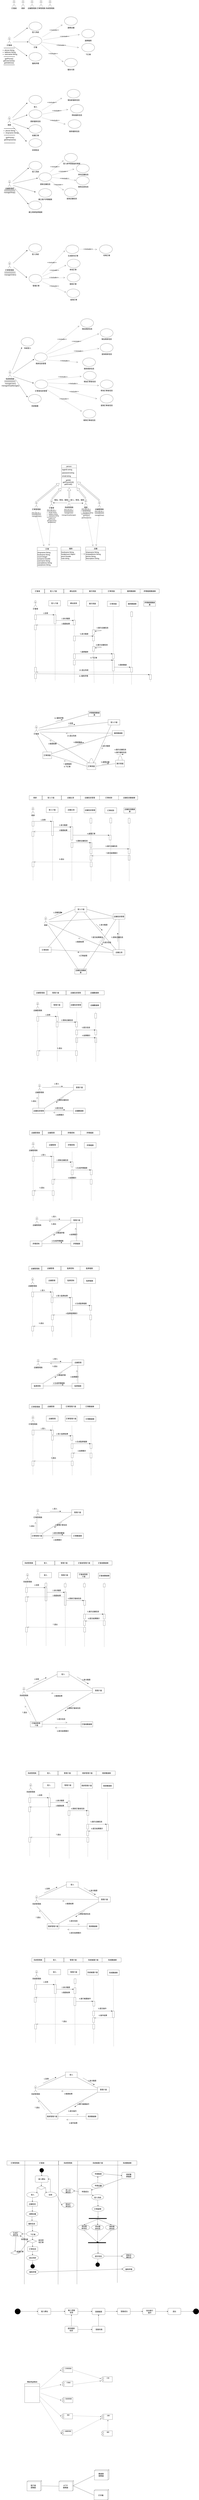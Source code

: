 <mxfile version="22.1.16" type="google">
  <diagram name="Page-1" id="Kg5xHywT5HfdylBgLjsd">
    <mxGraphModel grid="0" page="0" gridSize="10" guides="1" tooltips="1" connect="1" arrows="1" fold="1" pageScale="1" pageWidth="3300" pageHeight="4681" math="0" shadow="0">
      <root>
        <mxCell id="0" />
        <mxCell id="1" parent="0" />
        <mxCell id="poHhRRBAWGKqdxTRRbr4-1" value="訂餐者" style="shape=umlActor;verticalLabelPosition=bottom;verticalAlign=top;html=1;outlineConnect=0;fontSize=16;" vertex="1" parent="1">
          <mxGeometry x="-38" y="-63" width="30" height="60" as="geometry" />
        </mxCell>
        <mxCell id="poHhRRBAWGKqdxTRRbr4-4" value="商家" style="shape=umlActor;verticalLabelPosition=bottom;verticalAlign=top;html=1;outlineConnect=0;fontSize=16;" vertex="1" parent="1">
          <mxGeometry x="46" y="-63" width="30" height="60" as="geometry" />
        </mxCell>
        <mxCell id="poHhRRBAWGKqdxTRRbr4-7" value="店鋪管理員&lt;br&gt;" style="shape=umlActor;verticalLabelPosition=bottom;verticalAlign=top;html=1;outlineConnect=0;fontSize=16;" vertex="1" parent="1">
          <mxGeometry x="130" y="-63" width="30" height="60" as="geometry" />
        </mxCell>
        <mxCell id="poHhRRBAWGKqdxTRRbr4-8" value="訂單管理員" style="shape=umlActor;verticalLabelPosition=bottom;verticalAlign=top;html=1;outlineConnect=0;fontSize=16;" vertex="1" parent="1">
          <mxGeometry x="214" y="-63" width="30" height="60" as="geometry" />
        </mxCell>
        <mxCell id="poHhRRBAWGKqdxTRRbr4-9" value="系統管理員&lt;br&gt;" style="shape=umlActor;verticalLabelPosition=bottom;verticalAlign=top;html=1;outlineConnect=0;fontSize=16;" vertex="1" parent="1">
          <mxGeometry x="298" y="-63" width="30" height="60" as="geometry" />
        </mxCell>
        <mxCell id="poHhRRBAWGKqdxTRRbr4-12" value="訂餐者&lt;br&gt;" style="shape=umlActor;verticalLabelPosition=bottom;verticalAlign=top;html=1;outlineConnect=0;fontSize=16;" vertex="1" parent="1">
          <mxGeometry x="-82" y="281" width="30" height="60" as="geometry" />
        </mxCell>
        <mxCell id="poHhRRBAWGKqdxTRRbr4-13" value="" style="ellipse;whiteSpace=wrap;html=1;fontSize=16;" vertex="1" parent="1">
          <mxGeometry x="117" y="141" width="120" height="80" as="geometry" />
        </mxCell>
        <mxCell id="poHhRRBAWGKqdxTRRbr4-14" value="" style="ellipse;whiteSpace=wrap;html=1;fontSize=16;" vertex="1" parent="1">
          <mxGeometry x="117" y="276" width="120" height="80" as="geometry" />
        </mxCell>
        <mxCell id="poHhRRBAWGKqdxTRRbr4-15" value="" style="ellipse;whiteSpace=wrap;html=1;fontSize=16;" vertex="1" parent="1">
          <mxGeometry x="117" y="425" width="120" height="80" as="geometry" />
        </mxCell>
        <mxCell id="poHhRRBAWGKqdxTRRbr4-16" value="" style="ellipse;whiteSpace=wrap;html=1;fontSize=16;" vertex="1" parent="1">
          <mxGeometry x="448" y="92" width="120" height="80" as="geometry" />
        </mxCell>
        <mxCell id="poHhRRBAWGKqdxTRRbr4-17" value="" style="ellipse;whiteSpace=wrap;html=1;fontSize=16;" vertex="1" parent="1">
          <mxGeometry x="609" y="209" width="120" height="80" as="geometry" />
        </mxCell>
        <mxCell id="poHhRRBAWGKqdxTRRbr4-18" value="" style="ellipse;whiteSpace=wrap;html=1;fontSize=16;" vertex="1" parent="1">
          <mxGeometry x="609" y="339" width="120" height="80" as="geometry" />
        </mxCell>
        <mxCell id="poHhRRBAWGKqdxTRRbr4-19" value="" style="ellipse;whiteSpace=wrap;html=1;fontSize=16;" vertex="1" parent="1">
          <mxGeometry x="448" y="479" width="120" height="80" as="geometry" />
        </mxCell>
        <mxCell id="poHhRRBAWGKqdxTRRbr4-21" value="" style="endArrow=classic;html=1;rounded=0;fontSize=12;startSize=8;endSize=8;curved=1;" edge="1" parent="1">
          <mxGeometry width="50" height="50" relative="1" as="geometry">
            <mxPoint x="-26" y="290" as="sourcePoint" />
            <mxPoint x="104" y="195" as="targetPoint" />
          </mxGeometry>
        </mxCell>
        <mxCell id="poHhRRBAWGKqdxTRRbr4-22" value="" style="endArrow=classic;html=1;rounded=0;fontSize=12;startSize=8;endSize=8;curved=1;" edge="1" parent="1">
          <mxGeometry width="50" height="50" relative="1" as="geometry">
            <mxPoint x="-34" y="326" as="sourcePoint" />
            <mxPoint x="111" y="326" as="targetPoint" />
          </mxGeometry>
        </mxCell>
        <mxCell id="poHhRRBAWGKqdxTRRbr4-23" value="" style="endArrow=classic;html=1;rounded=0;fontSize=12;startSize=8;endSize=8;curved=1;" edge="1" parent="1">
          <mxGeometry width="50" height="50" relative="1" as="geometry">
            <mxPoint x="-29" y="365" as="sourcePoint" />
            <mxPoint x="99" y="457" as="targetPoint" />
          </mxGeometry>
        </mxCell>
        <mxCell id="poHhRRBAWGKqdxTRRbr4-28" value="&lt;ul&gt;&lt;li&gt;phone:String&lt;/li&gt;&lt;li&gt;address:String&lt;/li&gt;&lt;li&gt;username:String&lt;/li&gt;&lt;/ul&gt;" style="text;strokeColor=none;fillColor=none;html=1;whiteSpace=wrap;verticalAlign=middle;overflow=hidden;fontSize=16;" vertex="1" parent="1">
          <mxGeometry x="-153.5" y="375" width="169" height="83" as="geometry" />
        </mxCell>
        <mxCell id="poHhRRBAWGKqdxTRRbr4-29" value="" style="line;strokeWidth=2;html=1;fontSize=16;" vertex="1" parent="1">
          <mxGeometry x="-119" y="458" width="104" height="10" as="geometry" />
        </mxCell>
        <mxCell id="poHhRRBAWGKqdxTRRbr4-30" value="" style="line;strokeWidth=2;html=1;fontSize=16;" vertex="1" parent="1">
          <mxGeometry x="-119" y="378" width="104" height="10" as="geometry" />
        </mxCell>
        <mxCell id="poHhRRBAWGKqdxTRRbr4-31" value="" style="line;strokeWidth=2;html=1;fontSize=16;" vertex="1" parent="1">
          <mxGeometry x="-121" y="535" width="104" height="10" as="geometry" />
        </mxCell>
        <mxCell id="poHhRRBAWGKqdxTRRbr4-32" value="&lt;div style=&quot;text-align: center;&quot;&gt;&lt;span style=&quot;background-color: initial;&quot;&gt;getPhone()&lt;/span&gt;&lt;/div&gt;&lt;div style=&quot;text-align: center;&quot;&gt;&lt;span style=&quot;background-color: initial;&quot;&gt;getUsername()&lt;/span&gt;&lt;/div&gt;&lt;div style=&quot;text-align: center;&quot;&gt;&lt;span style=&quot;background-color: initial;&quot;&gt;getAddress()&lt;/span&gt;&lt;/div&gt;" style="text;strokeColor=none;fillColor=none;html=1;whiteSpace=wrap;verticalAlign=middle;overflow=hidden;fontSize=16;" vertex="1" parent="1">
          <mxGeometry x="-125.5" y="461" width="121" height="80" as="geometry" />
        </mxCell>
        <mxCell id="poHhRRBAWGKqdxTRRbr4-33" value="登入系統" style="text;html=1;strokeColor=none;fillColor=none;align=center;verticalAlign=middle;whiteSpace=wrap;rounded=0;fontSize=16;" vertex="1" parent="1">
          <mxGeometry x="142.5" y="221" width="69" height="30" as="geometry" />
        </mxCell>
        <mxCell id="poHhRRBAWGKqdxTRRbr4-34" value="訂餐" style="text;html=1;strokeColor=none;fillColor=none;align=center;verticalAlign=middle;whiteSpace=wrap;rounded=0;fontSize=16;" vertex="1" parent="1">
          <mxGeometry x="142.5" y="361" width="69" height="30" as="geometry" />
        </mxCell>
        <mxCell id="poHhRRBAWGKqdxTRRbr4-35" value="餐飲評價" style="text;html=1;strokeColor=none;fillColor=none;align=center;verticalAlign=middle;whiteSpace=wrap;rounded=0;fontSize=16;" vertex="1" parent="1">
          <mxGeometry x="142.5" y="511" width="69" height="30" as="geometry" />
        </mxCell>
        <mxCell id="poHhRRBAWGKqdxTRRbr4-36" value="選擇店鋪" style="text;html=1;strokeColor=none;fillColor=none;align=center;verticalAlign=middle;whiteSpace=wrap;rounded=0;fontSize=16;" vertex="1" parent="1">
          <mxGeometry x="473.5" y="179" width="69" height="30" as="geometry" />
        </mxCell>
        <mxCell id="poHhRRBAWGKqdxTRRbr4-37" value="選擇餐飲" style="text;html=1;strokeColor=none;fillColor=none;align=center;verticalAlign=middle;whiteSpace=wrap;rounded=0;fontSize=16;" vertex="1" parent="1">
          <mxGeometry x="634.5" y="299" width="69" height="30" as="geometry" />
        </mxCell>
        <mxCell id="poHhRRBAWGKqdxTRRbr4-38" value="下訂單" style="text;html=1;strokeColor=none;fillColor=none;align=center;verticalAlign=middle;whiteSpace=wrap;rounded=0;fontSize=16;" vertex="1" parent="1">
          <mxGeometry x="634.5" y="428" width="69" height="30" as="geometry" />
        </mxCell>
        <mxCell id="poHhRRBAWGKqdxTRRbr4-39" value="餐到付款" style="text;html=1;strokeColor=none;fillColor=none;align=center;verticalAlign=middle;whiteSpace=wrap;rounded=0;fontSize=16;" vertex="1" parent="1">
          <mxGeometry x="473.5" y="569" width="69" height="30" as="geometry" />
        </mxCell>
        <mxCell id="poHhRRBAWGKqdxTRRbr4-40" value="&amp;lt;&amp;lt;include&amp;gt;&amp;gt;" style="text;html=1;strokeColor=none;fillColor=none;align=center;verticalAlign=middle;whiteSpace=wrap;rounded=0;fontSize=16;" vertex="1" parent="1">
          <mxGeometry x="322" y="200" width="60" height="30" as="geometry" />
        </mxCell>
        <mxCell id="poHhRRBAWGKqdxTRRbr4-41" value="&amp;lt;&amp;lt;include&amp;gt;&amp;gt;" style="text;html=1;strokeColor=none;fillColor=none;align=center;verticalAlign=middle;whiteSpace=wrap;rounded=0;fontSize=16;" vertex="1" parent="1">
          <mxGeometry x="419" y="259" width="60" height="30" as="geometry" />
        </mxCell>
        <mxCell id="poHhRRBAWGKqdxTRRbr4-42" value="&amp;lt;&amp;lt;include&amp;gt;&amp;gt;" style="text;html=1;strokeColor=none;fillColor=none;align=center;verticalAlign=middle;whiteSpace=wrap;rounded=0;fontSize=16;" vertex="1" parent="1">
          <mxGeometry x="388" y="341" width="60" height="30" as="geometry" />
        </mxCell>
        <mxCell id="poHhRRBAWGKqdxTRRbr4-44" value="&amp;lt;&amp;lt;include&amp;gt;&amp;gt;" style="text;html=1;strokeColor=none;fillColor=none;align=center;verticalAlign=middle;whiteSpace=wrap;rounded=0;fontSize=16;" vertex="1" parent="1">
          <mxGeometry x="312" y="419" width="60" height="30" as="geometry" />
        </mxCell>
        <mxCell id="poHhRRBAWGKqdxTRRbr4-45" value="商家" style="shape=umlActor;verticalLabelPosition=bottom;verticalAlign=top;html=1;outlineConnect=0;fontSize=16;" vertex="1" parent="1">
          <mxGeometry x="-82" y="1023" width="30" height="60" as="geometry" />
        </mxCell>
        <mxCell id="poHhRRBAWGKqdxTRRbr4-46" value="" style="ellipse;whiteSpace=wrap;html=1;fontSize=16;" vertex="1" parent="1">
          <mxGeometry x="117" y="824" width="120" height="80" as="geometry" />
        </mxCell>
        <mxCell id="poHhRRBAWGKqdxTRRbr4-47" value="" style="ellipse;whiteSpace=wrap;html=1;fontSize=16;" vertex="1" parent="1">
          <mxGeometry x="117" y="958" width="120" height="80" as="geometry" />
        </mxCell>
        <mxCell id="poHhRRBAWGKqdxTRRbr4-48" value="" style="ellipse;whiteSpace=wrap;html=1;fontSize=16;" vertex="1" parent="1">
          <mxGeometry x="117" y="1097" width="120" height="80" as="geometry" />
        </mxCell>
        <mxCell id="poHhRRBAWGKqdxTRRbr4-49" value="" style="ellipse;whiteSpace=wrap;html=1;fontSize=16;" vertex="1" parent="1">
          <mxGeometry x="117" y="1227" width="120" height="80" as="geometry" />
        </mxCell>
        <mxCell id="poHhRRBAWGKqdxTRRbr4-50" value="" style="endArrow=classic;html=1;rounded=0;fontSize=12;startSize=8;endSize=8;curved=1;" edge="1" parent="1">
          <mxGeometry width="50" height="50" relative="1" as="geometry">
            <mxPoint x="-37" y="1032" as="sourcePoint" />
            <mxPoint x="101" y="893" as="targetPoint" />
          </mxGeometry>
        </mxCell>
        <mxCell id="poHhRRBAWGKqdxTRRbr4-51" value="" style="endArrow=classic;html=1;rounded=0;fontSize=12;startSize=8;endSize=8;curved=1;" edge="1" parent="1">
          <mxGeometry width="50" height="50" relative="1" as="geometry">
            <mxPoint x="-36" y="1056" as="sourcePoint" />
            <mxPoint x="101" y="1006" as="targetPoint" />
          </mxGeometry>
        </mxCell>
        <mxCell id="poHhRRBAWGKqdxTRRbr4-52" value="" style="endArrow=classic;html=1;rounded=0;fontSize=12;startSize=8;endSize=8;curved=1;" edge="1" parent="1">
          <mxGeometry width="50" height="50" relative="1" as="geometry">
            <mxPoint x="-36" y="1082" as="sourcePoint" />
            <mxPoint x="113" y="1134" as="targetPoint" />
          </mxGeometry>
        </mxCell>
        <mxCell id="poHhRRBAWGKqdxTRRbr4-53" value="" style="endArrow=classic;html=1;rounded=0;fontSize=12;startSize=8;endSize=8;curved=1;" edge="1" parent="1">
          <mxGeometry width="50" height="50" relative="1" as="geometry">
            <mxPoint x="-37" y="1112" as="sourcePoint" />
            <mxPoint x="93" y="1253" as="targetPoint" />
          </mxGeometry>
        </mxCell>
        <mxCell id="poHhRRBAWGKqdxTRRbr4-55" value="" style="endArrow=open;endSize=12;dashed=1;html=1;rounded=0;fontSize=12;curved=1;" edge="1" parent="1">
          <mxGeometry width="160" relative="1" as="geometry">
            <mxPoint x="242" y="281" as="sourcePoint" />
            <mxPoint x="428" y="167" as="targetPoint" />
          </mxGeometry>
        </mxCell>
        <mxCell id="poHhRRBAWGKqdxTRRbr4-56" value="" style="endArrow=open;endSize=12;dashed=1;html=1;rounded=0;fontSize=12;curved=1;" edge="1" parent="1">
          <mxGeometry width="160" relative="1" as="geometry">
            <mxPoint x="254" y="306" as="sourcePoint" />
            <mxPoint x="588" y="258" as="targetPoint" />
          </mxGeometry>
        </mxCell>
        <mxCell id="poHhRRBAWGKqdxTRRbr4-57" value="" style="endArrow=open;endSize=12;dashed=1;html=1;rounded=0;fontSize=12;curved=1;" edge="1" parent="1">
          <mxGeometry width="160" relative="1" as="geometry">
            <mxPoint x="242" y="331" as="sourcePoint" />
            <mxPoint x="580" y="379" as="targetPoint" />
          </mxGeometry>
        </mxCell>
        <mxCell id="poHhRRBAWGKqdxTRRbr4-58" value="" style="endArrow=open;endSize=12;dashed=1;html=1;rounded=0;fontSize=12;curved=1;" edge="1" parent="1">
          <mxGeometry width="160" relative="1" as="geometry">
            <mxPoint x="233" y="351" as="sourcePoint" />
            <mxPoint x="437" y="512" as="targetPoint" />
          </mxGeometry>
        </mxCell>
        <mxCell id="poHhRRBAWGKqdxTRRbr4-59" value="" style="endArrow=open;endSize=12;dashed=1;html=1;rounded=0;fontSize=12;curved=1;" edge="1" parent="1">
          <mxGeometry width="160" relative="1" as="geometry">
            <mxPoint x="237" y="963" as="sourcePoint" />
            <mxPoint x="423" y="849" as="targetPoint" />
          </mxGeometry>
        </mxCell>
        <mxCell id="poHhRRBAWGKqdxTRRbr4-60" value="" style="ellipse;whiteSpace=wrap;html=1;fontSize=16;" vertex="1" parent="1">
          <mxGeometry x="473" y="768" width="120" height="80" as="geometry" />
        </mxCell>
        <mxCell id="poHhRRBAWGKqdxTRRbr4-61" value="" style="ellipse;whiteSpace=wrap;html=1;fontSize=16;" vertex="1" parent="1">
          <mxGeometry x="504" y="908" width="120" height="80" as="geometry" />
        </mxCell>
        <mxCell id="poHhRRBAWGKqdxTRRbr4-62" value="" style="ellipse;whiteSpace=wrap;html=1;fontSize=16;" vertex="1" parent="1">
          <mxGeometry x="482" y="1051" width="120" height="80" as="geometry" />
        </mxCell>
        <mxCell id="poHhRRBAWGKqdxTRRbr4-63" value="" style="endArrow=open;endSize=12;dashed=1;html=1;rounded=0;fontSize=12;curved=1;" edge="1" parent="1">
          <mxGeometry width="160" relative="1" as="geometry">
            <mxPoint x="246" y="998" as="sourcePoint" />
            <mxPoint x="480" y="955" as="targetPoint" />
          </mxGeometry>
        </mxCell>
        <mxCell id="poHhRRBAWGKqdxTRRbr4-64" value="" style="endArrow=open;endSize=12;dashed=1;html=1;rounded=0;fontSize=12;curved=1;" edge="1" parent="1">
          <mxGeometry width="160" relative="1" as="geometry">
            <mxPoint x="237" y="1031" as="sourcePoint" />
            <mxPoint x="455" y="1092" as="targetPoint" />
          </mxGeometry>
        </mxCell>
        <mxCell id="poHhRRBAWGKqdxTRRbr4-65" value="&amp;lt;&amp;lt;include&amp;gt;&amp;gt;" style="text;html=1;strokeColor=none;fillColor=none;align=center;verticalAlign=middle;whiteSpace=wrap;rounded=0;fontSize=16;" vertex="1" parent="1">
          <mxGeometry x="301" y="874" width="60" height="30" as="geometry" />
        </mxCell>
        <mxCell id="poHhRRBAWGKqdxTRRbr4-67" value="&amp;lt;&amp;lt;include&amp;gt;&amp;gt;" style="text;html=1;strokeColor=none;fillColor=none;align=center;verticalAlign=middle;whiteSpace=wrap;rounded=0;fontSize=16;" vertex="1" parent="1">
          <mxGeometry x="347" y="950" width="60" height="30" as="geometry" />
        </mxCell>
        <mxCell id="poHhRRBAWGKqdxTRRbr4-68" value="&amp;lt;&amp;lt;include&amp;gt;&amp;gt;" style="text;html=1;strokeColor=none;fillColor=none;align=center;verticalAlign=middle;whiteSpace=wrap;rounded=0;fontSize=16;" vertex="1" parent="1">
          <mxGeometry x="328" y="1041" width="60" height="30" as="geometry" />
        </mxCell>
        <mxCell id="poHhRRBAWGKqdxTRRbr4-69" value="登入" style="text;html=1;strokeColor=none;fillColor=none;align=center;verticalAlign=middle;whiteSpace=wrap;rounded=0;fontSize=16;" vertex="1" parent="1">
          <mxGeometry x="142.5" y="916" width="69" height="30" as="geometry" />
        </mxCell>
        <mxCell id="poHhRRBAWGKqdxTRRbr4-70" value="更新餐飲信息" style="text;html=1;strokeColor=none;fillColor=none;align=center;verticalAlign=middle;whiteSpace=wrap;rounded=0;fontSize=16;" vertex="1" parent="1">
          <mxGeometry x="127.75" y="1051" width="98.5" height="30" as="geometry" />
        </mxCell>
        <mxCell id="poHhRRBAWGKqdxTRRbr4-71" value="核實訂單" style="text;html=1;strokeColor=none;fillColor=none;align=center;verticalAlign=middle;whiteSpace=wrap;rounded=0;fontSize=16;" vertex="1" parent="1">
          <mxGeometry x="142.5" y="1182" width="69" height="30" as="geometry" />
        </mxCell>
        <mxCell id="poHhRRBAWGKqdxTRRbr4-72" value="安排配送" style="text;html=1;strokeColor=none;fillColor=none;align=center;verticalAlign=middle;whiteSpace=wrap;rounded=0;fontSize=16;" vertex="1" parent="1">
          <mxGeometry x="142.5" y="1318" width="69" height="30" as="geometry" />
        </mxCell>
        <mxCell id="poHhRRBAWGKqdxTRRbr4-73" value="增加新餐飲信息" style="text;html=1;strokeColor=none;fillColor=none;align=center;verticalAlign=middle;whiteSpace=wrap;rounded=0;fontSize=16;" vertex="1" parent="1">
          <mxGeometry x="469.75" y="853" width="126.5" height="30" as="geometry" />
        </mxCell>
        <mxCell id="poHhRRBAWGKqdxTRRbr4-74" value="修給餐飲信息" style="text;html=1;strokeColor=none;fillColor=none;align=center;verticalAlign=middle;whiteSpace=wrap;rounded=0;fontSize=16;" vertex="1" parent="1">
          <mxGeometry x="514.25" y="993" width="99.5" height="30" as="geometry" />
        </mxCell>
        <mxCell id="poHhRRBAWGKqdxTRRbr4-75" value="刪除餐飲信息&amp;nbsp;" style="text;html=1;strokeColor=none;fillColor=none;align=center;verticalAlign=middle;whiteSpace=wrap;rounded=0;fontSize=16;" vertex="1" parent="1">
          <mxGeometry x="489.25" y="1144" width="105.5" height="30" as="geometry" />
        </mxCell>
        <mxCell id="poHhRRBAWGKqdxTRRbr4-76" value="" style="line;strokeWidth=2;html=1;fontSize=16;" vertex="1" parent="1">
          <mxGeometry x="-117" y="1189" width="104" height="10" as="geometry" />
        </mxCell>
        <mxCell id="poHhRRBAWGKqdxTRRbr4-77" value="" style="line;strokeWidth=2;html=1;fontSize=16;" vertex="1" parent="1">
          <mxGeometry x="-117" y="1128" width="104" height="10" as="geometry" />
        </mxCell>
        <mxCell id="poHhRRBAWGKqdxTRRbr4-78" value="" style="line;strokeWidth=2;html=1;fontSize=16;" vertex="1" parent="1">
          <mxGeometry x="-115" y="1262" width="104" height="10" as="geometry" />
        </mxCell>
        <mxCell id="poHhRRBAWGKqdxTRRbr4-79" value="getPhone()&lt;br&gt;getShopname()" style="text;strokeColor=none;fillColor=none;html=1;whiteSpace=wrap;verticalAlign=middle;overflow=hidden;fontSize=16;align=center;" vertex="1" parent="1">
          <mxGeometry x="-121" y="1186" width="121" height="80" as="geometry" />
        </mxCell>
        <mxCell id="poHhRRBAWGKqdxTRRbr4-80" value="&lt;ul&gt;&lt;li&gt;phone:String&lt;/li&gt;&lt;li&gt;shopname:String&lt;/li&gt;&lt;/ul&gt;" style="text;strokeColor=none;fillColor=none;html=1;whiteSpace=wrap;verticalAlign=middle;overflow=hidden;fontSize=16;" vertex="1" parent="1">
          <mxGeometry x="-145" y="1120" width="169" height="83" as="geometry" />
        </mxCell>
        <mxCell id="geMl_-fileN91lgUbtmE-1" value="店鋪管理員" style="shape=umlActor;verticalLabelPosition=bottom;verticalAlign=top;html=1;outlineConnect=0;fontSize=16;" vertex="1" parent="1">
          <mxGeometry x="-80" y="1615" width="30" height="60" as="geometry" />
        </mxCell>
        <mxCell id="geMl_-fileN91lgUbtmE-2" value="" style="ellipse;whiteSpace=wrap;html=1;fontSize=16;" vertex="1" parent="1">
          <mxGeometry x="117" y="1438" width="120" height="80" as="geometry" />
        </mxCell>
        <mxCell id="geMl_-fileN91lgUbtmE-3" value="" style="ellipse;whiteSpace=wrap;html=1;fontSize=16;" vertex="1" parent="1">
          <mxGeometry x="448" y="1364" width="120" height="80" as="geometry" />
        </mxCell>
        <mxCell id="geMl_-fileN91lgUbtmE-4" value="" style="ellipse;whiteSpace=wrap;html=1;fontSize=16;" vertex="1" parent="1">
          <mxGeometry x="115" y="1807" width="120" height="80" as="geometry" />
        </mxCell>
        <mxCell id="geMl_-fileN91lgUbtmE-5" value="" style="ellipse;whiteSpace=wrap;html=1;fontSize=16;" vertex="1" parent="1">
          <mxGeometry x="208" y="1692" width="120" height="80" as="geometry" />
        </mxCell>
        <mxCell id="geMl_-fileN91lgUbtmE-6" value="" style="ellipse;whiteSpace=wrap;html=1;fontSize=16;" vertex="1" parent="1">
          <mxGeometry x="208" y="1544" width="120" height="80" as="geometry" />
        </mxCell>
        <mxCell id="geMl_-fileN91lgUbtmE-8" value="" style="ellipse;whiteSpace=wrap;html=1;fontSize=16;" vertex="1" parent="1">
          <mxGeometry x="559" y="1464" width="120" height="80" as="geometry" />
        </mxCell>
        <mxCell id="geMl_-fileN91lgUbtmE-9" value="" style="ellipse;whiteSpace=wrap;html=1;fontSize=16;" vertex="1" parent="1">
          <mxGeometry x="559" y="1577" width="120" height="80" as="geometry" />
        </mxCell>
        <mxCell id="geMl_-fileN91lgUbtmE-10" value="" style="ellipse;whiteSpace=wrap;html=1;fontSize=16;" vertex="1" parent="1">
          <mxGeometry x="448" y="1687" width="120" height="80" as="geometry" />
        </mxCell>
        <mxCell id="geMl_-fileN91lgUbtmE-11" value="" style="endArrow=open;endSize=12;dashed=1;html=1;rounded=0;fontSize=12;curved=1;" edge="1" parent="1">
          <mxGeometry width="160" relative="1" as="geometry">
            <mxPoint x="314" y="1537" as="sourcePoint" />
            <mxPoint x="438" y="1431" as="targetPoint" />
          </mxGeometry>
        </mxCell>
        <mxCell id="geMl_-fileN91lgUbtmE-12" value="" style="endArrow=open;endSize=12;dashed=1;html=1;rounded=0;fontSize=12;curved=1;" edge="1" parent="1">
          <mxGeometry width="160" relative="1" as="geometry">
            <mxPoint x="332" y="1566" as="sourcePoint" />
            <mxPoint x="537" y="1510" as="targetPoint" />
          </mxGeometry>
        </mxCell>
        <mxCell id="geMl_-fileN91lgUbtmE-13" value="" style="endArrow=open;endSize=12;dashed=1;html=1;rounded=0;fontSize=12;curved=1;" edge="1" parent="1">
          <mxGeometry width="160" relative="1" as="geometry">
            <mxPoint x="334" y="1588" as="sourcePoint" />
            <mxPoint x="554" y="1615" as="targetPoint" />
          </mxGeometry>
        </mxCell>
        <mxCell id="geMl_-fileN91lgUbtmE-14" value="" style="endArrow=open;endSize=12;dashed=1;html=1;rounded=0;fontSize=12;curved=1;" edge="1" parent="1">
          <mxGeometry width="160" relative="1" as="geometry">
            <mxPoint x="315" y="1619" as="sourcePoint" />
            <mxPoint x="440" y="1706" as="targetPoint" />
          </mxGeometry>
        </mxCell>
        <mxCell id="geMl_-fileN91lgUbtmE-15" value="&amp;lt;&amp;lt;include&amp;gt;&amp;gt;" style="text;html=1;strokeColor=none;fillColor=none;align=center;verticalAlign=middle;whiteSpace=wrap;rounded=0;fontSize=16;" vertex="1" parent="1">
          <mxGeometry x="328" y="1472" width="60" height="30" as="geometry" />
        </mxCell>
        <mxCell id="geMl_-fileN91lgUbtmE-16" value="&amp;lt;&amp;lt;include&amp;gt;&amp;gt;" style="text;html=1;strokeColor=none;fillColor=none;align=center;verticalAlign=middle;whiteSpace=wrap;rounded=0;fontSize=16;" vertex="1" parent="1">
          <mxGeometry x="407" y="1516" width="60" height="30" as="geometry" />
        </mxCell>
        <mxCell id="geMl_-fileN91lgUbtmE-17" value="&amp;lt;&amp;lt;include&amp;gt;&amp;gt;" style="text;html=1;strokeColor=none;fillColor=none;align=center;verticalAlign=middle;whiteSpace=wrap;rounded=0;fontSize=16;" vertex="1" parent="1">
          <mxGeometry x="419" y="1581" width="60" height="30" as="geometry" />
        </mxCell>
        <mxCell id="geMl_-fileN91lgUbtmE-18" value="&amp;lt;&amp;lt;include&amp;gt;&amp;gt;" style="text;html=1;strokeColor=none;fillColor=none;align=center;verticalAlign=middle;whiteSpace=wrap;rounded=0;fontSize=16;" vertex="1" parent="1">
          <mxGeometry x="361" y="1639" width="60" height="30" as="geometry" />
        </mxCell>
        <mxCell id="geMl_-fileN91lgUbtmE-19" value="" style="endArrow=classic;html=1;rounded=0;fontSize=12;startSize=8;endSize=8;curved=1;" edge="1" parent="1">
          <mxGeometry width="50" height="50" relative="1" as="geometry">
            <mxPoint x="-36" y="1624" as="sourcePoint" />
            <mxPoint x="114" y="1499" as="targetPoint" />
          </mxGeometry>
        </mxCell>
        <mxCell id="geMl_-fileN91lgUbtmE-20" value="" style="endArrow=classic;html=1;rounded=0;fontSize=12;startSize=8;endSize=8;curved=1;" edge="1" parent="1">
          <mxGeometry width="50" height="50" relative="1" as="geometry">
            <mxPoint x="-34" y="1644" as="sourcePoint" />
            <mxPoint x="198" y="1594" as="targetPoint" />
          </mxGeometry>
        </mxCell>
        <mxCell id="geMl_-fileN91lgUbtmE-21" value="" style="endArrow=classic;html=1;rounded=0;fontSize=12;startSize=8;endSize=8;curved=1;" edge="1" parent="1">
          <mxGeometry width="50" height="50" relative="1" as="geometry">
            <mxPoint x="-31" y="1662" as="sourcePoint" />
            <mxPoint x="178" y="1724" as="targetPoint" />
          </mxGeometry>
        </mxCell>
        <mxCell id="geMl_-fileN91lgUbtmE-22" value="" style="endArrow=classic;html=1;rounded=0;fontSize=12;startSize=8;endSize=8;curved=1;" edge="1" parent="1">
          <mxGeometry width="50" height="50" relative="1" as="geometry">
            <mxPoint x="-29" y="1676" as="sourcePoint" />
            <mxPoint x="111" y="1836" as="targetPoint" />
          </mxGeometry>
        </mxCell>
        <mxCell id="geMl_-fileN91lgUbtmE-24" value="登入系統" style="text;html=1;align=center;verticalAlign=middle;resizable=0;points=[];autosize=1;strokeColor=none;fillColor=none;fontSize=16;" vertex="1" parent="1">
          <mxGeometry x="136" y="1518" width="82" height="31" as="geometry" />
        </mxCell>
        <mxCell id="geMl_-fileN91lgUbtmE-25" value="更新店鋪信息" style="text;html=1;strokeColor=none;fillColor=none;align=center;verticalAlign=middle;whiteSpace=wrap;rounded=0;fontSize=16;" vertex="1" parent="1">
          <mxGeometry x="214" y="1636" width="109" height="30" as="geometry" />
        </mxCell>
        <mxCell id="geMl_-fileN91lgUbtmE-26" value="建立客戶評價檔案" style="text;html=1;strokeColor=none;fillColor=none;align=center;verticalAlign=middle;whiteSpace=wrap;rounded=0;fontSize=16;" vertex="1" parent="1">
          <mxGeometry x="200.25" y="1777" width="136.5" height="30" as="geometry" />
        </mxCell>
        <mxCell id="geMl_-fileN91lgUbtmE-27" value="建立商家監察檔案" style="text;html=1;strokeColor=none;fillColor=none;align=center;verticalAlign=middle;whiteSpace=wrap;rounded=0;fontSize=16;" vertex="1" parent="1">
          <mxGeometry x="111" y="1896" width="133" height="30" as="geometry" />
        </mxCell>
        <mxCell id="geMl_-fileN91lgUbtmE-28" value="登入新申請通過的商家" style="text;html=1;strokeColor=none;fillColor=none;align=center;verticalAlign=middle;whiteSpace=wrap;rounded=0;fontSize=16;" vertex="1" parent="1">
          <mxGeometry x="433" y="1444" width="166" height="30" as="geometry" />
        </mxCell>
        <mxCell id="geMl_-fileN91lgUbtmE-29" value="修改店鋪信息" style="text;html=1;strokeColor=none;fillColor=none;align=center;verticalAlign=middle;whiteSpace=wrap;rounded=0;fontSize=16;" vertex="1" parent="1">
          <mxGeometry x="573" y="1546" width="102" height="30" as="geometry" />
        </mxCell>
        <mxCell id="geMl_-fileN91lgUbtmE-30" value="刪除店部信息" style="text;html=1;strokeColor=none;fillColor=none;align=center;verticalAlign=middle;whiteSpace=wrap;rounded=0;fontSize=16;" vertex="1" parent="1">
          <mxGeometry x="573" y="1660" width="102" height="30" as="geometry" />
        </mxCell>
        <mxCell id="geMl_-fileN91lgUbtmE-31" value="查詢店鋪信息" style="text;html=1;strokeColor=none;fillColor=none;align=center;verticalAlign=middle;whiteSpace=wrap;rounded=0;fontSize=16;" vertex="1" parent="1">
          <mxGeometry x="463" y="1770" width="106" height="30" as="geometry" />
        </mxCell>
        <mxCell id="geMl_-fileN91lgUbtmE-33" value="" style="line;strokeWidth=2;html=1;fontSize=16;" vertex="1" parent="1">
          <mxGeometry x="-115" y="1699" width="104" height="10" as="geometry" />
        </mxCell>
        <mxCell id="geMl_-fileN91lgUbtmE-34" value="" style="line;strokeWidth=2;html=1;fontSize=16;" vertex="1" parent="1">
          <mxGeometry x="-115" y="1709" width="104" height="10" as="geometry" />
        </mxCell>
        <mxCell id="geMl_-fileN91lgUbtmE-35" value="manageOrder()" style="text;strokeColor=none;fillColor=none;html=1;whiteSpace=wrap;verticalAlign=middle;overflow=hidden;fontSize=16;" vertex="1" parent="1">
          <mxGeometry x="-115" y="2453" width="121" height="80" as="geometry" />
        </mxCell>
        <mxCell id="geMl_-fileN91lgUbtmE-36" value="訂單管理員" style="shape=umlActor;verticalLabelPosition=bottom;verticalAlign=top;html=1;outlineConnect=0;fontSize=16;" vertex="1" parent="1">
          <mxGeometry x="-80" y="2374" width="30" height="60" as="geometry" />
        </mxCell>
        <mxCell id="geMl_-fileN91lgUbtmE-37" value="" style="ellipse;whiteSpace=wrap;html=1;fontSize=16;" vertex="1" parent="1">
          <mxGeometry x="115" y="2205" width="120" height="80" as="geometry" />
        </mxCell>
        <mxCell id="geMl_-fileN91lgUbtmE-38" value="" style="ellipse;whiteSpace=wrap;html=1;fontSize=16;" vertex="1" parent="1">
          <mxGeometry x="117" y="2490" width="120" height="80" as="geometry" />
        </mxCell>
        <mxCell id="geMl_-fileN91lgUbtmE-39" value="" style="endArrow=classic;html=1;rounded=0;fontSize=12;startSize=8;endSize=8;curved=1;" edge="1" parent="1">
          <mxGeometry width="50" height="50" relative="1" as="geometry">
            <mxPoint x="-32" y="2386" as="sourcePoint" />
            <mxPoint x="102" y="2265" as="targetPoint" />
          </mxGeometry>
        </mxCell>
        <mxCell id="geMl_-fileN91lgUbtmE-40" value="" style="endArrow=classic;html=1;rounded=0;fontSize=12;startSize=8;endSize=8;curved=1;" edge="1" parent="1">
          <mxGeometry width="50" height="50" relative="1" as="geometry">
            <mxPoint x="-28" y="2421" as="sourcePoint" />
            <mxPoint x="97" y="2520" as="targetPoint" />
          </mxGeometry>
        </mxCell>
        <mxCell id="geMl_-fileN91lgUbtmE-41" value="" style="endArrow=open;endSize=12;dashed=1;html=1;rounded=0;fontSize=12;curved=1;" edge="1" parent="1">
          <mxGeometry width="160" relative="1" as="geometry">
            <mxPoint x="242" y="2490" as="sourcePoint" />
            <mxPoint x="451" y="2270" as="targetPoint" />
          </mxGeometry>
        </mxCell>
        <mxCell id="geMl_-fileN91lgUbtmE-42" value="" style="ellipse;whiteSpace=wrap;html=1;fontSize=16;" vertex="1" parent="1">
          <mxGeometry x="461" y="2216" width="120" height="80" as="geometry" />
        </mxCell>
        <mxCell id="geMl_-fileN91lgUbtmE-43" value="" style="ellipse;whiteSpace=wrap;html=1;fontSize=16;" vertex="1" parent="1">
          <mxGeometry x="474" y="2349" width="120" height="80" as="geometry" />
        </mxCell>
        <mxCell id="geMl_-fileN91lgUbtmE-44" value="" style="ellipse;whiteSpace=wrap;html=1;fontSize=16;" vertex="1" parent="1">
          <mxGeometry x="473" y="2480" width="120" height="80" as="geometry" />
        </mxCell>
        <mxCell id="geMl_-fileN91lgUbtmE-45" value="" style="ellipse;whiteSpace=wrap;html=1;fontSize=16;" vertex="1" parent="1">
          <mxGeometry x="470" y="2626" width="120" height="80" as="geometry" />
        </mxCell>
        <mxCell id="geMl_-fileN91lgUbtmE-46" value="" style="endArrow=open;endSize=12;dashed=1;html=1;rounded=0;fontSize=12;curved=1;" edge="1" parent="1">
          <mxGeometry width="160" relative="1" as="geometry">
            <mxPoint x="245" y="2509" as="sourcePoint" />
            <mxPoint x="462" y="2405" as="targetPoint" />
          </mxGeometry>
        </mxCell>
        <mxCell id="geMl_-fileN91lgUbtmE-47" value="" style="endArrow=open;endSize=12;dashed=1;html=1;rounded=0;fontSize=12;curved=1;" edge="1" parent="1">
          <mxGeometry width="160" relative="1" as="geometry">
            <mxPoint x="247" y="2532" as="sourcePoint" />
            <mxPoint x="452" y="2520" as="targetPoint" />
          </mxGeometry>
        </mxCell>
        <mxCell id="geMl_-fileN91lgUbtmE-48" value="" style="endArrow=open;endSize=12;dashed=1;html=1;rounded=0;fontSize=12;curved=1;" edge="1" parent="1">
          <mxGeometry width="160" relative="1" as="geometry">
            <mxPoint x="243" y="2559" as="sourcePoint" />
            <mxPoint x="461" y="2657" as="targetPoint" />
          </mxGeometry>
        </mxCell>
        <mxCell id="geMl_-fileN91lgUbtmE-49" value="" style="endArrow=open;endSize=12;dashed=1;html=1;rounded=0;fontSize=12;curved=1;" edge="1" parent="1">
          <mxGeometry width="160" relative="1" as="geometry">
            <mxPoint x="593" y="2256" as="sourcePoint" />
            <mxPoint x="750" y="2258" as="targetPoint" />
          </mxGeometry>
        </mxCell>
        <mxCell id="geMl_-fileN91lgUbtmE-50" value="" style="ellipse;whiteSpace=wrap;html=1;fontSize=16;" vertex="1" parent="1">
          <mxGeometry x="775" y="2216" width="120" height="80" as="geometry" />
        </mxCell>
        <mxCell id="geMl_-fileN91lgUbtmE-51" value="&amp;lt;&amp;lt;include&amp;gt;&amp;gt;" style="text;html=1;strokeColor=none;fillColor=none;align=center;verticalAlign=middle;whiteSpace=wrap;rounded=0;fontSize=16;" vertex="1" parent="1">
          <mxGeometry x="639" y="2239" width="60" height="30" as="geometry" />
        </mxCell>
        <mxCell id="geMl_-fileN91lgUbtmE-52" value="&amp;lt;&amp;lt;include&amp;gt;&amp;gt;" style="text;html=1;strokeColor=none;fillColor=none;align=center;verticalAlign=middle;whiteSpace=wrap;rounded=0;fontSize=16;" vertex="1" parent="1">
          <mxGeometry x="301" y="2364" width="60" height="30" as="geometry" />
        </mxCell>
        <mxCell id="geMl_-fileN91lgUbtmE-53" value="&amp;lt;&amp;lt;include&amp;gt;&amp;gt;" style="text;html=1;strokeColor=none;fillColor=none;align=center;verticalAlign=middle;whiteSpace=wrap;rounded=0;fontSize=16;" vertex="1" parent="1">
          <mxGeometry x="323" y="2436" width="60" height="30" as="geometry" />
        </mxCell>
        <mxCell id="geMl_-fileN91lgUbtmE-54" value="&amp;lt;&amp;lt;include&amp;gt;&amp;gt;" style="text;html=1;strokeColor=none;fillColor=none;align=center;verticalAlign=middle;whiteSpace=wrap;rounded=0;fontSize=16;" vertex="1" parent="1">
          <mxGeometry x="319" y="2503" width="60" height="30" as="geometry" />
        </mxCell>
        <mxCell id="geMl_-fileN91lgUbtmE-55" value="&amp;lt;&amp;lt;include&amp;gt;&amp;gt;" style="text;html=1;strokeColor=none;fillColor=none;align=center;verticalAlign=middle;whiteSpace=wrap;rounded=0;fontSize=16;" vertex="1" parent="1">
          <mxGeometry x="322" y="2583" width="60" height="30" as="geometry" />
        </mxCell>
        <mxCell id="geMl_-fileN91lgUbtmE-56" value="登入系統" style="text;html=1;strokeColor=none;fillColor=none;align=center;verticalAlign=middle;whiteSpace=wrap;rounded=0;fontSize=16;" vertex="1" parent="1">
          <mxGeometry x="139" y="2288" width="75" height="30" as="geometry" />
        </mxCell>
        <mxCell id="geMl_-fileN91lgUbtmE-57" value="管理訂單" style="text;html=1;strokeColor=none;fillColor=none;align=center;verticalAlign=middle;whiteSpace=wrap;rounded=0;fontSize=16;" vertex="1" parent="1">
          <mxGeometry x="147" y="2581" width="71" height="30" as="geometry" />
        </mxCell>
        <mxCell id="geMl_-fileN91lgUbtmE-58" value="生成新的訂單" style="text;html=1;strokeColor=none;fillColor=none;align=center;verticalAlign=middle;whiteSpace=wrap;rounded=0;fontSize=16;" vertex="1" parent="1">
          <mxGeometry x="474" y="2302" width="108" height="30" as="geometry" />
        </mxCell>
        <mxCell id="geMl_-fileN91lgUbtmE-59" value="修改訂單" style="text;html=1;strokeColor=none;fillColor=none;align=center;verticalAlign=middle;whiteSpace=wrap;rounded=0;fontSize=16;" vertex="1" parent="1">
          <mxGeometry x="492.5" y="2431" width="71" height="30" as="geometry" />
        </mxCell>
        <mxCell id="geMl_-fileN91lgUbtmE-60" value="刪除訂單" style="text;html=1;strokeColor=none;fillColor=none;align=center;verticalAlign=middle;whiteSpace=wrap;rounded=0;fontSize=16;" vertex="1" parent="1">
          <mxGeometry x="494.5" y="2565" width="67" height="30" as="geometry" />
        </mxCell>
        <mxCell id="geMl_-fileN91lgUbtmE-61" value="查詢訂單" style="text;html=1;strokeColor=none;fillColor=none;align=center;verticalAlign=middle;whiteSpace=wrap;rounded=0;fontSize=16;" vertex="1" parent="1">
          <mxGeometry x="498" y="2711" width="72" height="30" as="geometry" />
        </mxCell>
        <mxCell id="geMl_-fileN91lgUbtmE-62" value="何時訂單" style="text;html=1;strokeColor=none;fillColor=none;align=center;verticalAlign=middle;whiteSpace=wrap;rounded=0;fontSize=16;" vertex="1" parent="1">
          <mxGeometry x="807" y="2299" width="69" height="30" as="geometry" />
        </mxCell>
        <mxCell id="geMl_-fileN91lgUbtmE-63" value="" style="line;strokeWidth=2;html=1;fontSize=16;" vertex="1" parent="1">
          <mxGeometry x="-113" y="2463" width="104" height="10" as="geometry" />
        </mxCell>
        <mxCell id="geMl_-fileN91lgUbtmE-64" value="" style="line;strokeWidth=2;html=1;fontSize=16;" vertex="1" parent="1">
          <mxGeometry x="-113" y="2473" width="104" height="10" as="geometry" />
        </mxCell>
        <mxCell id="geMl_-fileN91lgUbtmE-65" value="系統管理員&lt;br&gt;" style="shape=umlActor;verticalLabelPosition=bottom;verticalAlign=top;html=1;outlineConnect=0;fontSize=16;" vertex="1" parent="1">
          <mxGeometry x="-76" y="3387" width="30" height="60" as="geometry" />
        </mxCell>
        <mxCell id="geMl_-fileN91lgUbtmE-66" value="" style="ellipse;whiteSpace=wrap;html=1;fontSize=16;" vertex="1" parent="1">
          <mxGeometry x="43" y="3078" width="120" height="80" as="geometry" />
        </mxCell>
        <mxCell id="geMl_-fileN91lgUbtmE-67" value="" style="ellipse;whiteSpace=wrap;html=1;fontSize=16;" vertex="1" parent="1">
          <mxGeometry x="167" y="3221" width="120" height="80" as="geometry" />
        </mxCell>
        <mxCell id="geMl_-fileN91lgUbtmE-68" value="" style="ellipse;whiteSpace=wrap;html=1;fontSize=16;" vertex="1" parent="1">
          <mxGeometry x="172" y="3473" width="120" height="80" as="geometry" />
        </mxCell>
        <mxCell id="geMl_-fileN91lgUbtmE-69" value="" style="ellipse;whiteSpace=wrap;html=1;fontSize=16;" vertex="1" parent="1">
          <mxGeometry x="111" y="3608" width="120" height="80" as="geometry" />
        </mxCell>
        <mxCell id="geMl_-fileN91lgUbtmE-70" value="" style="ellipse;whiteSpace=wrap;html=1;fontSize=16;" vertex="1" parent="1">
          <mxGeometry x="599" y="2903" width="120" height="80" as="geometry" />
        </mxCell>
        <mxCell id="geMl_-fileN91lgUbtmE-71" value="" style="ellipse;whiteSpace=wrap;html=1;fontSize=16;" vertex="1" parent="1">
          <mxGeometry x="781.5" y="2996" width="120" height="80" as="geometry" />
        </mxCell>
        <mxCell id="geMl_-fileN91lgUbtmE-72" value="" style="ellipse;whiteSpace=wrap;html=1;fontSize=16;" vertex="1" parent="1">
          <mxGeometry x="781.5" y="3133" width="120" height="80" as="geometry" />
        </mxCell>
        <mxCell id="geMl_-fileN91lgUbtmE-73" value="" style="ellipse;whiteSpace=wrap;html=1;fontSize=16;" vertex="1" parent="1">
          <mxGeometry x="617" y="3268" width="120" height="80" as="geometry" />
        </mxCell>
        <mxCell id="geMl_-fileN91lgUbtmE-74" value="" style="ellipse;whiteSpace=wrap;html=1;fontSize=16;" vertex="1" parent="1">
          <mxGeometry x="624" y="3393" width="120" height="80" as="geometry" />
        </mxCell>
        <mxCell id="geMl_-fileN91lgUbtmE-75" value="" style="ellipse;whiteSpace=wrap;html=1;fontSize=16;" vertex="1" parent="1">
          <mxGeometry x="782" y="3473" width="120" height="80" as="geometry" />
        </mxCell>
        <mxCell id="geMl_-fileN91lgUbtmE-76" value="" style="ellipse;whiteSpace=wrap;html=1;fontSize=16;" vertex="1" parent="1">
          <mxGeometry x="782" y="3608" width="120" height="80" as="geometry" />
        </mxCell>
        <mxCell id="geMl_-fileN91lgUbtmE-77" value="" style="ellipse;whiteSpace=wrap;html=1;fontSize=16;" vertex="1" parent="1">
          <mxGeometry x="620" y="3748" width="120" height="80" as="geometry" />
        </mxCell>
        <mxCell id="geMl_-fileN91lgUbtmE-78" value="" style="endArrow=open;endSize=12;dashed=1;html=1;rounded=0;fontSize=12;curved=1;" edge="1" parent="1">
          <mxGeometry width="160" relative="1" as="geometry">
            <mxPoint x="272.5" y="3221" as="sourcePoint" />
            <mxPoint x="585" y="2970" as="targetPoint" />
          </mxGeometry>
        </mxCell>
        <mxCell id="geMl_-fileN91lgUbtmE-79" value="" style="endArrow=open;endSize=12;dashed=1;html=1;rounded=0;fontSize=12;curved=1;" edge="1" parent="1">
          <mxGeometry width="160" relative="1" as="geometry">
            <mxPoint x="289" y="3233" as="sourcePoint" />
            <mxPoint x="768" y="3043" as="targetPoint" />
          </mxGeometry>
        </mxCell>
        <mxCell id="geMl_-fileN91lgUbtmE-81" value="" style="endArrow=open;endSize=12;dashed=1;html=1;rounded=0;fontSize=12;curved=1;" edge="1" parent="1">
          <mxGeometry width="160" relative="1" as="geometry">
            <mxPoint x="303" y="3260" as="sourcePoint" />
            <mxPoint x="770" y="3180" as="targetPoint" />
          </mxGeometry>
        </mxCell>
        <mxCell id="geMl_-fileN91lgUbtmE-82" value="" style="endArrow=open;endSize=12;dashed=1;html=1;rounded=0;fontSize=12;curved=1;" edge="1" parent="1">
          <mxGeometry width="160" relative="1" as="geometry">
            <mxPoint x="290" y="3288" as="sourcePoint" />
            <mxPoint x="573" y="3308" as="targetPoint" />
          </mxGeometry>
        </mxCell>
        <mxCell id="geMl_-fileN91lgUbtmE-83" value="" style="endArrow=open;endSize=12;dashed=1;html=1;rounded=0;fontSize=12;curved=1;" edge="1" parent="1">
          <mxGeometry width="160" relative="1" as="geometry">
            <mxPoint x="287" y="3472" as="sourcePoint" />
            <mxPoint x="605" y="3440" as="targetPoint" />
          </mxGeometry>
        </mxCell>
        <mxCell id="geMl_-fileN91lgUbtmE-84" value="" style="endArrow=open;endSize=12;dashed=1;html=1;rounded=0;fontSize=12;curved=1;" edge="1" parent="1">
          <mxGeometry width="160" relative="1" as="geometry">
            <mxPoint x="298" y="3500" as="sourcePoint" />
            <mxPoint x="768" y="3525" as="targetPoint" />
          </mxGeometry>
        </mxCell>
        <mxCell id="geMl_-fileN91lgUbtmE-85" value="" style="endArrow=open;endSize=12;dashed=1;html=1;rounded=0;fontSize=12;curved=1;" edge="1" parent="1">
          <mxGeometry width="160" relative="1" as="geometry">
            <mxPoint x="299" y="3529" as="sourcePoint" />
            <mxPoint x="750" y="3648" as="targetPoint" />
          </mxGeometry>
        </mxCell>
        <mxCell id="geMl_-fileN91lgUbtmE-86" value="" style="endArrow=open;endSize=12;dashed=1;html=1;rounded=0;fontSize=12;curved=1;" edge="1" parent="1">
          <mxGeometry width="160" relative="1" as="geometry">
            <mxPoint x="281" y="3562" as="sourcePoint" />
            <mxPoint x="608" y="3765" as="targetPoint" />
          </mxGeometry>
        </mxCell>
        <mxCell id="geMl_-fileN91lgUbtmE-87" value="" style="endArrow=classic;html=1;rounded=0;fontSize=12;startSize=8;endSize=8;curved=1;" edge="1" parent="1">
          <mxGeometry width="50" height="50" relative="1" as="geometry">
            <mxPoint x="-40" y="3383" as="sourcePoint" />
            <mxPoint x="50" y="3170" as="targetPoint" />
          </mxGeometry>
        </mxCell>
        <mxCell id="geMl_-fileN91lgUbtmE-89" value="" style="endArrow=classic;html=1;rounded=0;fontSize=12;startSize=8;endSize=8;curved=1;" edge="1" parent="1">
          <mxGeometry width="50" height="50" relative="1" as="geometry">
            <mxPoint x="-35" y="3415" as="sourcePoint" />
            <mxPoint x="163" y="3280" as="targetPoint" />
          </mxGeometry>
        </mxCell>
        <mxCell id="geMl_-fileN91lgUbtmE-90" value="" style="endArrow=classic;html=1;rounded=0;fontSize=12;startSize=8;endSize=8;curved=1;" edge="1" parent="1">
          <mxGeometry width="50" height="50" relative="1" as="geometry">
            <mxPoint x="-32" y="3440" as="sourcePoint" />
            <mxPoint x="160" y="3503" as="targetPoint" />
          </mxGeometry>
        </mxCell>
        <mxCell id="geMl_-fileN91lgUbtmE-91" value="" style="endArrow=classic;html=1;rounded=0;fontSize=12;startSize=8;endSize=8;curved=1;" edge="1" parent="1">
          <mxGeometry width="50" height="50" relative="1" as="geometry">
            <mxPoint x="-11" y="3466" as="sourcePoint" />
            <mxPoint x="102" y="3633" as="targetPoint" />
          </mxGeometry>
        </mxCell>
        <mxCell id="geMl_-fileN91lgUbtmE-92" value="&amp;lt;&amp;lt;include&amp;gt;&amp;gt;" style="text;html=1;strokeColor=none;fillColor=none;align=center;verticalAlign=middle;whiteSpace=wrap;rounded=0;fontSize=16;" vertex="1" parent="1">
          <mxGeometry x="395" y="3078" width="60" height="30" as="geometry" />
        </mxCell>
        <mxCell id="geMl_-fileN91lgUbtmE-93" value="&amp;lt;&amp;lt;include&amp;gt;&amp;gt;" style="text;html=1;strokeColor=none;fillColor=none;align=center;verticalAlign=middle;whiteSpace=wrap;rounded=0;fontSize=16;" vertex="1" parent="1">
          <mxGeometry x="530" y="3098" width="60" height="30" as="geometry" />
        </mxCell>
        <mxCell id="geMl_-fileN91lgUbtmE-94" value="&amp;lt;&amp;lt;include&amp;gt;&amp;gt;" style="text;html=1;strokeColor=none;fillColor=none;align=center;verticalAlign=middle;whiteSpace=wrap;rounded=0;fontSize=16;" vertex="1" parent="1">
          <mxGeometry x="549" y="3188" width="60" height="30" as="geometry" />
        </mxCell>
        <mxCell id="geMl_-fileN91lgUbtmE-95" value="&amp;lt;&amp;lt;include&amp;gt;&amp;gt;" style="text;html=1;strokeColor=none;fillColor=none;align=center;verticalAlign=middle;whiteSpace=wrap;rounded=0;fontSize=16;" vertex="1" parent="1">
          <mxGeometry x="422" y="3278" width="60" height="30" as="geometry" />
        </mxCell>
        <mxCell id="geMl_-fileN91lgUbtmE-96" value="&amp;lt;&amp;lt;include&amp;gt;&amp;gt;" style="text;html=1;strokeColor=none;fillColor=none;align=center;verticalAlign=middle;whiteSpace=wrap;rounded=0;fontSize=16;" vertex="1" parent="1">
          <mxGeometry x="403" y="3428" width="60" height="30" as="geometry" />
        </mxCell>
        <mxCell id="geMl_-fileN91lgUbtmE-99" value="&amp;lt;&amp;lt;include&amp;gt;&amp;gt;" style="text;html=1;strokeColor=none;fillColor=none;align=center;verticalAlign=middle;whiteSpace=wrap;rounded=0;fontSize=16;" vertex="1" parent="1">
          <mxGeometry x="498" y="3490" width="60" height="30" as="geometry" />
        </mxCell>
        <mxCell id="geMl_-fileN91lgUbtmE-100" value="&amp;lt;&amp;lt;include&amp;gt;&amp;gt;" style="text;html=1;strokeColor=none;fillColor=none;align=center;verticalAlign=middle;whiteSpace=wrap;rounded=0;fontSize=16;" vertex="1" parent="1">
          <mxGeometry x="508" y="3565" width="60" height="30" as="geometry" />
        </mxCell>
        <mxCell id="geMl_-fileN91lgUbtmE-101" value="&amp;lt;&amp;lt;include&amp;gt;&amp;gt;" style="text;html=1;strokeColor=none;fillColor=none;align=center;verticalAlign=middle;whiteSpace=wrap;rounded=0;fontSize=16;" vertex="1" parent="1">
          <mxGeometry x="413.5" y="3633" width="60" height="30" as="geometry" />
        </mxCell>
        <mxCell id="geMl_-fileN91lgUbtmE-102" value="系統登入" style="text;html=1;strokeColor=none;fillColor=none;align=center;verticalAlign=middle;whiteSpace=wrap;rounded=0;fontSize=16;" vertex="1" parent="1">
          <mxGeometry x="67.5" y="3162" width="71" height="30" as="geometry" />
        </mxCell>
        <mxCell id="geMl_-fileN91lgUbtmE-103" value="商家信息管理" style="text;html=1;strokeColor=none;fillColor=none;align=center;verticalAlign=middle;whiteSpace=wrap;rounded=0;fontSize=16;" vertex="1" parent="1">
          <mxGeometry x="176.5" y="3305" width="101" height="30" as="geometry" />
        </mxCell>
        <mxCell id="geMl_-fileN91lgUbtmE-104" value="訂單者信息管理" style="text;html=1;strokeColor=none;fillColor=none;align=center;verticalAlign=middle;whiteSpace=wrap;rounded=0;fontSize=16;" vertex="1" parent="1">
          <mxGeometry x="170" y="3560" width="118" height="30" as="geometry" />
        </mxCell>
        <mxCell id="geMl_-fileN91lgUbtmE-105" value="系統維護" style="text;html=1;strokeColor=none;fillColor=none;align=center;verticalAlign=middle;whiteSpace=wrap;rounded=0;fontSize=16;" vertex="1" parent="1">
          <mxGeometry x="135.5" y="3700" width="71" height="30" as="geometry" />
        </mxCell>
        <mxCell id="geMl_-fileN91lgUbtmE-106" value="增加商家信息" style="text;html=1;strokeColor=none;fillColor=none;align=center;verticalAlign=middle;whiteSpace=wrap;rounded=0;fontSize=16;" vertex="1" parent="1">
          <mxGeometry x="605.5" y="2983" width="107" height="30" as="geometry" />
        </mxCell>
        <mxCell id="geMl_-fileN91lgUbtmE-107" value="增加商家信息" style="text;html=1;strokeColor=none;fillColor=none;align=center;verticalAlign=middle;whiteSpace=wrap;rounded=0;fontSize=16;" vertex="1" parent="1">
          <mxGeometry x="788" y="3078" width="107" height="30" as="geometry" />
        </mxCell>
        <mxCell id="geMl_-fileN91lgUbtmE-108" value="查詢商家信息" style="text;html=1;strokeColor=none;fillColor=none;align=center;verticalAlign=middle;whiteSpace=wrap;rounded=0;fontSize=16;" vertex="1" parent="1">
          <mxGeometry x="788.5" y="3218" width="107" height="30" as="geometry" />
        </mxCell>
        <mxCell id="geMl_-fileN91lgUbtmE-109" value="刪除商家信息" style="text;html=1;strokeColor=none;fillColor=none;align=center;verticalAlign=middle;whiteSpace=wrap;rounded=0;fontSize=16;" vertex="1" parent="1">
          <mxGeometry x="624" y="3353" width="107" height="30" as="geometry" />
        </mxCell>
        <mxCell id="geMl_-fileN91lgUbtmE-110" value="增加訂單者信息" style="text;html=1;strokeColor=none;fillColor=none;align=center;verticalAlign=middle;whiteSpace=wrap;rounded=0;fontSize=16;" vertex="1" parent="1">
          <mxGeometry x="627" y="3473" width="114" height="30" as="geometry" />
        </mxCell>
        <mxCell id="geMl_-fileN91lgUbtmE-111" value="修改訂單者信息" style="text;html=1;strokeColor=none;fillColor=none;align=center;verticalAlign=middle;whiteSpace=wrap;rounded=0;fontSize=16;" vertex="1" parent="1">
          <mxGeometry x="785" y="3557" width="114" height="30" as="geometry" />
        </mxCell>
        <mxCell id="geMl_-fileN91lgUbtmE-112" value="查詢訂單者信息" style="text;html=1;strokeColor=none;fillColor=none;align=center;verticalAlign=middle;whiteSpace=wrap;rounded=0;fontSize=16;" vertex="1" parent="1">
          <mxGeometry x="785" y="3695" width="114" height="30" as="geometry" />
        </mxCell>
        <mxCell id="geMl_-fileN91lgUbtmE-113" value="刪除訂單者信息" style="text;html=1;strokeColor=none;fillColor=none;align=center;verticalAlign=middle;whiteSpace=wrap;rounded=0;fontSize=16;" vertex="1" parent="1">
          <mxGeometry x="624" y="3833" width="114" height="30" as="geometry" />
        </mxCell>
        <mxCell id="geMl_-fileN91lgUbtmE-114" value="" style="line;strokeWidth=2;html=1;fontSize=16;" vertex="1" parent="1">
          <mxGeometry x="-113" y="3476" width="104" height="10" as="geometry" />
        </mxCell>
        <mxCell id="geMl_-fileN91lgUbtmE-116" value="" style="line;strokeWidth=2;html=1;fontSize=16;" vertex="1" parent="1">
          <mxGeometry x="-113" y="3486" width="104" height="10" as="geometry" />
        </mxCell>
        <mxCell id="geMl_-fileN91lgUbtmE-117" value="manageUser()&lt;br&gt;manageShopManage()" style="text;strokeColor=none;fillColor=none;html=1;whiteSpace=wrap;verticalAlign=middle;overflow=hidden;fontSize=16;align=center;" vertex="1" parent="1">
          <mxGeometry x="-142" y="3476" width="170" height="80" as="geometry" />
        </mxCell>
        <mxCell id="geMl_-fileN91lgUbtmE-118" value="person" style="swimlane;fontStyle=0;childLayout=stackLayout;horizontal=1;startSize=30;horizontalStack=0;resizeParent=1;resizeParentMax=0;resizeLast=0;collapsible=1;marginBottom=0;whiteSpace=wrap;html=1;fontSize=16;" vertex="1" parent="1">
          <mxGeometry x="420" y="4262" width="140" height="120" as="geometry" />
        </mxCell>
        <mxCell id="geMl_-fileN91lgUbtmE-119" value="loginID:string" style="text;strokeColor=none;fillColor=none;align=left;verticalAlign=middle;spacingLeft=4;spacingRight=4;overflow=hidden;points=[[0,0.5],[1,0.5]];portConstraint=eastwest;rotatable=0;whiteSpace=wrap;html=1;fontSize=16;" vertex="1" parent="geMl_-fileN91lgUbtmE-118">
          <mxGeometry y="30" width="140" height="30" as="geometry" />
        </mxCell>
        <mxCell id="geMl_-fileN91lgUbtmE-120" value="password:string" style="text;strokeColor=none;fillColor=none;align=left;verticalAlign=middle;spacingLeft=4;spacingRight=4;overflow=hidden;points=[[0,0.5],[1,0.5]];portConstraint=eastwest;rotatable=0;whiteSpace=wrap;html=1;fontSize=16;" vertex="1" parent="geMl_-fileN91lgUbtmE-118">
          <mxGeometry y="60" width="140" height="30" as="geometry" />
        </mxCell>
        <mxCell id="geMl_-fileN91lgUbtmE-121" value="email:string" style="text;strokeColor=none;fillColor=none;align=left;verticalAlign=middle;spacingLeft=4;spacingRight=4;overflow=hidden;points=[[0,0.5],[1,0.5]];portConstraint=eastwest;rotatable=0;whiteSpace=wrap;html=1;fontSize=16;" vertex="1" parent="geMl_-fileN91lgUbtmE-118">
          <mxGeometry y="90" width="140" height="30" as="geometry" />
        </mxCell>
        <mxCell id="geMl_-fileN91lgUbtmE-124" value="" style="rounded=0;whiteSpace=wrap;html=1;fontSize=16;" vertex="1" parent="1">
          <mxGeometry x="420" y="4382" width="140" height="90" as="geometry" />
        </mxCell>
        <mxCell id="geMl_-fileN91lgUbtmE-125" value="&lt;div style=&quot;text-align: center;&quot;&gt;&lt;span style=&quot;background-color: initial;&quot;&gt;getId()&lt;/span&gt;&lt;/div&gt;&lt;div style=&quot;text-align: center;&quot;&gt;&lt;span style=&quot;background-color: initial;&quot;&gt;getPassword()&lt;/span&gt;&lt;/div&gt;&lt;div style=&quot;text-align: center;&quot;&gt;&lt;span style=&quot;background-color: initial;&quot;&gt;getEmail()&lt;/span&gt;&lt;/div&gt;" style="text;strokeColor=none;fillColor=none;html=1;whiteSpace=wrap;verticalAlign=middle;overflow=hidden;fontSize=16;" vertex="1" parent="1">
          <mxGeometry x="429.5" y="4384" width="121" height="80" as="geometry" />
        </mxCell>
        <mxCell id="geMl_-fileN91lgUbtmE-131" value="訂餐者" style="shape=umlActor;verticalLabelPosition=bottom;verticalAlign=top;html=1;outlineConnect=0;fontSize=16;" vertex="1" parent="1">
          <mxGeometry x="312" y="4587" width="30" height="60" as="geometry" />
        </mxCell>
        <mxCell id="geMl_-fileN91lgUbtmE-132" value="訂單管理員" style="shape=umlActor;verticalLabelPosition=bottom;verticalAlign=top;html=1;outlineConnect=0;fontSize=16;" vertex="1" parent="1">
          <mxGeometry x="170" y="4601" width="30" height="60" as="geometry" />
        </mxCell>
        <mxCell id="geMl_-fileN91lgUbtmE-133" value="系統管理員&lt;br&gt;" style="shape=umlActor;verticalLabelPosition=bottom;verticalAlign=top;html=1;outlineConnect=0;fontSize=16;" vertex="1" parent="1">
          <mxGeometry x="475" y="4583" width="30" height="60" as="geometry" />
        </mxCell>
        <mxCell id="geMl_-fileN91lgUbtmE-134" value="商家" style="shape=umlActor;verticalLabelPosition=bottom;verticalAlign=top;html=1;outlineConnect=0;fontSize=16;" vertex="1" parent="1">
          <mxGeometry x="631.5" y="4583" width="30" height="60" as="geometry" />
        </mxCell>
        <mxCell id="geMl_-fileN91lgUbtmE-137" value="店鋪管理員&lt;br&gt;" style="shape=umlActor;verticalLabelPosition=bottom;verticalAlign=top;html=1;outlineConnect=0;fontSize=16;" vertex="1" parent="1">
          <mxGeometry x="758" y="4601" width="30" height="60" as="geometry" />
        </mxCell>
        <mxCell id="geMl_-fileN91lgUbtmE-138" value="" style="shape=flexArrow;endArrow=classic;html=1;rounded=0;fontSize=12;startSize=8;endSize=8;curved=1;" edge="1" parent="1">
          <mxGeometry width="50" height="50" relative="1" as="geometry">
            <mxPoint x="199" y="4599" as="sourcePoint" />
            <mxPoint x="400" y="4434" as="targetPoint" />
          </mxGeometry>
        </mxCell>
        <mxCell id="geMl_-fileN91lgUbtmE-139" value="" style="shape=flexArrow;endArrow=classic;html=1;rounded=0;fontSize=12;startSize=8;endSize=8;curved=1;" edge="1" parent="1">
          <mxGeometry width="50" height="50" relative="1" as="geometry">
            <mxPoint x="332" y="4578" as="sourcePoint" />
            <mxPoint x="419" y="4479" as="targetPoint" />
          </mxGeometry>
        </mxCell>
        <mxCell id="geMl_-fileN91lgUbtmE-140" value="" style="shape=flexArrow;endArrow=classic;html=1;rounded=0;fontSize=12;startSize=8;endSize=8;curved=1;" edge="1" parent="1">
          <mxGeometry width="50" height="50" relative="1" as="geometry">
            <mxPoint x="492" y="4570" as="sourcePoint" />
            <mxPoint x="492" y="4477" as="targetPoint" />
          </mxGeometry>
        </mxCell>
        <mxCell id="geMl_-fileN91lgUbtmE-141" value="" style="shape=flexArrow;endArrow=classic;html=1;rounded=0;fontSize=12;startSize=8;endSize=8;curved=1;" edge="1" parent="1">
          <mxGeometry width="50" height="50" relative="1" as="geometry">
            <mxPoint x="644" y="4573" as="sourcePoint" />
            <mxPoint x="563" y="4476" as="targetPoint" />
          </mxGeometry>
        </mxCell>
        <mxCell id="geMl_-fileN91lgUbtmE-142" value="" style="shape=flexArrow;endArrow=classic;html=1;rounded=0;fontSize=12;startSize=8;endSize=8;curved=1;" edge="1" parent="1">
          <mxGeometry width="50" height="50" relative="1" as="geometry">
            <mxPoint x="771" y="4592" as="sourcePoint" />
            <mxPoint x="569" y="4421" as="targetPoint" />
          </mxGeometry>
        </mxCell>
        <mxCell id="geMl_-fileN91lgUbtmE-143" value="" style="endArrow=classic;html=1;rounded=0;fontSize=12;startSize=8;endSize=8;curved=1;" edge="1" parent="1" target="geMl_-fileN91lgUbtmE-131">
          <mxGeometry width="50" height="50" relative="1" as="geometry">
            <mxPoint x="474" y="4618" as="sourcePoint" />
            <mxPoint x="356" y="4618" as="targetPoint" />
          </mxGeometry>
        </mxCell>
        <mxCell id="geMl_-fileN91lgUbtmE-144" value="" style="endArrow=classic;html=1;rounded=0;fontSize=12;startSize=8;endSize=8;curved=1;" edge="1" parent="1">
          <mxGeometry width="50" height="50" relative="1" as="geometry">
            <mxPoint x="502" y="4620" as="sourcePoint" />
            <mxPoint x="622" y="4620" as="targetPoint" />
          </mxGeometry>
        </mxCell>
        <mxCell id="geMl_-fileN91lgUbtmE-145" value="增加，修改，刪除&lt;br&gt;" style="text;html=1;strokeColor=none;fillColor=none;align=center;verticalAlign=middle;whiteSpace=wrap;rounded=0;fontSize=16;" vertex="1" parent="1">
          <mxGeometry x="347" y="4575" width="139" height="30" as="geometry" />
        </mxCell>
        <mxCell id="geMl_-fileN91lgUbtmE-146" value="登入，修改，刪除" style="text;html=1;strokeColor=none;fillColor=none;align=center;verticalAlign=middle;whiteSpace=wrap;rounded=0;fontSize=16;" vertex="1" parent="1">
          <mxGeometry x="498" y="4575" width="139" height="30" as="geometry" />
        </mxCell>
        <mxCell id="geMl_-fileN91lgUbtmE-147" value="" style="line;strokeWidth=2;html=1;fontSize=16;" vertex="1" parent="1">
          <mxGeometry x="142" y="4714" width="86.5" height="10" as="geometry" />
        </mxCell>
        <mxCell id="geMl_-fileN91lgUbtmE-148" value="&lt;font style=&quot;font-size: 11px;&quot;&gt;(from Use Cas...)&lt;/font&gt;" style="text;html=1;strokeColor=none;fillColor=none;align=center;verticalAlign=middle;whiteSpace=wrap;rounded=0;fontSize=16;" vertex="1" parent="1">
          <mxGeometry x="125" y="4691" width="120" height="30" as="geometry" />
        </mxCell>
        <mxCell id="geMl_-fileN91lgUbtmE-149" value="" style="line;strokeWidth=2;html=1;fontSize=16;" vertex="1" parent="1">
          <mxGeometry x="142.5" y="4724" width="86.5" height="10" as="geometry" />
        </mxCell>
        <mxCell id="geMl_-fileN91lgUbtmE-151" value="" style="line;strokeWidth=2;html=1;fontSize=16;" vertex="1" parent="1">
          <mxGeometry x="284" y="4689" width="86.5" height="10" as="geometry" />
        </mxCell>
        <mxCell id="geMl_-fileN91lgUbtmE-152" value="&lt;font style=&quot;font-size: 11px;&quot;&gt;(from Use Cas...)&lt;/font&gt;" style="text;html=1;strokeColor=none;fillColor=none;align=center;verticalAlign=middle;whiteSpace=wrap;rounded=0;fontSize=16;" vertex="1" parent="1">
          <mxGeometry x="267" y="4666" width="120" height="30" as="geometry" />
        </mxCell>
        <mxCell id="geMl_-fileN91lgUbtmE-153" value="" style="line;strokeWidth=2;html=1;fontSize=16;" vertex="1" parent="1">
          <mxGeometry x="283.75" y="4747" width="86.5" height="10" as="geometry" />
        </mxCell>
        <mxCell id="geMl_-fileN91lgUbtmE-154" value="manageShop()" style="text;strokeColor=none;fillColor=none;html=1;whiteSpace=wrap;verticalAlign=middle;overflow=hidden;fontSize=16;" vertex="1" parent="1">
          <mxGeometry x="-119" y="1687" width="121" height="80" as="geometry" />
        </mxCell>
        <mxCell id="geMl_-fileN91lgUbtmE-155" value="&lt;font style=&quot;font-size: 13px;&quot;&gt;manageOrder()&lt;/font&gt;" style="text;strokeColor=none;fillColor=none;html=1;whiteSpace=wrap;verticalAlign=middle;overflow=hidden;fontSize=16;" vertex="1" parent="1">
          <mxGeometry x="142" y="4701" width="121" height="80" as="geometry" />
        </mxCell>
        <mxCell id="geMl_-fileN91lgUbtmE-156" value="&lt;ul style=&quot;font-size: 13px;&quot;&gt;&lt;li&gt;phone:String&lt;/li&gt;&lt;li&gt;address:String&lt;/li&gt;&lt;li&gt;username:String&lt;/li&gt;&lt;/ul&gt;" style="text;strokeColor=none;fillColor=none;html=1;whiteSpace=wrap;verticalAlign=middle;overflow=hidden;fontSize=16;align=left;" vertex="1" parent="1">
          <mxGeometry x="257.5" y="4680" width="169" height="83" as="geometry" />
        </mxCell>
        <mxCell id="geMl_-fileN91lgUbtmE-158" value="&lt;div style=&quot;text-align: center; font-size: 13px;&quot;&gt;&lt;span style=&quot;background-color: initial;&quot;&gt;&lt;font style=&quot;font-size: 13px;&quot;&gt;getPhone()&lt;/font&gt;&lt;/span&gt;&lt;/div&gt;&lt;div style=&quot;text-align: center; font-size: 13px;&quot;&gt;&lt;span style=&quot;background-color: initial;&quot;&gt;&lt;font style=&quot;font-size: 13px;&quot;&gt;getUsername()&lt;/font&gt;&lt;/span&gt;&lt;/div&gt;&lt;div style=&quot;text-align: center; font-size: 13px;&quot;&gt;&lt;span style=&quot;background-color: initial;&quot;&gt;&lt;font style=&quot;font-size: 13px;&quot;&gt;getAddress()&lt;/font&gt;&lt;/span&gt;&lt;/div&gt;" style="text;strokeColor=none;fillColor=none;html=1;whiteSpace=wrap;verticalAlign=middle;overflow=hidden;fontSize=16;" vertex="1" parent="1">
          <mxGeometry x="284" y="4742" width="121" height="80" as="geometry" />
        </mxCell>
        <mxCell id="geMl_-fileN91lgUbtmE-161" value="" style="line;strokeWidth=2;html=1;fontSize=16;" vertex="1" parent="1">
          <mxGeometry x="443.5" y="4684" width="86.5" height="10" as="geometry" />
        </mxCell>
        <mxCell id="geMl_-fileN91lgUbtmE-162" value="&lt;font style=&quot;font-size: 11px;&quot;&gt;(from Use Cas...)&lt;/font&gt;" style="text;html=1;strokeColor=none;fillColor=none;align=center;verticalAlign=middle;whiteSpace=wrap;rounded=0;fontSize=16;" vertex="1" parent="1">
          <mxGeometry x="426.5" y="4661" width="120" height="30" as="geometry" />
        </mxCell>
        <mxCell id="geMl_-fileN91lgUbtmE-163" value="" style="line;strokeWidth=2;html=1;fontSize=16;" vertex="1" parent="1">
          <mxGeometry x="444" y="4694" width="86.5" height="10" as="geometry" />
        </mxCell>
        <mxCell id="geMl_-fileN91lgUbtmE-164" value="&lt;font style=&quot;font-size: 13px;&quot;&gt;manageUser()&lt;br&gt;manageShopManage()&lt;/font&gt;" style="text;strokeColor=none;fillColor=none;html=1;whiteSpace=wrap;verticalAlign=middle;overflow=hidden;fontSize=16;align=center;" vertex="1" parent="1">
          <mxGeometry x="403" y="4679" width="170" height="80" as="geometry" />
        </mxCell>
        <mxCell id="geMl_-fileN91lgUbtmE-168" value="" style="line;strokeWidth=2;html=1;fontSize=16;" vertex="1" parent="1">
          <mxGeometry x="607" y="4679" width="86.5" height="10" as="geometry" />
        </mxCell>
        <mxCell id="geMl_-fileN91lgUbtmE-169" value="&lt;font style=&quot;font-size: 11px;&quot;&gt;(from Use Cas...)&lt;/font&gt;" style="text;html=1;strokeColor=none;fillColor=none;align=center;verticalAlign=middle;whiteSpace=wrap;rounded=0;fontSize=16;" vertex="1" parent="1">
          <mxGeometry x="590" y="4656" width="120" height="30" as="geometry" />
        </mxCell>
        <mxCell id="geMl_-fileN91lgUbtmE-170" value="" style="line;strokeWidth=2;html=1;fontSize=16;" vertex="1" parent="1">
          <mxGeometry x="603.25" y="4716.5" width="86.5" height="10" as="geometry" />
        </mxCell>
        <mxCell id="geMl_-fileN91lgUbtmE-178" value="" style="line;strokeWidth=2;html=1;fontSize=16;" vertex="1" parent="1">
          <mxGeometry x="730" y="4700.5" width="86.5" height="10" as="geometry" />
        </mxCell>
        <mxCell id="geMl_-fileN91lgUbtmE-179" value="&lt;font style=&quot;font-size: 11px;&quot;&gt;(from Use Cas...)&lt;/font&gt;" style="text;html=1;strokeColor=none;fillColor=none;align=center;verticalAlign=middle;whiteSpace=wrap;rounded=0;fontSize=16;" vertex="1" parent="1">
          <mxGeometry x="713" y="4677.5" width="120" height="30" as="geometry" />
        </mxCell>
        <mxCell id="geMl_-fileN91lgUbtmE-180" value="" style="line;strokeWidth=2;html=1;fontSize=16;" vertex="1" parent="1">
          <mxGeometry x="730.5" y="4710.5" width="86.5" height="10" as="geometry" />
        </mxCell>
        <mxCell id="geMl_-fileN91lgUbtmE-181" value="&lt;ul style=&quot;font-size: 13px;&quot;&gt;&lt;li&gt;phone:String&lt;/li&gt;&lt;li&gt;shopname:String&lt;/li&gt;&lt;/ul&gt;" style="text;strokeColor=none;fillColor=none;html=1;whiteSpace=wrap;verticalAlign=middle;overflow=hidden;fontSize=16;" vertex="1" parent="1">
          <mxGeometry x="575" y="4659" width="169" height="83" as="geometry" />
        </mxCell>
        <mxCell id="geMl_-fileN91lgUbtmE-182" value="&lt;font style=&quot;font-size: 13px;&quot;&gt;getPhone()&lt;br&gt;getShopname()&lt;/font&gt;" style="text;strokeColor=none;fillColor=none;html=1;whiteSpace=wrap;verticalAlign=middle;overflow=hidden;fontSize=16;align=center;" vertex="1" parent="1">
          <mxGeometry x="591.5" y="4704" width="121" height="80" as="geometry" />
        </mxCell>
        <mxCell id="geMl_-fileN91lgUbtmE-183" value="&lt;font style=&quot;font-size: 13px;&quot;&gt;manageShop()&lt;/font&gt;" style="text;strokeColor=none;fillColor=none;html=1;whiteSpace=wrap;verticalAlign=middle;overflow=hidden;fontSize=16;" vertex="1" parent="1">
          <mxGeometry x="729" y="4691" width="121" height="80" as="geometry" />
        </mxCell>
        <mxCell id="geMl_-fileN91lgUbtmE-184" value="" style="endArrow=open;endSize=12;dashed=1;html=1;rounded=0;fontSize=12;curved=1;" edge="1" parent="1">
          <mxGeometry width="160" relative="1" as="geometry">
            <mxPoint x="328" y="4668" as="sourcePoint" />
            <mxPoint x="304" y="5014" as="targetPoint" />
          </mxGeometry>
        </mxCell>
        <mxCell id="geMl_-fileN91lgUbtmE-185" value="訂單" style="swimlane;fontStyle=0;childLayout=stackLayout;horizontal=1;startSize=30;horizontalStack=0;resizeParent=1;resizeParentMax=0;resizeLast=0;collapsible=1;marginBottom=0;whiteSpace=wrap;html=1;fontSize=16;" vertex="1" parent="1">
          <mxGeometry x="194" y="5031" width="186" height="182" as="geometry" />
        </mxCell>
        <mxCell id="geMl_-fileN91lgUbtmE-194" value="&lt;div&gt;shopname:String&lt;/div&gt;&lt;div&gt;foodname:String&lt;/div&gt;&lt;div&gt;counl:Integer&lt;/div&gt;&lt;div&gt;sumprice:Double&lt;/div&gt;&lt;div&gt;username:String&lt;/div&gt;&lt;div&gt;useraddress:String&lt;/div&gt;&lt;div&gt;userphone:String&lt;/div&gt;" style="text;strokeColor=none;fillColor=none;html=1;whiteSpace=wrap;verticalAlign=middle;overflow=hidden;fontSize=16;" vertex="1" parent="geMl_-fileN91lgUbtmE-185">
          <mxGeometry y="30" width="186" height="152" as="geometry" />
        </mxCell>
        <mxCell id="geMl_-fileN91lgUbtmE-189" value="餐飲" style="swimlane;fontStyle=0;childLayout=stackLayout;horizontal=1;startSize=30;horizontalStack=0;resizeParent=1;resizeParentMax=0;resizeLast=0;collapsible=1;marginBottom=0;whiteSpace=wrap;html=1;fontSize=16;" vertex="1" parent="1">
          <mxGeometry x="415.5" y="5028" width="183" height="124" as="geometry" />
        </mxCell>
        <mxCell id="geMl_-fileN91lgUbtmE-195" value="&lt;div&gt;&lt;span style=&quot;background-color: initial;&quot;&gt;foodname:String&lt;/span&gt;&lt;br&gt;&lt;/div&gt;&lt;div&gt;foodpicture:Object&lt;/div&gt;&lt;div&gt;price:Double&lt;/div&gt;&lt;div&gt;note:string&lt;/div&gt;" style="text;strokeColor=none;fillColor=none;html=1;whiteSpace=wrap;verticalAlign=middle;overflow=hidden;fontSize=16;" vertex="1" parent="geMl_-fileN91lgUbtmE-189">
          <mxGeometry y="30" width="183" height="94" as="geometry" />
        </mxCell>
        <mxCell id="geMl_-fileN91lgUbtmE-190" value="店鋪" style="swimlane;fontStyle=0;childLayout=stackLayout;horizontal=1;startSize=30;horizontalStack=0;resizeParent=1;resizeParentMax=0;resizeLast=0;collapsible=1;marginBottom=0;whiteSpace=wrap;html=1;fontSize=16;" vertex="1" parent="1">
          <mxGeometry x="646" y="5028" width="185" height="124" as="geometry" />
        </mxCell>
        <mxCell id="geMl_-fileN91lgUbtmE-196" value="shopname:String&lt;br&gt;shopaddress:String&lt;br&gt;phone:String&lt;br&gt;description:Srting" style="text;strokeColor=none;fillColor=none;html=1;whiteSpace=wrap;verticalAlign=middle;overflow=hidden;fontSize=16;" vertex="1" parent="geMl_-fileN91lgUbtmE-190">
          <mxGeometry y="30" width="185" height="94" as="geometry" />
        </mxCell>
        <mxCell id="geMl_-fileN91lgUbtmE-197" value="" style="endArrow=open;endSize=12;dashed=1;html=1;rounded=0;fontSize=12;curved=1;" edge="1" parent="1">
          <mxGeometry width="160" relative="1" as="geometry">
            <mxPoint x="601" y="5094" as="sourcePoint" />
            <mxPoint x="641" y="5094" as="targetPoint" />
          </mxGeometry>
        </mxCell>
        <mxCell id="geMl_-fileN91lgUbtmE-198" value="" style="endArrow=open;endSize=12;dashed=1;html=1;rounded=0;fontSize=12;curved=1;" edge="1" parent="1">
          <mxGeometry width="160" relative="1" as="geometry">
            <mxPoint x="644" y="4663" as="sourcePoint" />
            <mxPoint x="714" y="5019" as="targetPoint" />
          </mxGeometry>
        </mxCell>
        <mxCell id="geMl_-fileN91lgUbtmE-199" value="" style="endArrow=open;endSize=12;dashed=1;html=1;rounded=0;fontSize=12;curved=1;" edge="1" parent="1">
          <mxGeometry width="160" relative="1" as="geometry">
            <mxPoint x="778" y="4666" as="sourcePoint" />
            <mxPoint x="743" y="5017" as="targetPoint" />
          </mxGeometry>
        </mxCell>
        <mxCell id="geMl_-fileN91lgUbtmE-200" value="" style="endArrow=open;endSize=12;dashed=1;html=1;rounded=0;fontSize=12;curved=1;" edge="1" parent="1">
          <mxGeometry width="160" relative="1" as="geometry">
            <mxPoint x="176.5" y="4691" as="sourcePoint" />
            <mxPoint x="256" y="5019" as="targetPoint" />
          </mxGeometry>
        </mxCell>
        <mxCell id="geMl_-fileN91lgUbtmE-201" value="" style="verticalLabelPosition=bottom;verticalAlign=top;html=1;shape=mxgraph.basic.rect;fillColor2=none;strokeWidth=1;size=20;indent=5;fontSize=16;" vertex="1" parent="1">
          <mxGeometry x="142" y="5419" width="120" height="40" as="geometry" />
        </mxCell>
        <mxCell id="geMl_-fileN91lgUbtmE-202" value="" style="verticalLabelPosition=bottom;verticalAlign=top;html=1;shape=mxgraph.basic.rect;fillColor2=none;strokeWidth=1;size=20;indent=5;fontSize=16;" vertex="1" parent="1">
          <mxGeometry x="263" y="5419" width="178" height="40" as="geometry" />
        </mxCell>
        <mxCell id="geMl_-fileN91lgUbtmE-204" value="" style="verticalLabelPosition=bottom;verticalAlign=top;html=1;shape=mxgraph.basic.rect;fillColor2=none;strokeWidth=1;size=20;indent=5;fontSize=16;" vertex="1" parent="1">
          <mxGeometry x="442" y="5419" width="178" height="40" as="geometry" />
        </mxCell>
        <mxCell id="geMl_-fileN91lgUbtmE-205" value="" style="verticalLabelPosition=bottom;verticalAlign=top;html=1;shape=mxgraph.basic.rect;fillColor2=none;strokeWidth=1;size=20;indent=5;fontSize=16;" vertex="1" parent="1">
          <mxGeometry x="620" y="5419" width="178" height="40" as="geometry" />
        </mxCell>
        <mxCell id="geMl_-fileN91lgUbtmE-206" value="" style="verticalLabelPosition=bottom;verticalAlign=top;html=1;shape=mxgraph.basic.rect;fillColor2=none;strokeWidth=1;size=20;indent=5;fontSize=16;" vertex="1" parent="1">
          <mxGeometry x="798" y="5419" width="178" height="40" as="geometry" />
        </mxCell>
        <mxCell id="geMl_-fileN91lgUbtmE-207" value="" style="verticalLabelPosition=bottom;verticalAlign=top;html=1;shape=mxgraph.basic.rect;fillColor2=none;strokeWidth=1;size=20;indent=5;fontSize=16;" vertex="1" parent="1">
          <mxGeometry x="976" y="5419" width="178" height="40" as="geometry" />
        </mxCell>
        <mxCell id="geMl_-fileN91lgUbtmE-208" value="" style="verticalLabelPosition=bottom;verticalAlign=top;html=1;shape=mxgraph.basic.rect;fillColor2=none;strokeWidth=1;size=20;indent=5;fontSize=16;" vertex="1" parent="1">
          <mxGeometry x="1154" y="5419" width="178" height="40" as="geometry" />
        </mxCell>
        <mxCell id="geMl_-fileN91lgUbtmE-209" value="訂餐者" style="text;html=1;strokeColor=none;fillColor=none;align=center;verticalAlign=middle;whiteSpace=wrap;rounded=0;fontSize=16;" vertex="1" parent="1">
          <mxGeometry x="166.25" y="5424" width="60" height="30" as="geometry" />
        </mxCell>
        <mxCell id="geMl_-fileN91lgUbtmE-210" value="登入介面" style="text;html=1;strokeColor=none;fillColor=none;align=center;verticalAlign=middle;whiteSpace=wrap;rounded=0;fontSize=16;" vertex="1" parent="1">
          <mxGeometry x="311" y="5424" width="67" height="30" as="geometry" />
        </mxCell>
        <mxCell id="geMl_-fileN91lgUbtmE-212" value="網站首頁" style="text;html=1;strokeColor=none;fillColor=none;align=center;verticalAlign=middle;whiteSpace=wrap;rounded=0;fontSize=16;" vertex="1" parent="1">
          <mxGeometry x="492.5" y="5424" width="71" height="30" as="geometry" />
        </mxCell>
        <mxCell id="geMl_-fileN91lgUbtmE-213" value="展示頁面" style="text;html=1;strokeColor=none;fillColor=none;align=center;verticalAlign=middle;whiteSpace=wrap;rounded=0;fontSize=16;" vertex="1" parent="1">
          <mxGeometry x="672" y="5424" width="74" height="30" as="geometry" />
        </mxCell>
        <mxCell id="geMl_-fileN91lgUbtmE-214" value="訂單頁面" style="text;html=1;strokeColor=none;fillColor=none;align=center;verticalAlign=middle;whiteSpace=wrap;rounded=0;fontSize=16;" vertex="1" parent="1">
          <mxGeometry x="848" y="5424" width="74" height="30" as="geometry" />
        </mxCell>
        <mxCell id="geMl_-fileN91lgUbtmE-215" value="餐飲數據庫" style="text;html=1;strokeColor=none;fillColor=none;align=center;verticalAlign=middle;whiteSpace=wrap;rounded=0;fontSize=16;" vertex="1" parent="1">
          <mxGeometry x="1028" y="5424" width="88" height="30" as="geometry" />
        </mxCell>
        <mxCell id="geMl_-fileN91lgUbtmE-216" value="評價檔案數據庫" style="text;html=1;strokeColor=none;fillColor=none;align=center;verticalAlign=middle;whiteSpace=wrap;rounded=0;fontSize=16;" vertex="1" parent="1">
          <mxGeometry x="1184.5" y="5424" width="117" height="30" as="geometry" />
        </mxCell>
        <mxCell id="geMl_-fileN91lgUbtmE-217" value="訂餐者" style="shape=umlActor;verticalLabelPosition=bottom;verticalAlign=top;html=1;outlineConnect=0;fontSize=16;" vertex="1" parent="1">
          <mxGeometry x="161.5" y="5527" width="30" height="60" as="geometry" />
        </mxCell>
        <mxCell id="geMl_-fileN91lgUbtmE-218" value="登入介面" style="html=1;whiteSpace=wrap;fontSize=16;" vertex="1" parent="1">
          <mxGeometry x="301" y="5527" width="110" height="50" as="geometry" />
        </mxCell>
        <mxCell id="geMl_-fileN91lgUbtmE-219" value="網站首頁" style="html=1;whiteSpace=wrap;fontSize=16;" vertex="1" parent="1">
          <mxGeometry x="478" y="5527" width="110" height="50" as="geometry" />
        </mxCell>
        <mxCell id="geMl_-fileN91lgUbtmE-220" value="展示頁面" style="html=1;whiteSpace=wrap;fontSize=16;" vertex="1" parent="1">
          <mxGeometry x="654" y="5530" width="110" height="50" as="geometry" />
        </mxCell>
        <mxCell id="geMl_-fileN91lgUbtmE-221" value="訂單頁面" style="html=1;whiteSpace=wrap;fontSize=16;" vertex="1" parent="1">
          <mxGeometry x="848" y="5532" width="110" height="50" as="geometry" />
        </mxCell>
        <mxCell id="geMl_-fileN91lgUbtmE-222" value="餐飲數據庫" style="html=1;whiteSpace=wrap;fontSize=16;" vertex="1" parent="1">
          <mxGeometry x="1025" y="5532" width="110" height="50" as="geometry" />
        </mxCell>
        <mxCell id="geMl_-fileN91lgUbtmE-223" value="評價檔案數據庫" style="html=1;whiteSpace=wrap;fontSize=16;" vertex="1" parent="1">
          <mxGeometry x="1188" y="5530" width="110" height="50" as="geometry" />
        </mxCell>
        <mxCell id="geMl_-fileN91lgUbtmE-224" value="" style="endArrow=none;dashed=1;html=1;rounded=0;fontSize=12;startSize=8;endSize=8;curved=1;" edge="1" parent="1" source="geMl_-fileN91lgUbtmE-230">
          <mxGeometry width="50" height="50" relative="1" as="geometry">
            <mxPoint x="176.5" y="6224" as="sourcePoint" />
            <mxPoint x="176.83" y="5613" as="targetPoint" />
          </mxGeometry>
        </mxCell>
        <mxCell id="geMl_-fileN91lgUbtmE-225" value="" style="endArrow=none;dashed=1;html=1;rounded=0;fontSize=12;startSize=8;endSize=8;curved=1;" edge="1" parent="1">
          <mxGeometry width="50" height="50" relative="1" as="geometry">
            <mxPoint x="360.5" y="6269" as="sourcePoint" />
            <mxPoint x="360.16" y="5613" as="targetPoint" />
          </mxGeometry>
        </mxCell>
        <mxCell id="geMl_-fileN91lgUbtmE-226" value="" style="endArrow=none;dashed=1;html=1;rounded=0;fontSize=12;startSize=8;endSize=8;curved=1;" edge="1" parent="1" source="geMl_-fileN91lgUbtmE-242">
          <mxGeometry width="50" height="50" relative="1" as="geometry">
            <mxPoint x="539.67" y="6226" as="sourcePoint" />
            <mxPoint x="540.0" y="5615" as="targetPoint" />
          </mxGeometry>
        </mxCell>
        <mxCell id="geMl_-fileN91lgUbtmE-227" value="" style="endArrow=none;dashed=1;html=1;rounded=0;fontSize=12;startSize=8;endSize=8;curved=1;" edge="1" parent="1" source="geMl_-fileN91lgUbtmE-239">
          <mxGeometry width="50" height="50" relative="1" as="geometry">
            <mxPoint x="717.67" y="6224" as="sourcePoint" />
            <mxPoint x="718" y="5613" as="targetPoint" />
          </mxGeometry>
        </mxCell>
        <mxCell id="geMl_-fileN91lgUbtmE-228" value="" style="endArrow=none;dashed=1;html=1;rounded=0;fontSize=12;startSize=8;endSize=8;curved=1;" edge="1" parent="1" source="geMl_-fileN91lgUbtmE-245">
          <mxGeometry width="50" height="50" relative="1" as="geometry">
            <mxPoint x="902.67" y="6227" as="sourcePoint" />
            <mxPoint x="903" y="5616" as="targetPoint" />
          </mxGeometry>
        </mxCell>
        <mxCell id="geMl_-fileN91lgUbtmE-229" value="" style="endArrow=none;dashed=1;html=1;rounded=0;fontSize=12;startSize=8;endSize=8;curved=1;" edge="1" parent="1" source="geMl_-fileN91lgUbtmE-282">
          <mxGeometry width="50" height="50" relative="1" as="geometry">
            <mxPoint x="1074.5" y="6269" as="sourcePoint" />
            <mxPoint x="1074" y="5621" as="targetPoint" />
          </mxGeometry>
        </mxCell>
        <mxCell id="geMl_-fileN91lgUbtmE-231" value="" style="endArrow=none;dashed=1;html=1;rounded=0;fontSize=12;startSize=8;endSize=8;curved=1;" edge="1" parent="1" source="geMl_-fileN91lgUbtmE-232" target="geMl_-fileN91lgUbtmE-230">
          <mxGeometry width="50" height="50" relative="1" as="geometry">
            <mxPoint x="176.5" y="6224" as="sourcePoint" />
            <mxPoint x="176.83" y="5613" as="targetPoint" />
          </mxGeometry>
        </mxCell>
        <mxCell id="geMl_-fileN91lgUbtmE-230" value="" style="rounded=0;whiteSpace=wrap;html=1;fontSize=16;" vertex="1" parent="1">
          <mxGeometry x="168.25" y="5659" width="18" height="45" as="geometry" />
        </mxCell>
        <mxCell id="geMl_-fileN91lgUbtmE-233" value="" style="endArrow=none;dashed=1;html=1;rounded=0;fontSize=12;startSize=8;endSize=8;curved=1;" edge="1" parent="1" source="geMl_-fileN91lgUbtmE-249" target="geMl_-fileN91lgUbtmE-232">
          <mxGeometry width="50" height="50" relative="1" as="geometry">
            <mxPoint x="176.5" y="6272" as="sourcePoint" />
            <mxPoint x="177.5" y="5704" as="targetPoint" />
          </mxGeometry>
        </mxCell>
        <mxCell id="geMl_-fileN91lgUbtmE-232" value="" style="rounded=0;whiteSpace=wrap;html=1;fontSize=16;" vertex="1" parent="1">
          <mxGeometry x="167" y="5754" width="18" height="45" as="geometry" />
        </mxCell>
        <mxCell id="geMl_-fileN91lgUbtmE-234" value="" style="rounded=0;whiteSpace=wrap;html=1;fontSize=16;" vertex="1" parent="1">
          <mxGeometry x="350.5" y="5659" width="18" height="83" as="geometry" />
        </mxCell>
        <mxCell id="geMl_-fileN91lgUbtmE-235" value="" style="rounded=0;whiteSpace=wrap;html=1;fontSize=16;" vertex="1" parent="1">
          <mxGeometry x="530.5" y="5709" width="18" height="45" as="geometry" />
        </mxCell>
        <mxCell id="geMl_-fileN91lgUbtmE-236" value="" style="rounded=0;whiteSpace=wrap;html=1;fontSize=16;" vertex="1" parent="1">
          <mxGeometry x="708.5" y="5799" width="18" height="45" as="geometry" />
        </mxCell>
        <mxCell id="geMl_-fileN91lgUbtmE-237" value="" style="rounded=0;whiteSpace=wrap;html=1;fontSize=16;" vertex="1" parent="1">
          <mxGeometry x="709.5" y="5857" width="18" height="45" as="geometry" />
        </mxCell>
        <mxCell id="geMl_-fileN91lgUbtmE-238" value="" style="rounded=0;whiteSpace=wrap;html=1;fontSize=16;" vertex="1" parent="1">
          <mxGeometry x="531.5" y="5857" width="18" height="45" as="geometry" />
        </mxCell>
        <mxCell id="geMl_-fileN91lgUbtmE-240" value="" style="endArrow=none;dashed=1;html=1;rounded=0;fontSize=12;startSize=8;endSize=8;curved=1;" edge="1" parent="1" target="geMl_-fileN91lgUbtmE-239">
          <mxGeometry width="50" height="50" relative="1" as="geometry">
            <mxPoint x="725" y="6292" as="sourcePoint" />
            <mxPoint x="732" y="5613" as="targetPoint" />
          </mxGeometry>
        </mxCell>
        <mxCell id="geMl_-fileN91lgUbtmE-239" value="" style="rounded=0;whiteSpace=wrap;html=1;fontSize=16;" vertex="1" parent="1">
          <mxGeometry x="709.5" y="5954" width="18" height="45" as="geometry" />
        </mxCell>
        <mxCell id="geMl_-fileN91lgUbtmE-241" value="" style="rounded=0;whiteSpace=wrap;html=1;fontSize=16;" vertex="1" parent="1">
          <mxGeometry x="531.5" y="6022" width="18" height="45" as="geometry" />
        </mxCell>
        <mxCell id="geMl_-fileN91lgUbtmE-243" value="" style="endArrow=none;dashed=1;html=1;rounded=0;fontSize=12;startSize=8;endSize=8;curved=1;" edge="1" parent="1" target="geMl_-fileN91lgUbtmE-242">
          <mxGeometry width="50" height="50" relative="1" as="geometry">
            <mxPoint x="540" y="6292" as="sourcePoint" />
            <mxPoint x="554.0" y="5615" as="targetPoint" />
          </mxGeometry>
        </mxCell>
        <mxCell id="geMl_-fileN91lgUbtmE-242" value="" style="rounded=0;whiteSpace=wrap;html=1;fontSize=16;" vertex="1" parent="1">
          <mxGeometry x="530.5" y="6081" width="18" height="45" as="geometry" />
        </mxCell>
        <mxCell id="geMl_-fileN91lgUbtmE-244" value="" style="rounded=0;whiteSpace=wrap;html=1;fontSize=16;" vertex="1" parent="1">
          <mxGeometry x="894.5" y="6022" width="18" height="45" as="geometry" />
        </mxCell>
        <mxCell id="geMl_-fileN91lgUbtmE-246" value="" style="endArrow=none;dashed=1;html=1;rounded=0;fontSize=12;startSize=8;endSize=8;curved=1;" edge="1" parent="1" target="geMl_-fileN91lgUbtmE-245">
          <mxGeometry width="50" height="50" relative="1" as="geometry">
            <mxPoint x="904" y="6300" as="sourcePoint" />
            <mxPoint x="917" y="5616" as="targetPoint" />
          </mxGeometry>
        </mxCell>
        <mxCell id="geMl_-fileN91lgUbtmE-245" value="" style="rounded=0;whiteSpace=wrap;html=1;fontSize=16;" vertex="1" parent="1">
          <mxGeometry x="894.5" y="6081" width="18" height="100" as="geometry" />
        </mxCell>
        <mxCell id="geMl_-fileN91lgUbtmE-247" value="" style="rounded=0;whiteSpace=wrap;html=1;fontSize=16;" vertex="1" parent="1">
          <mxGeometry x="1065.5" y="6148" width="18" height="45" as="geometry" />
        </mxCell>
        <mxCell id="geMl_-fileN91lgUbtmE-250" value="" style="endArrow=none;dashed=1;html=1;rounded=0;fontSize=12;startSize=8;endSize=8;curved=1;" edge="1" parent="1" source="geMl_-fileN91lgUbtmE-252" target="geMl_-fileN91lgUbtmE-249">
          <mxGeometry width="50" height="50" relative="1" as="geometry">
            <mxPoint x="176.5" y="6272" as="sourcePoint" />
            <mxPoint x="176.5" y="5799" as="targetPoint" />
          </mxGeometry>
        </mxCell>
        <mxCell id="geMl_-fileN91lgUbtmE-249" value="" style="rounded=0;whiteSpace=wrap;html=1;fontSize=16;" vertex="1" parent="1">
          <mxGeometry x="168.25" y="6148" width="18" height="45" as="geometry" />
        </mxCell>
        <mxCell id="geMl_-fileN91lgUbtmE-253" value="" style="endArrow=none;dashed=1;html=1;rounded=0;fontSize=12;startSize=8;endSize=8;curved=1;" edge="1" parent="1" target="geMl_-fileN91lgUbtmE-252">
          <mxGeometry width="50" height="50" relative="1" as="geometry">
            <mxPoint x="177" y="6284" as="sourcePoint" />
            <mxPoint x="191.5" y="6193" as="targetPoint" />
          </mxGeometry>
        </mxCell>
        <mxCell id="geMl_-fileN91lgUbtmE-252" value="" style="rounded=0;whiteSpace=wrap;html=1;fontSize=16;" vertex="1" parent="1">
          <mxGeometry x="168.25" y="6208" width="18" height="45" as="geometry" />
        </mxCell>
        <mxCell id="geMl_-fileN91lgUbtmE-256" value="" style="endArrow=classic;html=1;rounded=0;fontSize=12;startSize=8;endSize=8;curved=1;exitX=1;exitY=0;exitDx=0;exitDy=0;entryX=0;entryY=0;entryDx=0;entryDy=0;" edge="1" parent="1" source="geMl_-fileN91lgUbtmE-230" target="geMl_-fileN91lgUbtmE-234">
          <mxGeometry width="50" height="50" relative="1" as="geometry">
            <mxPoint x="662.5" y="5954" as="sourcePoint" />
            <mxPoint x="712.5" y="5904" as="targetPoint" />
          </mxGeometry>
        </mxCell>
        <mxCell id="geMl_-fileN91lgUbtmE-257" value="" style="endArrow=classic;html=1;rounded=0;fontSize=12;startSize=8;endSize=8;curved=1;exitX=0.944;exitY=0;exitDx=0;exitDy=0;exitPerimeter=0;" edge="1" parent="1" source="geMl_-fileN91lgUbtmE-236">
          <mxGeometry width="50" height="50" relative="1" as="geometry">
            <mxPoint x="732.5" y="5799" as="sourcePoint" />
            <mxPoint x="732.5" y="5812" as="targetPoint" />
            <Array as="points">
              <mxPoint x="851.5" y="5805" />
            </Array>
          </mxGeometry>
        </mxCell>
        <mxCell id="geMl_-fileN91lgUbtmE-258" value="" style="endArrow=open;endSize=12;dashed=1;html=1;rounded=0;fontSize=12;curved=1;exitX=0;exitY=1;exitDx=0;exitDy=0;entryX=1;entryY=0;entryDx=0;entryDy=0;" edge="1" parent="1" source="geMl_-fileN91lgUbtmE-235" target="geMl_-fileN91lgUbtmE-232">
          <mxGeometry width="160" relative="1" as="geometry">
            <mxPoint x="258" y="5742" as="sourcePoint" />
            <mxPoint x="328" y="6098" as="targetPoint" />
          </mxGeometry>
        </mxCell>
        <mxCell id="geMl_-fileN91lgUbtmE-259" value="" style="endArrow=classic;html=1;rounded=0;fontSize=12;startSize=8;endSize=8;curved=1;exitX=1;exitY=0;exitDx=0;exitDy=0;entryX=0;entryY=0;entryDx=0;entryDy=0;" edge="1" parent="1">
          <mxGeometry width="50" height="50" relative="1" as="geometry">
            <mxPoint x="367.5" y="5712" as="sourcePoint" />
            <mxPoint x="531.5" y="5712" as="targetPoint" />
          </mxGeometry>
        </mxCell>
        <mxCell id="geMl_-fileN91lgUbtmE-260" value="" style="endArrow=classic;html=1;rounded=0;fontSize=12;startSize=8;endSize=8;curved=1;exitX=1;exitY=0;exitDx=0;exitDy=0;entryX=0;entryY=0;entryDx=0;entryDy=0;" edge="1" parent="1">
          <mxGeometry width="50" height="50" relative="1" as="geometry">
            <mxPoint x="550.5" y="5857" as="sourcePoint" />
            <mxPoint x="714.5" y="5857" as="targetPoint" />
          </mxGeometry>
        </mxCell>
        <mxCell id="geMl_-fileN91lgUbtmE-261" value="" style="endArrow=classic;html=1;rounded=0;fontSize=12;startSize=8;endSize=8;curved=1;exitX=0.944;exitY=0;exitDx=0;exitDy=0;exitPerimeter=0;" edge="1" parent="1">
          <mxGeometry width="50" height="50" relative="1" as="geometry">
            <mxPoint x="726.5" y="5954" as="sourcePoint" />
            <mxPoint x="733.5" y="5967" as="targetPoint" />
            <Array as="points">
              <mxPoint x="852.5" y="5960" />
            </Array>
          </mxGeometry>
        </mxCell>
        <mxCell id="geMl_-fileN91lgUbtmE-262" value="" style="endArrow=classic;html=1;rounded=0;fontSize=12;startSize=8;endSize=8;curved=1;exitX=1;exitY=0;exitDx=0;exitDy=0;entryX=0;entryY=0;entryDx=0;entryDy=0;" edge="1" parent="1" target="geMl_-fileN91lgUbtmE-244">
          <mxGeometry width="50" height="50" relative="1" as="geometry">
            <mxPoint x="550.5" y="6022" as="sourcePoint" />
            <mxPoint x="714.5" y="6022" as="targetPoint" />
          </mxGeometry>
        </mxCell>
        <mxCell id="geMl_-fileN91lgUbtmE-263" value="" style="endArrow=classic;html=1;rounded=0;fontSize=12;startSize=8;endSize=8;curved=1;exitX=1;exitY=0;exitDx=0;exitDy=0;entryX=0;entryY=0;entryDx=0;entryDy=0;" edge="1" parent="1">
          <mxGeometry width="50" height="50" relative="1" as="geometry">
            <mxPoint x="553.5" y="6081" as="sourcePoint" />
            <mxPoint x="897.5" y="6081" as="targetPoint" />
          </mxGeometry>
        </mxCell>
        <mxCell id="geMl_-fileN91lgUbtmE-264" value="" style="endArrow=classic;html=1;rounded=0;fontSize=12;startSize=8;endSize=8;curved=1;exitX=1;exitY=0;exitDx=0;exitDy=0;" edge="1" parent="1">
          <mxGeometry width="50" height="50" relative="1" as="geometry">
            <mxPoint x="912.5" y="6146.82" as="sourcePoint" />
            <mxPoint x="1062.5" y="6147" as="targetPoint" />
          </mxGeometry>
        </mxCell>
        <mxCell id="geMl_-fileN91lgUbtmE-265" value="" style="endArrow=classic;html=1;rounded=0;fontSize=12;startSize=8;endSize=8;curved=1;exitX=1;exitY=0;exitDx=0;exitDy=0;entryX=0;entryY=0;entryDx=0;entryDy=0;" edge="1" parent="1" target="geMl_-fileN91lgUbtmE-281">
          <mxGeometry width="50" height="50" relative="1" as="geometry">
            <mxPoint x="187.5" y="6208" as="sourcePoint" />
            <mxPoint x="1064.5" y="6208" as="targetPoint" />
          </mxGeometry>
        </mxCell>
        <mxCell id="geMl_-fileN91lgUbtmE-266" value="" style="endArrow=open;endSize=12;dashed=1;html=1;rounded=0;fontSize=12;curved=1;exitX=0;exitY=1;exitDx=0;exitDy=0;entryX=1;entryY=1;entryDx=0;entryDy=0;" edge="1" parent="1" target="geMl_-fileN91lgUbtmE-249">
          <mxGeometry width="160" relative="1" as="geometry">
            <mxPoint x="1062.5" y="6191.82" as="sourcePoint" />
            <mxPoint x="716.5" y="6191.82" as="targetPoint" />
          </mxGeometry>
        </mxCell>
        <mxCell id="geMl_-fileN91lgUbtmE-267" value="1.註冊" style="text;html=1;strokeColor=none;fillColor=none;align=center;verticalAlign=middle;whiteSpace=wrap;rounded=0;fontSize=16;" vertex="1" parent="1">
          <mxGeometry x="241.5" y="5629" width="60" height="30" as="geometry" />
        </mxCell>
        <mxCell id="geMl_-fileN91lgUbtmE-268" value="2.身分驗證" style="text;html=1;strokeColor=none;fillColor=none;align=center;verticalAlign=middle;whiteSpace=wrap;rounded=0;fontSize=16;" vertex="1" parent="1">
          <mxGeometry x="417.5" y="5679" width="83" height="30" as="geometry" />
        </mxCell>
        <mxCell id="geMl_-fileN91lgUbtmE-269" value="3.驗證結果" style="text;html=1;strokeColor=none;fillColor=none;align=center;verticalAlign=middle;whiteSpace=wrap;rounded=0;fontSize=16;" vertex="1" parent="1">
          <mxGeometry x="417.5" y="5727" width="83" height="30" as="geometry" />
        </mxCell>
        <mxCell id="geMl_-fileN91lgUbtmE-270" value="4.展示店鋪信息" style="text;html=1;strokeColor=none;fillColor=none;align=center;verticalAlign=middle;whiteSpace=wrap;rounded=0;fontSize=16;" vertex="1" parent="1">
          <mxGeometry x="744.5" y="5765" width="116" height="30" as="geometry" />
        </mxCell>
        <mxCell id="geMl_-fileN91lgUbtmE-271" value="6.展示店鋪信息" style="text;html=1;strokeColor=none;fillColor=none;align=center;verticalAlign=middle;whiteSpace=wrap;rounded=0;fontSize=16;" vertex="1" parent="1">
          <mxGeometry x="738.5" y="5924" width="116" height="30" as="geometry" />
        </mxCell>
        <mxCell id="geMl_-fileN91lgUbtmE-272" value="5.身分驗證" style="text;html=1;strokeColor=none;fillColor=none;align=center;verticalAlign=middle;whiteSpace=wrap;rounded=0;fontSize=16;" vertex="1" parent="1">
          <mxGeometry x="589.5" y="5822" width="83" height="30" as="geometry" />
        </mxCell>
        <mxCell id="geMl_-fileN91lgUbtmE-273" value="7.選擇餐飲" style="text;html=1;strokeColor=none;fillColor=none;align=center;verticalAlign=middle;whiteSpace=wrap;rounded=0;fontSize=16;" vertex="1" parent="1">
          <mxGeometry x="589.5" y="5989" width="83" height="30" as="geometry" />
        </mxCell>
        <mxCell id="geMl_-fileN91lgUbtmE-274" value="8.下訂單" style="text;html=1;strokeColor=none;fillColor=none;align=center;verticalAlign=middle;whiteSpace=wrap;rounded=0;fontSize=16;" vertex="1" parent="1">
          <mxGeometry x="679.5" y="6044" width="83" height="30" as="geometry" />
        </mxCell>
        <mxCell id="geMl_-fileN91lgUbtmE-276" value="9.跟新數據" style="text;html=1;strokeColor=none;fillColor=none;align=center;verticalAlign=middle;whiteSpace=wrap;rounded=0;fontSize=16;" vertex="1" parent="1">
          <mxGeometry x="947.5" y="6110" width="83" height="30" as="geometry" />
        </mxCell>
        <mxCell id="geMl_-fileN91lgUbtmE-277" value="10.退出系統" style="text;html=1;strokeColor=none;fillColor=none;align=center;verticalAlign=middle;whiteSpace=wrap;rounded=0;fontSize=16;" vertex="1" parent="1">
          <mxGeometry x="579.5" y="6159" width="96" height="30" as="geometry" />
        </mxCell>
        <mxCell id="geMl_-fileN91lgUbtmE-278" value="11.餐飲評價" style="text;html=1;strokeColor=none;fillColor=none;align=center;verticalAlign=middle;whiteSpace=wrap;rounded=0;fontSize=16;" vertex="1" parent="1">
          <mxGeometry x="578" y="6213" width="94.5" height="30" as="geometry" />
        </mxCell>
        <mxCell id="geMl_-fileN91lgUbtmE-279" value="" style="endArrow=none;dashed=1;html=1;rounded=0;fontSize=12;startSize=8;endSize=8;curved=1;" edge="1" parent="1">
          <mxGeometry width="50" height="50" relative="1" as="geometry">
            <mxPoint x="1074" y="6308" as="sourcePoint" />
            <mxPoint x="1073.67" y="6197" as="targetPoint" />
          </mxGeometry>
        </mxCell>
        <mxCell id="geMl_-fileN91lgUbtmE-280" value="" style="endArrow=none;dashed=1;html=1;rounded=0;fontSize=12;startSize=8;endSize=8;curved=1;" edge="1" parent="1">
          <mxGeometry width="50" height="50" relative="1" as="geometry">
            <mxPoint x="1252" y="6282" as="sourcePoint" />
            <mxPoint x="1252.17" y="5631" as="targetPoint" />
          </mxGeometry>
        </mxCell>
        <mxCell id="geMl_-fileN91lgUbtmE-281" value="" style="rounded=0;whiteSpace=wrap;html=1;fontSize=16;" vertex="1" parent="1">
          <mxGeometry x="1241" y="6216" width="18" height="45" as="geometry" />
        </mxCell>
        <mxCell id="geMl_-fileN91lgUbtmE-283" value="" style="endArrow=none;dashed=1;html=1;rounded=0;fontSize=12;startSize=8;endSize=8;curved=1;" edge="1" parent="1" source="geMl_-fileN91lgUbtmE-247" target="geMl_-fileN91lgUbtmE-282">
          <mxGeometry width="50" height="50" relative="1" as="geometry">
            <mxPoint x="1074" y="6148" as="sourcePoint" />
            <mxPoint x="1074" y="5621" as="targetPoint" />
          </mxGeometry>
        </mxCell>
        <mxCell id="geMl_-fileN91lgUbtmE-282" value="" style="rounded=0;whiteSpace=wrap;html=1;fontSize=16;" vertex="1" parent="1">
          <mxGeometry x="1065.5" y="5631" width="18" height="45" as="geometry" />
        </mxCell>
        <mxCell id="geMl_-fileN91lgUbtmE-284" value="訂餐者" style="shape=umlActor;verticalLabelPosition=bottom;verticalAlign=top;html=1;outlineConnect=0;fontSize=16;" vertex="1" parent="1">
          <mxGeometry x="170" y="6691" width="30" height="60" as="geometry" />
        </mxCell>
        <mxCell id="geMl_-fileN91lgUbtmE-285" value="評價檔案數據庫" style="html=1;whiteSpace=wrap;fontSize=16;" vertex="1" parent="1">
          <mxGeometry x="671.5" y="6556" width="110" height="50" as="geometry" />
        </mxCell>
        <mxCell id="geMl_-fileN91lgUbtmE-286" value="登入介面" style="html=1;whiteSpace=wrap;fontSize=16;" vertex="1" parent="1">
          <mxGeometry x="854.5" y="6635" width="110" height="50" as="geometry" />
        </mxCell>
        <mxCell id="geMl_-fileN91lgUbtmE-287" value="餐飲數據庫" style="html=1;whiteSpace=wrap;fontSize=16;" vertex="1" parent="1">
          <mxGeometry x="894.5" y="6736" width="110" height="50" as="geometry" />
        </mxCell>
        <mxCell id="geMl_-fileN91lgUbtmE-288" value="展示頁面" style="html=1;whiteSpace=wrap;fontSize=16;" vertex="1" parent="1">
          <mxGeometry x="925" y="7013" width="82" height="62" as="geometry" />
        </mxCell>
        <mxCell id="geMl_-fileN91lgUbtmE-289" value="訂單頁面" style="html=1;whiteSpace=wrap;fontSize=16;" vertex="1" parent="1">
          <mxGeometry x="658" y="7038" width="82" height="62" as="geometry" />
        </mxCell>
        <mxCell id="geMl_-fileN91lgUbtmE-290" value="訂單頁面" style="html=1;whiteSpace=wrap;fontSize=16;" vertex="1" parent="1">
          <mxGeometry x="246" y="6936" width="82" height="62" as="geometry" />
        </mxCell>
        <mxCell id="geMl_-fileN91lgUbtmE-291" value="" style="endArrow=none;html=1;rounded=0;fontSize=12;startSize=8;endSize=8;curved=1;entryX=0;entryY=0.5;entryDx=0;entryDy=0;" edge="1" parent="1" target="geMl_-fileN91lgUbtmE-285">
          <mxGeometry width="50" height="50" relative="1" as="geometry">
            <mxPoint x="209" y="6715" as="sourcePoint" />
            <mxPoint x="259" y="6665" as="targetPoint" />
          </mxGeometry>
        </mxCell>
        <mxCell id="geMl_-fileN91lgUbtmE-292" value="" style="endArrow=none;html=1;rounded=0;fontSize=12;startSize=8;endSize=8;curved=1;entryX=0;entryY=0.5;entryDx=0;entryDy=0;" edge="1" parent="1" target="geMl_-fileN91lgUbtmE-286">
          <mxGeometry width="50" height="50" relative="1" as="geometry">
            <mxPoint x="203" y="6733" as="sourcePoint" />
            <mxPoint x="253" y="6683" as="targetPoint" />
          </mxGeometry>
        </mxCell>
        <mxCell id="geMl_-fileN91lgUbtmE-293" value="" style="endArrow=none;html=1;rounded=0;fontSize=12;startSize=8;endSize=8;curved=1;entryX=0;entryY=0.5;entryDx=0;entryDy=0;" edge="1" parent="1" target="geMl_-fileN91lgUbtmE-287">
          <mxGeometry width="50" height="50" relative="1" as="geometry">
            <mxPoint x="215" y="6751" as="sourcePoint" />
            <mxPoint x="265" y="6701" as="targetPoint" />
          </mxGeometry>
        </mxCell>
        <mxCell id="geMl_-fileN91lgUbtmE-295" value="" style="endArrow=none;html=1;rounded=0;fontSize=12;startSize=8;endSize=8;curved=1;exitX=0.25;exitY=0;exitDx=0;exitDy=0;entryX=0.75;entryY=0;entryDx=0;entryDy=0;" edge="1" parent="1" source="geMl_-fileN91lgUbtmE-289" target="geMl_-fileN91lgUbtmE-289">
          <mxGeometry width="50" height="50" relative="1" as="geometry">
            <mxPoint x="676.5" y="7020" as="sourcePoint" />
            <mxPoint x="719" y="6970" as="targetPoint" />
            <Array as="points">
              <mxPoint x="699" y="6954" />
            </Array>
          </mxGeometry>
        </mxCell>
        <mxCell id="geMl_-fileN91lgUbtmE-296" value="" style="endArrow=none;html=1;rounded=0;fontSize=12;startSize=8;endSize=8;curved=1;exitX=0.25;exitY=0;exitDx=0;exitDy=0;entryX=0.75;entryY=0;entryDx=0;entryDy=0;" edge="1" parent="1">
          <mxGeometry width="50" height="50" relative="1" as="geometry">
            <mxPoint x="947.5" y="7013" as="sourcePoint" />
            <mxPoint x="988.5" y="7013" as="targetPoint" />
            <Array as="points">
              <mxPoint x="966.5" y="6929" />
            </Array>
          </mxGeometry>
        </mxCell>
        <mxCell id="geMl_-fileN91lgUbtmE-297" value="" style="endArrow=none;html=1;rounded=0;fontSize=12;startSize=8;endSize=8;curved=1;exitX=0.75;exitY=0;exitDx=0;exitDy=0;" edge="1" parent="1" source="geMl_-fileN91lgUbtmE-289">
          <mxGeometry width="50" height="50" relative="1" as="geometry">
            <mxPoint x="833" y="6736" as="sourcePoint" />
            <mxPoint x="883" y="6686" as="targetPoint" />
          </mxGeometry>
        </mxCell>
        <mxCell id="geMl_-fileN91lgUbtmE-298" value="" style="endArrow=none;html=1;rounded=0;fontSize=12;startSize=8;endSize=8;curved=1;exitX=0.25;exitY=0;exitDx=0;exitDy=0;" edge="1" parent="1" source="geMl_-fileN91lgUbtmE-289">
          <mxGeometry width="50" height="50" relative="1" as="geometry">
            <mxPoint x="172" y="6811" as="sourcePoint" />
            <mxPoint x="222" y="6761" as="targetPoint" />
          </mxGeometry>
        </mxCell>
        <mxCell id="geMl_-fileN91lgUbtmE-299" value="" style="endArrow=none;html=1;rounded=0;fontSize=12;startSize=8;endSize=8;curved=1;exitX=0.5;exitY=0;exitDx=0;exitDy=0;" edge="1" parent="1" source="geMl_-fileN91lgUbtmE-290">
          <mxGeometry width="50" height="50" relative="1" as="geometry">
            <mxPoint x="141" y="6824" as="sourcePoint" />
            <mxPoint x="191" y="6774" as="targetPoint" />
          </mxGeometry>
        </mxCell>
        <mxCell id="geMl_-fileN91lgUbtmE-300" value="" style="endArrow=none;html=1;rounded=0;fontSize=12;startSize=8;endSize=8;curved=1;exitX=1;exitY=0.5;exitDx=0;exitDy=0;entryX=0;entryY=0.5;entryDx=0;entryDy=0;" edge="1" parent="1" source="geMl_-fileN91lgUbtmE-290" target="geMl_-fileN91lgUbtmE-289">
          <mxGeometry width="50" height="50" relative="1" as="geometry">
            <mxPoint x="356" y="6983" as="sourcePoint" />
            <mxPoint x="406" y="6933" as="targetPoint" />
          </mxGeometry>
        </mxCell>
        <mxCell id="geMl_-fileN91lgUbtmE-301" value="" style="endArrow=none;html=1;rounded=0;fontSize=12;startSize=8;endSize=8;curved=1;exitX=1;exitY=0.5;exitDx=0;exitDy=0;entryX=0;entryY=0.5;entryDx=0;entryDy=0;" edge="1" parent="1" source="geMl_-fileN91lgUbtmE-289" target="geMl_-fileN91lgUbtmE-288">
          <mxGeometry width="50" height="50" relative="1" as="geometry">
            <mxPoint x="775" y="7065" as="sourcePoint" />
            <mxPoint x="825" y="7015" as="targetPoint" />
          </mxGeometry>
        </mxCell>
        <mxCell id="geMl_-fileN91lgUbtmE-302" value="" style="endArrow=none;html=1;rounded=0;fontSize=12;startSize=8;endSize=8;curved=1;entryX=0;entryY=0.75;entryDx=0;entryDy=0;exitX=1;exitY=0.25;exitDx=0;exitDy=0;" edge="1" parent="1" source="geMl_-fileN91lgUbtmE-290" target="geMl_-fileN91lgUbtmE-287">
          <mxGeometry width="50" height="50" relative="1" as="geometry">
            <mxPoint x="835" y="6840" as="sourcePoint" />
            <mxPoint x="885" y="6790" as="targetPoint" />
          </mxGeometry>
        </mxCell>
        <mxCell id="geMl_-fileN91lgUbtmE-303" value="" style="endArrow=classic;html=1;rounded=0;fontSize=12;startSize=8;endSize=8;curved=1;" edge="1" parent="1">
          <mxGeometry width="50" height="50" relative="1" as="geometry">
            <mxPoint x="481.5" y="6691" as="sourcePoint" />
            <mxPoint x="546.5" y="6679" as="targetPoint" />
          </mxGeometry>
        </mxCell>
        <mxCell id="geMl_-fileN91lgUbtmE-304" value="1.註冊" style="text;html=1;strokeColor=none;fillColor=none;align=center;verticalAlign=middle;whiteSpace=wrap;rounded=0;fontSize=16;" vertex="1" parent="1">
          <mxGeometry x="474.5" y="6654" width="60" height="30" as="geometry" />
        </mxCell>
        <mxCell id="geMl_-fileN91lgUbtmE-305" value="" style="endArrow=classic;html=1;rounded=0;fontSize=12;startSize=8;endSize=8;curved=1;" edge="1" parent="1">
          <mxGeometry width="50" height="50" relative="1" as="geometry">
            <mxPoint x="365" y="6653" as="sourcePoint" />
            <mxPoint x="429.5" y="6635" as="targetPoint" />
          </mxGeometry>
        </mxCell>
        <mxCell id="geMl_-fileN91lgUbtmE-306" value="11.餐飲評價" style="text;html=1;strokeColor=none;fillColor=none;align=center;verticalAlign=middle;whiteSpace=wrap;rounded=0;fontSize=16;" vertex="1" parent="1">
          <mxGeometry x="349" y="6605" width="93" height="30" as="geometry" />
        </mxCell>
        <mxCell id="geMl_-fileN91lgUbtmE-307" value="" style="endArrow=open;endSize=12;dashed=1;html=1;rounded=0;fontSize=12;curved=1;entryX=1;entryY=0;entryDx=0;entryDy=0;" edge="1" parent="1">
          <mxGeometry width="160" relative="1" as="geometry">
            <mxPoint x="526" y="6765" as="sourcePoint" />
            <mxPoint x="461.5" y="6763" as="targetPoint" />
          </mxGeometry>
        </mxCell>
        <mxCell id="geMl_-fileN91lgUbtmE-308" value="10.退出系統" style="text;html=1;strokeColor=none;fillColor=none;align=center;verticalAlign=middle;whiteSpace=wrap;rounded=0;fontSize=16;" vertex="1" parent="1">
          <mxGeometry x="467" y="6770" width="96" height="30" as="geometry" />
        </mxCell>
        <mxCell id="geMl_-fileN91lgUbtmE-309" value="" style="endArrow=open;endSize=12;dashed=1;html=1;rounded=0;fontSize=12;curved=1;" edge="1" parent="1">
          <mxGeometry width="160" relative="1" as="geometry">
            <mxPoint x="370" y="6863" as="sourcePoint" />
            <mxPoint x="310" y="6827" as="targetPoint" />
          </mxGeometry>
        </mxCell>
        <mxCell id="geMl_-fileN91lgUbtmE-310" value="3.驗證結果" style="text;html=1;strokeColor=none;fillColor=none;align=center;verticalAlign=middle;whiteSpace=wrap;rounded=0;fontSize=16;" vertex="1" parent="1">
          <mxGeometry x="288" y="6844" width="96" height="30" as="geometry" />
        </mxCell>
        <mxCell id="geMl_-fileN91lgUbtmE-311" value="" style="endArrow=open;endSize=12;dashed=1;html=1;rounded=0;fontSize=12;curved=1;" edge="1" parent="1">
          <mxGeometry width="160" relative="1" as="geometry">
            <mxPoint x="828" y="6848" as="sourcePoint" />
            <mxPoint x="796" y="6910" as="targetPoint" />
          </mxGeometry>
        </mxCell>
        <mxCell id="geMl_-fileN91lgUbtmE-312" value="2.身分驗證" style="text;html=1;strokeColor=none;fillColor=none;align=center;verticalAlign=middle;whiteSpace=wrap;rounded=0;fontSize=16;" vertex="1" parent="1">
          <mxGeometry x="791" y="6865" width="85" height="30" as="geometry" />
        </mxCell>
        <mxCell id="geMl_-fileN91lgUbtmE-313" value="" style="endArrow=classic;html=1;rounded=0;fontSize=12;startSize=8;endSize=8;curved=1;" edge="1" parent="1">
          <mxGeometry width="50" height="50" relative="1" as="geometry">
            <mxPoint x="563" y="6867" as="sourcePoint" />
            <mxPoint x="628" y="6847" as="targetPoint" />
          </mxGeometry>
        </mxCell>
        <mxCell id="geMl_-fileN91lgUbtmE-314" value="9.跟新數據" style="text;html=1;strokeColor=none;fillColor=none;align=center;verticalAlign=middle;whiteSpace=wrap;rounded=0;fontSize=16;" vertex="1" parent="1">
          <mxGeometry x="524" y="6831" width="96" height="30" as="geometry" />
        </mxCell>
        <mxCell id="geMl_-fileN91lgUbtmE-315" value="" style="endArrow=open;endSize=12;dashed=1;html=1;rounded=0;fontSize=12;curved=1;" edge="1" parent="1">
          <mxGeometry width="160" relative="1" as="geometry">
            <mxPoint x="519.5" y="7035" as="sourcePoint" />
            <mxPoint x="443" y="7018" as="targetPoint" />
          </mxGeometry>
        </mxCell>
        <mxCell id="geMl_-fileN91lgUbtmE-316" value="7.選擇餐飲" style="text;html=1;strokeColor=none;fillColor=none;align=center;verticalAlign=middle;whiteSpace=wrap;rounded=0;fontSize=16;" vertex="1" parent="1">
          <mxGeometry x="433" y="7033" width="87" height="30" as="geometry" />
        </mxCell>
        <mxCell id="geMl_-fileN91lgUbtmE-317" value="8.下訂單" style="text;html=1;strokeColor=none;fillColor=none;align=center;verticalAlign=middle;whiteSpace=wrap;rounded=0;fontSize=16;" vertex="1" parent="1">
          <mxGeometry x="429.5" y="7057" width="87" height="30" as="geometry" />
        </mxCell>
        <mxCell id="geMl_-fileN91lgUbtmE-318" value="" style="endArrow=classic;html=1;rounded=0;fontSize=12;startSize=8;endSize=8;curved=1;" edge="1" parent="1">
          <mxGeometry width="50" height="50" relative="1" as="geometry">
            <mxPoint x="796" y="7053" as="sourcePoint" />
            <mxPoint x="861" y="7043" as="targetPoint" />
          </mxGeometry>
        </mxCell>
        <mxCell id="geMl_-fileN91lgUbtmE-319" value="5.選擇店鋪" style="text;html=1;strokeColor=none;fillColor=none;align=center;verticalAlign=middle;whiteSpace=wrap;rounded=0;fontSize=16;" vertex="1" parent="1">
          <mxGeometry x="780" y="7015" width="96" height="30" as="geometry" />
        </mxCell>
        <mxCell id="geMl_-fileN91lgUbtmE-320" value="" style="endArrow=classic;html=1;rounded=0;fontSize=12;startSize=8;endSize=8;curved=1;" edge="1" parent="1">
          <mxGeometry width="50" height="50" relative="1" as="geometry">
            <mxPoint x="933.5" y="6960" as="sourcePoint" />
            <mxPoint x="998" y="6958" as="targetPoint" />
          </mxGeometry>
        </mxCell>
        <mxCell id="geMl_-fileN91lgUbtmE-321" value="4.展示店鋪信息" style="text;html=1;strokeColor=none;fillColor=none;align=center;verticalAlign=middle;whiteSpace=wrap;rounded=0;fontSize=16;" vertex="1" parent="1">
          <mxGeometry x="911" y="6899" width="117" height="30" as="geometry" />
        </mxCell>
        <mxCell id="geMl_-fileN91lgUbtmE-322" value="6.展示餐飲信息" style="text;html=1;strokeColor=none;fillColor=none;align=center;verticalAlign=middle;whiteSpace=wrap;rounded=0;fontSize=16;" vertex="1" parent="1">
          <mxGeometry x="912.5" y="6925" width="117" height="30" as="geometry" />
        </mxCell>
        <mxCell id="geMl_-fileN91lgUbtmE-324" value="" style="verticalLabelPosition=bottom;verticalAlign=top;html=1;shape=mxgraph.basic.rect;fillColor2=none;strokeWidth=1;size=20;indent=5;fontSize=16;" vertex="1" parent="1">
          <mxGeometry x="119" y="7342" width="120" height="40" as="geometry" />
        </mxCell>
        <mxCell id="geMl_-fileN91lgUbtmE-325" value="" style="verticalLabelPosition=bottom;verticalAlign=top;html=1;shape=mxgraph.basic.rect;fillColor2=none;strokeWidth=1;size=20;indent=5;fontSize=16;" vertex="1" parent="1">
          <mxGeometry x="240" y="7342" width="178" height="40" as="geometry" />
        </mxCell>
        <mxCell id="geMl_-fileN91lgUbtmE-326" value="" style="verticalLabelPosition=bottom;verticalAlign=top;html=1;shape=mxgraph.basic.rect;fillColor2=none;strokeWidth=1;size=20;indent=5;fontSize=16;" vertex="1" parent="1">
          <mxGeometry x="419" y="7342" width="178" height="40" as="geometry" />
        </mxCell>
        <mxCell id="geMl_-fileN91lgUbtmE-327" value="" style="verticalLabelPosition=bottom;verticalAlign=top;html=1;shape=mxgraph.basic.rect;fillColor2=none;strokeWidth=1;size=20;indent=5;fontSize=16;" vertex="1" parent="1">
          <mxGeometry x="597" y="7342" width="178" height="40" as="geometry" />
        </mxCell>
        <mxCell id="geMl_-fileN91lgUbtmE-328" value="" style="verticalLabelPosition=bottom;verticalAlign=top;html=1;shape=mxgraph.basic.rect;fillColor2=none;strokeWidth=1;size=20;indent=5;fontSize=16;" vertex="1" parent="1">
          <mxGeometry x="775" y="7342" width="178" height="40" as="geometry" />
        </mxCell>
        <mxCell id="geMl_-fileN91lgUbtmE-329" value="" style="verticalLabelPosition=bottom;verticalAlign=top;html=1;shape=mxgraph.basic.rect;fillColor2=none;strokeWidth=1;size=20;indent=5;fontSize=16;" vertex="1" parent="1">
          <mxGeometry x="953" y="7342" width="178" height="40" as="geometry" />
        </mxCell>
        <mxCell id="geMl_-fileN91lgUbtmE-331" value="商家" style="text;html=1;strokeColor=none;fillColor=none;align=center;verticalAlign=middle;whiteSpace=wrap;rounded=0;fontSize=16;" vertex="1" parent="1">
          <mxGeometry x="143.25" y="7347" width="60" height="30" as="geometry" />
        </mxCell>
        <mxCell id="geMl_-fileN91lgUbtmE-332" value="登入介面" style="text;html=1;strokeColor=none;fillColor=none;align=center;verticalAlign=middle;whiteSpace=wrap;rounded=0;fontSize=16;" vertex="1" parent="1">
          <mxGeometry x="288" y="7347" width="67" height="30" as="geometry" />
        </mxCell>
        <mxCell id="geMl_-fileN91lgUbtmE-333" value="店鋪主頁" style="text;html=1;strokeColor=none;fillColor=none;align=center;verticalAlign=middle;whiteSpace=wrap;rounded=0;fontSize=16;" vertex="1" parent="1">
          <mxGeometry x="469.5" y="7347" width="71" height="30" as="geometry" />
        </mxCell>
        <mxCell id="geMl_-fileN91lgUbtmE-334" value="店鋪信息管理" style="text;html=1;strokeColor=none;fillColor=none;align=center;verticalAlign=middle;whiteSpace=wrap;rounded=0;fontSize=16;" vertex="1" parent="1">
          <mxGeometry x="633.5" y="7347" width="101" height="30" as="geometry" />
        </mxCell>
        <mxCell id="geMl_-fileN91lgUbtmE-335" value="訂單核對" style="text;html=1;strokeColor=none;fillColor=none;align=center;verticalAlign=middle;whiteSpace=wrap;rounded=0;fontSize=16;" vertex="1" parent="1">
          <mxGeometry x="825" y="7347" width="74" height="30" as="geometry" />
        </mxCell>
        <mxCell id="geMl_-fileN91lgUbtmE-336" value="店鋪信息數據庫" style="text;html=1;strokeColor=none;fillColor=none;align=center;verticalAlign=middle;whiteSpace=wrap;rounded=0;fontSize=16;" vertex="1" parent="1">
          <mxGeometry x="994.5" y="7347" width="114" height="30" as="geometry" />
        </mxCell>
        <mxCell id="geMl_-fileN91lgUbtmE-338" value="商家&lt;br&gt;" style="shape=umlActor;verticalLabelPosition=bottom;verticalAlign=top;html=1;outlineConnect=0;fontSize=16;" vertex="1" parent="1">
          <mxGeometry x="138.5" y="7450" width="30" height="60" as="geometry" />
        </mxCell>
        <mxCell id="geMl_-fileN91lgUbtmE-339" value="登入介面" style="html=1;whiteSpace=wrap;fontSize=16;" vertex="1" parent="1">
          <mxGeometry x="278" y="7450" width="110" height="50" as="geometry" />
        </mxCell>
        <mxCell id="geMl_-fileN91lgUbtmE-340" value="店鋪主頁" style="html=1;whiteSpace=wrap;fontSize=16;" vertex="1" parent="1">
          <mxGeometry x="455" y="7450" width="110" height="50" as="geometry" />
        </mxCell>
        <mxCell id="geMl_-fileN91lgUbtmE-341" value="店鋪信息管理" style="html=1;whiteSpace=wrap;fontSize=16;" vertex="1" parent="1">
          <mxGeometry x="631" y="7453" width="110" height="50" as="geometry" />
        </mxCell>
        <mxCell id="geMl_-fileN91lgUbtmE-342" value="訂單核對" style="html=1;whiteSpace=wrap;fontSize=16;" vertex="1" parent="1">
          <mxGeometry x="825" y="7455" width="110" height="50" as="geometry" />
        </mxCell>
        <mxCell id="geMl_-fileN91lgUbtmE-343" value="店鋪信息數據庫" style="html=1;whiteSpace=wrap;fontSize=16;" vertex="1" parent="1">
          <mxGeometry x="1002" y="7455" width="110" height="50" as="geometry" />
        </mxCell>
        <mxCell id="geMl_-fileN91lgUbtmE-345" value="" style="endArrow=none;dashed=1;html=1;rounded=0;fontSize=12;startSize=8;endSize=8;curved=1;" edge="1" parent="1" source="geMl_-fileN91lgUbtmE-352">
          <mxGeometry width="50" height="50" relative="1" as="geometry">
            <mxPoint x="153.5" y="8147" as="sourcePoint" />
            <mxPoint x="153.83" y="7536" as="targetPoint" />
          </mxGeometry>
        </mxCell>
        <mxCell id="geMl_-fileN91lgUbtmE-346" value="" style="endArrow=none;dashed=1;html=1;rounded=0;fontSize=12;startSize=8;endSize=8;curved=1;" edge="1" parent="1">
          <mxGeometry width="50" height="50" relative="1" as="geometry">
            <mxPoint x="337" y="8133" as="sourcePoint" />
            <mxPoint x="337.16" y="7536" as="targetPoint" />
          </mxGeometry>
        </mxCell>
        <mxCell id="geMl_-fileN91lgUbtmE-347" value="" style="endArrow=none;dashed=1;html=1;rounded=0;fontSize=12;startSize=8;endSize=8;curved=1;" edge="1" parent="1">
          <mxGeometry width="50" height="50" relative="1" as="geometry">
            <mxPoint x="517" y="8134" as="sourcePoint" />
            <mxPoint x="517.0" y="7538" as="targetPoint" />
          </mxGeometry>
        </mxCell>
        <mxCell id="geMl_-fileN91lgUbtmE-348" value="" style="endArrow=none;dashed=1;html=1;rounded=0;fontSize=12;startSize=8;endSize=8;curved=1;" edge="1" parent="1" source="geMl_-fileN91lgUbtmE-400">
          <mxGeometry width="50" height="50" relative="1" as="geometry">
            <mxPoint x="694.67" y="8147" as="sourcePoint" />
            <mxPoint x="695" y="7536" as="targetPoint" />
          </mxGeometry>
        </mxCell>
        <mxCell id="geMl_-fileN91lgUbtmE-349" value="" style="endArrow=none;dashed=1;html=1;rounded=0;fontSize=12;startSize=8;endSize=8;curved=1;" edge="1" parent="1">
          <mxGeometry width="50" height="50" relative="1" as="geometry">
            <mxPoint x="880" y="8143" as="sourcePoint" />
            <mxPoint x="880" y="7539" as="targetPoint" />
          </mxGeometry>
        </mxCell>
        <mxCell id="geMl_-fileN91lgUbtmE-350" value="" style="endArrow=none;dashed=1;html=1;rounded=0;fontSize=12;startSize=8;endSize=8;curved=1;" edge="1" parent="1" source="geMl_-fileN91lgUbtmE-399">
          <mxGeometry width="50" height="50" relative="1" as="geometry">
            <mxPoint x="1051.5" y="8192" as="sourcePoint" />
            <mxPoint x="1051" y="7544" as="targetPoint" />
          </mxGeometry>
        </mxCell>
        <mxCell id="geMl_-fileN91lgUbtmE-351" value="" style="endArrow=none;dashed=1;html=1;rounded=0;fontSize=12;startSize=8;endSize=8;curved=1;" edge="1" parent="1" source="geMl_-fileN91lgUbtmE-354" target="geMl_-fileN91lgUbtmE-352">
          <mxGeometry width="50" height="50" relative="1" as="geometry">
            <mxPoint x="153.5" y="8147" as="sourcePoint" />
            <mxPoint x="153.83" y="7536" as="targetPoint" />
          </mxGeometry>
        </mxCell>
        <mxCell id="geMl_-fileN91lgUbtmE-352" value="" style="rounded=0;whiteSpace=wrap;html=1;fontSize=16;" vertex="1" parent="1">
          <mxGeometry x="145.25" y="7582" width="18" height="45" as="geometry" />
        </mxCell>
        <mxCell id="geMl_-fileN91lgUbtmE-353" value="" style="endArrow=none;dashed=1;html=1;rounded=0;fontSize=12;startSize=8;endSize=8;curved=1;" edge="1" parent="1" source="geMl_-fileN91lgUbtmE-370" target="geMl_-fileN91lgUbtmE-354">
          <mxGeometry width="50" height="50" relative="1" as="geometry">
            <mxPoint x="153.5" y="8195" as="sourcePoint" />
            <mxPoint x="154.5" y="7627" as="targetPoint" />
          </mxGeometry>
        </mxCell>
        <mxCell id="geMl_-fileN91lgUbtmE-354" value="" style="rounded=0;whiteSpace=wrap;html=1;fontSize=16;" vertex="1" parent="1">
          <mxGeometry x="144" y="7677" width="18" height="45" as="geometry" />
        </mxCell>
        <mxCell id="geMl_-fileN91lgUbtmE-355" value="" style="rounded=0;whiteSpace=wrap;html=1;fontSize=16;" vertex="1" parent="1">
          <mxGeometry x="327.5" y="7582" width="18" height="132" as="geometry" />
        </mxCell>
        <mxCell id="geMl_-fileN91lgUbtmE-356" value="" style="rounded=0;whiteSpace=wrap;html=1;fontSize=16;" vertex="1" parent="1">
          <mxGeometry x="507.5" y="7632" width="18" height="124" as="geometry" />
        </mxCell>
        <mxCell id="geMl_-fileN91lgUbtmE-358" value="" style="rounded=0;whiteSpace=wrap;html=1;fontSize=16;" vertex="1" parent="1">
          <mxGeometry x="686.5" y="7780" width="18" height="45" as="geometry" />
        </mxCell>
        <mxCell id="geMl_-fileN91lgUbtmE-359" value="" style="rounded=0;whiteSpace=wrap;html=1;fontSize=16;" vertex="1" parent="1">
          <mxGeometry x="508.5" y="7780" width="18" height="45" as="geometry" />
        </mxCell>
        <mxCell id="geMl_-fileN91lgUbtmE-360" value="" style="endArrow=none;dashed=1;html=1;rounded=0;fontSize=12;startSize=8;endSize=8;curved=1;" edge="1" parent="1" source="geMl_-fileN91lgUbtmE-410" target="geMl_-fileN91lgUbtmE-361">
          <mxGeometry width="50" height="50" relative="1" as="geometry">
            <mxPoint x="696" y="8215" as="sourcePoint" />
            <mxPoint x="709" y="7536" as="targetPoint" />
          </mxGeometry>
        </mxCell>
        <mxCell id="geMl_-fileN91lgUbtmE-361" value="" style="rounded=0;whiteSpace=wrap;html=1;fontSize=16;" vertex="1" parent="1">
          <mxGeometry x="686.5" y="7838" width="18" height="45" as="geometry" />
        </mxCell>
        <mxCell id="geMl_-fileN91lgUbtmE-369" value="" style="endArrow=none;dashed=1;html=1;rounded=0;fontSize=12;startSize=8;endSize=8;curved=1;" edge="1" parent="1" target="geMl_-fileN91lgUbtmE-370">
          <mxGeometry width="50" height="50" relative="1" as="geometry">
            <mxPoint x="154.25" y="8131" as="sourcePoint" />
            <mxPoint x="153.5" y="7722" as="targetPoint" />
          </mxGeometry>
        </mxCell>
        <mxCell id="geMl_-fileN91lgUbtmE-370" value="" style="rounded=0;whiteSpace=wrap;html=1;fontSize=16;" vertex="1" parent="1">
          <mxGeometry x="145.25" y="7960" width="18" height="45" as="geometry" />
        </mxCell>
        <mxCell id="geMl_-fileN91lgUbtmE-373" value="" style="endArrow=classic;html=1;rounded=0;fontSize=12;startSize=8;endSize=8;curved=1;exitX=1;exitY=0;exitDx=0;exitDy=0;entryX=0;entryY=0;entryDx=0;entryDy=0;" edge="1" parent="1" source="geMl_-fileN91lgUbtmE-352" target="geMl_-fileN91lgUbtmE-355">
          <mxGeometry width="50" height="50" relative="1" as="geometry">
            <mxPoint x="639.5" y="7877" as="sourcePoint" />
            <mxPoint x="689.5" y="7827" as="targetPoint" />
          </mxGeometry>
        </mxCell>
        <mxCell id="geMl_-fileN91lgUbtmE-375" value="" style="endArrow=open;endSize=12;dashed=1;html=1;rounded=0;fontSize=12;curved=1;entryX=1;entryY=0;entryDx=0;entryDy=0;" edge="1" parent="1" target="geMl_-fileN91lgUbtmE-354">
          <mxGeometry width="160" relative="1" as="geometry">
            <mxPoint x="503" y="7674" as="sourcePoint" />
            <mxPoint x="305" y="8021" as="targetPoint" />
          </mxGeometry>
        </mxCell>
        <mxCell id="geMl_-fileN91lgUbtmE-376" value="" style="endArrow=classic;html=1;rounded=0;fontSize=12;startSize=8;endSize=8;curved=1;exitX=1;exitY=0;exitDx=0;exitDy=0;entryX=0;entryY=0;entryDx=0;entryDy=0;" edge="1" parent="1">
          <mxGeometry width="50" height="50" relative="1" as="geometry">
            <mxPoint x="344.5" y="7635" as="sourcePoint" />
            <mxPoint x="508.5" y="7635" as="targetPoint" />
          </mxGeometry>
        </mxCell>
        <mxCell id="geMl_-fileN91lgUbtmE-377" value="" style="endArrow=classic;html=1;rounded=0;fontSize=12;startSize=8;endSize=8;curved=1;exitX=1;exitY=0;exitDx=0;exitDy=0;entryX=0;entryY=0;entryDx=0;entryDy=0;" edge="1" parent="1">
          <mxGeometry width="50" height="50" relative="1" as="geometry">
            <mxPoint x="527.5" y="7780" as="sourcePoint" />
            <mxPoint x="691.5" y="7780" as="targetPoint" />
          </mxGeometry>
        </mxCell>
        <mxCell id="geMl_-fileN91lgUbtmE-383" value="" style="endArrow=open;endSize=12;dashed=1;html=1;rounded=0;fontSize=12;curved=1;entryX=1;entryY=0;entryDx=0;entryDy=0;" edge="1" parent="1" target="geMl_-fileN91lgUbtmE-370">
          <mxGeometry width="160" relative="1" as="geometry">
            <mxPoint x="683" y="7961" as="sourcePoint" />
            <mxPoint x="693.5" y="8114.82" as="targetPoint" />
          </mxGeometry>
        </mxCell>
        <mxCell id="geMl_-fileN91lgUbtmE-384" value="1.註冊" style="text;html=1;strokeColor=none;fillColor=none;align=center;verticalAlign=middle;whiteSpace=wrap;rounded=0;fontSize=16;" vertex="1" parent="1">
          <mxGeometry x="218.5" y="7552" width="60" height="30" as="geometry" />
        </mxCell>
        <mxCell id="geMl_-fileN91lgUbtmE-385" value="2.身分驗證" style="text;html=1;strokeColor=none;fillColor=none;align=center;verticalAlign=middle;whiteSpace=wrap;rounded=0;fontSize=16;" vertex="1" parent="1">
          <mxGeometry x="394.5" y="7602" width="83" height="30" as="geometry" />
        </mxCell>
        <mxCell id="geMl_-fileN91lgUbtmE-386" value="3.驗證結果" style="text;html=1;strokeColor=none;fillColor=none;align=center;verticalAlign=middle;whiteSpace=wrap;rounded=0;fontSize=16;" vertex="1" parent="1">
          <mxGeometry x="394.5" y="7650" width="83" height="30" as="geometry" />
        </mxCell>
        <mxCell id="geMl_-fileN91lgUbtmE-387" value="4.處理訂單" style="text;html=1;strokeColor=none;fillColor=none;align=center;verticalAlign=middle;whiteSpace=wrap;rounded=0;fontSize=16;" vertex="1" parent="1">
          <mxGeometry x="639" y="7681" width="116" height="30" as="geometry" />
        </mxCell>
        <mxCell id="geMl_-fileN91lgUbtmE-388" value="6.展示店鋪信息" style="text;html=1;strokeColor=none;fillColor=none;align=center;verticalAlign=middle;whiteSpace=wrap;rounded=0;fontSize=16;" vertex="1" parent="1">
          <mxGeometry x="829" y="7798" width="116" height="30" as="geometry" />
        </mxCell>
        <mxCell id="geMl_-fileN91lgUbtmE-389" value="5.跟新店鋪信息" style="text;html=1;strokeColor=none;fillColor=none;align=center;verticalAlign=middle;whiteSpace=wrap;rounded=0;fontSize=16;" vertex="1" parent="1">
          <mxGeometry x="550.5" y="7748" width="117.5" height="30" as="geometry" />
        </mxCell>
        <mxCell id="geMl_-fileN91lgUbtmE-392" value="7.提交結果顯示" style="text;html=1;strokeColor=none;fillColor=none;align=center;verticalAlign=middle;whiteSpace=wrap;rounded=0;fontSize=16;" vertex="1" parent="1">
          <mxGeometry x="830" y="7862" width="117.5" height="30" as="geometry" />
        </mxCell>
        <mxCell id="geMl_-fileN91lgUbtmE-393" value="8.退出" style="text;html=1;strokeColor=none;fillColor=none;align=center;verticalAlign=middle;whiteSpace=wrap;rounded=0;fontSize=16;" vertex="1" parent="1">
          <mxGeometry x="373.75" y="7919" width="96" height="30" as="geometry" />
        </mxCell>
        <mxCell id="geMl_-fileN91lgUbtmE-398" value="" style="endArrow=none;dashed=1;html=1;rounded=0;fontSize=12;startSize=8;endSize=8;curved=1;" edge="1" parent="1" source="geMl_-fileN91lgUbtmE-414" target="geMl_-fileN91lgUbtmE-399">
          <mxGeometry width="50" height="50" relative="1" as="geometry">
            <mxPoint x="1052" y="8230" as="sourcePoint" />
            <mxPoint x="1051" y="7544" as="targetPoint" />
          </mxGeometry>
        </mxCell>
        <mxCell id="geMl_-fileN91lgUbtmE-399" value="" style="rounded=0;whiteSpace=wrap;html=1;fontSize=16;" vertex="1" parent="1">
          <mxGeometry x="1042.5" y="7554" width="18" height="45" as="geometry" />
        </mxCell>
        <mxCell id="geMl_-fileN91lgUbtmE-401" value="" style="endArrow=none;dashed=1;html=1;rounded=0;fontSize=12;startSize=8;endSize=8;curved=1;" edge="1" parent="1" source="geMl_-fileN91lgUbtmE-361" target="geMl_-fileN91lgUbtmE-400">
          <mxGeometry width="50" height="50" relative="1" as="geometry">
            <mxPoint x="695" y="7877" as="sourcePoint" />
            <mxPoint x="695" y="7536" as="targetPoint" />
          </mxGeometry>
        </mxCell>
        <mxCell id="geMl_-fileN91lgUbtmE-400" value="" style="rounded=0;whiteSpace=wrap;html=1;fontSize=16;" vertex="1" parent="1">
          <mxGeometry x="685.5" y="7554" width="18" height="45" as="geometry" />
        </mxCell>
        <mxCell id="geMl_-fileN91lgUbtmE-402" value="" style="rounded=0;whiteSpace=wrap;html=1;fontSize=16;" vertex="1" parent="1">
          <mxGeometry x="871" y="7552" width="18" height="45" as="geometry" />
        </mxCell>
        <mxCell id="geMl_-fileN91lgUbtmE-403" value="" style="endArrow=classic;html=1;rounded=0;fontSize=12;startSize=8;endSize=8;curved=1;exitX=1.028;exitY=0.637;exitDx=0;exitDy=0;entryX=0;entryY=0;entryDx=0;entryDy=0;exitPerimeter=0;" edge="1" parent="1" source="geMl_-fileN91lgUbtmE-356">
          <mxGeometry width="50" height="50" relative="1" as="geometry">
            <mxPoint x="701" y="7711" as="sourcePoint" />
            <mxPoint x="865" y="7711" as="targetPoint" />
          </mxGeometry>
        </mxCell>
        <mxCell id="geMl_-fileN91lgUbtmE-409" value="" style="rounded=0;whiteSpace=wrap;html=1;fontSize=16;" vertex="1" parent="1">
          <mxGeometry x="865" y="7711" width="18" height="45" as="geometry" />
        </mxCell>
        <mxCell id="geMl_-fileN91lgUbtmE-411" value="" style="endArrow=none;dashed=1;html=1;rounded=0;fontSize=12;startSize=8;endSize=8;curved=1;" edge="1" parent="1" source="geMl_-fileN91lgUbtmE-412" target="geMl_-fileN91lgUbtmE-410">
          <mxGeometry width="50" height="50" relative="1" as="geometry">
            <mxPoint x="696" y="8215" as="sourcePoint" />
            <mxPoint x="696" y="7883" as="targetPoint" />
          </mxGeometry>
        </mxCell>
        <mxCell id="geMl_-fileN91lgUbtmE-410" value="" style="rounded=0;whiteSpace=wrap;html=1;fontSize=16;" vertex="1" parent="1">
          <mxGeometry x="686.5" y="7899" width="18" height="45" as="geometry" />
        </mxCell>
        <mxCell id="geMl_-fileN91lgUbtmE-413" value="" style="endArrow=none;dashed=1;html=1;rounded=0;fontSize=12;startSize=8;endSize=8;curved=1;" edge="1" parent="1" target="geMl_-fileN91lgUbtmE-412">
          <mxGeometry width="50" height="50" relative="1" as="geometry">
            <mxPoint x="696" y="8140" as="sourcePoint" />
            <mxPoint x="696" y="7944" as="targetPoint" />
          </mxGeometry>
        </mxCell>
        <mxCell id="geMl_-fileN91lgUbtmE-412" value="" style="rounded=0;whiteSpace=wrap;html=1;fontSize=16;" vertex="1" parent="1">
          <mxGeometry x="688" y="7960" width="18" height="45" as="geometry" />
        </mxCell>
        <mxCell id="geMl_-fileN91lgUbtmE-415" value="" style="rounded=0;whiteSpace=wrap;html=1;fontSize=16;" vertex="1" parent="1">
          <mxGeometry x="1042.5" y="7899" width="18" height="45" as="geometry" />
        </mxCell>
        <mxCell id="geMl_-fileN91lgUbtmE-417" value="" style="endArrow=classic;html=1;rounded=0;fontSize=12;startSize=8;endSize=8;curved=1;exitX=1.028;exitY=0.637;exitDx=0;exitDy=0;entryX=0;entryY=0;entryDx=0;entryDy=0;exitPerimeter=0;" edge="1" parent="1">
          <mxGeometry width="50" height="50" relative="1" as="geometry">
            <mxPoint x="708.5" y="7838" as="sourcePoint" />
            <mxPoint x="1047.5" y="7838" as="targetPoint" />
          </mxGeometry>
        </mxCell>
        <mxCell id="geMl_-fileN91lgUbtmE-418" value="" style="endArrow=none;dashed=1;html=1;rounded=0;fontSize=12;startSize=8;endSize=8;curved=1;" edge="1" parent="1" target="geMl_-fileN91lgUbtmE-414">
          <mxGeometry width="50" height="50" relative="1" as="geometry">
            <mxPoint x="1052" y="8138" as="sourcePoint" />
            <mxPoint x="1052" y="7599" as="targetPoint" />
          </mxGeometry>
        </mxCell>
        <mxCell id="geMl_-fileN91lgUbtmE-414" value="" style="rounded=0;whiteSpace=wrap;html=1;fontSize=16;" vertex="1" parent="1">
          <mxGeometry x="1042.5" y="7838" width="18" height="45" as="geometry" />
        </mxCell>
        <mxCell id="geMl_-fileN91lgUbtmE-419" value="" style="endArrow=open;endSize=12;dashed=1;html=1;rounded=0;fontSize=12;curved=1;entryX=1;entryY=0;entryDx=0;entryDy=0;" edge="1" parent="1">
          <mxGeometry width="160" relative="1" as="geometry">
            <mxPoint x="1044.5" y="7899" as="sourcePoint" />
            <mxPoint x="703.5" y="7902" as="targetPoint" />
          </mxGeometry>
        </mxCell>
        <mxCell id="nN7mIs1KGzjYVlsxjmdm-1" value="商家&lt;br&gt;" style="shape=umlActor;verticalLabelPosition=bottom;verticalAlign=top;html=1;outlineConnect=0;fontSize=16;" vertex="1" parent="1">
          <mxGeometry x="258" y="8472" width="30" height="60" as="geometry" />
        </mxCell>
        <mxCell id="nN7mIs1KGzjYVlsxjmdm-2" value="登入介面" style="html=1;whiteSpace=wrap;fontSize=16;" vertex="1" parent="1">
          <mxGeometry x="546.5" y="8376" width="110" height="50" as="geometry" />
        </mxCell>
        <mxCell id="nN7mIs1KGzjYVlsxjmdm-4" value="店鋪信息管理" style="html=1;whiteSpace=wrap;fontSize=16;" vertex="1" parent="1">
          <mxGeometry x="902" y="8443" width="110" height="50" as="geometry" />
        </mxCell>
        <mxCell id="nN7mIs1KGzjYVlsxjmdm-5" value="訂單核對" style="html=1;whiteSpace=wrap;fontSize=16;" vertex="1" parent="1">
          <mxGeometry x="214" y="8753" width="110" height="50" as="geometry" />
        </mxCell>
        <mxCell id="nN7mIs1KGzjYVlsxjmdm-6" value="店鋪信息數據庫" style="html=1;whiteSpace=wrap;fontSize=16;" vertex="1" parent="1">
          <mxGeometry x="544" y="8954" width="110" height="50" as="geometry" />
        </mxCell>
        <mxCell id="nN7mIs1KGzjYVlsxjmdm-7" value="店鋪主頁" style="html=1;whiteSpace=wrap;fontSize=16;" vertex="1" parent="1">
          <mxGeometry x="901.5" y="8777" width="110" height="50" as="geometry" />
        </mxCell>
        <mxCell id="nN7mIs1KGzjYVlsxjmdm-9" value="" style="endArrow=none;html=1;rounded=0;fontSize=12;startSize=8;endSize=8;curved=1;entryX=0;entryY=0.5;entryDx=0;entryDy=0;" edge="1" parent="1" target="nN7mIs1KGzjYVlsxjmdm-2">
          <mxGeometry width="50" height="50" relative="1" as="geometry">
            <mxPoint x="301" y="8500" as="sourcePoint" />
            <mxPoint x="351" y="8450" as="targetPoint" />
          </mxGeometry>
        </mxCell>
        <mxCell id="nN7mIs1KGzjYVlsxjmdm-10" value="" style="endArrow=none;html=1;rounded=0;fontSize=12;startSize=8;endSize=8;curved=1;exitX=1;exitY=0.5;exitDx=0;exitDy=0;entryX=0;entryY=0.5;entryDx=0;entryDy=0;" edge="1" parent="1" source="nN7mIs1KGzjYVlsxjmdm-2" target="nN7mIs1KGzjYVlsxjmdm-4">
          <mxGeometry width="50" height="50" relative="1" as="geometry">
            <mxPoint x="738" y="8391" as="sourcePoint" />
            <mxPoint x="788" y="8341" as="targetPoint" />
          </mxGeometry>
        </mxCell>
        <mxCell id="nN7mIs1KGzjYVlsxjmdm-11" value="" style="endArrow=none;html=1;rounded=0;fontSize=12;startSize=8;endSize=8;curved=1;entryX=0.25;entryY=1;entryDx=0;entryDy=0;exitX=0.75;exitY=0;exitDx=0;exitDy=0;" edge="1" parent="1" source="nN7mIs1KGzjYVlsxjmdm-5" target="nN7mIs1KGzjYVlsxjmdm-2">
          <mxGeometry width="50" height="50" relative="1" as="geometry">
            <mxPoint x="473" y="8556" as="sourcePoint" />
            <mxPoint x="523" y="8506" as="targetPoint" />
          </mxGeometry>
        </mxCell>
        <mxCell id="nN7mIs1KGzjYVlsxjmdm-12" value="" style="endArrow=none;html=1;rounded=0;fontSize=12;startSize=8;endSize=8;curved=1;entryX=0;entryY=0.75;entryDx=0;entryDy=0;" edge="1" parent="1" target="nN7mIs1KGzjYVlsxjmdm-4">
          <mxGeometry width="50" height="50" relative="1" as="geometry">
            <mxPoint x="302" y="8517" as="sourcePoint" />
            <mxPoint x="352" y="8467" as="targetPoint" />
          </mxGeometry>
        </mxCell>
        <mxCell id="nN7mIs1KGzjYVlsxjmdm-13" value="" style="endArrow=none;html=1;rounded=0;fontSize=12;startSize=8;endSize=8;curved=1;entryX=0;entryY=0.25;entryDx=0;entryDy=0;" edge="1" parent="1" target="nN7mIs1KGzjYVlsxjmdm-7">
          <mxGeometry width="50" height="50" relative="1" as="geometry">
            <mxPoint x="302" y="8533" as="sourcePoint" />
            <mxPoint x="352" y="8483" as="targetPoint" />
          </mxGeometry>
        </mxCell>
        <mxCell id="nN7mIs1KGzjYVlsxjmdm-14" value="" style="endArrow=none;html=1;rounded=0;fontSize=12;startSize=8;endSize=8;curved=1;entryX=0.25;entryY=0;entryDx=0;entryDy=0;" edge="1" parent="1" target="nN7mIs1KGzjYVlsxjmdm-6">
          <mxGeometry width="50" height="50" relative="1" as="geometry">
            <mxPoint x="296" y="8549" as="sourcePoint" />
            <mxPoint x="346" y="8499" as="targetPoint" />
          </mxGeometry>
        </mxCell>
        <mxCell id="nN7mIs1KGzjYVlsxjmdm-15" value="" style="endArrow=none;html=1;rounded=0;fontSize=12;startSize=8;endSize=8;curved=1;exitX=0.75;exitY=1;exitDx=0;exitDy=0;entryX=0.25;entryY=0;entryDx=0;entryDy=0;" edge="1" parent="1" source="nN7mIs1KGzjYVlsxjmdm-2" target="nN7mIs1KGzjYVlsxjmdm-7">
          <mxGeometry width="50" height="50" relative="1" as="geometry">
            <mxPoint x="672" y="8453" as="sourcePoint" />
            <mxPoint x="781" y="8651" as="targetPoint" />
          </mxGeometry>
        </mxCell>
        <mxCell id="nN7mIs1KGzjYVlsxjmdm-16" value="" style="endArrow=none;html=1;rounded=0;fontSize=12;startSize=8;endSize=8;curved=1;entryX=0.25;entryY=1;entryDx=0;entryDy=0;exitX=0.75;exitY=0;exitDx=0;exitDy=0;" edge="1" parent="1" source="nN7mIs1KGzjYVlsxjmdm-6" target="nN7mIs1KGzjYVlsxjmdm-4">
          <mxGeometry width="50" height="50" relative="1" as="geometry">
            <mxPoint x="841" y="8608" as="sourcePoint" />
            <mxPoint x="891" y="8558" as="targetPoint" />
          </mxGeometry>
        </mxCell>
        <mxCell id="nN7mIs1KGzjYVlsxjmdm-17" value="" style="endArrow=none;html=1;rounded=0;fontSize=12;startSize=8;endSize=8;curved=1;exitX=1;exitY=0.5;exitDx=0;exitDy=0;entryX=0;entryY=0.5;entryDx=0;entryDy=0;" edge="1" parent="1" source="nN7mIs1KGzjYVlsxjmdm-5" target="nN7mIs1KGzjYVlsxjmdm-7">
          <mxGeometry width="50" height="50" relative="1" as="geometry">
            <mxPoint x="488" y="8743" as="sourcePoint" />
            <mxPoint x="538" y="8693" as="targetPoint" />
          </mxGeometry>
        </mxCell>
        <mxCell id="nN7mIs1KGzjYVlsxjmdm-18" value="" style="endArrow=none;html=1;rounded=0;fontSize=12;startSize=8;endSize=8;curved=1;entryX=0.5;entryY=1;entryDx=0;entryDy=0;exitX=0.5;exitY=0;exitDx=0;exitDy=0;" edge="1" parent="1" source="nN7mIs1KGzjYVlsxjmdm-7" target="nN7mIs1KGzjYVlsxjmdm-4">
          <mxGeometry width="50" height="50" relative="1" as="geometry">
            <mxPoint x="967" y="8665" as="sourcePoint" />
            <mxPoint x="1017" y="8615" as="targetPoint" />
          </mxGeometry>
        </mxCell>
        <mxCell id="nN7mIs1KGzjYVlsxjmdm-19" value="" style="endArrow=classic;html=1;rounded=0;fontSize=12;startSize=8;endSize=8;curved=1;" edge="1" parent="1">
          <mxGeometry width="50" height="50" relative="1" as="geometry">
            <mxPoint x="355" y="8460" as="sourcePoint" />
            <mxPoint x="427" y="8428" as="targetPoint" />
          </mxGeometry>
        </mxCell>
        <mxCell id="nN7mIs1KGzjYVlsxjmdm-20" value="1.店鋪申請" style="text;html=1;strokeColor=none;fillColor=none;align=center;verticalAlign=middle;whiteSpace=wrap;rounded=0;fontSize=16;" vertex="1" parent="1">
          <mxGeometry x="333.5" y="8415" width="93" height="30" as="geometry" />
        </mxCell>
        <mxCell id="nN7mIs1KGzjYVlsxjmdm-21" value="" style="endArrow=classic;html=1;rounded=0;fontSize=12;startSize=8;endSize=8;curved=1;" edge="1" parent="1">
          <mxGeometry width="50" height="50" relative="1" as="geometry">
            <mxPoint x="741" y="8538" as="sourcePoint" />
            <mxPoint x="801" y="8597" as="targetPoint" />
          </mxGeometry>
        </mxCell>
        <mxCell id="nN7mIs1KGzjYVlsxjmdm-22" value="2.身分驗證" style="text;html=1;strokeColor=none;fillColor=none;align=center;verticalAlign=middle;whiteSpace=wrap;rounded=0;fontSize=16;" vertex="1" parent="1">
          <mxGeometry x="764" y="8530" width="93" height="30" as="geometry" />
        </mxCell>
        <mxCell id="nN7mIs1KGzjYVlsxjmdm-23" value="" style="endArrow=open;endSize=12;dashed=1;html=1;rounded=0;fontSize=12;curved=1;" edge="1" parent="1">
          <mxGeometry width="160" relative="1" as="geometry">
            <mxPoint x="657.25" y="8698" as="sourcePoint" />
            <mxPoint x="578" y="8669" as="targetPoint" />
          </mxGeometry>
        </mxCell>
        <mxCell id="nN7mIs1KGzjYVlsxjmdm-24" value="3.驗證結果" style="text;html=1;strokeColor=none;fillColor=none;align=center;verticalAlign=middle;whiteSpace=wrap;rounded=0;fontSize=16;" vertex="1" parent="1">
          <mxGeometry x="544" y="8688" width="93" height="30" as="geometry" />
        </mxCell>
        <mxCell id="nN7mIs1KGzjYVlsxjmdm-25" value="" style="endArrow=open;endSize=12;dashed=1;html=1;rounded=0;fontSize=12;curved=1;" edge="1" parent="1">
          <mxGeometry width="160" relative="1" as="geometry">
            <mxPoint x="769" y="8714" as="sourcePoint" />
            <mxPoint x="809" y="8658" as="targetPoint" />
          </mxGeometry>
        </mxCell>
        <mxCell id="nN7mIs1KGzjYVlsxjmdm-26" value="7.提交結果顯示" style="text;html=1;strokeColor=none;fillColor=none;align=center;verticalAlign=middle;whiteSpace=wrap;rounded=0;fontSize=16;" vertex="1" parent="1">
          <mxGeometry x="693.5" y="8646" width="114.5" height="30" as="geometry" />
        </mxCell>
        <mxCell id="nN7mIs1KGzjYVlsxjmdm-27" value="" style="endArrow=classic;html=1;rounded=0;fontSize=12;startSize=8;endSize=8;curved=1;" edge="1" parent="1">
          <mxGeometry width="50" height="50" relative="1" as="geometry">
            <mxPoint x="825" y="8668" as="sourcePoint" />
            <mxPoint x="795" y="8732" as="targetPoint" />
          </mxGeometry>
        </mxCell>
        <mxCell id="nN7mIs1KGzjYVlsxjmdm-28" value="6.提交信息" style="text;html=1;strokeColor=none;fillColor=none;align=center;verticalAlign=middle;whiteSpace=wrap;rounded=0;fontSize=16;" vertex="1" parent="1">
          <mxGeometry x="788" y="8694" width="114.5" height="30" as="geometry" />
        </mxCell>
        <mxCell id="nN7mIs1KGzjYVlsxjmdm-29" value="" style="endArrow=classic;html=1;rounded=0;fontSize=12;startSize=8;endSize=8;curved=1;" edge="1" parent="1">
          <mxGeometry width="50" height="50" relative="1" as="geometry">
            <mxPoint x="944.5" y="8702" as="sourcePoint" />
            <mxPoint x="945" y="8621" as="targetPoint" />
          </mxGeometry>
        </mxCell>
        <mxCell id="nN7mIs1KGzjYVlsxjmdm-30" value="5.更新店鋪信息" style="text;html=1;strokeColor=none;fillColor=none;align=center;verticalAlign=middle;whiteSpace=wrap;rounded=0;fontSize=16;" vertex="1" parent="1">
          <mxGeometry x="883" y="8646" width="116" height="30" as="geometry" />
        </mxCell>
        <mxCell id="nN7mIs1KGzjYVlsxjmdm-32" value="" style="endArrow=classic;html=1;rounded=0;fontSize=12;startSize=8;endSize=8;curved=1;" edge="1" parent="1">
          <mxGeometry width="50" height="50" relative="1" as="geometry">
            <mxPoint x="684" y="8800" as="sourcePoint" />
            <mxPoint x="570" y="8800" as="targetPoint" />
          </mxGeometry>
        </mxCell>
        <mxCell id="nN7mIs1KGzjYVlsxjmdm-33" value="4.訂單處理" style="text;html=1;strokeColor=none;fillColor=none;align=center;verticalAlign=middle;whiteSpace=wrap;rounded=0;fontSize=16;" vertex="1" parent="1">
          <mxGeometry x="575" y="8817" width="93" height="30" as="geometry" />
        </mxCell>
        <mxCell id="nN7mIs1KGzjYVlsxjmdm-99" value="" style="verticalLabelPosition=bottom;verticalAlign=top;html=1;shape=mxgraph.basic.rect;fillColor2=none;strokeWidth=1;size=20;indent=5;fontSize=16;" vertex="1" parent="1">
          <mxGeometry x="163.25" y="9158" width="120" height="40" as="geometry" />
        </mxCell>
        <mxCell id="nN7mIs1KGzjYVlsxjmdm-100" value="" style="verticalLabelPosition=bottom;verticalAlign=top;html=1;shape=mxgraph.basic.rect;fillColor2=none;strokeWidth=1;size=20;indent=5;fontSize=16;" vertex="1" parent="1">
          <mxGeometry x="284.25" y="9158" width="178" height="40" as="geometry" />
        </mxCell>
        <mxCell id="nN7mIs1KGzjYVlsxjmdm-101" value="" style="verticalLabelPosition=bottom;verticalAlign=top;html=1;shape=mxgraph.basic.rect;fillColor2=none;strokeWidth=1;size=20;indent=5;fontSize=16;" vertex="1" parent="1">
          <mxGeometry x="463.25" y="9158" width="178" height="40" as="geometry" />
        </mxCell>
        <mxCell id="nN7mIs1KGzjYVlsxjmdm-102" value="" style="verticalLabelPosition=bottom;verticalAlign=top;html=1;shape=mxgraph.basic.rect;fillColor2=none;strokeWidth=1;size=20;indent=5;fontSize=16;" vertex="1" parent="1">
          <mxGeometry x="641.25" y="9158" width="178" height="40" as="geometry" />
        </mxCell>
        <mxCell id="nN7mIs1KGzjYVlsxjmdm-105" value="店鋪管理員" style="text;html=1;strokeColor=none;fillColor=none;align=center;verticalAlign=middle;whiteSpace=wrap;rounded=0;fontSize=16;" vertex="1" parent="1">
          <mxGeometry x="182" y="9163" width="82.5" height="30" as="geometry" />
        </mxCell>
        <mxCell id="nN7mIs1KGzjYVlsxjmdm-106" value="管理介面" style="text;html=1;strokeColor=none;fillColor=none;align=center;verticalAlign=middle;whiteSpace=wrap;rounded=0;fontSize=16;" vertex="1" parent="1">
          <mxGeometry x="332.25" y="9163" width="67" height="30" as="geometry" />
        </mxCell>
        <mxCell id="nN7mIs1KGzjYVlsxjmdm-107" value="店鋪信息管理" style="text;html=1;strokeColor=none;fillColor=none;align=center;verticalAlign=middle;whiteSpace=wrap;rounded=0;fontSize=16;" vertex="1" parent="1">
          <mxGeometry x="501.13" y="9163" width="102.25" height="30" as="geometry" />
        </mxCell>
        <mxCell id="nN7mIs1KGzjYVlsxjmdm-108" value="店鋪數據庫" style="text;html=1;strokeColor=none;fillColor=none;align=center;verticalAlign=middle;whiteSpace=wrap;rounded=0;fontSize=16;" vertex="1" parent="1">
          <mxGeometry x="677.75" y="9163" width="101" height="30" as="geometry" />
        </mxCell>
        <mxCell id="nN7mIs1KGzjYVlsxjmdm-111" value="店鋪管理員" style="shape=umlActor;verticalLabelPosition=bottom;verticalAlign=top;html=1;outlineConnect=0;fontSize=16;" vertex="1" parent="1">
          <mxGeometry x="182.75" y="9266" width="30" height="60" as="geometry" />
        </mxCell>
        <mxCell id="nN7mIs1KGzjYVlsxjmdm-112" value="管理介面" style="html=1;whiteSpace=wrap;fontSize=16;" vertex="1" parent="1">
          <mxGeometry x="322.25" y="9266" width="110" height="50" as="geometry" />
        </mxCell>
        <mxCell id="nN7mIs1KGzjYVlsxjmdm-113" value="店鋪信息管理" style="html=1;whiteSpace=wrap;fontSize=16;" vertex="1" parent="1">
          <mxGeometry x="499.25" y="9266" width="110" height="50" as="geometry" />
        </mxCell>
        <mxCell id="nN7mIs1KGzjYVlsxjmdm-114" value="店鋪數據庫" style="html=1;whiteSpace=wrap;fontSize=16;" vertex="1" parent="1">
          <mxGeometry x="675.25" y="9269" width="110" height="50" as="geometry" />
        </mxCell>
        <mxCell id="nN7mIs1KGzjYVlsxjmdm-117" value="" style="endArrow=none;dashed=1;html=1;rounded=0;fontSize=12;startSize=8;endSize=8;curved=1;" edge="1" parent="1" source="nN7mIs1KGzjYVlsxjmdm-124">
          <mxGeometry width="50" height="50" relative="1" as="geometry">
            <mxPoint x="197.75" y="9963" as="sourcePoint" />
            <mxPoint x="198.08" y="9352" as="targetPoint" />
          </mxGeometry>
        </mxCell>
        <mxCell id="nN7mIs1KGzjYVlsxjmdm-118" value="" style="endArrow=none;dashed=1;html=1;rounded=0;fontSize=12;startSize=8;endSize=8;curved=1;" edge="1" parent="1" source="nN7mIs1KGzjYVlsxjmdm-167">
          <mxGeometry width="50" height="50" relative="1" as="geometry">
            <mxPoint x="381.25" y="9949" as="sourcePoint" />
            <mxPoint x="381.41" y="9352" as="targetPoint" />
          </mxGeometry>
        </mxCell>
        <mxCell id="nN7mIs1KGzjYVlsxjmdm-119" value="" style="endArrow=none;dashed=1;html=1;rounded=0;fontSize=12;startSize=8;endSize=8;curved=1;" edge="1" parent="1" source="nN7mIs1KGzjYVlsxjmdm-169">
          <mxGeometry width="50" height="50" relative="1" as="geometry">
            <mxPoint x="561.25" y="9950" as="sourcePoint" />
            <mxPoint x="561.25" y="9354" as="targetPoint" />
          </mxGeometry>
        </mxCell>
        <mxCell id="nN7mIs1KGzjYVlsxjmdm-120" value="" style="endArrow=none;dashed=1;html=1;rounded=0;fontSize=12;startSize=8;endSize=8;curved=1;" edge="1" parent="1" source="nN7mIs1KGzjYVlsxjmdm-151">
          <mxGeometry width="50" height="50" relative="1" as="geometry">
            <mxPoint x="738.92" y="9963" as="sourcePoint" />
            <mxPoint x="739.25" y="9352" as="targetPoint" />
          </mxGeometry>
        </mxCell>
        <mxCell id="nN7mIs1KGzjYVlsxjmdm-123" value="" style="endArrow=none;dashed=1;html=1;rounded=0;fontSize=12;startSize=8;endSize=8;curved=1;" edge="1" parent="1" target="nN7mIs1KGzjYVlsxjmdm-124">
          <mxGeometry width="50" height="50" relative="1" as="geometry">
            <mxPoint x="197.546" y="9493" as="sourcePoint" />
            <mxPoint x="198.08" y="9352" as="targetPoint" />
          </mxGeometry>
        </mxCell>
        <mxCell id="nN7mIs1KGzjYVlsxjmdm-124" value="" style="rounded=0;whiteSpace=wrap;html=1;fontSize=16;" vertex="1" parent="1">
          <mxGeometry x="189.5" y="9398" width="18" height="45" as="geometry" />
        </mxCell>
        <mxCell id="nN7mIs1KGzjYVlsxjmdm-125" value="" style="endArrow=none;dashed=1;html=1;rounded=0;fontSize=12;startSize=8;endSize=8;curved=1;" edge="1" parent="1" source="nN7mIs1KGzjYVlsxjmdm-134">
          <mxGeometry width="50" height="50" relative="1" as="geometry">
            <mxPoint x="197.75" y="10011" as="sourcePoint" />
            <mxPoint x="197" y="9492" as="targetPoint" />
          </mxGeometry>
        </mxCell>
        <mxCell id="nN7mIs1KGzjYVlsxjmdm-127" value="" style="rounded=0;whiteSpace=wrap;html=1;fontSize=16;" vertex="1" parent="1">
          <mxGeometry x="371.75" y="9398" width="18" height="45" as="geometry" />
        </mxCell>
        <mxCell id="nN7mIs1KGzjYVlsxjmdm-128" value="" style="rounded=0;whiteSpace=wrap;html=1;fontSize=16;" vertex="1" parent="1">
          <mxGeometry x="551.75" y="9448" width="18" height="48" as="geometry" />
        </mxCell>
        <mxCell id="nN7mIs1KGzjYVlsxjmdm-129" value="" style="rounded=0;whiteSpace=wrap;html=1;fontSize=16;" vertex="1" parent="1">
          <mxGeometry x="730.75" y="9596" width="18" height="45" as="geometry" />
        </mxCell>
        <mxCell id="nN7mIs1KGzjYVlsxjmdm-130" value="" style="rounded=0;whiteSpace=wrap;html=1;fontSize=16;" vertex="1" parent="1">
          <mxGeometry x="552.75" y="9596" width="18" height="45" as="geometry" />
        </mxCell>
        <mxCell id="nN7mIs1KGzjYVlsxjmdm-131" value="" style="endArrow=none;dashed=1;html=1;rounded=0;fontSize=12;startSize=8;endSize=8;curved=1;" edge="1" parent="1">
          <mxGeometry width="50" height="50" relative="1" as="geometry">
            <mxPoint x="739.75" y="9715" as="sourcePoint" />
            <mxPoint x="740" y="9653" as="targetPoint" />
          </mxGeometry>
        </mxCell>
        <mxCell id="nN7mIs1KGzjYVlsxjmdm-133" value="" style="endArrow=none;dashed=1;html=1;rounded=0;fontSize=12;startSize=8;endSize=8;curved=1;" edge="1" parent="1" target="nN7mIs1KGzjYVlsxjmdm-134">
          <mxGeometry width="50" height="50" relative="1" as="geometry">
            <mxPoint x="198" y="9811" as="sourcePoint" />
            <mxPoint x="197.75" y="9538" as="targetPoint" />
          </mxGeometry>
        </mxCell>
        <mxCell id="nN7mIs1KGzjYVlsxjmdm-134" value="" style="rounded=0;whiteSpace=wrap;html=1;fontSize=16;" vertex="1" parent="1">
          <mxGeometry x="189.5" y="9717" width="18" height="45" as="geometry" />
        </mxCell>
        <mxCell id="nN7mIs1KGzjYVlsxjmdm-135" value="" style="endArrow=classic;html=1;rounded=0;fontSize=12;startSize=8;endSize=8;curved=1;exitX=1;exitY=0;exitDx=0;exitDy=0;entryX=0;entryY=0;entryDx=0;entryDy=0;" edge="1" parent="1" source="nN7mIs1KGzjYVlsxjmdm-124" target="nN7mIs1KGzjYVlsxjmdm-127">
          <mxGeometry width="50" height="50" relative="1" as="geometry">
            <mxPoint x="683.75" y="9693" as="sourcePoint" />
            <mxPoint x="733.75" y="9643" as="targetPoint" />
          </mxGeometry>
        </mxCell>
        <mxCell id="nN7mIs1KGzjYVlsxjmdm-138" value="" style="endArrow=classic;html=1;rounded=0;fontSize=12;startSize=8;endSize=8;curved=1;exitX=1;exitY=0;exitDx=0;exitDy=0;entryX=0;entryY=0;entryDx=0;entryDy=0;" edge="1" parent="1">
          <mxGeometry width="50" height="50" relative="1" as="geometry">
            <mxPoint x="571.75" y="9596" as="sourcePoint" />
            <mxPoint x="735.75" y="9596" as="targetPoint" />
          </mxGeometry>
        </mxCell>
        <mxCell id="nN7mIs1KGzjYVlsxjmdm-139" value="" style="endArrow=open;endSize=12;dashed=1;html=1;rounded=0;fontSize=12;curved=1;entryX=1;entryY=0;entryDx=0;entryDy=0;exitX=0;exitY=0;exitDx=0;exitDy=0;" edge="1" parent="1" source="nN7mIs1KGzjYVlsxjmdm-177" target="nN7mIs1KGzjYVlsxjmdm-134">
          <mxGeometry width="160" relative="1" as="geometry">
            <mxPoint x="727.25" y="9777" as="sourcePoint" />
            <mxPoint x="737.75" y="9930.82" as="targetPoint" />
          </mxGeometry>
        </mxCell>
        <mxCell id="nN7mIs1KGzjYVlsxjmdm-140" value="1.註冊" style="text;html=1;strokeColor=none;fillColor=none;align=center;verticalAlign=middle;whiteSpace=wrap;rounded=0;fontSize=16;" vertex="1" parent="1">
          <mxGeometry x="262.75" y="9368" width="60" height="30" as="geometry" />
        </mxCell>
        <mxCell id="nN7mIs1KGzjYVlsxjmdm-141" value="2.更新店鋪信息" style="text;html=1;strokeColor=none;fillColor=none;align=center;verticalAlign=middle;whiteSpace=wrap;rounded=0;fontSize=16;" vertex="1" parent="1">
          <mxGeometry x="413.5" y="9418" width="116.25" height="30" as="geometry" />
        </mxCell>
        <mxCell id="nN7mIs1KGzjYVlsxjmdm-142" value="3.提交信息" style="text;html=1;strokeColor=none;fillColor=none;align=center;verticalAlign=middle;whiteSpace=wrap;rounded=0;fontSize=16;" vertex="1" parent="1">
          <mxGeometry x="606.75" y="9486" width="83" height="30" as="geometry" />
        </mxCell>
        <mxCell id="nN7mIs1KGzjYVlsxjmdm-143" value="4.結果顯示" style="text;html=1;strokeColor=none;fillColor=none;align=center;verticalAlign=middle;whiteSpace=wrap;rounded=0;fontSize=16;" vertex="1" parent="1">
          <mxGeometry x="593" y="9560" width="116" height="30" as="geometry" />
        </mxCell>
        <mxCell id="nN7mIs1KGzjYVlsxjmdm-147" value="5.退出" style="text;html=1;strokeColor=none;fillColor=none;align=center;verticalAlign=middle;whiteSpace=wrap;rounded=0;fontSize=16;" vertex="1" parent="1">
          <mxGeometry x="355" y="9679" width="96" height="30" as="geometry" />
        </mxCell>
        <mxCell id="nN7mIs1KGzjYVlsxjmdm-150" value="" style="endArrow=none;dashed=1;html=1;rounded=0;fontSize=12;startSize=8;endSize=8;curved=1;" edge="1" parent="1" source="nN7mIs1KGzjYVlsxjmdm-174" target="nN7mIs1KGzjYVlsxjmdm-151">
          <mxGeometry width="50" height="50" relative="1" as="geometry">
            <mxPoint x="739.25" y="9693" as="sourcePoint" />
            <mxPoint x="739.25" y="9352" as="targetPoint" />
          </mxGeometry>
        </mxCell>
        <mxCell id="nN7mIs1KGzjYVlsxjmdm-151" value="" style="rounded=0;whiteSpace=wrap;html=1;fontSize=16;" vertex="1" parent="1">
          <mxGeometry x="729.75" y="9370" width="18" height="45" as="geometry" />
        </mxCell>
        <mxCell id="nN7mIs1KGzjYVlsxjmdm-155" value="" style="endArrow=none;dashed=1;html=1;rounded=0;fontSize=12;startSize=8;endSize=8;curved=1;" edge="1" parent="1">
          <mxGeometry width="50" height="50" relative="1" as="geometry">
            <mxPoint x="740" y="9819" as="sourcePoint" />
            <mxPoint x="740" y="9713" as="targetPoint" />
          </mxGeometry>
        </mxCell>
        <mxCell id="nN7mIs1KGzjYVlsxjmdm-168" value="" style="endArrow=none;dashed=1;html=1;rounded=0;fontSize=12;startSize=8;endSize=8;curved=1;" edge="1" parent="1" target="nN7mIs1KGzjYVlsxjmdm-167">
          <mxGeometry width="50" height="50" relative="1" as="geometry">
            <mxPoint x="381" y="9817" as="sourcePoint" />
            <mxPoint x="381.41" y="9352" as="targetPoint" />
          </mxGeometry>
        </mxCell>
        <mxCell id="nN7mIs1KGzjYVlsxjmdm-167" value="" style="rounded=0;whiteSpace=wrap;html=1;fontSize=16;" vertex="1" parent="1">
          <mxGeometry x="370" y="9451" width="18" height="45" as="geometry" />
        </mxCell>
        <mxCell id="nN7mIs1KGzjYVlsxjmdm-170" style="edgeStyle=none;curved=1;rounded=0;orthogonalLoop=1;jettySize=auto;html=1;exitX=0;exitY=0.5;exitDx=0;exitDy=0;fontSize=12;startSize=8;endSize=8;" edge="1" parent="1" source="nN7mIs1KGzjYVlsxjmdm-169" target="nN7mIs1KGzjYVlsxjmdm-169">
          <mxGeometry relative="1" as="geometry" />
        </mxCell>
        <mxCell id="nN7mIs1KGzjYVlsxjmdm-171" value="" style="endArrow=none;dashed=1;html=1;rounded=0;fontSize=12;startSize=8;endSize=8;curved=1;" edge="1" parent="1" source="nN7mIs1KGzjYVlsxjmdm-177" target="nN7mIs1KGzjYVlsxjmdm-169">
          <mxGeometry width="50" height="50" relative="1" as="geometry">
            <mxPoint x="561.25" y="9950" as="sourcePoint" />
            <mxPoint x="561.25" y="9354" as="targetPoint" />
          </mxGeometry>
        </mxCell>
        <mxCell id="nN7mIs1KGzjYVlsxjmdm-169" value="" style="rounded=0;whiteSpace=wrap;html=1;fontSize=16;" vertex="1" parent="1">
          <mxGeometry x="552.75" y="9524" width="18" height="45" as="geometry" />
        </mxCell>
        <mxCell id="nN7mIs1KGzjYVlsxjmdm-172" value="" style="endArrow=classic;html=1;rounded=0;fontSize=12;startSize=8;endSize=8;curved=1;exitX=1;exitY=0;exitDx=0;exitDy=0;entryX=0;entryY=0;entryDx=0;entryDy=0;" edge="1" parent="1">
          <mxGeometry width="50" height="50" relative="1" as="geometry">
            <mxPoint x="388.75" y="9451" as="sourcePoint" />
            <mxPoint x="552.75" y="9451" as="targetPoint" />
          </mxGeometry>
        </mxCell>
        <mxCell id="nN7mIs1KGzjYVlsxjmdm-173" value="" style="endArrow=classic;html=1;rounded=0;fontSize=12;startSize=8;endSize=8;curved=1;exitX=1;exitY=0;exitDx=0;exitDy=0;entryX=0;entryY=0;entryDx=0;entryDy=0;" edge="1" parent="1">
          <mxGeometry width="50" height="50" relative="1" as="geometry">
            <mxPoint x="570.5" y="9524" as="sourcePoint" />
            <mxPoint x="734.5" y="9524" as="targetPoint" />
          </mxGeometry>
        </mxCell>
        <mxCell id="nN7mIs1KGzjYVlsxjmdm-176" value="" style="endArrow=none;dashed=1;html=1;rounded=0;fontSize=12;startSize=8;endSize=8;curved=1;" edge="1" parent="1" target="nN7mIs1KGzjYVlsxjmdm-174">
          <mxGeometry width="50" height="50" relative="1" as="geometry">
            <mxPoint x="739.793" y="9654" as="sourcePoint" />
            <mxPoint x="739" y="9415" as="targetPoint" />
          </mxGeometry>
        </mxCell>
        <mxCell id="nN7mIs1KGzjYVlsxjmdm-174" value="" style="rounded=0;whiteSpace=wrap;html=1;fontSize=16;" vertex="1" parent="1">
          <mxGeometry x="731" y="9524" width="18" height="45" as="geometry" />
        </mxCell>
        <mxCell id="nN7mIs1KGzjYVlsxjmdm-178" value="" style="endArrow=none;dashed=1;html=1;rounded=0;fontSize=12;startSize=8;endSize=8;curved=1;" edge="1" parent="1" target="nN7mIs1KGzjYVlsxjmdm-177">
          <mxGeometry width="50" height="50" relative="1" as="geometry">
            <mxPoint x="561" y="9821" as="sourcePoint" />
            <mxPoint x="562" y="9569" as="targetPoint" />
          </mxGeometry>
        </mxCell>
        <mxCell id="nN7mIs1KGzjYVlsxjmdm-177" value="" style="rounded=0;whiteSpace=wrap;html=1;fontSize=16;" vertex="1" parent="1">
          <mxGeometry x="550.5" y="9717" width="18" height="45" as="geometry" />
        </mxCell>
        <mxCell id="nN7mIs1KGzjYVlsxjmdm-181" value="店鋪管理員" style="shape=umlActor;verticalLabelPosition=bottom;verticalAlign=top;html=1;outlineConnect=0;fontSize=16;" vertex="1" parent="1">
          <mxGeometry x="200" y="10029" width="30" height="60" as="geometry" />
        </mxCell>
        <mxCell id="nN7mIs1KGzjYVlsxjmdm-182" value="管理介面" style="html=1;whiteSpace=wrap;fontSize=16;" vertex="1" parent="1">
          <mxGeometry x="531.5" y="10034" width="110" height="50" as="geometry" />
        </mxCell>
        <mxCell id="nN7mIs1KGzjYVlsxjmdm-183" value="店鋪信息管理" style="html=1;whiteSpace=wrap;fontSize=16;" vertex="1" parent="1">
          <mxGeometry x="152" y="10252" width="110" height="50" as="geometry" />
        </mxCell>
        <mxCell id="nN7mIs1KGzjYVlsxjmdm-184" value="店鋪數據庫" style="html=1;whiteSpace=wrap;fontSize=16;" vertex="1" parent="1">
          <mxGeometry x="531.25" y="10252" width="110" height="50" as="geometry" />
        </mxCell>
        <mxCell id="nN7mIs1KGzjYVlsxjmdm-185" value="" style="endArrow=none;html=1;rounded=0;fontSize=12;startSize=8;endSize=8;curved=1;entryX=0;entryY=0.5;entryDx=0;entryDy=0;" edge="1" parent="1" target="nN7mIs1KGzjYVlsxjmdm-182">
          <mxGeometry width="50" height="50" relative="1" as="geometry">
            <mxPoint x="240" y="10059" as="sourcePoint" />
            <mxPoint x="270" y="9990" as="targetPoint" />
          </mxGeometry>
        </mxCell>
        <mxCell id="nN7mIs1KGzjYVlsxjmdm-186" value="" style="endArrow=none;html=1;rounded=0;fontSize=12;startSize=8;endSize=8;curved=1;exitX=0.5;exitY=0;exitDx=0;exitDy=0;" edge="1" parent="1" source="nN7mIs1KGzjYVlsxjmdm-183">
          <mxGeometry width="50" height="50" relative="1" as="geometry">
            <mxPoint x="166" y="10169" as="sourcePoint" />
            <mxPoint x="207" y="10116" as="targetPoint" />
          </mxGeometry>
        </mxCell>
        <mxCell id="nN7mIs1KGzjYVlsxjmdm-187" value="" style="endArrow=none;html=1;rounded=0;fontSize=12;startSize=8;endSize=8;curved=1;entryX=0;entryY=1;entryDx=0;entryDy=0;exitX=1;exitY=0;exitDx=0;exitDy=0;" edge="1" parent="1" source="nN7mIs1KGzjYVlsxjmdm-183" target="nN7mIs1KGzjYVlsxjmdm-182">
          <mxGeometry width="50" height="50" relative="1" as="geometry">
            <mxPoint x="396" y="10175" as="sourcePoint" />
            <mxPoint x="446" y="10125" as="targetPoint" />
          </mxGeometry>
        </mxCell>
        <mxCell id="nN7mIs1KGzjYVlsxjmdm-188" value="" style="endArrow=none;html=1;rounded=0;fontSize=12;startSize=8;endSize=8;curved=1;exitX=1;exitY=0.5;exitDx=0;exitDy=0;entryX=0;entryY=0.5;entryDx=0;entryDy=0;" edge="1" parent="1" source="nN7mIs1KGzjYVlsxjmdm-183" target="nN7mIs1KGzjYVlsxjmdm-184">
          <mxGeometry width="50" height="50" relative="1" as="geometry">
            <mxPoint x="310" y="10286" as="sourcePoint" />
            <mxPoint x="360" y="10236" as="targetPoint" />
          </mxGeometry>
        </mxCell>
        <mxCell id="nN7mIs1KGzjYVlsxjmdm-189" value="" style="endArrow=classic;html=1;rounded=0;fontSize=12;startSize=8;endSize=8;curved=1;" edge="1" parent="1">
          <mxGeometry width="50" height="50" relative="1" as="geometry">
            <mxPoint x="328" y="10049" as="sourcePoint" />
            <mxPoint x="431" y="10049" as="targetPoint" />
          </mxGeometry>
        </mxCell>
        <mxCell id="nN7mIs1KGzjYVlsxjmdm-190" value="1.登入" style="text;html=1;strokeColor=none;fillColor=none;align=center;verticalAlign=middle;whiteSpace=wrap;rounded=0;fontSize=16;" vertex="1" parent="1">
          <mxGeometry x="328" y="10010" width="93" height="30" as="geometry" />
        </mxCell>
        <mxCell id="nN7mIs1KGzjYVlsxjmdm-191" value="" style="endArrow=classic;html=1;rounded=0;fontSize=12;startSize=8;endSize=8;curved=1;" edge="1" parent="1">
          <mxGeometry width="50" height="50" relative="1" as="geometry">
            <mxPoint x="441" y="10149" as="sourcePoint" />
            <mxPoint x="370" y="10199" as="targetPoint" />
          </mxGeometry>
        </mxCell>
        <mxCell id="nN7mIs1KGzjYVlsxjmdm-192" value="" style="endArrow=classic;html=1;rounded=0;fontSize=12;startSize=8;endSize=8;curved=1;" edge="1" parent="1">
          <mxGeometry width="50" height="50" relative="1" as="geometry">
            <mxPoint x="348" y="10267" as="sourcePoint" />
            <mxPoint x="451" y="10267" as="targetPoint" />
          </mxGeometry>
        </mxCell>
        <mxCell id="nN7mIs1KGzjYVlsxjmdm-193" value="" style="endArrow=open;endSize=12;dashed=1;html=1;rounded=0;fontSize=12;curved=1;" edge="1" parent="1">
          <mxGeometry width="160" relative="1" as="geometry">
            <mxPoint x="193" y="10224" as="sourcePoint" />
            <mxPoint x="193" y="10150" as="targetPoint" />
          </mxGeometry>
        </mxCell>
        <mxCell id="nN7mIs1KGzjYVlsxjmdm-194" value="" style="endArrow=open;endSize=12;dashed=1;html=1;rounded=0;fontSize=12;curved=1;" edge="1" parent="1">
          <mxGeometry width="160" relative="1" as="geometry">
            <mxPoint x="447" y="10293" as="sourcePoint" />
            <mxPoint x="345.5" y="10293" as="targetPoint" />
          </mxGeometry>
        </mxCell>
        <mxCell id="nN7mIs1KGzjYVlsxjmdm-195" value="5.退出" style="text;html=1;strokeColor=none;fillColor=none;align=center;verticalAlign=middle;whiteSpace=wrap;rounded=0;fontSize=16;" vertex="1" parent="1">
          <mxGeometry x="114.5" y="10171" width="93" height="30" as="geometry" />
        </mxCell>
        <mxCell id="nN7mIs1KGzjYVlsxjmdm-196" value="2.更新店鋪信息" style="text;html=1;strokeColor=none;fillColor=none;align=center;verticalAlign=middle;whiteSpace=wrap;rounded=0;fontSize=16;" vertex="1" parent="1">
          <mxGeometry x="371.75" y="10161" width="122.25" height="30" as="geometry" />
        </mxCell>
        <mxCell id="nN7mIs1KGzjYVlsxjmdm-197" value="3.提交信息" style="text;html=1;strokeColor=none;fillColor=none;align=center;verticalAlign=middle;whiteSpace=wrap;rounded=0;fontSize=16;" vertex="1" parent="1">
          <mxGeometry x="350.5" y="10236" width="93" height="30" as="geometry" />
        </mxCell>
        <mxCell id="nN7mIs1KGzjYVlsxjmdm-198" value="4.結果顯示" style="text;html=1;strokeColor=none;fillColor=none;align=center;verticalAlign=middle;whiteSpace=wrap;rounded=0;fontSize=16;" vertex="1" parent="1">
          <mxGeometry x="358" y="10299" width="93" height="30" as="geometry" />
        </mxCell>
        <mxCell id="nN7mIs1KGzjYVlsxjmdm-199" value="" style="verticalLabelPosition=bottom;verticalAlign=top;html=1;shape=mxgraph.basic.rect;fillColor2=none;strokeWidth=1;size=20;indent=5;fontSize=16;" vertex="1" parent="1">
          <mxGeometry x="121" y="10461" width="120" height="40" as="geometry" />
        </mxCell>
        <mxCell id="nN7mIs1KGzjYVlsxjmdm-200" value="" style="verticalLabelPosition=bottom;verticalAlign=top;html=1;shape=mxgraph.basic.rect;fillColor2=none;strokeWidth=1;size=20;indent=5;fontSize=16;" vertex="1" parent="1">
          <mxGeometry x="242" y="10461" width="178" height="40" as="geometry" />
        </mxCell>
        <mxCell id="nN7mIs1KGzjYVlsxjmdm-201" value="" style="verticalLabelPosition=bottom;verticalAlign=top;html=1;shape=mxgraph.basic.rect;fillColor2=none;strokeWidth=1;size=20;indent=5;fontSize=16;" vertex="1" parent="1">
          <mxGeometry x="421" y="10461" width="178" height="40" as="geometry" />
        </mxCell>
        <mxCell id="nN7mIs1KGzjYVlsxjmdm-202" value="" style="verticalLabelPosition=bottom;verticalAlign=top;html=1;shape=mxgraph.basic.rect;fillColor2=none;strokeWidth=1;size=20;indent=5;fontSize=16;" vertex="1" parent="1">
          <mxGeometry x="599" y="10461" width="178" height="40" as="geometry" />
        </mxCell>
        <mxCell id="nN7mIs1KGzjYVlsxjmdm-203" value="店鋪管理員" style="text;html=1;strokeColor=none;fillColor=none;align=center;verticalAlign=middle;whiteSpace=wrap;rounded=0;fontSize=16;" vertex="1" parent="1">
          <mxGeometry x="136.13" y="10466" width="85.75" height="30" as="geometry" />
        </mxCell>
        <mxCell id="nN7mIs1KGzjYVlsxjmdm-204" value="店鋪管理" style="text;html=1;strokeColor=none;fillColor=none;align=center;verticalAlign=middle;whiteSpace=wrap;rounded=0;fontSize=16;" vertex="1" parent="1">
          <mxGeometry x="290" y="10466" width="67" height="30" as="geometry" />
        </mxCell>
        <mxCell id="nN7mIs1KGzjYVlsxjmdm-205" value="評價控制" style="text;html=1;strokeColor=none;fillColor=none;align=center;verticalAlign=middle;whiteSpace=wrap;rounded=0;fontSize=16;" vertex="1" parent="1">
          <mxGeometry x="458.88" y="10466" width="102.25" height="30" as="geometry" />
        </mxCell>
        <mxCell id="nN7mIs1KGzjYVlsxjmdm-206" value="評價檔案" style="text;html=1;strokeColor=none;fillColor=none;align=center;verticalAlign=middle;whiteSpace=wrap;rounded=0;fontSize=16;" vertex="1" parent="1">
          <mxGeometry x="635.5" y="10466" width="101" height="30" as="geometry" />
        </mxCell>
        <mxCell id="nN7mIs1KGzjYVlsxjmdm-207" value="店鋪管理員" style="shape=umlActor;verticalLabelPosition=bottom;verticalAlign=top;html=1;outlineConnect=0;fontSize=16;" vertex="1" parent="1">
          <mxGeometry x="140.5" y="10569" width="30" height="60" as="geometry" />
        </mxCell>
        <mxCell id="nN7mIs1KGzjYVlsxjmdm-208" value="店鋪管理" style="html=1;whiteSpace=wrap;fontSize=16;" vertex="1" parent="1">
          <mxGeometry x="280" y="10569" width="110" height="50" as="geometry" />
        </mxCell>
        <mxCell id="nN7mIs1KGzjYVlsxjmdm-209" value="評價控制" style="html=1;whiteSpace=wrap;fontSize=16;" vertex="1" parent="1">
          <mxGeometry x="457" y="10569" width="110" height="50" as="geometry" />
        </mxCell>
        <mxCell id="nN7mIs1KGzjYVlsxjmdm-210" value="評價檔案" style="html=1;whiteSpace=wrap;fontSize=16;" vertex="1" parent="1">
          <mxGeometry x="633" y="10572" width="110" height="50" as="geometry" />
        </mxCell>
        <mxCell id="nN7mIs1KGzjYVlsxjmdm-211" value="" style="endArrow=none;dashed=1;html=1;rounded=0;fontSize=12;startSize=8;endSize=8;curved=1;" edge="1" parent="1" source="nN7mIs1KGzjYVlsxjmdm-216">
          <mxGeometry width="50" height="50" relative="1" as="geometry">
            <mxPoint x="155.5" y="11266" as="sourcePoint" />
            <mxPoint x="155.83" y="10655" as="targetPoint" />
          </mxGeometry>
        </mxCell>
        <mxCell id="nN7mIs1KGzjYVlsxjmdm-212" value="" style="endArrow=none;dashed=1;html=1;rounded=0;fontSize=12;startSize=8;endSize=8;curved=1;" edge="1" parent="1" source="nN7mIs1KGzjYVlsxjmdm-248">
          <mxGeometry width="50" height="50" relative="1" as="geometry">
            <mxPoint x="343" y="11116" as="sourcePoint" />
            <mxPoint x="339.16" y="10655" as="targetPoint" />
          </mxGeometry>
        </mxCell>
        <mxCell id="nN7mIs1KGzjYVlsxjmdm-213" value="" style="endArrow=none;dashed=1;html=1;rounded=0;fontSize=12;startSize=8;endSize=8;curved=1;" edge="1" parent="1" source="nN7mIs1KGzjYVlsxjmdm-240">
          <mxGeometry width="50" height="50" relative="1" as="geometry">
            <mxPoint x="519" y="11253" as="sourcePoint" />
            <mxPoint x="519.0" y="10657" as="targetPoint" />
          </mxGeometry>
        </mxCell>
        <mxCell id="nN7mIs1KGzjYVlsxjmdm-215" value="" style="endArrow=none;dashed=1;html=1;rounded=0;fontSize=12;startSize=8;endSize=8;curved=1;" edge="1" parent="1" target="nN7mIs1KGzjYVlsxjmdm-216">
          <mxGeometry width="50" height="50" relative="1" as="geometry">
            <mxPoint x="155.296" y="10796" as="sourcePoint" />
            <mxPoint x="155.83" y="10655" as="targetPoint" />
          </mxGeometry>
        </mxCell>
        <mxCell id="nN7mIs1KGzjYVlsxjmdm-216" value="" style="rounded=0;whiteSpace=wrap;html=1;fontSize=16;" vertex="1" parent="1">
          <mxGeometry x="147.25" y="10701" width="18" height="45" as="geometry" />
        </mxCell>
        <mxCell id="nN7mIs1KGzjYVlsxjmdm-217" value="" style="endArrow=none;dashed=1;html=1;rounded=0;fontSize=12;startSize=8;endSize=8;curved=1;" edge="1" parent="1" source="nN7mIs1KGzjYVlsxjmdm-224">
          <mxGeometry width="50" height="50" relative="1" as="geometry">
            <mxPoint x="155.5" y="11314" as="sourcePoint" />
            <mxPoint x="154.75" y="10795" as="targetPoint" />
          </mxGeometry>
        </mxCell>
        <mxCell id="nN7mIs1KGzjYVlsxjmdm-218" value="" style="rounded=0;whiteSpace=wrap;html=1;fontSize=16;" vertex="1" parent="1">
          <mxGeometry x="329.5" y="10701" width="18" height="105" as="geometry" />
        </mxCell>
        <mxCell id="nN7mIs1KGzjYVlsxjmdm-219" value="" style="rounded=0;whiteSpace=wrap;html=1;fontSize=16;" vertex="1" parent="1">
          <mxGeometry x="509.5" y="10751" width="18" height="48" as="geometry" />
        </mxCell>
        <mxCell id="nN7mIs1KGzjYVlsxjmdm-222" value="" style="endArrow=none;dashed=1;html=1;rounded=0;fontSize=12;startSize=8;endSize=8;curved=1;entryX=0.5;entryY=1;entryDx=0;entryDy=0;" edge="1" parent="1" source="G6vY9hVZUtwfvk2FplIK-65" target="nN7mIs1KGzjYVlsxjmdm-244">
          <mxGeometry width="50" height="50" relative="1" as="geometry">
            <mxPoint x="698" y="11112" as="sourcePoint" />
            <mxPoint x="697.75" y="10956" as="targetPoint" />
          </mxGeometry>
        </mxCell>
        <mxCell id="nN7mIs1KGzjYVlsxjmdm-223" value="" style="endArrow=none;dashed=1;html=1;rounded=0;fontSize=12;startSize=8;endSize=8;curved=1;" edge="1" parent="1" target="nN7mIs1KGzjYVlsxjmdm-224">
          <mxGeometry width="50" height="50" relative="1" as="geometry">
            <mxPoint x="155.75" y="11114" as="sourcePoint" />
            <mxPoint x="155.5" y="10841" as="targetPoint" />
          </mxGeometry>
        </mxCell>
        <mxCell id="nN7mIs1KGzjYVlsxjmdm-224" value="" style="rounded=0;whiteSpace=wrap;html=1;fontSize=16;" vertex="1" parent="1">
          <mxGeometry x="147.25" y="11020" width="18" height="45" as="geometry" />
        </mxCell>
        <mxCell id="nN7mIs1KGzjYVlsxjmdm-225" value="" style="endArrow=classic;html=1;rounded=0;fontSize=12;startSize=8;endSize=8;curved=1;exitX=1;exitY=0;exitDx=0;exitDy=0;entryX=0;entryY=0;entryDx=0;entryDy=0;" edge="1" parent="1" source="nN7mIs1KGzjYVlsxjmdm-216" target="nN7mIs1KGzjYVlsxjmdm-218">
          <mxGeometry width="50" height="50" relative="1" as="geometry">
            <mxPoint x="641.5" y="10996" as="sourcePoint" />
            <mxPoint x="691.5" y="10946" as="targetPoint" />
          </mxGeometry>
        </mxCell>
        <mxCell id="nN7mIs1KGzjYVlsxjmdm-227" value="" style="endArrow=open;endSize=12;dashed=1;html=1;rounded=0;fontSize=12;curved=1;entryX=1;entryY=0;entryDx=0;entryDy=0;" edge="1" parent="1" target="nN7mIs1KGzjYVlsxjmdm-224">
          <mxGeometry width="160" relative="1" as="geometry">
            <mxPoint x="330" y="11020" as="sourcePoint" />
            <mxPoint x="695.5" y="11233.82" as="targetPoint" />
          </mxGeometry>
        </mxCell>
        <mxCell id="nN7mIs1KGzjYVlsxjmdm-228" value="1.登入" style="text;html=1;strokeColor=none;fillColor=none;align=center;verticalAlign=middle;whiteSpace=wrap;rounded=0;fontSize=16;" vertex="1" parent="1">
          <mxGeometry x="220.5" y="10671" width="60" height="30" as="geometry" />
        </mxCell>
        <mxCell id="nN7mIs1KGzjYVlsxjmdm-229" value="2.更新店鋪信息" style="text;html=1;strokeColor=none;fillColor=none;align=center;verticalAlign=middle;whiteSpace=wrap;rounded=0;fontSize=16;" vertex="1" parent="1">
          <mxGeometry x="371.25" y="10721" width="116.25" height="30" as="geometry" />
        </mxCell>
        <mxCell id="nN7mIs1KGzjYVlsxjmdm-230" value="3.生成評價檔案" style="text;html=1;strokeColor=none;fillColor=none;align=center;verticalAlign=middle;whiteSpace=wrap;rounded=0;fontSize=16;" vertex="1" parent="1">
          <mxGeometry x="546.5" y="10793" width="118.5" height="30" as="geometry" />
        </mxCell>
        <mxCell id="nN7mIs1KGzjYVlsxjmdm-231" value="4.結果顯示" style="text;html=1;strokeColor=none;fillColor=none;align=center;verticalAlign=middle;whiteSpace=wrap;rounded=0;fontSize=16;" vertex="1" parent="1">
          <mxGeometry x="462" y="10885" width="116" height="30" as="geometry" />
        </mxCell>
        <mxCell id="nN7mIs1KGzjYVlsxjmdm-232" value="5.退出" style="text;html=1;strokeColor=none;fillColor=none;align=center;verticalAlign=middle;whiteSpace=wrap;rounded=0;fontSize=16;" vertex="1" parent="1">
          <mxGeometry x="189.5" y="10977" width="96" height="30" as="geometry" />
        </mxCell>
        <mxCell id="nN7mIs1KGzjYVlsxjmdm-233" value="" style="endArrow=none;dashed=1;html=1;rounded=0;fontSize=12;startSize=8;endSize=8;curved=1;" edge="1" parent="1" source="nN7mIs1KGzjYVlsxjmdm-244">
          <mxGeometry width="50" height="50" relative="1" as="geometry">
            <mxPoint x="697" y="10996" as="sourcePoint" />
            <mxPoint x="697" y="10653" as="targetPoint" />
          </mxGeometry>
        </mxCell>
        <mxCell id="nN7mIs1KGzjYVlsxjmdm-235" value="" style="endArrow=none;dashed=1;html=1;rounded=0;fontSize=12;startSize=8;endSize=8;curved=1;" edge="1" parent="1">
          <mxGeometry width="50" height="50" relative="1" as="geometry">
            <mxPoint x="518" y="11106" as="sourcePoint" />
            <mxPoint x="517.91" y="10868" as="targetPoint" />
          </mxGeometry>
        </mxCell>
        <mxCell id="nN7mIs1KGzjYVlsxjmdm-238" style="edgeStyle=none;curved=1;rounded=0;orthogonalLoop=1;jettySize=auto;html=1;exitX=0;exitY=0.5;exitDx=0;exitDy=0;fontSize=12;startSize=8;endSize=8;" edge="1" parent="1" source="nN7mIs1KGzjYVlsxjmdm-240" target="nN7mIs1KGzjYVlsxjmdm-240">
          <mxGeometry relative="1" as="geometry" />
        </mxCell>
        <mxCell id="nN7mIs1KGzjYVlsxjmdm-240" value="" style="rounded=0;whiteSpace=wrap;html=1;fontSize=16;" vertex="1" parent="1">
          <mxGeometry x="510.5" y="10827" width="18" height="45" as="geometry" />
        </mxCell>
        <mxCell id="nN7mIs1KGzjYVlsxjmdm-241" value="" style="endArrow=classic;html=1;rounded=0;fontSize=12;startSize=8;endSize=8;curved=1;exitX=1;exitY=0;exitDx=0;exitDy=0;entryX=0;entryY=0;entryDx=0;entryDy=0;" edge="1" parent="1">
          <mxGeometry width="50" height="50" relative="1" as="geometry">
            <mxPoint x="346.5" y="10754" as="sourcePoint" />
            <mxPoint x="510.5" y="10754" as="targetPoint" />
          </mxGeometry>
        </mxCell>
        <mxCell id="nN7mIs1KGzjYVlsxjmdm-242" value="" style="endArrow=classic;html=1;rounded=0;fontSize=12;startSize=8;endSize=8;curved=1;exitX=1;exitY=0;exitDx=0;exitDy=0;entryX=0;entryY=0;entryDx=0;entryDy=0;" edge="1" parent="1">
          <mxGeometry width="50" height="50" relative="1" as="geometry">
            <mxPoint x="528.25" y="10827" as="sourcePoint" />
            <mxPoint x="692.25" y="10827" as="targetPoint" />
          </mxGeometry>
        </mxCell>
        <mxCell id="nN7mIs1KGzjYVlsxjmdm-244" value="" style="rounded=0;whiteSpace=wrap;html=1;fontSize=16;" vertex="1" parent="1">
          <mxGeometry x="688.75" y="10827" width="18" height="45" as="geometry" />
        </mxCell>
        <mxCell id="nN7mIs1KGzjYVlsxjmdm-250" value="" style="endArrow=none;dashed=1;html=1;rounded=0;fontSize=12;startSize=8;endSize=8;curved=1;" edge="1" parent="1" target="nN7mIs1KGzjYVlsxjmdm-248">
          <mxGeometry width="50" height="50" relative="1" as="geometry">
            <mxPoint x="343" y="11116" as="sourcePoint" />
            <mxPoint x="339.16" y="10655" as="targetPoint" />
          </mxGeometry>
        </mxCell>
        <mxCell id="nN7mIs1KGzjYVlsxjmdm-248" value="" style="rounded=0;whiteSpace=wrap;html=1;fontSize=16;" vertex="1" parent="1">
          <mxGeometry x="331" y="10915" width="18" height="45" as="geometry" />
        </mxCell>
        <mxCell id="nN7mIs1KGzjYVlsxjmdm-251" value="" style="rounded=0;whiteSpace=wrap;html=1;fontSize=16;" vertex="1" parent="1">
          <mxGeometry x="333.25" y="11020" width="18" height="45" as="geometry" />
        </mxCell>
        <mxCell id="nN7mIs1KGzjYVlsxjmdm-253" value="" style="endArrow=open;endSize=12;dashed=1;html=1;rounded=0;fontSize=12;curved=1;entryX=1;entryY=0;entryDx=0;entryDy=0;" edge="1" parent="1">
          <mxGeometry width="160" relative="1" as="geometry">
            <mxPoint x="687" y="10915" as="sourcePoint" />
            <mxPoint x="347.5" y="10915" as="targetPoint" />
          </mxGeometry>
        </mxCell>
        <mxCell id="G6vY9hVZUtwfvk2FplIK-1" value="店鋪管理員" style="shape=umlActor;verticalLabelPosition=bottom;verticalAlign=top;html=1;outlineConnect=0;fontSize=16;" vertex="1" parent="1">
          <mxGeometry x="175.5" y="11265" width="30" height="60" as="geometry" />
        </mxCell>
        <mxCell id="G6vY9hVZUtwfvk2FplIK-2" value="管理介面" style="html=1;whiteSpace=wrap;fontSize=16;" vertex="1" parent="1">
          <mxGeometry x="507" y="11270" width="110" height="50" as="geometry" />
        </mxCell>
        <mxCell id="G6vY9hVZUtwfvk2FplIK-3" value="評價控制" style="html=1;whiteSpace=wrap;fontSize=16;" vertex="1" parent="1">
          <mxGeometry x="127.5" y="11488" width="110" height="50" as="geometry" />
        </mxCell>
        <mxCell id="G6vY9hVZUtwfvk2FplIK-4" value="評價檔案" style="html=1;whiteSpace=wrap;fontSize=16;" vertex="1" parent="1">
          <mxGeometry x="506.75" y="11488" width="110" height="50" as="geometry" />
        </mxCell>
        <mxCell id="G6vY9hVZUtwfvk2FplIK-5" value="" style="endArrow=none;html=1;rounded=0;fontSize=12;startSize=8;endSize=8;curved=1;entryX=0;entryY=0.5;entryDx=0;entryDy=0;" edge="1" parent="1" target="G6vY9hVZUtwfvk2FplIK-2">
          <mxGeometry width="50" height="50" relative="1" as="geometry">
            <mxPoint x="215.5" y="11295" as="sourcePoint" />
            <mxPoint x="245.5" y="11226" as="targetPoint" />
          </mxGeometry>
        </mxCell>
        <mxCell id="G6vY9hVZUtwfvk2FplIK-6" value="" style="endArrow=none;html=1;rounded=0;fontSize=12;startSize=8;endSize=8;curved=1;exitX=0.5;exitY=0;exitDx=0;exitDy=0;" edge="1" parent="1" source="G6vY9hVZUtwfvk2FplIK-4">
          <mxGeometry width="50" height="50" relative="1" as="geometry">
            <mxPoint x="560.16" y="11456.0" as="sourcePoint" />
            <mxPoint x="560.16" y="11320" as="targetPoint" />
          </mxGeometry>
        </mxCell>
        <mxCell id="G6vY9hVZUtwfvk2FplIK-7" value="" style="endArrow=none;html=1;rounded=0;fontSize=12;startSize=8;endSize=8;curved=1;entryX=0;entryY=1;entryDx=0;entryDy=0;exitX=1;exitY=0;exitDx=0;exitDy=0;" edge="1" parent="1" source="G6vY9hVZUtwfvk2FplIK-3" target="G6vY9hVZUtwfvk2FplIK-2">
          <mxGeometry width="50" height="50" relative="1" as="geometry">
            <mxPoint x="371.5" y="11411" as="sourcePoint" />
            <mxPoint x="421.5" y="11361" as="targetPoint" />
          </mxGeometry>
        </mxCell>
        <mxCell id="G6vY9hVZUtwfvk2FplIK-8" value="" style="endArrow=none;html=1;rounded=0;fontSize=12;startSize=8;endSize=8;curved=1;exitX=1;exitY=0.5;exitDx=0;exitDy=0;entryX=0;entryY=0.5;entryDx=0;entryDy=0;" edge="1" parent="1" source="G6vY9hVZUtwfvk2FplIK-3" target="G6vY9hVZUtwfvk2FplIK-4">
          <mxGeometry width="50" height="50" relative="1" as="geometry">
            <mxPoint x="285.5" y="11522" as="sourcePoint" />
            <mxPoint x="335.5" y="11472" as="targetPoint" />
          </mxGeometry>
        </mxCell>
        <mxCell id="G6vY9hVZUtwfvk2FplIK-9" value="" style="endArrow=classic;html=1;rounded=0;fontSize=12;startSize=8;endSize=8;curved=1;" edge="1" parent="1">
          <mxGeometry width="50" height="50" relative="1" as="geometry">
            <mxPoint x="303.5" y="11285" as="sourcePoint" />
            <mxPoint x="406.5" y="11285" as="targetPoint" />
          </mxGeometry>
        </mxCell>
        <mxCell id="G6vY9hVZUtwfvk2FplIK-10" value="1.登入" style="text;html=1;strokeColor=none;fillColor=none;align=center;verticalAlign=middle;whiteSpace=wrap;rounded=0;fontSize=16;" vertex="1" parent="1">
          <mxGeometry x="303.5" y="11246" width="93" height="30" as="geometry" />
        </mxCell>
        <mxCell id="G6vY9hVZUtwfvk2FplIK-11" value="" style="endArrow=classic;html=1;rounded=0;fontSize=12;startSize=8;endSize=8;curved=1;" edge="1" parent="1">
          <mxGeometry width="50" height="50" relative="1" as="geometry">
            <mxPoint x="416.5" y="11385" as="sourcePoint" />
            <mxPoint x="345.5" y="11435" as="targetPoint" />
          </mxGeometry>
        </mxCell>
        <mxCell id="G6vY9hVZUtwfvk2FplIK-12" value="" style="endArrow=classic;html=1;rounded=0;fontSize=12;startSize=8;endSize=8;curved=1;" edge="1" parent="1">
          <mxGeometry width="50" height="50" relative="1" as="geometry">
            <mxPoint x="323.5" y="11503" as="sourcePoint" />
            <mxPoint x="426.5" y="11503" as="targetPoint" />
          </mxGeometry>
        </mxCell>
        <mxCell id="G6vY9hVZUtwfvk2FplIK-13" value="" style="endArrow=open;endSize=12;dashed=1;html=1;rounded=0;fontSize=12;curved=1;" edge="1" parent="1">
          <mxGeometry width="160" relative="1" as="geometry">
            <mxPoint x="402" y="11304" as="sourcePoint" />
            <mxPoint x="303.5" y="11304" as="targetPoint" />
          </mxGeometry>
        </mxCell>
        <mxCell id="G6vY9hVZUtwfvk2FplIK-14" value="" style="endArrow=open;endSize=12;dashed=1;html=1;rounded=0;fontSize=12;curved=1;" edge="1" parent="1">
          <mxGeometry width="160" relative="1" as="geometry">
            <mxPoint x="551.75" y="11465" as="sourcePoint" />
            <mxPoint x="552" y="11368" as="targetPoint" />
          </mxGeometry>
        </mxCell>
        <mxCell id="G6vY9hVZUtwfvk2FplIK-15" value="2.篩選評價" style="text;html=1;strokeColor=none;fillColor=none;align=center;verticalAlign=middle;whiteSpace=wrap;rounded=0;fontSize=16;" vertex="1" parent="1">
          <mxGeometry x="347.25" y="11397" width="122.25" height="30" as="geometry" />
        </mxCell>
        <mxCell id="G6vY9hVZUtwfvk2FplIK-16" value="3.生成評價檔案" style="text;html=1;strokeColor=none;fillColor=none;align=center;verticalAlign=middle;whiteSpace=wrap;rounded=0;fontSize=16;" vertex="1" parent="1">
          <mxGeometry x="326" y="11472" width="115" height="30" as="geometry" />
        </mxCell>
        <mxCell id="G6vY9hVZUtwfvk2FplIK-17" value="4.結果顯示" style="text;html=1;strokeColor=none;fillColor=none;align=center;verticalAlign=middle;whiteSpace=wrap;rounded=0;fontSize=16;" vertex="1" parent="1">
          <mxGeometry x="483.5" y="11413" width="93" height="30" as="geometry" />
        </mxCell>
        <mxCell id="G6vY9hVZUtwfvk2FplIK-18" value="5.退出" style="text;html=1;strokeColor=none;fillColor=none;align=center;verticalAlign=middle;whiteSpace=wrap;rounded=0;fontSize=16;" vertex="1" parent="1">
          <mxGeometry x="301" y="11315" width="93" height="30" as="geometry" />
        </mxCell>
        <mxCell id="G6vY9hVZUtwfvk2FplIK-19" value="" style="verticalLabelPosition=bottom;verticalAlign=top;html=1;shape=mxgraph.basic.rect;fillColor2=none;strokeWidth=1;size=20;indent=5;fontSize=16;" vertex="1" parent="1">
          <mxGeometry x="115.5" y="11723" width="120" height="40" as="geometry" />
        </mxCell>
        <mxCell id="G6vY9hVZUtwfvk2FplIK-20" value="" style="verticalLabelPosition=bottom;verticalAlign=top;html=1;shape=mxgraph.basic.rect;fillColor2=none;strokeWidth=1;size=20;indent=5;fontSize=16;" vertex="1" parent="1">
          <mxGeometry x="236.5" y="11723" width="178" height="40" as="geometry" />
        </mxCell>
        <mxCell id="G6vY9hVZUtwfvk2FplIK-21" value="" style="verticalLabelPosition=bottom;verticalAlign=top;html=1;shape=mxgraph.basic.rect;fillColor2=none;strokeWidth=1;size=20;indent=5;fontSize=16;" vertex="1" parent="1">
          <mxGeometry x="415.5" y="11723" width="178" height="40" as="geometry" />
        </mxCell>
        <mxCell id="G6vY9hVZUtwfvk2FplIK-22" value="" style="verticalLabelPosition=bottom;verticalAlign=top;html=1;shape=mxgraph.basic.rect;fillColor2=none;strokeWidth=1;size=20;indent=5;fontSize=16;" vertex="1" parent="1">
          <mxGeometry x="593.5" y="11723" width="178" height="40" as="geometry" />
        </mxCell>
        <mxCell id="G6vY9hVZUtwfvk2FplIK-23" value="店鋪管理員" style="text;html=1;strokeColor=none;fillColor=none;align=center;verticalAlign=middle;whiteSpace=wrap;rounded=0;fontSize=16;" vertex="1" parent="1">
          <mxGeometry x="131.38" y="11730" width="88.25" height="30" as="geometry" />
        </mxCell>
        <mxCell id="G6vY9hVZUtwfvk2FplIK-24" value="店鋪管理" style="text;html=1;strokeColor=none;fillColor=none;align=center;verticalAlign=middle;whiteSpace=wrap;rounded=0;fontSize=16;" vertex="1" parent="1">
          <mxGeometry x="284.5" y="11728" width="67" height="30" as="geometry" />
        </mxCell>
        <mxCell id="G6vY9hVZUtwfvk2FplIK-25" value="監察控制" style="text;html=1;strokeColor=none;fillColor=none;align=center;verticalAlign=middle;whiteSpace=wrap;rounded=0;fontSize=16;" vertex="1" parent="1">
          <mxGeometry x="453.38" y="11728" width="102.25" height="30" as="geometry" />
        </mxCell>
        <mxCell id="G6vY9hVZUtwfvk2FplIK-26" value="監察檔案" style="text;html=1;strokeColor=none;fillColor=none;align=center;verticalAlign=middle;whiteSpace=wrap;rounded=0;fontSize=16;" vertex="1" parent="1">
          <mxGeometry x="630" y="11728" width="101" height="30" as="geometry" />
        </mxCell>
        <mxCell id="G6vY9hVZUtwfvk2FplIK-27" value="店鋪管理員" style="shape=umlActor;verticalLabelPosition=bottom;verticalAlign=top;html=1;outlineConnect=0;fontSize=16;" vertex="1" parent="1">
          <mxGeometry x="135" y="11831" width="30" height="60" as="geometry" />
        </mxCell>
        <mxCell id="G6vY9hVZUtwfvk2FplIK-28" value="店鋪管理" style="html=1;whiteSpace=wrap;fontSize=16;" vertex="1" parent="1">
          <mxGeometry x="274.5" y="11831" width="110" height="50" as="geometry" />
        </mxCell>
        <mxCell id="G6vY9hVZUtwfvk2FplIK-29" value="監察控制" style="html=1;whiteSpace=wrap;fontSize=16;" vertex="1" parent="1">
          <mxGeometry x="451.5" y="11831" width="110" height="50" as="geometry" />
        </mxCell>
        <mxCell id="G6vY9hVZUtwfvk2FplIK-30" value="監察檔案" style="html=1;whiteSpace=wrap;fontSize=16;" vertex="1" parent="1">
          <mxGeometry x="627.5" y="11834" width="110" height="50" as="geometry" />
        </mxCell>
        <mxCell id="G6vY9hVZUtwfvk2FplIK-31" value="" style="endArrow=none;dashed=1;html=1;rounded=0;fontSize=12;startSize=8;endSize=8;curved=1;" edge="1" parent="1" source="G6vY9hVZUtwfvk2FplIK-35">
          <mxGeometry width="50" height="50" relative="1" as="geometry">
            <mxPoint x="150" y="12528" as="sourcePoint" />
            <mxPoint x="150.33" y="11917" as="targetPoint" />
          </mxGeometry>
        </mxCell>
        <mxCell id="G6vY9hVZUtwfvk2FplIK-32" value="" style="endArrow=none;dashed=1;html=1;rounded=0;fontSize=12;startSize=8;endSize=8;curved=1;" edge="1" parent="1" source="G6vY9hVZUtwfvk2FplIK-62">
          <mxGeometry width="50" height="50" relative="1" as="geometry">
            <mxPoint x="337.5" y="12378" as="sourcePoint" />
            <mxPoint x="333.66" y="11917" as="targetPoint" />
          </mxGeometry>
        </mxCell>
        <mxCell id="G6vY9hVZUtwfvk2FplIK-33" value="" style="endArrow=none;dashed=1;html=1;rounded=0;fontSize=12;startSize=8;endSize=8;curved=1;" edge="1" parent="1">
          <mxGeometry width="50" height="50" relative="1" as="geometry">
            <mxPoint x="516" y="12382" as="sourcePoint" />
            <mxPoint x="513.5" y="11919" as="targetPoint" />
          </mxGeometry>
        </mxCell>
        <mxCell id="G6vY9hVZUtwfvk2FplIK-34" value="" style="endArrow=none;dashed=1;html=1;rounded=0;fontSize=12;startSize=8;endSize=8;curved=1;" edge="1" parent="1" target="G6vY9hVZUtwfvk2FplIK-35">
          <mxGeometry width="50" height="50" relative="1" as="geometry">
            <mxPoint x="149.796" y="12058" as="sourcePoint" />
            <mxPoint x="150.33" y="11917" as="targetPoint" />
          </mxGeometry>
        </mxCell>
        <mxCell id="G6vY9hVZUtwfvk2FplIK-35" value="" style="rounded=0;whiteSpace=wrap;html=1;fontSize=16;" vertex="1" parent="1">
          <mxGeometry x="141.75" y="11963" width="18" height="45" as="geometry" />
        </mxCell>
        <mxCell id="G6vY9hVZUtwfvk2FplIK-36" value="" style="endArrow=none;dashed=1;html=1;rounded=0;fontSize=12;startSize=8;endSize=8;curved=1;" edge="1" parent="1" source="G6vY9hVZUtwfvk2FplIK-42">
          <mxGeometry width="50" height="50" relative="1" as="geometry">
            <mxPoint x="150" y="12576" as="sourcePoint" />
            <mxPoint x="149.25" y="12057" as="targetPoint" />
          </mxGeometry>
        </mxCell>
        <mxCell id="G6vY9hVZUtwfvk2FplIK-37" value="" style="rounded=0;whiteSpace=wrap;html=1;fontSize=16;" vertex="1" parent="1">
          <mxGeometry x="324" y="11963" width="18" height="41" as="geometry" />
        </mxCell>
        <mxCell id="G6vY9hVZUtwfvk2FplIK-38" value="" style="rounded=0;whiteSpace=wrap;html=1;fontSize=16;" vertex="1" parent="1">
          <mxGeometry x="504" y="12013" width="18" height="121" as="geometry" />
        </mxCell>
        <mxCell id="G6vY9hVZUtwfvk2FplIK-40" value="" style="endArrow=none;dashed=1;html=1;rounded=0;fontSize=12;startSize=8;endSize=8;curved=1;" edge="1" parent="1">
          <mxGeometry width="50" height="50" relative="1" as="geometry">
            <mxPoint x="692" y="12280" as="sourcePoint" />
            <mxPoint x="692.25" y="12218" as="targetPoint" />
          </mxGeometry>
        </mxCell>
        <mxCell id="G6vY9hVZUtwfvk2FplIK-41" value="" style="endArrow=none;dashed=1;html=1;rounded=0;fontSize=12;startSize=8;endSize=8;curved=1;" edge="1" parent="1" target="G6vY9hVZUtwfvk2FplIK-42">
          <mxGeometry width="50" height="50" relative="1" as="geometry">
            <mxPoint x="150.25" y="12376" as="sourcePoint" />
            <mxPoint x="150" y="12103" as="targetPoint" />
          </mxGeometry>
        </mxCell>
        <mxCell id="G6vY9hVZUtwfvk2FplIK-42" value="" style="rounded=0;whiteSpace=wrap;html=1;fontSize=16;" vertex="1" parent="1">
          <mxGeometry x="141.75" y="12282" width="18" height="45" as="geometry" />
        </mxCell>
        <mxCell id="G6vY9hVZUtwfvk2FplIK-43" value="" style="endArrow=classic;html=1;rounded=0;fontSize=12;startSize=8;endSize=8;curved=1;exitX=1;exitY=0;exitDx=0;exitDy=0;entryX=0;entryY=0;entryDx=0;entryDy=0;" edge="1" parent="1" source="G6vY9hVZUtwfvk2FplIK-35" target="G6vY9hVZUtwfvk2FplIK-37">
          <mxGeometry width="50" height="50" relative="1" as="geometry">
            <mxPoint x="636" y="12258" as="sourcePoint" />
            <mxPoint x="686" y="12208" as="targetPoint" />
          </mxGeometry>
        </mxCell>
        <mxCell id="G6vY9hVZUtwfvk2FplIK-44" value="" style="endArrow=open;endSize=12;dashed=1;html=1;rounded=0;fontSize=12;curved=1;entryX=1;entryY=0;entryDx=0;entryDy=0;" edge="1" parent="1" target="G6vY9hVZUtwfvk2FplIK-42">
          <mxGeometry width="160" relative="1" as="geometry">
            <mxPoint x="324.5" y="12282" as="sourcePoint" />
            <mxPoint x="690" y="12495.82" as="targetPoint" />
          </mxGeometry>
        </mxCell>
        <mxCell id="G6vY9hVZUtwfvk2FplIK-45" value="1.登入" style="text;html=1;strokeColor=none;fillColor=none;align=center;verticalAlign=middle;whiteSpace=wrap;rounded=0;fontSize=16;" vertex="1" parent="1">
          <mxGeometry x="215" y="11933" width="60" height="30" as="geometry" />
        </mxCell>
        <mxCell id="G6vY9hVZUtwfvk2FplIK-46" value="2.登入監察結果" style="text;html=1;strokeColor=none;fillColor=none;align=center;verticalAlign=middle;whiteSpace=wrap;rounded=0;fontSize=16;" vertex="1" parent="1">
          <mxGeometry x="365.75" y="11983" width="116.25" height="30" as="geometry" />
        </mxCell>
        <mxCell id="G6vY9hVZUtwfvk2FplIK-47" value="3.生成監察檔案" style="text;html=1;strokeColor=none;fillColor=none;align=center;verticalAlign=middle;whiteSpace=wrap;rounded=0;fontSize=16;" vertex="1" parent="1">
          <mxGeometry x="541" y="12055" width="118.5" height="30" as="geometry" />
        </mxCell>
        <mxCell id="G6vY9hVZUtwfvk2FplIK-48" value="4.監察結果顯示" style="text;html=1;strokeColor=none;fillColor=none;align=center;verticalAlign=middle;whiteSpace=wrap;rounded=0;fontSize=16;" vertex="1" parent="1">
          <mxGeometry x="456.5" y="12147" width="116" height="30" as="geometry" />
        </mxCell>
        <mxCell id="G6vY9hVZUtwfvk2FplIK-49" value="5.退出" style="text;html=1;strokeColor=none;fillColor=none;align=center;verticalAlign=middle;whiteSpace=wrap;rounded=0;fontSize=16;" vertex="1" parent="1">
          <mxGeometry x="184" y="12239" width="96" height="30" as="geometry" />
        </mxCell>
        <mxCell id="G6vY9hVZUtwfvk2FplIK-50" value="" style="endArrow=none;dashed=1;html=1;rounded=0;fontSize=12;startSize=8;endSize=8;curved=1;" edge="1" parent="1" source="G6vY9hVZUtwfvk2FplIK-57">
          <mxGeometry width="50" height="50" relative="1" as="geometry">
            <mxPoint x="691.5" y="12258" as="sourcePoint" />
            <mxPoint x="691.5" y="11915" as="targetPoint" />
          </mxGeometry>
        </mxCell>
        <mxCell id="G6vY9hVZUtwfvk2FplIK-51" value="" style="endArrow=none;dashed=1;html=1;rounded=0;fontSize=12;startSize=8;endSize=8;curved=1;" edge="1" parent="1">
          <mxGeometry width="50" height="50" relative="1" as="geometry">
            <mxPoint x="692.25" y="12384" as="sourcePoint" />
            <mxPoint x="692.25" y="12278" as="targetPoint" />
          </mxGeometry>
        </mxCell>
        <mxCell id="G6vY9hVZUtwfvk2FplIK-52" style="edgeStyle=none;curved=1;rounded=0;orthogonalLoop=1;jettySize=auto;html=1;exitX=0;exitY=0.5;exitDx=0;exitDy=0;fontSize=12;startSize=8;endSize=8;" edge="1" parent="1">
          <mxGeometry relative="1" as="geometry">
            <mxPoint x="505" y="12111.5" as="sourcePoint" />
            <mxPoint x="505" y="12111.5" as="targetPoint" />
          </mxGeometry>
        </mxCell>
        <mxCell id="G6vY9hVZUtwfvk2FplIK-54" value="" style="endArrow=classic;html=1;rounded=0;fontSize=12;startSize=8;endSize=8;curved=1;exitX=1;exitY=0;exitDx=0;exitDy=0;entryX=0;entryY=0;entryDx=0;entryDy=0;" edge="1" parent="1">
          <mxGeometry width="50" height="50" relative="1" as="geometry">
            <mxPoint x="341" y="12016" as="sourcePoint" />
            <mxPoint x="505" y="12016" as="targetPoint" />
          </mxGeometry>
        </mxCell>
        <mxCell id="G6vY9hVZUtwfvk2FplIK-55" value="" style="endArrow=classic;html=1;rounded=0;fontSize=12;startSize=8;endSize=8;curved=1;exitX=1;exitY=0;exitDx=0;exitDy=0;entryX=0;entryY=0;entryDx=0;entryDy=0;" edge="1" parent="1">
          <mxGeometry width="50" height="50" relative="1" as="geometry">
            <mxPoint x="522.75" y="12089" as="sourcePoint" />
            <mxPoint x="686.75" y="12089" as="targetPoint" />
          </mxGeometry>
        </mxCell>
        <mxCell id="G6vY9hVZUtwfvk2FplIK-56" value="" style="endArrow=none;dashed=1;html=1;rounded=0;fontSize=12;startSize=8;endSize=8;curved=1;" edge="1" parent="1" source="G6vY9hVZUtwfvk2FplIK-39" target="G6vY9hVZUtwfvk2FplIK-57">
          <mxGeometry width="50" height="50" relative="1" as="geometry">
            <mxPoint x="692.043" y="12219" as="sourcePoint" />
            <mxPoint x="691.25" y="11980" as="targetPoint" />
          </mxGeometry>
        </mxCell>
        <mxCell id="G6vY9hVZUtwfvk2FplIK-57" value="" style="rounded=0;whiteSpace=wrap;html=1;fontSize=16;" vertex="1" parent="1">
          <mxGeometry x="683.25" y="12089" width="18" height="45" as="geometry" />
        </mxCell>
        <mxCell id="G6vY9hVZUtwfvk2FplIK-58" value="" style="endArrow=none;dashed=1;html=1;rounded=0;fontSize=12;startSize=8;endSize=8;curved=1;" edge="1" parent="1" target="G6vY9hVZUtwfvk2FplIK-59">
          <mxGeometry width="50" height="50" relative="1" as="geometry">
            <mxPoint x="337.5" y="12378" as="sourcePoint" />
            <mxPoint x="333.66" y="11917" as="targetPoint" />
          </mxGeometry>
        </mxCell>
        <mxCell id="G6vY9hVZUtwfvk2FplIK-59" value="" style="rounded=0;whiteSpace=wrap;html=1;fontSize=16;" vertex="1" parent="1">
          <mxGeometry x="325.5" y="12177" width="18" height="45" as="geometry" />
        </mxCell>
        <mxCell id="G6vY9hVZUtwfvk2FplIK-60" value="" style="rounded=0;whiteSpace=wrap;html=1;fontSize=16;" vertex="1" parent="1">
          <mxGeometry x="327.75" y="12282" width="18" height="45" as="geometry" />
        </mxCell>
        <mxCell id="G6vY9hVZUtwfvk2FplIK-61" value="" style="endArrow=open;endSize=12;dashed=1;html=1;rounded=0;fontSize=12;curved=1;entryX=1;entryY=0;entryDx=0;entryDy=0;" edge="1" parent="1">
          <mxGeometry width="160" relative="1" as="geometry">
            <mxPoint x="681.5" y="12177" as="sourcePoint" />
            <mxPoint x="342" y="12177" as="targetPoint" />
          </mxGeometry>
        </mxCell>
        <mxCell id="G6vY9hVZUtwfvk2FplIK-63" value="" style="endArrow=none;dashed=1;html=1;rounded=0;fontSize=12;startSize=8;endSize=8;curved=1;" edge="1" parent="1" source="G6vY9hVZUtwfvk2FplIK-59" target="G6vY9hVZUtwfvk2FplIK-62">
          <mxGeometry width="50" height="50" relative="1" as="geometry">
            <mxPoint x="334" y="12177" as="sourcePoint" />
            <mxPoint x="333.66" y="11917" as="targetPoint" />
          </mxGeometry>
        </mxCell>
        <mxCell id="G6vY9hVZUtwfvk2FplIK-62" value="" style="rounded=0;whiteSpace=wrap;html=1;fontSize=16;" vertex="1" parent="1">
          <mxGeometry x="322.75" y="12015" width="18" height="48" as="geometry" />
        </mxCell>
        <mxCell id="G6vY9hVZUtwfvk2FplIK-66" value="" style="endArrow=none;dashed=1;html=1;rounded=0;fontSize=12;startSize=8;endSize=8;curved=1;entryX=0.5;entryY=1;entryDx=0;entryDy=0;" edge="1" parent="1" target="G6vY9hVZUtwfvk2FplIK-65">
          <mxGeometry width="50" height="50" relative="1" as="geometry">
            <mxPoint x="698" y="11112" as="sourcePoint" />
            <mxPoint x="698" y="10872" as="targetPoint" />
          </mxGeometry>
        </mxCell>
        <mxCell id="G6vY9hVZUtwfvk2FplIK-65" value="" style="rounded=0;whiteSpace=wrap;html=1;fontSize=16;" vertex="1" parent="1">
          <mxGeometry x="688" y="10915" width="18" height="45" as="geometry" />
        </mxCell>
        <mxCell id="G6vY9hVZUtwfvk2FplIK-67" value="" style="endArrow=none;dashed=1;html=1;rounded=0;fontSize=12;startSize=8;endSize=8;curved=1;" edge="1" parent="1" target="G6vY9hVZUtwfvk2FplIK-39">
          <mxGeometry width="50" height="50" relative="1" as="geometry">
            <mxPoint x="692.043" y="12219" as="sourcePoint" />
            <mxPoint x="692" y="12134" as="targetPoint" />
          </mxGeometry>
        </mxCell>
        <mxCell id="G6vY9hVZUtwfvk2FplIK-39" value="" style="rounded=0;whiteSpace=wrap;html=1;fontSize=16;" vertex="1" parent="1">
          <mxGeometry x="683.25" y="12177" width="18" height="45" as="geometry" />
        </mxCell>
        <mxCell id="G6vY9hVZUtwfvk2FplIK-68" value="店鋪管理員" style="shape=umlActor;verticalLabelPosition=bottom;verticalAlign=top;html=1;outlineConnect=0;fontSize=16;" vertex="1" parent="1">
          <mxGeometry x="187" y="12590" width="30" height="60" as="geometry" />
        </mxCell>
        <mxCell id="G6vY9hVZUtwfvk2FplIK-69" value="店鋪管理" style="html=1;whiteSpace=wrap;fontSize=16;" vertex="1" parent="1">
          <mxGeometry x="518.5" y="12595" width="110" height="50" as="geometry" />
        </mxCell>
        <mxCell id="G6vY9hVZUtwfvk2FplIK-70" value="監察控制" style="html=1;whiteSpace=wrap;fontSize=16;" vertex="1" parent="1">
          <mxGeometry x="139" y="12813" width="110" height="50" as="geometry" />
        </mxCell>
        <mxCell id="G6vY9hVZUtwfvk2FplIK-71" value="監察檔案" style="html=1;whiteSpace=wrap;fontSize=16;" vertex="1" parent="1">
          <mxGeometry x="518.25" y="12813" width="110" height="50" as="geometry" />
        </mxCell>
        <mxCell id="G6vY9hVZUtwfvk2FplIK-72" value="" style="endArrow=none;html=1;rounded=0;fontSize=12;startSize=8;endSize=8;curved=1;entryX=0;entryY=0.5;entryDx=0;entryDy=0;" edge="1" parent="1" target="G6vY9hVZUtwfvk2FplIK-69">
          <mxGeometry width="50" height="50" relative="1" as="geometry">
            <mxPoint x="227" y="12620" as="sourcePoint" />
            <mxPoint x="257" y="12551" as="targetPoint" />
          </mxGeometry>
        </mxCell>
        <mxCell id="G6vY9hVZUtwfvk2FplIK-73" value="" style="endArrow=none;html=1;rounded=0;fontSize=12;startSize=8;endSize=8;curved=1;exitX=0.5;exitY=0;exitDx=0;exitDy=0;" edge="1" parent="1" source="G6vY9hVZUtwfvk2FplIK-71">
          <mxGeometry width="50" height="50" relative="1" as="geometry">
            <mxPoint x="571.66" y="12781.0" as="sourcePoint" />
            <mxPoint x="571.66" y="12645" as="targetPoint" />
          </mxGeometry>
        </mxCell>
        <mxCell id="G6vY9hVZUtwfvk2FplIK-74" value="" style="endArrow=none;html=1;rounded=0;fontSize=12;startSize=8;endSize=8;curved=1;entryX=0;entryY=1;entryDx=0;entryDy=0;exitX=1;exitY=0;exitDx=0;exitDy=0;" edge="1" parent="1" source="G6vY9hVZUtwfvk2FplIK-70" target="G6vY9hVZUtwfvk2FplIK-69">
          <mxGeometry width="50" height="50" relative="1" as="geometry">
            <mxPoint x="383" y="12736" as="sourcePoint" />
            <mxPoint x="433" y="12686" as="targetPoint" />
          </mxGeometry>
        </mxCell>
        <mxCell id="G6vY9hVZUtwfvk2FplIK-75" value="" style="endArrow=none;html=1;rounded=0;fontSize=12;startSize=8;endSize=8;curved=1;exitX=1;exitY=0.5;exitDx=0;exitDy=0;entryX=0;entryY=0.5;entryDx=0;entryDy=0;" edge="1" parent="1" source="G6vY9hVZUtwfvk2FplIK-70" target="G6vY9hVZUtwfvk2FplIK-71">
          <mxGeometry width="50" height="50" relative="1" as="geometry">
            <mxPoint x="297" y="12847" as="sourcePoint" />
            <mxPoint x="347" y="12797" as="targetPoint" />
          </mxGeometry>
        </mxCell>
        <mxCell id="G6vY9hVZUtwfvk2FplIK-76" value="" style="endArrow=classic;html=1;rounded=0;fontSize=12;startSize=8;endSize=8;curved=1;" edge="1" parent="1">
          <mxGeometry width="50" height="50" relative="1" as="geometry">
            <mxPoint x="315" y="12610" as="sourcePoint" />
            <mxPoint x="418" y="12610" as="targetPoint" />
          </mxGeometry>
        </mxCell>
        <mxCell id="G6vY9hVZUtwfvk2FplIK-77" value="1.登入" style="text;html=1;strokeColor=none;fillColor=none;align=center;verticalAlign=middle;whiteSpace=wrap;rounded=0;fontSize=16;" vertex="1" parent="1">
          <mxGeometry x="315" y="12571" width="93" height="30" as="geometry" />
        </mxCell>
        <mxCell id="G6vY9hVZUtwfvk2FplIK-78" value="" style="endArrow=classic;html=1;rounded=0;fontSize=12;startSize=8;endSize=8;curved=1;" edge="1" parent="1">
          <mxGeometry width="50" height="50" relative="1" as="geometry">
            <mxPoint x="428" y="12710" as="sourcePoint" />
            <mxPoint x="357" y="12760" as="targetPoint" />
          </mxGeometry>
        </mxCell>
        <mxCell id="G6vY9hVZUtwfvk2FplIK-79" value="" style="endArrow=classic;html=1;rounded=0;fontSize=12;startSize=8;endSize=8;curved=1;" edge="1" parent="1">
          <mxGeometry width="50" height="50" relative="1" as="geometry">
            <mxPoint x="335" y="12828" as="sourcePoint" />
            <mxPoint x="438" y="12828" as="targetPoint" />
          </mxGeometry>
        </mxCell>
        <mxCell id="G6vY9hVZUtwfvk2FplIK-80" value="" style="endArrow=open;endSize=12;dashed=1;html=1;rounded=0;fontSize=12;curved=1;" edge="1" parent="1">
          <mxGeometry width="160" relative="1" as="geometry">
            <mxPoint x="413.5" y="12629" as="sourcePoint" />
            <mxPoint x="315" y="12629" as="targetPoint" />
          </mxGeometry>
        </mxCell>
        <mxCell id="G6vY9hVZUtwfvk2FplIK-81" value="" style="endArrow=open;endSize=12;dashed=1;html=1;rounded=0;fontSize=12;curved=1;" edge="1" parent="1">
          <mxGeometry width="160" relative="1" as="geometry">
            <mxPoint x="563.25" y="12790" as="sourcePoint" />
            <mxPoint x="563.5" y="12693" as="targetPoint" />
          </mxGeometry>
        </mxCell>
        <mxCell id="G6vY9hVZUtwfvk2FplIK-82" value="2.篩選評價" style="text;html=1;strokeColor=none;fillColor=none;align=center;verticalAlign=middle;whiteSpace=wrap;rounded=0;fontSize=16;" vertex="1" parent="1">
          <mxGeometry x="358.75" y="12722" width="122.25" height="30" as="geometry" />
        </mxCell>
        <mxCell id="G6vY9hVZUtwfvk2FplIK-83" value="3.生成評價檔案" style="text;html=1;strokeColor=none;fillColor=none;align=center;verticalAlign=middle;whiteSpace=wrap;rounded=0;fontSize=16;" vertex="1" parent="1">
          <mxGeometry x="337.5" y="12797" width="115" height="30" as="geometry" />
        </mxCell>
        <mxCell id="G6vY9hVZUtwfvk2FplIK-84" value="4.結果顯示" style="text;html=1;strokeColor=none;fillColor=none;align=center;verticalAlign=middle;whiteSpace=wrap;rounded=0;fontSize=16;" vertex="1" parent="1">
          <mxGeometry x="495" y="12738" width="93" height="30" as="geometry" />
        </mxCell>
        <mxCell id="G6vY9hVZUtwfvk2FplIK-85" value="5.退出" style="text;html=1;strokeColor=none;fillColor=none;align=center;verticalAlign=middle;whiteSpace=wrap;rounded=0;fontSize=16;" vertex="1" parent="1">
          <mxGeometry x="312.5" y="12640" width="93" height="30" as="geometry" />
        </mxCell>
        <mxCell id="G6vY9hVZUtwfvk2FplIK-86" value="" style="verticalLabelPosition=bottom;verticalAlign=top;html=1;shape=mxgraph.basic.rect;fillColor2=none;strokeWidth=1;size=20;indent=5;fontSize=16;" vertex="1" parent="1">
          <mxGeometry x="119" y="13009" width="120" height="40" as="geometry" />
        </mxCell>
        <mxCell id="G6vY9hVZUtwfvk2FplIK-87" value="" style="verticalLabelPosition=bottom;verticalAlign=top;html=1;shape=mxgraph.basic.rect;fillColor2=none;strokeWidth=1;size=20;indent=5;fontSize=16;" vertex="1" parent="1">
          <mxGeometry x="240" y="13009" width="178" height="40" as="geometry" />
        </mxCell>
        <mxCell id="G6vY9hVZUtwfvk2FplIK-88" value="" style="verticalLabelPosition=bottom;verticalAlign=top;html=1;shape=mxgraph.basic.rect;fillColor2=none;strokeWidth=1;size=20;indent=5;fontSize=16;" vertex="1" parent="1">
          <mxGeometry x="419" y="13009" width="178" height="40" as="geometry" />
        </mxCell>
        <mxCell id="G6vY9hVZUtwfvk2FplIK-89" value="" style="verticalLabelPosition=bottom;verticalAlign=top;html=1;shape=mxgraph.basic.rect;fillColor2=none;strokeWidth=1;size=20;indent=5;fontSize=16;" vertex="1" parent="1">
          <mxGeometry x="597" y="13009" width="178" height="40" as="geometry" />
        </mxCell>
        <mxCell id="G6vY9hVZUtwfvk2FplIK-90" value="訂單管理員" style="text;html=1;strokeColor=none;fillColor=none;align=center;verticalAlign=middle;whiteSpace=wrap;rounded=0;fontSize=16;" vertex="1" parent="1">
          <mxGeometry x="134.88" y="13016" width="88.25" height="30" as="geometry" />
        </mxCell>
        <mxCell id="G6vY9hVZUtwfvk2FplIK-91" value="店鋪管理" style="text;html=1;strokeColor=none;fillColor=none;align=center;verticalAlign=middle;whiteSpace=wrap;rounded=0;fontSize=16;" vertex="1" parent="1">
          <mxGeometry x="288" y="13014" width="67" height="30" as="geometry" />
        </mxCell>
        <mxCell id="G6vY9hVZUtwfvk2FplIK-92" value="訂單管理介面" style="text;html=1;strokeColor=none;fillColor=none;align=center;verticalAlign=middle;whiteSpace=wrap;rounded=0;fontSize=16;" vertex="1" parent="1">
          <mxGeometry x="456.88" y="13014" width="102.25" height="30" as="geometry" />
        </mxCell>
        <mxCell id="G6vY9hVZUtwfvk2FplIK-93" value="訂單數據庫" style="text;html=1;strokeColor=none;fillColor=none;align=center;verticalAlign=middle;whiteSpace=wrap;rounded=0;fontSize=16;" vertex="1" parent="1">
          <mxGeometry x="633.5" y="13014" width="101" height="30" as="geometry" />
        </mxCell>
        <mxCell id="G6vY9hVZUtwfvk2FplIK-94" value="訂單管理員" style="shape=umlActor;verticalLabelPosition=bottom;verticalAlign=top;html=1;outlineConnect=0;fontSize=16;" vertex="1" parent="1">
          <mxGeometry x="138.5" y="13117" width="30" height="60" as="geometry" />
        </mxCell>
        <mxCell id="G6vY9hVZUtwfvk2FplIK-95" value="店鋪管理" style="html=1;whiteSpace=wrap;fontSize=16;" vertex="1" parent="1">
          <mxGeometry x="278" y="13117" width="110" height="50" as="geometry" />
        </mxCell>
        <mxCell id="G6vY9hVZUtwfvk2FplIK-96" value="訂單管理介面" style="html=1;whiteSpace=wrap;fontSize=16;" vertex="1" parent="1">
          <mxGeometry x="455" y="13117" width="110" height="50" as="geometry" />
        </mxCell>
        <mxCell id="G6vY9hVZUtwfvk2FplIK-97" value="訂單數據庫" style="html=1;whiteSpace=wrap;fontSize=16;" vertex="1" parent="1">
          <mxGeometry x="631" y="13120" width="110" height="50" as="geometry" />
        </mxCell>
        <mxCell id="G6vY9hVZUtwfvk2FplIK-98" value="" style="endArrow=none;dashed=1;html=1;rounded=0;fontSize=12;startSize=8;endSize=8;curved=1;" edge="1" parent="1" source="G6vY9hVZUtwfvk2FplIK-102">
          <mxGeometry width="50" height="50" relative="1" as="geometry">
            <mxPoint x="153.5" y="13814" as="sourcePoint" />
            <mxPoint x="153.83" y="13203" as="targetPoint" />
          </mxGeometry>
        </mxCell>
        <mxCell id="G6vY9hVZUtwfvk2FplIK-99" value="" style="endArrow=none;dashed=1;html=1;rounded=0;fontSize=12;startSize=8;endSize=8;curved=1;" edge="1" parent="1" source="G6vY9hVZUtwfvk2FplIK-128">
          <mxGeometry width="50" height="50" relative="1" as="geometry">
            <mxPoint x="341" y="13664" as="sourcePoint" />
            <mxPoint x="337.16" y="13203" as="targetPoint" />
          </mxGeometry>
        </mxCell>
        <mxCell id="G6vY9hVZUtwfvk2FplIK-100" value="" style="endArrow=none;dashed=1;html=1;rounded=0;fontSize=12;startSize=8;endSize=8;curved=1;" edge="1" parent="1" source="G6vY9hVZUtwfvk2FplIK-132">
          <mxGeometry width="50" height="50" relative="1" as="geometry">
            <mxPoint x="519.5" y="13668" as="sourcePoint" />
            <mxPoint x="517.0" y="13205" as="targetPoint" />
          </mxGeometry>
        </mxCell>
        <mxCell id="G6vY9hVZUtwfvk2FplIK-101" value="" style="endArrow=none;dashed=1;html=1;rounded=0;fontSize=12;startSize=8;endSize=8;curved=1;" edge="1" parent="1" target="G6vY9hVZUtwfvk2FplIK-102">
          <mxGeometry width="50" height="50" relative="1" as="geometry">
            <mxPoint x="153.296" y="13344" as="sourcePoint" />
            <mxPoint x="153.83" y="13203" as="targetPoint" />
          </mxGeometry>
        </mxCell>
        <mxCell id="G6vY9hVZUtwfvk2FplIK-102" value="" style="rounded=0;whiteSpace=wrap;html=1;fontSize=16;" vertex="1" parent="1">
          <mxGeometry x="145.25" y="13249" width="18" height="45" as="geometry" />
        </mxCell>
        <mxCell id="G6vY9hVZUtwfvk2FplIK-103" value="" style="endArrow=none;dashed=1;html=1;rounded=0;fontSize=12;startSize=8;endSize=8;curved=1;" edge="1" parent="1" source="G6vY9hVZUtwfvk2FplIK-108">
          <mxGeometry width="50" height="50" relative="1" as="geometry">
            <mxPoint x="153.5" y="13862" as="sourcePoint" />
            <mxPoint x="152.75" y="13343" as="targetPoint" />
          </mxGeometry>
        </mxCell>
        <mxCell id="G6vY9hVZUtwfvk2FplIK-104" value="" style="rounded=0;whiteSpace=wrap;html=1;fontSize=16;" vertex="1" parent="1">
          <mxGeometry x="327.5" y="13249" width="18" height="41" as="geometry" />
        </mxCell>
        <mxCell id="G6vY9hVZUtwfvk2FplIK-105" value="" style="rounded=0;whiteSpace=wrap;html=1;fontSize=16;" vertex="1" parent="1">
          <mxGeometry x="507.5" y="13299" width="18" height="45" as="geometry" />
        </mxCell>
        <mxCell id="G6vY9hVZUtwfvk2FplIK-106" value="" style="endArrow=none;dashed=1;html=1;rounded=0;fontSize=12;startSize=8;endSize=8;curved=1;" edge="1" parent="1">
          <mxGeometry width="50" height="50" relative="1" as="geometry">
            <mxPoint x="695.5" y="13566" as="sourcePoint" />
            <mxPoint x="695.75" y="13504" as="targetPoint" />
          </mxGeometry>
        </mxCell>
        <mxCell id="G6vY9hVZUtwfvk2FplIK-107" value="" style="endArrow=none;dashed=1;html=1;rounded=0;fontSize=12;startSize=8;endSize=8;curved=1;" edge="1" parent="1" target="G6vY9hVZUtwfvk2FplIK-108">
          <mxGeometry width="50" height="50" relative="1" as="geometry">
            <mxPoint x="153.75" y="13662" as="sourcePoint" />
            <mxPoint x="153.5" y="13389" as="targetPoint" />
          </mxGeometry>
        </mxCell>
        <mxCell id="G6vY9hVZUtwfvk2FplIK-108" value="" style="rounded=0;whiteSpace=wrap;html=1;fontSize=16;" vertex="1" parent="1">
          <mxGeometry x="144.5" y="13537" width="18" height="45" as="geometry" />
        </mxCell>
        <mxCell id="G6vY9hVZUtwfvk2FplIK-109" value="" style="endArrow=classic;html=1;rounded=0;fontSize=12;startSize=8;endSize=8;curved=1;exitX=1;exitY=0;exitDx=0;exitDy=0;entryX=0;entryY=0;entryDx=0;entryDy=0;" edge="1" parent="1" source="G6vY9hVZUtwfvk2FplIK-102" target="G6vY9hVZUtwfvk2FplIK-104">
          <mxGeometry width="50" height="50" relative="1" as="geometry">
            <mxPoint x="639.5" y="13544" as="sourcePoint" />
            <mxPoint x="689.5" y="13494" as="targetPoint" />
          </mxGeometry>
        </mxCell>
        <mxCell id="G6vY9hVZUtwfvk2FplIK-110" value="" style="endArrow=open;endSize=12;dashed=1;html=1;rounded=0;fontSize=12;curved=1;entryX=1;entryY=0;entryDx=0;entryDy=0;" edge="1" parent="1" target="G6vY9hVZUtwfvk2FplIK-108">
          <mxGeometry width="160" relative="1" as="geometry">
            <mxPoint x="507" y="13539.58" as="sourcePoint" />
            <mxPoint x="342.25" y="13539.58" as="targetPoint" />
          </mxGeometry>
        </mxCell>
        <mxCell id="G6vY9hVZUtwfvk2FplIK-111" value="1.登入" style="text;html=1;strokeColor=none;fillColor=none;align=center;verticalAlign=middle;whiteSpace=wrap;rounded=0;fontSize=16;" vertex="1" parent="1">
          <mxGeometry x="218.5" y="13219" width="60" height="30" as="geometry" />
        </mxCell>
        <mxCell id="G6vY9hVZUtwfvk2FplIK-112" value="2.登入監察結果" style="text;html=1;strokeColor=none;fillColor=none;align=center;verticalAlign=middle;whiteSpace=wrap;rounded=0;fontSize=16;" vertex="1" parent="1">
          <mxGeometry x="369.25" y="13269" width="116.25" height="30" as="geometry" />
        </mxCell>
        <mxCell id="G6vY9hVZUtwfvk2FplIK-113" value="3.生成監察檔案" style="text;html=1;strokeColor=none;fillColor=none;align=center;verticalAlign=middle;whiteSpace=wrap;rounded=0;fontSize=16;" vertex="1" parent="1">
          <mxGeometry x="544.5" y="13341" width="118.5" height="30" as="geometry" />
        </mxCell>
        <mxCell id="G6vY9hVZUtwfvk2FplIK-114" value="4.結果顯示" style="text;html=1;strokeColor=none;fillColor=none;align=center;verticalAlign=middle;whiteSpace=wrap;rounded=0;fontSize=16;" vertex="1" parent="1">
          <mxGeometry x="551.75" y="13427" width="116" height="30" as="geometry" />
        </mxCell>
        <mxCell id="G6vY9hVZUtwfvk2FplIK-115" value="5.退出" style="text;html=1;strokeColor=none;fillColor=none;align=center;verticalAlign=middle;whiteSpace=wrap;rounded=0;fontSize=16;" vertex="1" parent="1">
          <mxGeometry x="298" y="13493" width="96" height="30" as="geometry" />
        </mxCell>
        <mxCell id="G6vY9hVZUtwfvk2FplIK-116" value="" style="endArrow=none;dashed=1;html=1;rounded=0;fontSize=12;startSize=8;endSize=8;curved=1;" edge="1" parent="1" source="G6vY9hVZUtwfvk2FplIK-122">
          <mxGeometry width="50" height="50" relative="1" as="geometry">
            <mxPoint x="695" y="13544" as="sourcePoint" />
            <mxPoint x="695" y="13201" as="targetPoint" />
          </mxGeometry>
        </mxCell>
        <mxCell id="G6vY9hVZUtwfvk2FplIK-117" value="" style="endArrow=none;dashed=1;html=1;rounded=0;fontSize=12;startSize=8;endSize=8;curved=1;" edge="1" parent="1">
          <mxGeometry width="50" height="50" relative="1" as="geometry">
            <mxPoint x="695.75" y="13670" as="sourcePoint" />
            <mxPoint x="695.75" y="13564" as="targetPoint" />
          </mxGeometry>
        </mxCell>
        <mxCell id="G6vY9hVZUtwfvk2FplIK-118" style="edgeStyle=none;curved=1;rounded=0;orthogonalLoop=1;jettySize=auto;html=1;exitX=0;exitY=0.5;exitDx=0;exitDy=0;fontSize=12;startSize=8;endSize=8;" edge="1" parent="1">
          <mxGeometry relative="1" as="geometry">
            <mxPoint x="508.5" y="13397.5" as="sourcePoint" />
            <mxPoint x="508.5" y="13397.5" as="targetPoint" />
          </mxGeometry>
        </mxCell>
        <mxCell id="G6vY9hVZUtwfvk2FplIK-119" value="" style="endArrow=classic;html=1;rounded=0;fontSize=12;startSize=8;endSize=8;curved=1;exitX=1;exitY=0;exitDx=0;exitDy=0;entryX=0;entryY=0;entryDx=0;entryDy=0;" edge="1" parent="1">
          <mxGeometry width="50" height="50" relative="1" as="geometry">
            <mxPoint x="344.5" y="13302" as="sourcePoint" />
            <mxPoint x="508.5" y="13302" as="targetPoint" />
          </mxGeometry>
        </mxCell>
        <mxCell id="G6vY9hVZUtwfvk2FplIK-120" value="" style="endArrow=classic;html=1;rounded=0;fontSize=12;startSize=8;endSize=8;curved=1;exitX=1;exitY=0;exitDx=0;exitDy=0;entryX=0;entryY=0;entryDx=0;entryDy=0;" edge="1" parent="1">
          <mxGeometry width="50" height="50" relative="1" as="geometry">
            <mxPoint x="526.25" y="13375" as="sourcePoint" />
            <mxPoint x="690.25" y="13375" as="targetPoint" />
          </mxGeometry>
        </mxCell>
        <mxCell id="G6vY9hVZUtwfvk2FplIK-121" value="" style="endArrow=none;dashed=1;html=1;rounded=0;fontSize=12;startSize=8;endSize=8;curved=1;" edge="1" parent="1" source="G6vY9hVZUtwfvk2FplIK-130" target="G6vY9hVZUtwfvk2FplIK-122">
          <mxGeometry width="50" height="50" relative="1" as="geometry">
            <mxPoint x="695.543" y="13505" as="sourcePoint" />
            <mxPoint x="694.75" y="13266" as="targetPoint" />
          </mxGeometry>
        </mxCell>
        <mxCell id="G6vY9hVZUtwfvk2FplIK-122" value="" style="rounded=0;whiteSpace=wrap;html=1;fontSize=16;" vertex="1" parent="1">
          <mxGeometry x="686.75" y="13375" width="18" height="45" as="geometry" />
        </mxCell>
        <mxCell id="G6vY9hVZUtwfvk2FplIK-126" value="" style="endArrow=open;endSize=12;dashed=1;html=1;rounded=0;fontSize=12;curved=1;entryX=1;entryY=0;entryDx=0;entryDy=0;" edge="1" parent="1" target="G6vY9hVZUtwfvk2FplIK-132">
          <mxGeometry width="160" relative="1" as="geometry">
            <mxPoint x="685" y="13463" as="sourcePoint" />
            <mxPoint x="540" y="13463" as="targetPoint" />
          </mxGeometry>
        </mxCell>
        <mxCell id="G6vY9hVZUtwfvk2FplIK-127" value="" style="endArrow=none;dashed=1;html=1;rounded=0;fontSize=12;startSize=8;endSize=8;curved=1;" edge="1" parent="1" target="G6vY9hVZUtwfvk2FplIK-128">
          <mxGeometry width="50" height="50" relative="1" as="geometry">
            <mxPoint x="338" y="13668" as="sourcePoint" />
            <mxPoint x="337.16" y="13203" as="targetPoint" />
          </mxGeometry>
        </mxCell>
        <mxCell id="G6vY9hVZUtwfvk2FplIK-128" value="" style="rounded=0;whiteSpace=wrap;html=1;fontSize=16;" vertex="1" parent="1">
          <mxGeometry x="326.25" y="13301" width="18" height="42" as="geometry" />
        </mxCell>
        <mxCell id="G6vY9hVZUtwfvk2FplIK-129" value="" style="endArrow=none;dashed=1;html=1;rounded=0;fontSize=12;startSize=8;endSize=8;curved=1;" edge="1" parent="1" target="G6vY9hVZUtwfvk2FplIK-130">
          <mxGeometry width="50" height="50" relative="1" as="geometry">
            <mxPoint x="695.543" y="13505" as="sourcePoint" />
            <mxPoint x="695.5" y="13420" as="targetPoint" />
          </mxGeometry>
        </mxCell>
        <mxCell id="G6vY9hVZUtwfvk2FplIK-130" value="" style="rounded=0;whiteSpace=wrap;html=1;fontSize=16;" vertex="1" parent="1">
          <mxGeometry x="686.75" y="13463" width="18" height="45" as="geometry" />
        </mxCell>
        <mxCell id="G6vY9hVZUtwfvk2FplIK-131" value="" style="rounded=0;whiteSpace=wrap;html=1;fontSize=16;" vertex="1" parent="1">
          <mxGeometry x="509.5" y="13375" width="18" height="45" as="geometry" />
        </mxCell>
        <mxCell id="G6vY9hVZUtwfvk2FplIK-133" value="" style="endArrow=none;dashed=1;html=1;rounded=0;fontSize=12;startSize=8;endSize=8;curved=1;" edge="1" parent="1" source="G6vY9hVZUtwfvk2FplIK-134" target="G6vY9hVZUtwfvk2FplIK-132">
          <mxGeometry width="50" height="50" relative="1" as="geometry">
            <mxPoint x="519.5" y="13668" as="sourcePoint" />
            <mxPoint x="517.0" y="13205" as="targetPoint" />
          </mxGeometry>
        </mxCell>
        <mxCell id="G6vY9hVZUtwfvk2FplIK-132" value="" style="rounded=0;whiteSpace=wrap;html=1;fontSize=16;" vertex="1" parent="1">
          <mxGeometry x="511" y="13463" width="18" height="43" as="geometry" />
        </mxCell>
        <mxCell id="G6vY9hVZUtwfvk2FplIK-135" value="" style="endArrow=none;dashed=1;html=1;rounded=0;fontSize=12;startSize=8;endSize=8;curved=1;" edge="1" parent="1" target="G6vY9hVZUtwfvk2FplIK-134">
          <mxGeometry width="50" height="50" relative="1" as="geometry">
            <mxPoint x="519.5" y="13668" as="sourcePoint" />
            <mxPoint x="520" y="13506" as="targetPoint" />
          </mxGeometry>
        </mxCell>
        <mxCell id="G6vY9hVZUtwfvk2FplIK-134" value="" style="rounded=0;whiteSpace=wrap;html=1;fontSize=16;" vertex="1" parent="1">
          <mxGeometry x="511" y="13537" width="18" height="43" as="geometry" />
        </mxCell>
        <mxCell id="G6vY9hVZUtwfvk2FplIK-137" value="訂單管理員" style="shape=umlActor;verticalLabelPosition=bottom;verticalAlign=top;html=1;outlineConnect=0;fontSize=16;" vertex="1" parent="1">
          <mxGeometry x="183.5" y="13985" width="30" height="60" as="geometry" />
        </mxCell>
        <mxCell id="G6vY9hVZUtwfvk2FplIK-138" value="管理介面" style="html=1;whiteSpace=wrap;fontSize=16;" vertex="1" parent="1">
          <mxGeometry x="515" y="13990" width="110" height="50" as="geometry" />
        </mxCell>
        <mxCell id="G6vY9hVZUtwfvk2FplIK-139" value="訂單管理介面" style="html=1;whiteSpace=wrap;fontSize=16;" vertex="1" parent="1">
          <mxGeometry x="135.5" y="14208" width="110" height="50" as="geometry" />
        </mxCell>
        <mxCell id="G6vY9hVZUtwfvk2FplIK-140" value="訂單數據庫" style="html=1;whiteSpace=wrap;fontSize=16;" vertex="1" parent="1">
          <mxGeometry x="514.75" y="14208" width="110" height="50" as="geometry" />
        </mxCell>
        <mxCell id="G6vY9hVZUtwfvk2FplIK-141" value="" style="endArrow=none;html=1;rounded=0;fontSize=12;startSize=8;endSize=8;curved=1;entryX=0;entryY=0.5;entryDx=0;entryDy=0;" edge="1" parent="1" target="G6vY9hVZUtwfvk2FplIK-138">
          <mxGeometry width="50" height="50" relative="1" as="geometry">
            <mxPoint x="223.5" y="14015" as="sourcePoint" />
            <mxPoint x="253.5" y="13946" as="targetPoint" />
          </mxGeometry>
        </mxCell>
        <mxCell id="G6vY9hVZUtwfvk2FplIK-142" value="" style="endArrow=none;html=1;rounded=0;fontSize=12;startSize=8;endSize=8;curved=1;exitX=0.5;exitY=0;exitDx=0;exitDy=0;" edge="1" parent="1" source="G6vY9hVZUtwfvk2FplIK-139">
          <mxGeometry width="50" height="50" relative="1" as="geometry">
            <mxPoint x="149.5" y="14125" as="sourcePoint" />
            <mxPoint x="190.5" y="14072" as="targetPoint" />
          </mxGeometry>
        </mxCell>
        <mxCell id="G6vY9hVZUtwfvk2FplIK-143" value="" style="endArrow=none;html=1;rounded=0;fontSize=12;startSize=8;endSize=8;curved=1;entryX=0;entryY=1;entryDx=0;entryDy=0;exitX=1;exitY=0;exitDx=0;exitDy=0;" edge="1" parent="1" source="G6vY9hVZUtwfvk2FplIK-139" target="G6vY9hVZUtwfvk2FplIK-138">
          <mxGeometry width="50" height="50" relative="1" as="geometry">
            <mxPoint x="379.5" y="14131" as="sourcePoint" />
            <mxPoint x="429.5" y="14081" as="targetPoint" />
          </mxGeometry>
        </mxCell>
        <mxCell id="G6vY9hVZUtwfvk2FplIK-144" value="" style="endArrow=none;html=1;rounded=0;fontSize=12;startSize=8;endSize=8;curved=1;exitX=1;exitY=0.5;exitDx=0;exitDy=0;entryX=0;entryY=0.5;entryDx=0;entryDy=0;" edge="1" parent="1" source="G6vY9hVZUtwfvk2FplIK-139" target="G6vY9hVZUtwfvk2FplIK-140">
          <mxGeometry width="50" height="50" relative="1" as="geometry">
            <mxPoint x="293.5" y="14242" as="sourcePoint" />
            <mxPoint x="343.5" y="14192" as="targetPoint" />
          </mxGeometry>
        </mxCell>
        <mxCell id="G6vY9hVZUtwfvk2FplIK-145" value="" style="endArrow=classic;html=1;rounded=0;fontSize=12;startSize=8;endSize=8;curved=1;" edge="1" parent="1">
          <mxGeometry width="50" height="50" relative="1" as="geometry">
            <mxPoint x="311.5" y="14005" as="sourcePoint" />
            <mxPoint x="414.5" y="14005" as="targetPoint" />
          </mxGeometry>
        </mxCell>
        <mxCell id="G6vY9hVZUtwfvk2FplIK-146" value="1.登入" style="text;html=1;strokeColor=none;fillColor=none;align=center;verticalAlign=middle;whiteSpace=wrap;rounded=0;fontSize=16;" vertex="1" parent="1">
          <mxGeometry x="311.5" y="13966" width="93" height="30" as="geometry" />
        </mxCell>
        <mxCell id="G6vY9hVZUtwfvk2FplIK-147" value="" style="endArrow=classic;html=1;rounded=0;fontSize=12;startSize=8;endSize=8;curved=1;" edge="1" parent="1">
          <mxGeometry width="50" height="50" relative="1" as="geometry">
            <mxPoint x="424.5" y="14105" as="sourcePoint" />
            <mxPoint x="353.5" y="14155" as="targetPoint" />
          </mxGeometry>
        </mxCell>
        <mxCell id="G6vY9hVZUtwfvk2FplIK-148" value="" style="endArrow=classic;html=1;rounded=0;fontSize=12;startSize=8;endSize=8;curved=1;" edge="1" parent="1">
          <mxGeometry width="50" height="50" relative="1" as="geometry">
            <mxPoint x="331.5" y="14223" as="sourcePoint" />
            <mxPoint x="434.5" y="14223" as="targetPoint" />
          </mxGeometry>
        </mxCell>
        <mxCell id="G6vY9hVZUtwfvk2FplIK-149" value="" style="endArrow=open;endSize=12;dashed=1;html=1;rounded=0;fontSize=12;curved=1;" edge="1" parent="1">
          <mxGeometry width="160" relative="1" as="geometry">
            <mxPoint x="176.5" y="14180" as="sourcePoint" />
            <mxPoint x="176.5" y="14106" as="targetPoint" />
          </mxGeometry>
        </mxCell>
        <mxCell id="G6vY9hVZUtwfvk2FplIK-150" value="" style="endArrow=open;endSize=12;dashed=1;html=1;rounded=0;fontSize=12;curved=1;" edge="1" parent="1">
          <mxGeometry width="160" relative="1" as="geometry">
            <mxPoint x="430.5" y="14249" as="sourcePoint" />
            <mxPoint x="329" y="14249" as="targetPoint" />
          </mxGeometry>
        </mxCell>
        <mxCell id="G6vY9hVZUtwfvk2FplIK-151" value="5.退出" style="text;html=1;strokeColor=none;fillColor=none;align=center;verticalAlign=middle;whiteSpace=wrap;rounded=0;fontSize=16;" vertex="1" parent="1">
          <mxGeometry x="98" y="14127" width="93" height="30" as="geometry" />
        </mxCell>
        <mxCell id="G6vY9hVZUtwfvk2FplIK-152" value="2.管理訂單信息" style="text;html=1;strokeColor=none;fillColor=none;align=center;verticalAlign=middle;whiteSpace=wrap;rounded=0;fontSize=16;" vertex="1" parent="1">
          <mxGeometry x="355.25" y="14117" width="122.25" height="30" as="geometry" />
        </mxCell>
        <mxCell id="G6vY9hVZUtwfvk2FplIK-153" value="3.提交更新數據" style="text;html=1;strokeColor=none;fillColor=none;align=center;verticalAlign=middle;whiteSpace=wrap;rounded=0;fontSize=16;" vertex="1" parent="1">
          <mxGeometry x="334" y="14192" width="116" height="30" as="geometry" />
        </mxCell>
        <mxCell id="G6vY9hVZUtwfvk2FplIK-154" value="4.結果顯示" style="text;html=1;strokeColor=none;fillColor=none;align=center;verticalAlign=middle;whiteSpace=wrap;rounded=0;fontSize=16;" vertex="1" parent="1">
          <mxGeometry x="336.75" y="14256" width="93" height="30" as="geometry" />
        </mxCell>
        <mxCell id="G6vY9hVZUtwfvk2FplIK-156" value="" style="verticalLabelPosition=bottom;verticalAlign=top;html=1;shape=mxgraph.basic.rect;fillColor2=none;strokeWidth=1;size=20;indent=5;fontSize=16;" vertex="1" parent="1">
          <mxGeometry x="58" y="14466" width="120" height="40" as="geometry" />
        </mxCell>
        <mxCell id="G6vY9hVZUtwfvk2FplIK-157" value="" style="verticalLabelPosition=bottom;verticalAlign=top;html=1;shape=mxgraph.basic.rect;fillColor2=none;strokeWidth=1;size=20;indent=5;fontSize=16;" vertex="1" parent="1">
          <mxGeometry x="179" y="14466" width="178" height="40" as="geometry" />
        </mxCell>
        <mxCell id="G6vY9hVZUtwfvk2FplIK-158" value="" style="verticalLabelPosition=bottom;verticalAlign=top;html=1;shape=mxgraph.basic.rect;fillColor2=none;strokeWidth=1;size=20;indent=5;fontSize=16;" vertex="1" parent="1">
          <mxGeometry x="358" y="14466" width="178" height="40" as="geometry" />
        </mxCell>
        <mxCell id="G6vY9hVZUtwfvk2FplIK-159" value="" style="verticalLabelPosition=bottom;verticalAlign=top;html=1;shape=mxgraph.basic.rect;fillColor2=none;strokeWidth=1;size=20;indent=5;fontSize=16;" vertex="1" parent="1">
          <mxGeometry x="536" y="14466" width="178" height="40" as="geometry" />
        </mxCell>
        <mxCell id="G6vY9hVZUtwfvk2FplIK-160" value="" style="verticalLabelPosition=bottom;verticalAlign=top;html=1;shape=mxgraph.basic.rect;fillColor2=none;strokeWidth=1;size=20;indent=5;fontSize=16;" vertex="1" parent="1">
          <mxGeometry x="714" y="14466" width="178" height="40" as="geometry" />
        </mxCell>
        <mxCell id="G6vY9hVZUtwfvk2FplIK-162" value="系統管理員" style="text;html=1;strokeColor=none;fillColor=none;align=center;verticalAlign=middle;whiteSpace=wrap;rounded=0;fontSize=16;" vertex="1" parent="1">
          <mxGeometry x="71.75" y="14471" width="85.75" height="30" as="geometry" />
        </mxCell>
        <mxCell id="G6vY9hVZUtwfvk2FplIK-163" value="登入" style="text;html=1;strokeColor=none;fillColor=none;align=center;verticalAlign=middle;whiteSpace=wrap;rounded=0;fontSize=16;" vertex="1" parent="1">
          <mxGeometry x="237.5" y="14471" width="67" height="30" as="geometry" />
        </mxCell>
        <mxCell id="G6vY9hVZUtwfvk2FplIK-164" value="管理介面" style="text;html=1;strokeColor=none;fillColor=none;align=center;verticalAlign=middle;whiteSpace=wrap;rounded=0;fontSize=16;" vertex="1" parent="1">
          <mxGeometry x="408.5" y="14471" width="71" height="30" as="geometry" />
        </mxCell>
        <mxCell id="G6vY9hVZUtwfvk2FplIK-165" value="訂餐者管理介面" style="text;html=1;strokeColor=none;fillColor=none;align=center;verticalAlign=middle;whiteSpace=wrap;rounded=0;fontSize=16;" vertex="1" parent="1">
          <mxGeometry x="572.5" y="14471" width="116.5" height="30" as="geometry" />
        </mxCell>
        <mxCell id="G6vY9hVZUtwfvk2FplIK-166" value="訂餐者數據庫" style="text;html=1;strokeColor=none;fillColor=none;align=center;verticalAlign=middle;whiteSpace=wrap;rounded=0;fontSize=16;" vertex="1" parent="1">
          <mxGeometry x="758.5" y="14471" width="102" height="30" as="geometry" />
        </mxCell>
        <mxCell id="G6vY9hVZUtwfvk2FplIK-168" value="系統管理員" style="shape=umlActor;verticalLabelPosition=bottom;verticalAlign=top;html=1;outlineConnect=0;fontSize=16;" vertex="1" parent="1">
          <mxGeometry x="54.25" y="15643" width="30" height="60" as="geometry" />
        </mxCell>
        <mxCell id="G6vY9hVZUtwfvk2FplIK-169" value="登入" style="html=1;whiteSpace=wrap;fontSize=16;" vertex="1" parent="1">
          <mxGeometry x="217" y="14574" width="110" height="50" as="geometry" />
        </mxCell>
        <mxCell id="G6vY9hVZUtwfvk2FplIK-170" value="管理介面" style="html=1;whiteSpace=wrap;fontSize=16;" vertex="1" parent="1">
          <mxGeometry x="394" y="14574" width="110" height="50" as="geometry" />
        </mxCell>
        <mxCell id="G6vY9hVZUtwfvk2FplIK-171" value="訂餐者管理&amp;nbsp; &amp;nbsp;介面" style="html=1;whiteSpace=wrap;fontSize=16;" vertex="1" parent="1">
          <mxGeometry x="570" y="14577" width="110" height="50" as="geometry" />
        </mxCell>
        <mxCell id="G6vY9hVZUtwfvk2FplIK-172" value="訂餐者數據庫" style="html=1;whiteSpace=wrap;fontSize=16;" vertex="1" parent="1">
          <mxGeometry x="764" y="14579" width="110" height="50" as="geometry" />
        </mxCell>
        <mxCell id="G6vY9hVZUtwfvk2FplIK-174" value="" style="endArrow=none;dashed=1;html=1;rounded=0;fontSize=12;startSize=8;endSize=8;curved=1;" edge="1" parent="1" source="G6vY9hVZUtwfvk2FplIK-181">
          <mxGeometry width="50" height="50" relative="1" as="geometry">
            <mxPoint x="92.5" y="15271" as="sourcePoint" />
            <mxPoint x="92.83" y="14660" as="targetPoint" />
          </mxGeometry>
        </mxCell>
        <mxCell id="G6vY9hVZUtwfvk2FplIK-175" value="" style="endArrow=none;dashed=1;html=1;rounded=0;fontSize=12;startSize=8;endSize=8;curved=1;" edge="1" parent="1" source="G6vY9hVZUtwfvk2FplIK-223">
          <mxGeometry width="50" height="50" relative="1" as="geometry">
            <mxPoint x="276" y="15257" as="sourcePoint" />
            <mxPoint x="276.16" y="14660" as="targetPoint" />
          </mxGeometry>
        </mxCell>
        <mxCell id="G6vY9hVZUtwfvk2FplIK-176" value="" style="endArrow=none;dashed=1;html=1;rounded=0;fontSize=12;startSize=8;endSize=8;curved=1;" edge="1" parent="1" source="G6vY9hVZUtwfvk2FplIK-221">
          <mxGeometry width="50" height="50" relative="1" as="geometry">
            <mxPoint x="456" y="15258" as="sourcePoint" />
            <mxPoint x="456.0" y="14662" as="targetPoint" />
          </mxGeometry>
        </mxCell>
        <mxCell id="G6vY9hVZUtwfvk2FplIK-177" value="" style="endArrow=none;dashed=1;html=1;rounded=0;fontSize=12;startSize=8;endSize=8;curved=1;" edge="1" parent="1" source="G6vY9hVZUtwfvk2FplIK-208">
          <mxGeometry width="50" height="50" relative="1" as="geometry">
            <mxPoint x="633.67" y="15271" as="sourcePoint" />
            <mxPoint x="634" y="14660" as="targetPoint" />
          </mxGeometry>
        </mxCell>
        <mxCell id="G6vY9hVZUtwfvk2FplIK-178" value="" style="endArrow=none;dashed=1;html=1;rounded=0;fontSize=12;startSize=8;endSize=8;curved=1;" edge="1" parent="1" source="G6vY9hVZUtwfvk2FplIK-228">
          <mxGeometry width="50" height="50" relative="1" as="geometry">
            <mxPoint x="819" y="15267" as="sourcePoint" />
            <mxPoint x="819" y="14663" as="targetPoint" />
          </mxGeometry>
        </mxCell>
        <mxCell id="G6vY9hVZUtwfvk2FplIK-180" value="" style="endArrow=none;dashed=1;html=1;rounded=0;fontSize=12;startSize=8;endSize=8;curved=1;" edge="1" parent="1" source="G6vY9hVZUtwfvk2FplIK-183" target="G6vY9hVZUtwfvk2FplIK-181">
          <mxGeometry width="50" height="50" relative="1" as="geometry">
            <mxPoint x="92.5" y="15271" as="sourcePoint" />
            <mxPoint x="92.83" y="14660" as="targetPoint" />
          </mxGeometry>
        </mxCell>
        <mxCell id="G6vY9hVZUtwfvk2FplIK-181" value="" style="rounded=0;whiteSpace=wrap;html=1;fontSize=16;" vertex="1" parent="1">
          <mxGeometry x="84.25" y="14715" width="18" height="45" as="geometry" />
        </mxCell>
        <mxCell id="G6vY9hVZUtwfvk2FplIK-182" value="" style="endArrow=none;dashed=1;html=1;rounded=0;fontSize=12;startSize=8;endSize=8;curved=1;" edge="1" parent="1" source="G6vY9hVZUtwfvk2FplIK-191" target="G6vY9hVZUtwfvk2FplIK-183">
          <mxGeometry width="50" height="50" relative="1" as="geometry">
            <mxPoint x="92.5" y="15319" as="sourcePoint" />
            <mxPoint x="93.5" y="14751" as="targetPoint" />
          </mxGeometry>
        </mxCell>
        <mxCell id="G6vY9hVZUtwfvk2FplIK-183" value="" style="rounded=0;whiteSpace=wrap;html=1;fontSize=16;" vertex="1" parent="1">
          <mxGeometry x="83" y="14801" width="18" height="45" as="geometry" />
        </mxCell>
        <mxCell id="G6vY9hVZUtwfvk2FplIK-184" value="" style="rounded=0;whiteSpace=wrap;html=1;fontSize=16;" vertex="1" parent="1">
          <mxGeometry x="266.5" y="14715" width="18" height="123" as="geometry" />
        </mxCell>
        <mxCell id="G6vY9hVZUtwfvk2FplIK-185" value="" style="rounded=0;whiteSpace=wrap;html=1;fontSize=16;" vertex="1" parent="1">
          <mxGeometry x="446.5" y="14756" width="18" height="124" as="geometry" />
        </mxCell>
        <mxCell id="G6vY9hVZUtwfvk2FplIK-188" value="" style="endArrow=none;dashed=1;html=1;rounded=0;fontSize=12;startSize=8;endSize=8;curved=1;" edge="1" parent="1" source="G6vY9hVZUtwfvk2FplIK-213" target="G6vY9hVZUtwfvk2FplIK-189">
          <mxGeometry width="50" height="50" relative="1" as="geometry">
            <mxPoint x="635" y="15339" as="sourcePoint" />
            <mxPoint x="648" y="14660" as="targetPoint" />
          </mxGeometry>
        </mxCell>
        <mxCell id="G6vY9hVZUtwfvk2FplIK-189" value="" style="rounded=0;whiteSpace=wrap;html=1;fontSize=16;" vertex="1" parent="1">
          <mxGeometry x="625.5" y="14962" width="18" height="45" as="geometry" />
        </mxCell>
        <mxCell id="G6vY9hVZUtwfvk2FplIK-190" value="" style="endArrow=none;dashed=1;html=1;rounded=0;fontSize=12;startSize=8;endSize=8;curved=1;" edge="1" parent="1" target="G6vY9hVZUtwfvk2FplIK-191">
          <mxGeometry width="50" height="50" relative="1" as="geometry">
            <mxPoint x="93.25" y="15255" as="sourcePoint" />
            <mxPoint x="92.5" y="14846" as="targetPoint" />
          </mxGeometry>
        </mxCell>
        <mxCell id="G6vY9hVZUtwfvk2FplIK-191" value="" style="rounded=0;whiteSpace=wrap;html=1;fontSize=16;" vertex="1" parent="1">
          <mxGeometry x="84.25" y="15084" width="18" height="45" as="geometry" />
        </mxCell>
        <mxCell id="G6vY9hVZUtwfvk2FplIK-192" value="" style="endArrow=classic;html=1;rounded=0;fontSize=12;startSize=8;endSize=8;curved=1;exitX=1;exitY=0;exitDx=0;exitDy=0;entryX=0;entryY=0;entryDx=0;entryDy=0;" edge="1" parent="1" source="G6vY9hVZUtwfvk2FplIK-181" target="G6vY9hVZUtwfvk2FplIK-184">
          <mxGeometry width="50" height="50" relative="1" as="geometry">
            <mxPoint x="578.5" y="15001" as="sourcePoint" />
            <mxPoint x="628.5" y="14951" as="targetPoint" />
          </mxGeometry>
        </mxCell>
        <mxCell id="G6vY9hVZUtwfvk2FplIK-193" value="" style="endArrow=open;endSize=12;dashed=1;html=1;rounded=0;fontSize=12;curved=1;entryX=1;entryY=0;entryDx=0;entryDy=0;" edge="1" parent="1" target="G6vY9hVZUtwfvk2FplIK-183">
          <mxGeometry width="160" relative="1" as="geometry">
            <mxPoint x="446" y="14801" as="sourcePoint" />
            <mxPoint x="244" y="15145" as="targetPoint" />
          </mxGeometry>
        </mxCell>
        <mxCell id="G6vY9hVZUtwfvk2FplIK-194" value="" style="endArrow=classic;html=1;rounded=0;fontSize=12;startSize=8;endSize=8;curved=1;exitX=1;exitY=0;exitDx=0;exitDy=0;entryX=0;entryY=0;entryDx=0;entryDy=0;" edge="1" parent="1">
          <mxGeometry width="50" height="50" relative="1" as="geometry">
            <mxPoint x="283.5" y="14759" as="sourcePoint" />
            <mxPoint x="447.5" y="14759" as="targetPoint" />
          </mxGeometry>
        </mxCell>
        <mxCell id="G6vY9hVZUtwfvk2FplIK-196" value="" style="endArrow=open;endSize=12;dashed=1;html=1;rounded=0;fontSize=12;curved=1;entryX=1;entryY=0;entryDx=0;entryDy=0;" edge="1" parent="1" target="G6vY9hVZUtwfvk2FplIK-191">
          <mxGeometry width="160" relative="1" as="geometry">
            <mxPoint x="622" y="15085" as="sourcePoint" />
            <mxPoint x="632.5" y="15238.82" as="targetPoint" />
          </mxGeometry>
        </mxCell>
        <mxCell id="G6vY9hVZUtwfvk2FplIK-197" value="1.註冊" style="text;html=1;strokeColor=none;fillColor=none;align=center;verticalAlign=middle;whiteSpace=wrap;rounded=0;fontSize=16;" vertex="1" parent="1">
          <mxGeometry x="157.5" y="14676" width="60" height="30" as="geometry" />
        </mxCell>
        <mxCell id="G6vY9hVZUtwfvk2FplIK-198" value="2.身分驗證" style="text;html=1;strokeColor=none;fillColor=none;align=center;verticalAlign=middle;whiteSpace=wrap;rounded=0;fontSize=16;" vertex="1" parent="1">
          <mxGeometry x="333.5" y="14726" width="83" height="30" as="geometry" />
        </mxCell>
        <mxCell id="G6vY9hVZUtwfvk2FplIK-199" value="3.驗證結果" style="text;html=1;strokeColor=none;fillColor=none;align=center;verticalAlign=middle;whiteSpace=wrap;rounded=0;fontSize=16;" vertex="1" parent="1">
          <mxGeometry x="333.5" y="14774" width="83" height="30" as="geometry" />
        </mxCell>
        <mxCell id="G6vY9hVZUtwfvk2FplIK-200" value="4.更新訂餐者信息" style="text;html=1;strokeColor=none;fillColor=none;align=center;verticalAlign=middle;whiteSpace=wrap;rounded=0;fontSize=16;" vertex="1" parent="1">
          <mxGeometry x="476" y="14801" width="132" height="30" as="geometry" />
        </mxCell>
        <mxCell id="G6vY9hVZUtwfvk2FplIK-201" value="5.展示店鋪信息" style="text;html=1;strokeColor=none;fillColor=none;align=center;verticalAlign=middle;whiteSpace=wrap;rounded=0;fontSize=16;" vertex="1" parent="1">
          <mxGeometry x="658" y="14923" width="116" height="30" as="geometry" />
        </mxCell>
        <mxCell id="G6vY9hVZUtwfvk2FplIK-203" value="6.提交結果顯示" style="text;html=1;strokeColor=none;fillColor=none;align=center;verticalAlign=middle;whiteSpace=wrap;rounded=0;fontSize=16;" vertex="1" parent="1">
          <mxGeometry x="663" y="14987" width="117.5" height="30" as="geometry" />
        </mxCell>
        <mxCell id="G6vY9hVZUtwfvk2FplIK-204" value="7.退出" style="text;html=1;strokeColor=none;fillColor=none;align=center;verticalAlign=middle;whiteSpace=wrap;rounded=0;fontSize=16;" vertex="1" parent="1">
          <mxGeometry x="312.75" y="15043" width="96" height="30" as="geometry" />
        </mxCell>
        <mxCell id="G6vY9hVZUtwfvk2FplIK-207" value="" style="endArrow=none;dashed=1;html=1;rounded=0;fontSize=12;startSize=8;endSize=8;curved=1;" edge="1" parent="1" source="G6vY9hVZUtwfvk2FplIK-211" target="G6vY9hVZUtwfvk2FplIK-208">
          <mxGeometry width="50" height="50" relative="1" as="geometry">
            <mxPoint x="634" y="15001" as="sourcePoint" />
            <mxPoint x="634" y="14660" as="targetPoint" />
          </mxGeometry>
        </mxCell>
        <mxCell id="G6vY9hVZUtwfvk2FplIK-208" value="" style="rounded=0;whiteSpace=wrap;html=1;fontSize=16;" vertex="1" parent="1">
          <mxGeometry x="624.5" y="14678" width="18" height="32" as="geometry" />
        </mxCell>
        <mxCell id="G6vY9hVZUtwfvk2FplIK-209" value="" style="rounded=0;whiteSpace=wrap;html=1;fontSize=16;" vertex="1" parent="1">
          <mxGeometry x="810" y="14679" width="18" height="31" as="geometry" />
        </mxCell>
        <mxCell id="G6vY9hVZUtwfvk2FplIK-210" value="" style="endArrow=classic;html=1;rounded=0;fontSize=12;startSize=8;endSize=8;curved=1;exitX=1.028;exitY=0.637;exitDx=0;exitDy=0;entryX=0;entryY=0;entryDx=0;entryDy=0;exitPerimeter=0;entryPerimeter=0;" edge="1" parent="1" source="G6vY9hVZUtwfvk2FplIK-185" target="G6vY9hVZUtwfvk2FplIK-211">
          <mxGeometry width="50" height="50" relative="1" as="geometry">
            <mxPoint x="640" y="14835" as="sourcePoint" />
            <mxPoint x="804" y="14835" as="targetPoint" />
          </mxGeometry>
        </mxCell>
        <mxCell id="G6vY9hVZUtwfvk2FplIK-212" value="" style="endArrow=none;dashed=1;html=1;rounded=0;fontSize=12;startSize=8;endSize=8;curved=1;" edge="1" parent="1" source="G6vY9hVZUtwfvk2FplIK-215" target="G6vY9hVZUtwfvk2FplIK-213">
          <mxGeometry width="50" height="50" relative="1" as="geometry">
            <mxPoint x="635" y="15339" as="sourcePoint" />
            <mxPoint x="635" y="15007" as="targetPoint" />
          </mxGeometry>
        </mxCell>
        <mxCell id="G6vY9hVZUtwfvk2FplIK-213" value="" style="rounded=0;whiteSpace=wrap;html=1;fontSize=16;" vertex="1" parent="1">
          <mxGeometry x="625.5" y="15023" width="18" height="45" as="geometry" />
        </mxCell>
        <mxCell id="G6vY9hVZUtwfvk2FplIK-214" value="" style="endArrow=none;dashed=1;html=1;rounded=0;fontSize=12;startSize=8;endSize=8;curved=1;" edge="1" parent="1" target="G6vY9hVZUtwfvk2FplIK-215">
          <mxGeometry width="50" height="50" relative="1" as="geometry">
            <mxPoint x="635" y="15264" as="sourcePoint" />
            <mxPoint x="635" y="15068" as="targetPoint" />
          </mxGeometry>
        </mxCell>
        <mxCell id="G6vY9hVZUtwfvk2FplIK-215" value="" style="rounded=0;whiteSpace=wrap;html=1;fontSize=16;" vertex="1" parent="1">
          <mxGeometry x="627" y="15084" width="18" height="45" as="geometry" />
        </mxCell>
        <mxCell id="G6vY9hVZUtwfvk2FplIK-217" value="" style="endArrow=classic;html=1;rounded=0;fontSize=12;startSize=8;endSize=8;curved=1;exitX=0.861;exitY=0;exitDx=0;exitDy=0;exitPerimeter=0;entryX=0;entryY=0;entryDx=0;entryDy=0;" edge="1" parent="1" source="G6vY9hVZUtwfvk2FplIK-189" target="G6vY9hVZUtwfvk2FplIK-227">
          <mxGeometry width="50" height="50" relative="1" as="geometry">
            <mxPoint x="647.5" y="14962" as="sourcePoint" />
            <mxPoint x="781" y="14962" as="targetPoint" />
          </mxGeometry>
        </mxCell>
        <mxCell id="G6vY9hVZUtwfvk2FplIK-220" value="" style="endArrow=open;endSize=12;dashed=1;html=1;rounded=0;fontSize=12;curved=1;entryX=1;entryY=0;entryDx=0;entryDy=0;exitX=0;exitY=0;exitDx=0;exitDy=0;" edge="1" parent="1" source="G6vY9hVZUtwfvk2FplIK-228">
          <mxGeometry width="160" relative="1" as="geometry">
            <mxPoint x="784" y="15026" as="sourcePoint" />
            <mxPoint x="642.5" y="15026" as="targetPoint" />
          </mxGeometry>
        </mxCell>
        <mxCell id="G6vY9hVZUtwfvk2FplIK-222" value="" style="endArrow=none;dashed=1;html=1;rounded=0;fontSize=12;startSize=8;endSize=8;curved=1;" edge="1" parent="1" target="G6vY9hVZUtwfvk2FplIK-221">
          <mxGeometry width="50" height="50" relative="1" as="geometry">
            <mxPoint x="456" y="15258" as="sourcePoint" />
            <mxPoint x="456.0" y="14662" as="targetPoint" />
          </mxGeometry>
        </mxCell>
        <mxCell id="G6vY9hVZUtwfvk2FplIK-221" value="" style="rounded=0;whiteSpace=wrap;html=1;fontSize=16;" vertex="1" parent="1">
          <mxGeometry x="445.25" y="14678" width="18" height="32" as="geometry" />
        </mxCell>
        <mxCell id="G6vY9hVZUtwfvk2FplIK-224" style="edgeStyle=none;curved=1;rounded=0;orthogonalLoop=1;jettySize=auto;html=1;exitX=0;exitY=0.5;exitDx=0;exitDy=0;fontSize=12;startSize=8;endSize=8;" edge="1" parent="1" source="G6vY9hVZUtwfvk2FplIK-181" target="G6vY9hVZUtwfvk2FplIK-181">
          <mxGeometry relative="1" as="geometry" />
        </mxCell>
        <mxCell id="G6vY9hVZUtwfvk2FplIK-225" value="" style="endArrow=none;dashed=1;html=1;rounded=0;fontSize=12;startSize=8;endSize=8;curved=1;" edge="1" parent="1" target="G6vY9hVZUtwfvk2FplIK-223">
          <mxGeometry width="50" height="50" relative="1" as="geometry">
            <mxPoint x="276" y="15257" as="sourcePoint" />
            <mxPoint x="276.16" y="14660" as="targetPoint" />
          </mxGeometry>
        </mxCell>
        <mxCell id="G6vY9hVZUtwfvk2FplIK-223" value="" style="rounded=0;whiteSpace=wrap;html=1;fontSize=16;" vertex="1" parent="1">
          <mxGeometry x="265.75" y="14674" width="18" height="32" as="geometry" />
        </mxCell>
        <mxCell id="G6vY9hVZUtwfvk2FplIK-226" value="" style="endArrow=none;dashed=1;html=1;rounded=0;fontSize=12;startSize=8;endSize=8;curved=1;" edge="1" parent="1" source="G6vY9hVZUtwfvk2FplIK-189" target="G6vY9hVZUtwfvk2FplIK-211">
          <mxGeometry width="50" height="50" relative="1" as="geometry">
            <mxPoint x="634" y="14962" as="sourcePoint" />
            <mxPoint x="634" y="14710" as="targetPoint" />
          </mxGeometry>
        </mxCell>
        <mxCell id="G6vY9hVZUtwfvk2FplIK-211" value="" style="rounded=0;whiteSpace=wrap;html=1;fontSize=16;" vertex="1" parent="1">
          <mxGeometry x="627" y="14835" width="18" height="45" as="geometry" />
        </mxCell>
        <mxCell id="G6vY9hVZUtwfvk2FplIK-227" value="" style="rounded=0;whiteSpace=wrap;html=1;fontSize=16;" vertex="1" parent="1">
          <mxGeometry x="810" y="14962" width="18" height="45" as="geometry" />
        </mxCell>
        <mxCell id="G6vY9hVZUtwfvk2FplIK-229" value="" style="endArrow=none;dashed=1;html=1;rounded=0;fontSize=12;startSize=8;endSize=8;curved=1;" edge="1" parent="1" target="G6vY9hVZUtwfvk2FplIK-228">
          <mxGeometry width="50" height="50" relative="1" as="geometry">
            <mxPoint x="819" y="15267" as="sourcePoint" />
            <mxPoint x="819" y="14663" as="targetPoint" />
          </mxGeometry>
        </mxCell>
        <mxCell id="G6vY9hVZUtwfvk2FplIK-228" value="" style="rounded=0;whiteSpace=wrap;html=1;fontSize=16;" vertex="1" parent="1">
          <mxGeometry x="810" y="15023" width="18" height="45" as="geometry" />
        </mxCell>
        <mxCell id="G6vY9hVZUtwfvk2FplIK-230" value="系統管理員" style="shape=umlActor;verticalLabelPosition=bottom;verticalAlign=top;html=1;outlineConnect=0;fontSize=16;" vertex="1" parent="1">
          <mxGeometry x="87.5" y="14584" width="30" height="60" as="geometry" />
        </mxCell>
        <mxCell id="G6vY9hVZUtwfvk2FplIK-231" value="登入" style="html=1;whiteSpace=wrap;fontSize=16;" vertex="1" parent="1">
          <mxGeometry x="380" y="15497" width="110" height="50" as="geometry" />
        </mxCell>
        <mxCell id="G6vY9hVZUtwfvk2FplIK-232" value="管理介面" style="html=1;whiteSpace=wrap;fontSize=16;" vertex="1" parent="1">
          <mxGeometry x="709.5" y="15648" width="110" height="50" as="geometry" />
        </mxCell>
        <mxCell id="G6vY9hVZUtwfvk2FplIK-233" value="訂餐者管理&amp;nbsp; &amp;nbsp;介面" style="html=1;whiteSpace=wrap;fontSize=16;" vertex="1" parent="1">
          <mxGeometry x="129" y="15962" width="110" height="50" as="geometry" />
        </mxCell>
        <mxCell id="G6vY9hVZUtwfvk2FplIK-234" value="訂餐者數據庫" style="html=1;whiteSpace=wrap;fontSize=16;" vertex="1" parent="1">
          <mxGeometry x="602" y="15962" width="110" height="50" as="geometry" />
        </mxCell>
        <mxCell id="G6vY9hVZUtwfvk2FplIK-235" value="" style="endArrow=none;html=1;rounded=0;fontSize=12;startSize=8;endSize=8;curved=1;entryX=0;entryY=0.5;entryDx=0;entryDy=0;" edge="1" parent="1" target="G6vY9hVZUtwfvk2FplIK-231">
          <mxGeometry width="50" height="50" relative="1" as="geometry">
            <mxPoint x="90" y="15669" as="sourcePoint" />
            <mxPoint x="140" y="15619" as="targetPoint" />
          </mxGeometry>
        </mxCell>
        <mxCell id="G6vY9hVZUtwfvk2FplIK-236" value="" style="endArrow=none;html=1;rounded=0;fontSize=12;startSize=8;endSize=8;curved=1;exitX=1;exitY=0.5;exitDx=0;exitDy=0;entryX=0;entryY=0.25;entryDx=0;entryDy=0;" edge="1" parent="1" source="G6vY9hVZUtwfvk2FplIK-231" target="G6vY9hVZUtwfvk2FplIK-232">
          <mxGeometry width="50" height="50" relative="1" as="geometry">
            <mxPoint x="579" y="15575" as="sourcePoint" />
            <mxPoint x="629" y="15525" as="targetPoint" />
          </mxGeometry>
        </mxCell>
        <mxCell id="G6vY9hVZUtwfvk2FplIK-237" value="" style="endArrow=none;html=1;rounded=0;fontSize=12;startSize=8;endSize=8;curved=1;entryX=0;entryY=0.5;entryDx=0;entryDy=0;" edge="1" parent="1" target="G6vY9hVZUtwfvk2FplIK-232">
          <mxGeometry width="50" height="50" relative="1" as="geometry">
            <mxPoint x="92" y="15678" as="sourcePoint" />
            <mxPoint x="142" y="15628" as="targetPoint" />
          </mxGeometry>
        </mxCell>
        <mxCell id="G6vY9hVZUtwfvk2FplIK-238" value="" style="endArrow=none;html=1;rounded=0;fontSize=12;startSize=8;endSize=8;curved=1;exitX=0.5;exitY=0;exitDx=0;exitDy=0;" edge="1" parent="1" source="G6vY9hVZUtwfvk2FplIK-233">
          <mxGeometry width="50" height="50" relative="1" as="geometry">
            <mxPoint x="21" y="15782" as="sourcePoint" />
            <mxPoint x="71" y="15732" as="targetPoint" />
          </mxGeometry>
        </mxCell>
        <mxCell id="G6vY9hVZUtwfvk2FplIK-239" value="" style="endArrow=none;html=1;rounded=0;fontSize=12;startSize=8;endSize=8;curved=1;exitX=1;exitY=0;exitDx=0;exitDy=0;entryX=0;entryY=0.75;entryDx=0;entryDy=0;" edge="1" parent="1" source="G6vY9hVZUtwfvk2FplIK-233" target="G6vY9hVZUtwfvk2FplIK-232">
          <mxGeometry width="50" height="50" relative="1" as="geometry">
            <mxPoint x="270" y="15942" as="sourcePoint" />
            <mxPoint x="320" y="15892" as="targetPoint" />
          </mxGeometry>
        </mxCell>
        <mxCell id="G6vY9hVZUtwfvk2FplIK-240" value="" style="endArrow=none;html=1;rounded=0;fontSize=12;startSize=8;endSize=8;curved=1;exitX=1;exitY=0.5;exitDx=0;exitDy=0;entryX=0;entryY=0.5;entryDx=0;entryDy=0;" edge="1" parent="1" source="G6vY9hVZUtwfvk2FplIK-233" target="G6vY9hVZUtwfvk2FplIK-234">
          <mxGeometry width="50" height="50" relative="1" as="geometry">
            <mxPoint x="257" y="15991" as="sourcePoint" />
            <mxPoint x="307" y="15941" as="targetPoint" />
          </mxGeometry>
        </mxCell>
        <mxCell id="G6vY9hVZUtwfvk2FplIK-241" value="" style="endArrow=classic;html=1;rounded=0;fontSize=12;startSize=8;endSize=8;curved=1;" edge="1" parent="1">
          <mxGeometry width="50" height="50" relative="1" as="geometry">
            <mxPoint x="157" y="15609" as="sourcePoint" />
            <mxPoint x="279.5" y="15553" as="targetPoint" />
          </mxGeometry>
        </mxCell>
        <mxCell id="G6vY9hVZUtwfvk2FplIK-242" value="1.註冊" style="text;html=1;strokeColor=none;fillColor=none;align=center;verticalAlign=middle;whiteSpace=wrap;rounded=0;fontSize=16;" vertex="1" parent="1">
          <mxGeometry x="157" y="15552" width="60" height="30" as="geometry" />
        </mxCell>
        <mxCell id="G6vY9hVZUtwfvk2FplIK-243" value="" style="endArrow=classic;html=1;rounded=0;fontSize=12;startSize=8;endSize=8;curved=1;" edge="1" parent="1">
          <mxGeometry width="50" height="50" relative="1" as="geometry">
            <mxPoint x="564" y="15546" as="sourcePoint" />
            <mxPoint x="672" y="15611" as="targetPoint" />
          </mxGeometry>
        </mxCell>
        <mxCell id="G6vY9hVZUtwfvk2FplIK-244" value="2.身分驗證" style="text;html=1;strokeColor=none;fillColor=none;align=center;verticalAlign=middle;whiteSpace=wrap;rounded=0;fontSize=16;" vertex="1" parent="1">
          <mxGeometry x="604.5" y="15557" width="91.5" height="30" as="geometry" />
        </mxCell>
        <mxCell id="G6vY9hVZUtwfvk2FplIK-245" value="" style="endArrow=classic;html=1;rounded=0;fontSize=12;startSize=8;endSize=8;curved=1;" edge="1" parent="1">
          <mxGeometry width="50" height="50" relative="1" as="geometry">
            <mxPoint x="537.75" y="15805" as="sourcePoint" />
            <mxPoint x="452" y="15863" as="targetPoint" />
          </mxGeometry>
        </mxCell>
        <mxCell id="G6vY9hVZUtwfvk2FplIK-246" value="" style="endArrow=open;endSize=12;dashed=1;html=1;rounded=0;fontSize=12;curved=1;" edge="1" parent="1">
          <mxGeometry width="160" relative="1" as="geometry">
            <mxPoint x="463.25" y="16019" as="sourcePoint" />
            <mxPoint x="361.75" y="16019" as="targetPoint" />
          </mxGeometry>
        </mxCell>
        <mxCell id="G6vY9hVZUtwfvk2FplIK-248" value="" style="endArrow=open;endSize=12;dashed=1;html=1;rounded=0;fontSize=12;curved=1;" edge="1" parent="1">
          <mxGeometry width="160" relative="1" as="geometry">
            <mxPoint x="361" y="15971" as="sourcePoint" />
            <mxPoint x="473" y="15971" as="targetPoint" />
          </mxGeometry>
        </mxCell>
        <mxCell id="G6vY9hVZUtwfvk2FplIK-249" value="" style="endArrow=open;endSize=12;dashed=1;html=1;rounded=0;fontSize=12;curved=1;" edge="1" parent="1">
          <mxGeometry width="160" relative="1" as="geometry">
            <mxPoint x="130" y="15900" as="sourcePoint" />
            <mxPoint x="79" y="15816" as="targetPoint" />
          </mxGeometry>
        </mxCell>
        <mxCell id="G6vY9hVZUtwfvk2FplIK-250" value="" style="endArrow=open;endSize=12;dashed=1;html=1;rounded=0;fontSize=12;curved=1;" edge="1" parent="1">
          <mxGeometry width="160" relative="1" as="geometry">
            <mxPoint x="427.5" y="15698" as="sourcePoint" />
            <mxPoint x="326" y="15698" as="targetPoint" />
          </mxGeometry>
        </mxCell>
        <mxCell id="G6vY9hVZUtwfvk2FplIK-251" value="3.驗證結果" style="text;html=1;strokeColor=none;fillColor=none;align=center;verticalAlign=middle;whiteSpace=wrap;rounded=0;fontSize=16;" vertex="1" parent="1">
          <mxGeometry x="344.25" y="15708" width="91.5" height="30" as="geometry" />
        </mxCell>
        <mxCell id="G6vY9hVZUtwfvk2FplIK-252" value="4.更新訂餐者信息" style="text;html=1;strokeColor=none;fillColor=none;align=center;verticalAlign=middle;whiteSpace=wrap;rounded=0;fontSize=16;" vertex="1" parent="1">
          <mxGeometry x="466.75" y="15822" width="134.5" height="30" as="geometry" />
        </mxCell>
        <mxCell id="G6vY9hVZUtwfvk2FplIK-253" value="7.退出" style="text;html=1;strokeColor=none;fillColor=none;align=center;verticalAlign=middle;whiteSpace=wrap;rounded=0;fontSize=16;" vertex="1" parent="1">
          <mxGeometry x="29.5" y="15862" width="91.5" height="30" as="geometry" />
        </mxCell>
        <mxCell id="G6vY9hVZUtwfvk2FplIK-254" value="5.提交信息" style="text;html=1;strokeColor=none;fillColor=none;align=center;verticalAlign=middle;whiteSpace=wrap;rounded=0;fontSize=16;" vertex="1" parent="1">
          <mxGeometry x="370.5" y="15924" width="91.5" height="30" as="geometry" />
        </mxCell>
        <mxCell id="G6vY9hVZUtwfvk2FplIK-255" value="6.提交結果顯示" style="text;html=1;strokeColor=none;fillColor=none;align=center;verticalAlign=middle;whiteSpace=wrap;rounded=0;fontSize=16;" vertex="1" parent="1">
          <mxGeometry x="372.88" y="16035" width="120.12" height="30" as="geometry" />
        </mxCell>
        <mxCell id="G6vY9hVZUtwfvk2FplIK-256" value="" style="verticalLabelPosition=bottom;verticalAlign=top;html=1;shape=mxgraph.basic.rect;fillColor2=none;strokeWidth=1;size=20;indent=5;fontSize=16;" vertex="1" parent="1">
          <mxGeometry x="88" y="16422" width="120" height="40" as="geometry" />
        </mxCell>
        <mxCell id="G6vY9hVZUtwfvk2FplIK-257" value="" style="verticalLabelPosition=bottom;verticalAlign=top;html=1;shape=mxgraph.basic.rect;fillColor2=none;strokeWidth=1;size=20;indent=5;fontSize=16;" vertex="1" parent="1">
          <mxGeometry x="209" y="16422" width="178" height="40" as="geometry" />
        </mxCell>
        <mxCell id="G6vY9hVZUtwfvk2FplIK-258" value="" style="verticalLabelPosition=bottom;verticalAlign=top;html=1;shape=mxgraph.basic.rect;fillColor2=none;strokeWidth=1;size=20;indent=5;fontSize=16;" vertex="1" parent="1">
          <mxGeometry x="388" y="16422" width="178" height="40" as="geometry" />
        </mxCell>
        <mxCell id="G6vY9hVZUtwfvk2FplIK-259" value="" style="verticalLabelPosition=bottom;verticalAlign=top;html=1;shape=mxgraph.basic.rect;fillColor2=none;strokeWidth=1;size=20;indent=5;fontSize=16;" vertex="1" parent="1">
          <mxGeometry x="566" y="16422" width="178" height="40" as="geometry" />
        </mxCell>
        <mxCell id="G6vY9hVZUtwfvk2FplIK-260" value="" style="verticalLabelPosition=bottom;verticalAlign=top;html=1;shape=mxgraph.basic.rect;fillColor2=none;strokeWidth=1;size=20;indent=5;fontSize=16;" vertex="1" parent="1">
          <mxGeometry x="744" y="16422" width="178" height="40" as="geometry" />
        </mxCell>
        <mxCell id="G6vY9hVZUtwfvk2FplIK-261" value="系統管理員" style="text;html=1;strokeColor=none;fillColor=none;align=center;verticalAlign=middle;whiteSpace=wrap;rounded=0;fontSize=16;" vertex="1" parent="1">
          <mxGeometry x="101.75" y="16427" width="85.75" height="30" as="geometry" />
        </mxCell>
        <mxCell id="G6vY9hVZUtwfvk2FplIK-262" value="登入" style="text;html=1;strokeColor=none;fillColor=none;align=center;verticalAlign=middle;whiteSpace=wrap;rounded=0;fontSize=16;" vertex="1" parent="1">
          <mxGeometry x="267.5" y="16427" width="67" height="30" as="geometry" />
        </mxCell>
        <mxCell id="G6vY9hVZUtwfvk2FplIK-263" value="管理介面" style="text;html=1;strokeColor=none;fillColor=none;align=center;verticalAlign=middle;whiteSpace=wrap;rounded=0;fontSize=16;" vertex="1" parent="1">
          <mxGeometry x="438.5" y="16427" width="71" height="30" as="geometry" />
        </mxCell>
        <mxCell id="G6vY9hVZUtwfvk2FplIK-264" value="商家管理介面" style="text;html=1;strokeColor=none;fillColor=none;align=center;verticalAlign=middle;whiteSpace=wrap;rounded=0;fontSize=16;" vertex="1" parent="1">
          <mxGeometry x="602.5" y="16427" width="116.5" height="30" as="geometry" />
        </mxCell>
        <mxCell id="G6vY9hVZUtwfvk2FplIK-265" value="商家數據庫" style="text;html=1;strokeColor=none;fillColor=none;align=center;verticalAlign=middle;whiteSpace=wrap;rounded=0;fontSize=16;" vertex="1" parent="1">
          <mxGeometry x="788.5" y="16427" width="102" height="30" as="geometry" />
        </mxCell>
        <mxCell id="G6vY9hVZUtwfvk2FplIK-266" value="登入" style="html=1;whiteSpace=wrap;fontSize=16;" vertex="1" parent="1">
          <mxGeometry x="247" y="16530" width="110" height="50" as="geometry" />
        </mxCell>
        <mxCell id="G6vY9hVZUtwfvk2FplIK-267" value="管理介面" style="html=1;whiteSpace=wrap;fontSize=16;" vertex="1" parent="1">
          <mxGeometry x="424" y="16530" width="110" height="50" as="geometry" />
        </mxCell>
        <mxCell id="G6vY9hVZUtwfvk2FplIK-268" value="商家管理介面" style="html=1;whiteSpace=wrap;fontSize=16;" vertex="1" parent="1">
          <mxGeometry x="600" y="16533" width="110" height="50" as="geometry" />
        </mxCell>
        <mxCell id="G6vY9hVZUtwfvk2FplIK-269" value="商家數據庫" style="html=1;whiteSpace=wrap;fontSize=16;" vertex="1" parent="1">
          <mxGeometry x="794" y="16535" width="110" height="50" as="geometry" />
        </mxCell>
        <mxCell id="G6vY9hVZUtwfvk2FplIK-270" value="" style="endArrow=none;dashed=1;html=1;rounded=0;fontSize=12;startSize=8;endSize=8;curved=1;" edge="1" parent="1" source="G6vY9hVZUtwfvk2FplIK-276">
          <mxGeometry width="50" height="50" relative="1" as="geometry">
            <mxPoint x="122.5" y="17227" as="sourcePoint" />
            <mxPoint x="122.83" y="16616" as="targetPoint" />
          </mxGeometry>
        </mxCell>
        <mxCell id="G6vY9hVZUtwfvk2FplIK-274" value="" style="endArrow=none;dashed=1;html=1;rounded=0;fontSize=12;startSize=8;endSize=8;curved=1;" edge="1" parent="1">
          <mxGeometry width="50" height="50" relative="1" as="geometry">
            <mxPoint x="852" y="17246.5" as="sourcePoint" />
            <mxPoint x="849" y="16616" as="targetPoint" />
          </mxGeometry>
        </mxCell>
        <mxCell id="G6vY9hVZUtwfvk2FplIK-275" value="" style="endArrow=none;dashed=1;html=1;rounded=0;fontSize=12;startSize=8;endSize=8;curved=1;" edge="1" parent="1" source="G6vY9hVZUtwfvk2FplIK-278" target="G6vY9hVZUtwfvk2FplIK-276">
          <mxGeometry width="50" height="50" relative="1" as="geometry">
            <mxPoint x="122.5" y="17227" as="sourcePoint" />
            <mxPoint x="122.83" y="16616" as="targetPoint" />
          </mxGeometry>
        </mxCell>
        <mxCell id="G6vY9hVZUtwfvk2FplIK-276" value="" style="rounded=0;whiteSpace=wrap;html=1;fontSize=16;" vertex="1" parent="1">
          <mxGeometry x="114.25" y="16671" width="18" height="45" as="geometry" />
        </mxCell>
        <mxCell id="G6vY9hVZUtwfvk2FplIK-277" value="" style="endArrow=none;dashed=1;html=1;rounded=0;fontSize=12;startSize=8;endSize=8;curved=1;" edge="1" parent="1" source="G6vY9hVZUtwfvk2FplIK-284" target="G6vY9hVZUtwfvk2FplIK-278">
          <mxGeometry width="50" height="50" relative="1" as="geometry">
            <mxPoint x="122.5" y="17275" as="sourcePoint" />
            <mxPoint x="123.5" y="16707" as="targetPoint" />
          </mxGeometry>
        </mxCell>
        <mxCell id="G6vY9hVZUtwfvk2FplIK-278" value="" style="rounded=0;whiteSpace=wrap;html=1;fontSize=16;" vertex="1" parent="1">
          <mxGeometry x="113" y="16757" width="18" height="45" as="geometry" />
        </mxCell>
        <mxCell id="G6vY9hVZUtwfvk2FplIK-281" value="" style="endArrow=none;dashed=1;html=1;rounded=0;fontSize=12;startSize=8;endSize=8;curved=1;" edge="1" parent="1" source="G6vY9hVZUtwfvk2FplIK-301" target="G6vY9hVZUtwfvk2FplIK-282">
          <mxGeometry width="50" height="50" relative="1" as="geometry">
            <mxPoint x="665" y="17295" as="sourcePoint" />
            <mxPoint x="678" y="16616" as="targetPoint" />
          </mxGeometry>
        </mxCell>
        <mxCell id="G6vY9hVZUtwfvk2FplIK-282" value="" style="rounded=0;whiteSpace=wrap;html=1;fontSize=16;" vertex="1" parent="1">
          <mxGeometry x="655.5" y="16918" width="18" height="45" as="geometry" />
        </mxCell>
        <mxCell id="G6vY9hVZUtwfvk2FplIK-283" value="" style="endArrow=none;dashed=1;html=1;rounded=0;fontSize=12;startSize=8;endSize=8;curved=1;" edge="1" parent="1" target="G6vY9hVZUtwfvk2FplIK-284">
          <mxGeometry width="50" height="50" relative="1" as="geometry">
            <mxPoint x="123.25" y="17211" as="sourcePoint" />
            <mxPoint x="122.5" y="16802" as="targetPoint" />
          </mxGeometry>
        </mxCell>
        <mxCell id="G6vY9hVZUtwfvk2FplIK-284" value="" style="rounded=0;whiteSpace=wrap;html=1;fontSize=16;" vertex="1" parent="1">
          <mxGeometry x="114.25" y="17040" width="18" height="45" as="geometry" />
        </mxCell>
        <mxCell id="G6vY9hVZUtwfvk2FplIK-285" value="" style="endArrow=classic;html=1;rounded=0;fontSize=12;startSize=8;endSize=8;curved=1;exitX=1;exitY=0;exitDx=0;exitDy=0;entryX=0;entryY=0;entryDx=0;entryDy=0;" edge="1" parent="1" source="G6vY9hVZUtwfvk2FplIK-276" target="G6vY9hVZUtwfvk2FplIK-279">
          <mxGeometry width="50" height="50" relative="1" as="geometry">
            <mxPoint x="608.5" y="16957" as="sourcePoint" />
            <mxPoint x="658.5" y="16907" as="targetPoint" />
          </mxGeometry>
        </mxCell>
        <mxCell id="G6vY9hVZUtwfvk2FplIK-287" value="" style="endArrow=classic;html=1;rounded=0;fontSize=12;startSize=8;endSize=8;curved=1;exitX=1;exitY=0;exitDx=0;exitDy=0;entryX=0;entryY=0;entryDx=0;entryDy=0;" edge="1" parent="1">
          <mxGeometry width="50" height="50" relative="1" as="geometry">
            <mxPoint x="313.5" y="16715" as="sourcePoint" />
            <mxPoint x="477.5" y="16715" as="targetPoint" />
          </mxGeometry>
        </mxCell>
        <mxCell id="G6vY9hVZUtwfvk2FplIK-288" value="" style="endArrow=open;endSize=12;dashed=1;html=1;rounded=0;fontSize=12;curved=1;entryX=1;entryY=0;entryDx=0;entryDy=0;" edge="1" parent="1" target="G6vY9hVZUtwfvk2FplIK-284">
          <mxGeometry width="160" relative="1" as="geometry">
            <mxPoint x="652" y="17041" as="sourcePoint" />
            <mxPoint x="662.5" y="17194.82" as="targetPoint" />
          </mxGeometry>
        </mxCell>
        <mxCell id="G6vY9hVZUtwfvk2FplIK-289" value="1.註冊" style="text;html=1;strokeColor=none;fillColor=none;align=center;verticalAlign=middle;whiteSpace=wrap;rounded=0;fontSize=16;" vertex="1" parent="1">
          <mxGeometry x="187.5" y="16632" width="60" height="30" as="geometry" />
        </mxCell>
        <mxCell id="G6vY9hVZUtwfvk2FplIK-290" value="2.身分驗證" style="text;html=1;strokeColor=none;fillColor=none;align=center;verticalAlign=middle;whiteSpace=wrap;rounded=0;fontSize=16;" vertex="1" parent="1">
          <mxGeometry x="363.5" y="16682" width="83" height="30" as="geometry" />
        </mxCell>
        <mxCell id="G6vY9hVZUtwfvk2FplIK-291" value="3.驗證結果" style="text;html=1;strokeColor=none;fillColor=none;align=center;verticalAlign=middle;whiteSpace=wrap;rounded=0;fontSize=16;" vertex="1" parent="1">
          <mxGeometry x="363.5" y="16730" width="83" height="30" as="geometry" />
        </mxCell>
        <mxCell id="G6vY9hVZUtwfvk2FplIK-292" value="4.更新訂餐者信息" style="text;html=1;strokeColor=none;fillColor=none;align=center;verticalAlign=middle;whiteSpace=wrap;rounded=0;fontSize=16;" vertex="1" parent="1">
          <mxGeometry x="506" y="16757" width="132" height="30" as="geometry" />
        </mxCell>
        <mxCell id="G6vY9hVZUtwfvk2FplIK-293" value="5.展示店鋪信息" style="text;html=1;strokeColor=none;fillColor=none;align=center;verticalAlign=middle;whiteSpace=wrap;rounded=0;fontSize=16;" vertex="1" parent="1">
          <mxGeometry x="688" y="16879" width="116" height="30" as="geometry" />
        </mxCell>
        <mxCell id="G6vY9hVZUtwfvk2FplIK-294" value="6.提交結果顯示" style="text;html=1;strokeColor=none;fillColor=none;align=center;verticalAlign=middle;whiteSpace=wrap;rounded=0;fontSize=16;" vertex="1" parent="1">
          <mxGeometry x="693" y="16943" width="117.5" height="30" as="geometry" />
        </mxCell>
        <mxCell id="G6vY9hVZUtwfvk2FplIK-295" value="7.退出" style="text;html=1;strokeColor=none;fillColor=none;align=center;verticalAlign=middle;whiteSpace=wrap;rounded=0;fontSize=16;" vertex="1" parent="1">
          <mxGeometry x="342.75" y="16999" width="96" height="30" as="geometry" />
        </mxCell>
        <mxCell id="G6vY9hVZUtwfvk2FplIK-296" value="" style="endArrow=none;dashed=1;html=1;rounded=0;fontSize=12;startSize=8;endSize=8;curved=1;" edge="1" parent="1" source="G6vY9hVZUtwfvk2FplIK-312">
          <mxGeometry width="50" height="50" relative="1" as="geometry">
            <mxPoint x="664" y="16957" as="sourcePoint" />
            <mxPoint x="664" y="16619" as="targetPoint" />
          </mxGeometry>
        </mxCell>
        <mxCell id="G6vY9hVZUtwfvk2FplIK-300" value="" style="endArrow=none;dashed=1;html=1;rounded=0;fontSize=12;startSize=8;endSize=8;curved=1;" edge="1" parent="1" source="G6vY9hVZUtwfvk2FplIK-303" target="G6vY9hVZUtwfvk2FplIK-301">
          <mxGeometry width="50" height="50" relative="1" as="geometry">
            <mxPoint x="665" y="17295" as="sourcePoint" />
            <mxPoint x="665" y="16963" as="targetPoint" />
          </mxGeometry>
        </mxCell>
        <mxCell id="G6vY9hVZUtwfvk2FplIK-301" value="" style="rounded=0;whiteSpace=wrap;html=1;fontSize=16;" vertex="1" parent="1">
          <mxGeometry x="655.5" y="16979" width="18" height="45" as="geometry" />
        </mxCell>
        <mxCell id="G6vY9hVZUtwfvk2FplIK-302" value="" style="endArrow=none;dashed=1;html=1;rounded=0;fontSize=12;startSize=8;endSize=8;curved=1;" edge="1" parent="1" target="G6vY9hVZUtwfvk2FplIK-303">
          <mxGeometry width="50" height="50" relative="1" as="geometry">
            <mxPoint x="665" y="17220" as="sourcePoint" />
            <mxPoint x="665" y="17024" as="targetPoint" />
          </mxGeometry>
        </mxCell>
        <mxCell id="G6vY9hVZUtwfvk2FplIK-303" value="" style="rounded=0;whiteSpace=wrap;html=1;fontSize=16;" vertex="1" parent="1">
          <mxGeometry x="657" y="17040" width="18" height="45" as="geometry" />
        </mxCell>
        <mxCell id="G6vY9hVZUtwfvk2FplIK-304" value="" style="endArrow=classic;html=1;rounded=0;fontSize=12;startSize=8;endSize=8;curved=1;exitX=0.861;exitY=0;exitDx=0;exitDy=0;exitPerimeter=0;entryX=0;entryY=0;entryDx=0;entryDy=0;" edge="1" parent="1" source="G6vY9hVZUtwfvk2FplIK-282" target="G6vY9hVZUtwfvk2FplIK-313">
          <mxGeometry width="50" height="50" relative="1" as="geometry">
            <mxPoint x="677.5" y="16918" as="sourcePoint" />
            <mxPoint x="811" y="16918" as="targetPoint" />
          </mxGeometry>
        </mxCell>
        <mxCell id="G6vY9hVZUtwfvk2FplIK-305" value="" style="endArrow=open;endSize=12;dashed=1;html=1;rounded=0;fontSize=12;curved=1;entryX=1;entryY=0;entryDx=0;entryDy=0;exitX=0;exitY=0;exitDx=0;exitDy=0;" edge="1" parent="1">
          <mxGeometry width="160" relative="1" as="geometry">
            <mxPoint x="840" y="16979" as="sourcePoint" />
            <mxPoint x="672.5" y="16982" as="targetPoint" />
          </mxGeometry>
        </mxCell>
        <mxCell id="G6vY9hVZUtwfvk2FplIK-306" value="" style="endArrow=none;dashed=1;html=1;rounded=0;fontSize=12;startSize=8;endSize=8;curved=1;" edge="1" parent="1" source="G6vY9hVZUtwfvk2FplIK-280">
          <mxGeometry width="50" height="50" relative="1" as="geometry">
            <mxPoint x="491.75" y="17236" as="sourcePoint" />
            <mxPoint x="489.75" y="16635" as="targetPoint" />
          </mxGeometry>
        </mxCell>
        <mxCell id="G6vY9hVZUtwfvk2FplIK-308" style="edgeStyle=none;curved=1;rounded=0;orthogonalLoop=1;jettySize=auto;html=1;exitX=0;exitY=0.5;exitDx=0;exitDy=0;fontSize=12;startSize=8;endSize=8;" edge="1" parent="1" source="G6vY9hVZUtwfvk2FplIK-276" target="G6vY9hVZUtwfvk2FplIK-276">
          <mxGeometry relative="1" as="geometry" />
        </mxCell>
        <mxCell id="G6vY9hVZUtwfvk2FplIK-309" value="" style="endArrow=none;dashed=1;html=1;rounded=0;fontSize=12;startSize=8;endSize=8;curved=1;" edge="1" parent="1" source="G6vY9hVZUtwfvk2FplIK-279">
          <mxGeometry width="50" height="50" relative="1" as="geometry">
            <mxPoint x="307.37" y="17224" as="sourcePoint" />
            <mxPoint x="306.37" y="16625" as="targetPoint" />
          </mxGeometry>
        </mxCell>
        <mxCell id="G6vY9hVZUtwfvk2FplIK-311" value="" style="endArrow=none;dashed=1;html=1;rounded=0;fontSize=12;startSize=8;endSize=8;curved=1;" edge="1" parent="1" source="G6vY9hVZUtwfvk2FplIK-282" target="G6vY9hVZUtwfvk2FplIK-312">
          <mxGeometry width="50" height="50" relative="1" as="geometry">
            <mxPoint x="664" y="16918" as="sourcePoint" />
            <mxPoint x="664" y="16666" as="targetPoint" />
          </mxGeometry>
        </mxCell>
        <mxCell id="G6vY9hVZUtwfvk2FplIK-312" value="" style="rounded=0;whiteSpace=wrap;html=1;fontSize=16;" vertex="1" parent="1">
          <mxGeometry x="657" y="16791" width="18" height="45" as="geometry" />
        </mxCell>
        <mxCell id="G6vY9hVZUtwfvk2FplIK-313" value="" style="rounded=0;whiteSpace=wrap;html=1;fontSize=16;" vertex="1" parent="1">
          <mxGeometry x="840" y="16918" width="18" height="61" as="geometry" />
        </mxCell>
        <mxCell id="G6vY9hVZUtwfvk2FplIK-316" value="系統管理員" style="shape=umlActor;verticalLabelPosition=bottom;verticalAlign=top;html=1;outlineConnect=0;fontSize=16;" vertex="1" parent="1">
          <mxGeometry x="117.5" y="16540" width="30" height="60" as="geometry" />
        </mxCell>
        <mxCell id="G6vY9hVZUtwfvk2FplIK-318" value="" style="endArrow=none;dashed=1;html=1;rounded=0;fontSize=12;startSize=8;endSize=8;curved=1;" edge="1" parent="1" target="G6vY9hVZUtwfvk2FplIK-279">
          <mxGeometry width="50" height="50" relative="1" as="geometry">
            <mxPoint x="307.37" y="17224" as="sourcePoint" />
            <mxPoint x="306.37" y="16625" as="targetPoint" />
          </mxGeometry>
        </mxCell>
        <mxCell id="G6vY9hVZUtwfvk2FplIK-320" value="" style="endArrow=open;endSize=12;dashed=1;html=1;rounded=0;fontSize=12;curved=1;entryX=0.75;entryY=0;entryDx=0;entryDy=0;exitX=0;exitY=1;exitDx=0;exitDy=0;" edge="1" parent="1" source="G6vY9hVZUtwfvk2FplIK-280" target="G6vY9hVZUtwfvk2FplIK-278">
          <mxGeometry width="160" relative="1" as="geometry">
            <mxPoint x="486" y="16922" as="sourcePoint" />
            <mxPoint x="326.0" y="16836" as="targetPoint" />
          </mxGeometry>
        </mxCell>
        <mxCell id="G6vY9hVZUtwfvk2FplIK-279" value="" style="rounded=0;whiteSpace=wrap;html=1;fontSize=16;" vertex="1" parent="1">
          <mxGeometry x="298" y="16671" width="18" height="84" as="geometry" />
        </mxCell>
        <mxCell id="G6vY9hVZUtwfvk2FplIK-321" value="" style="endArrow=none;dashed=1;html=1;rounded=0;fontSize=12;startSize=8;endSize=8;curved=1;" edge="1" parent="1" source="G6vY9hVZUtwfvk2FplIK-322" target="G6vY9hVZUtwfvk2FplIK-280">
          <mxGeometry width="50" height="50" relative="1" as="geometry">
            <mxPoint x="491.75" y="17236" as="sourcePoint" />
            <mxPoint x="489.75" y="16635" as="targetPoint" />
          </mxGeometry>
        </mxCell>
        <mxCell id="G6vY9hVZUtwfvk2FplIK-280" value="" style="rounded=0;whiteSpace=wrap;html=1;fontSize=16;" vertex="1" parent="1">
          <mxGeometry x="480.75" y="16701" width="18.5" height="54" as="geometry" />
        </mxCell>
        <mxCell id="G6vY9hVZUtwfvk2FplIK-323" value="" style="endArrow=none;dashed=1;html=1;rounded=0;fontSize=12;startSize=8;endSize=8;curved=1;" edge="1" parent="1" target="G6vY9hVZUtwfvk2FplIK-322">
          <mxGeometry width="50" height="50" relative="1" as="geometry">
            <mxPoint x="491.75" y="17236" as="sourcePoint" />
            <mxPoint x="490" y="16755" as="targetPoint" />
          </mxGeometry>
        </mxCell>
        <mxCell id="G6vY9hVZUtwfvk2FplIK-322" value="" style="rounded=0;whiteSpace=wrap;html=1;fontSize=16;" vertex="1" parent="1">
          <mxGeometry x="480.75" y="16791" width="18" height="45" as="geometry" />
        </mxCell>
        <mxCell id="G6vY9hVZUtwfvk2FplIK-324" value="" style="endArrow=classic;html=1;rounded=0;fontSize=12;startSize=8;endSize=8;curved=1;exitX=1;exitY=0;exitDx=0;exitDy=0;entryX=0;entryY=0;entryDx=0;entryDy=0;" edge="1" parent="1">
          <mxGeometry width="50" height="50" relative="1" as="geometry">
            <mxPoint x="497.5" y="16791" as="sourcePoint" />
            <mxPoint x="661.5" y="16791" as="targetPoint" />
          </mxGeometry>
        </mxCell>
        <mxCell id="G6vY9hVZUtwfvk2FplIK-325" value="系統管理員" style="shape=umlActor;verticalLabelPosition=bottom;verticalAlign=top;html=1;outlineConnect=0;fontSize=16;" vertex="1" parent="1">
          <mxGeometry x="172.5" y="17583" width="30" height="60" as="geometry" />
        </mxCell>
        <mxCell id="G6vY9hVZUtwfvk2FplIK-326" value="登入" style="html=1;whiteSpace=wrap;fontSize=16;" vertex="1" parent="1">
          <mxGeometry x="466" y="17455" width="110" height="50" as="geometry" />
        </mxCell>
        <mxCell id="G6vY9hVZUtwfvk2FplIK-327" value="管理介面" style="html=1;whiteSpace=wrap;fontSize=16;" vertex="1" parent="1">
          <mxGeometry x="766" y="17593" width="110" height="50" as="geometry" />
        </mxCell>
        <mxCell id="G6vY9hVZUtwfvk2FplIK-328" value="商家管理介面" style="html=1;whiteSpace=wrap;fontSize=16;" vertex="1" parent="1">
          <mxGeometry x="286.5" y="17843" width="110" height="50" as="geometry" />
        </mxCell>
        <mxCell id="G6vY9hVZUtwfvk2FplIK-329" value="商家數據庫" style="html=1;whiteSpace=wrap;fontSize=16;" vertex="1" parent="1">
          <mxGeometry x="659.5" y="17843" width="110" height="50" as="geometry" />
        </mxCell>
        <mxCell id="G6vY9hVZUtwfvk2FplIK-330" value="" style="endArrow=none;html=1;rounded=0;fontSize=12;startSize=8;endSize=8;curved=1;entryX=0;entryY=0.5;entryDx=0;entryDy=0;" edge="1" parent="1" target="G6vY9hVZUtwfvk2FplIK-326">
          <mxGeometry width="50" height="50" relative="1" as="geometry">
            <mxPoint x="205" y="17599" as="sourcePoint" />
            <mxPoint x="255" y="17549" as="targetPoint" />
          </mxGeometry>
        </mxCell>
        <mxCell id="G6vY9hVZUtwfvk2FplIK-331" value="" style="endArrow=none;html=1;rounded=0;fontSize=12;startSize=8;endSize=8;curved=1;entryX=0;entryY=0.5;entryDx=0;entryDy=0;" edge="1" parent="1" target="G6vY9hVZUtwfvk2FplIK-327">
          <mxGeometry width="50" height="50" relative="1" as="geometry">
            <mxPoint x="204" y="17613" as="sourcePoint" />
            <mxPoint x="254" y="17563" as="targetPoint" />
          </mxGeometry>
        </mxCell>
        <mxCell id="G6vY9hVZUtwfvk2FplIK-332" value="" style="endArrow=none;html=1;rounded=0;fontSize=12;startSize=8;endSize=8;curved=1;exitX=1;exitY=1;exitDx=0;exitDy=0;entryX=0;entryY=0.25;entryDx=0;entryDy=0;" edge="1" parent="1" source="G6vY9hVZUtwfvk2FplIK-326" target="G6vY9hVZUtwfvk2FplIK-327">
          <mxGeometry width="50" height="50" relative="1" as="geometry">
            <mxPoint x="651" y="17529" as="sourcePoint" />
            <mxPoint x="701" y="17479" as="targetPoint" />
          </mxGeometry>
        </mxCell>
        <mxCell id="G6vY9hVZUtwfvk2FplIK-333" value="" style="endArrow=none;html=1;rounded=0;fontSize=12;startSize=8;endSize=8;curved=1;entryX=0.5;entryY=0;entryDx=0;entryDy=0;" edge="1" parent="1" target="G6vY9hVZUtwfvk2FplIK-328">
          <mxGeometry width="50" height="50" relative="1" as="geometry">
            <mxPoint x="190" y="17683" as="sourcePoint" />
            <mxPoint x="240" y="17633" as="targetPoint" />
          </mxGeometry>
        </mxCell>
        <mxCell id="G6vY9hVZUtwfvk2FplIK-334" value="" style="endArrow=none;html=1;rounded=0;fontSize=12;startSize=8;endSize=8;curved=1;entryX=0;entryY=1;entryDx=0;entryDy=0;" edge="1" parent="1" target="G6vY9hVZUtwfvk2FplIK-327">
          <mxGeometry width="50" height="50" relative="1" as="geometry">
            <mxPoint x="395" y="17841" as="sourcePoint" />
            <mxPoint x="480" y="17778" as="targetPoint" />
          </mxGeometry>
        </mxCell>
        <mxCell id="G6vY9hVZUtwfvk2FplIK-335" value="" style="endArrow=none;html=1;rounded=0;fontSize=12;startSize=8;endSize=8;curved=1;exitX=1;exitY=0.5;exitDx=0;exitDy=0;entryX=0;entryY=0.5;entryDx=0;entryDy=0;" edge="1" parent="1" source="G6vY9hVZUtwfvk2FplIK-328" target="G6vY9hVZUtwfvk2FplIK-329">
          <mxGeometry width="50" height="50" relative="1" as="geometry">
            <mxPoint x="440" y="17868" as="sourcePoint" />
            <mxPoint x="490" y="17818" as="targetPoint" />
          </mxGeometry>
        </mxCell>
        <mxCell id="G6vY9hVZUtwfvk2FplIK-336" value="" style="endArrow=classic;html=1;rounded=0;fontSize=12;startSize=8;endSize=8;curved=1;" edge="1" parent="1">
          <mxGeometry width="50" height="50" relative="1" as="geometry">
            <mxPoint x="258" y="17559" as="sourcePoint" />
            <mxPoint x="380.5" y="17503" as="targetPoint" />
          </mxGeometry>
        </mxCell>
        <mxCell id="G6vY9hVZUtwfvk2FplIK-337" value="1.註冊" style="text;html=1;strokeColor=none;fillColor=none;align=center;verticalAlign=middle;whiteSpace=wrap;rounded=0;fontSize=16;" vertex="1" parent="1">
          <mxGeometry x="258" y="17502" width="60" height="30" as="geometry" />
        </mxCell>
        <mxCell id="G6vY9hVZUtwfvk2FplIK-339" value="" style="endArrow=classic;html=1;rounded=0;fontSize=12;startSize=8;endSize=8;curved=1;" edge="1" parent="1">
          <mxGeometry width="50" height="50" relative="1" as="geometry">
            <mxPoint x="629.5" y="17509" as="sourcePoint" />
            <mxPoint x="737.5" y="17574" as="targetPoint" />
          </mxGeometry>
        </mxCell>
        <mxCell id="G6vY9hVZUtwfvk2FplIK-340" value="2.身分驗證" style="text;html=1;strokeColor=none;fillColor=none;align=center;verticalAlign=middle;whiteSpace=wrap;rounded=0;fontSize=16;" vertex="1" parent="1">
          <mxGeometry x="670" y="17520" width="91.5" height="30" as="geometry" />
        </mxCell>
        <mxCell id="G6vY9hVZUtwfvk2FplIK-341" value="" style="endArrow=open;endSize=12;dashed=1;html=1;rounded=0;fontSize=12;curved=1;" edge="1" parent="1">
          <mxGeometry width="160" relative="1" as="geometry">
            <mxPoint x="531" y="17632" as="sourcePoint" />
            <mxPoint x="429.5" y="17632" as="targetPoint" />
          </mxGeometry>
        </mxCell>
        <mxCell id="G6vY9hVZUtwfvk2FplIK-342" value="3.驗證結果" style="text;html=1;strokeColor=none;fillColor=none;align=center;verticalAlign=middle;whiteSpace=wrap;rounded=0;fontSize=16;" vertex="1" parent="1">
          <mxGeometry x="447.75" y="17642" width="91.5" height="30" as="geometry" />
        </mxCell>
        <mxCell id="G6vY9hVZUtwfvk2FplIK-344" value="" style="endArrow=open;endSize=12;dashed=1;html=1;rounded=0;fontSize=12;curved=1;" edge="1" parent="1">
          <mxGeometry width="160" relative="1" as="geometry">
            <mxPoint x="274" y="17805" as="sourcePoint" />
            <mxPoint x="212.75" y="17721" as="targetPoint" />
          </mxGeometry>
        </mxCell>
        <mxCell id="G6vY9hVZUtwfvk2FplIK-345" value="7.退出" style="text;html=1;strokeColor=none;fillColor=none;align=center;verticalAlign=middle;whiteSpace=wrap;rounded=0;fontSize=16;" vertex="1" parent="1">
          <mxGeometry x="163.25" y="17767" width="77.75" height="36" as="geometry" />
        </mxCell>
        <mxCell id="G6vY9hVZUtwfvk2FplIK-346" value="" style="endArrow=classic;html=1;rounded=0;fontSize=12;startSize=8;endSize=8;curved=1;" edge="1" parent="1">
          <mxGeometry width="50" height="50" relative="1" as="geometry">
            <mxPoint x="637.75" y="17721" as="sourcePoint" />
            <mxPoint x="552" y="17779" as="targetPoint" />
          </mxGeometry>
        </mxCell>
        <mxCell id="G6vY9hVZUtwfvk2FplIK-347" value="4.更新商家信息" style="text;html=1;strokeColor=none;fillColor=none;align=center;verticalAlign=middle;whiteSpace=wrap;rounded=0;fontSize=16;" vertex="1" parent="1">
          <mxGeometry x="566.75" y="17738" width="134.5" height="30" as="geometry" />
        </mxCell>
        <mxCell id="G6vY9hVZUtwfvk2FplIK-349" value="" style="endArrow=open;endSize=12;dashed=1;html=1;rounded=0;fontSize=12;curved=1;" edge="1" parent="1">
          <mxGeometry width="160" relative="1" as="geometry">
            <mxPoint x="578.25" y="17898" as="sourcePoint" />
            <mxPoint x="476.75" y="17898" as="targetPoint" />
          </mxGeometry>
        </mxCell>
        <mxCell id="G6vY9hVZUtwfvk2FplIK-350" value="" style="endArrow=open;endSize=12;dashed=1;html=1;rounded=0;fontSize=12;curved=1;" edge="1" parent="1">
          <mxGeometry width="160" relative="1" as="geometry">
            <mxPoint x="476" y="17850" as="sourcePoint" />
            <mxPoint x="588" y="17850" as="targetPoint" />
          </mxGeometry>
        </mxCell>
        <mxCell id="G6vY9hVZUtwfvk2FplIK-351" value="5.提交信息" style="text;html=1;strokeColor=none;fillColor=none;align=center;verticalAlign=middle;whiteSpace=wrap;rounded=0;fontSize=16;" vertex="1" parent="1">
          <mxGeometry x="485.5" y="17803" width="91.5" height="30" as="geometry" />
        </mxCell>
        <mxCell id="G6vY9hVZUtwfvk2FplIK-352" value="6.提交結果顯示" style="text;html=1;strokeColor=none;fillColor=none;align=center;verticalAlign=middle;whiteSpace=wrap;rounded=0;fontSize=16;" vertex="1" parent="1">
          <mxGeometry x="487.88" y="17914" width="122.12" height="30" as="geometry" />
        </mxCell>
        <mxCell id="G6vY9hVZUtwfvk2FplIK-353" value="" style="verticalLabelPosition=bottom;verticalAlign=top;html=1;shape=mxgraph.basic.rect;fillColor2=none;strokeWidth=1;size=20;indent=5;fontSize=16;" vertex="1" parent="1">
          <mxGeometry x="143" y="18161" width="120" height="40" as="geometry" />
        </mxCell>
        <mxCell id="G6vY9hVZUtwfvk2FplIK-354" value="" style="verticalLabelPosition=bottom;verticalAlign=top;html=1;shape=mxgraph.basic.rect;fillColor2=none;strokeWidth=1;size=20;indent=5;fontSize=16;" vertex="1" parent="1">
          <mxGeometry x="264" y="18161" width="178" height="40" as="geometry" />
        </mxCell>
        <mxCell id="G6vY9hVZUtwfvk2FplIK-355" value="" style="verticalLabelPosition=bottom;verticalAlign=top;html=1;shape=mxgraph.basic.rect;fillColor2=none;strokeWidth=1;size=20;indent=5;fontSize=16;" vertex="1" parent="1">
          <mxGeometry x="443" y="18161" width="178" height="40" as="geometry" />
        </mxCell>
        <mxCell id="G6vY9hVZUtwfvk2FplIK-356" value="" style="verticalLabelPosition=bottom;verticalAlign=top;html=1;shape=mxgraph.basic.rect;fillColor2=none;strokeWidth=1;size=20;indent=5;fontSize=16;" vertex="1" parent="1">
          <mxGeometry x="621" y="18161" width="178" height="40" as="geometry" />
        </mxCell>
        <mxCell id="G6vY9hVZUtwfvk2FplIK-357" value="" style="verticalLabelPosition=bottom;verticalAlign=top;html=1;shape=mxgraph.basic.rect;fillColor2=none;strokeWidth=1;size=20;indent=5;fontSize=16;" vertex="1" parent="1">
          <mxGeometry x="799" y="18161" width="178" height="40" as="geometry" />
        </mxCell>
        <mxCell id="G6vY9hVZUtwfvk2FplIK-358" value="系統管理員" style="text;html=1;strokeColor=none;fillColor=none;align=center;verticalAlign=middle;whiteSpace=wrap;rounded=0;fontSize=16;" vertex="1" parent="1">
          <mxGeometry x="156.75" y="18166" width="85.75" height="30" as="geometry" />
        </mxCell>
        <mxCell id="G6vY9hVZUtwfvk2FplIK-359" value="登入" style="text;html=1;strokeColor=none;fillColor=none;align=center;verticalAlign=middle;whiteSpace=wrap;rounded=0;fontSize=16;" vertex="1" parent="1">
          <mxGeometry x="322.5" y="18166" width="67" height="30" as="geometry" />
        </mxCell>
        <mxCell id="G6vY9hVZUtwfvk2FplIK-360" value="管理介面" style="text;html=1;strokeColor=none;fillColor=none;align=center;verticalAlign=middle;whiteSpace=wrap;rounded=0;fontSize=16;" vertex="1" parent="1">
          <mxGeometry x="493.5" y="18166" width="71" height="30" as="geometry" />
        </mxCell>
        <mxCell id="G6vY9hVZUtwfvk2FplIK-361" value="系統維護介面" style="text;html=1;strokeColor=none;fillColor=none;align=center;verticalAlign=middle;whiteSpace=wrap;rounded=0;fontSize=16;" vertex="1" parent="1">
          <mxGeometry x="657.5" y="18166" width="116.5" height="30" as="geometry" />
        </mxCell>
        <mxCell id="G6vY9hVZUtwfvk2FplIK-362" value="系統數據庫" style="text;html=1;strokeColor=none;fillColor=none;align=center;verticalAlign=middle;whiteSpace=wrap;rounded=0;fontSize=16;" vertex="1" parent="1">
          <mxGeometry x="843.5" y="18166" width="102" height="30" as="geometry" />
        </mxCell>
        <mxCell id="G6vY9hVZUtwfvk2FplIK-363" value="登入" style="html=1;whiteSpace=wrap;fontSize=16;" vertex="1" parent="1">
          <mxGeometry x="302" y="18269" width="110" height="50" as="geometry" />
        </mxCell>
        <mxCell id="G6vY9hVZUtwfvk2FplIK-364" value="管理介面" style="html=1;whiteSpace=wrap;fontSize=16;" vertex="1" parent="1">
          <mxGeometry x="479" y="18269" width="110" height="50" as="geometry" />
        </mxCell>
        <mxCell id="G6vY9hVZUtwfvk2FplIK-365" value="系統維護介面" style="html=1;whiteSpace=wrap;fontSize=16;" vertex="1" parent="1">
          <mxGeometry x="655" y="18272" width="110" height="50" as="geometry" />
        </mxCell>
        <mxCell id="G6vY9hVZUtwfvk2FplIK-366" value="系統數據庫" style="html=1;whiteSpace=wrap;fontSize=16;" vertex="1" parent="1">
          <mxGeometry x="849" y="18274" width="110" height="50" as="geometry" />
        </mxCell>
        <mxCell id="G6vY9hVZUtwfvk2FplIK-367" value="" style="endArrow=none;dashed=1;html=1;rounded=0;fontSize=12;startSize=8;endSize=8;curved=1;" edge="1" parent="1" source="G6vY9hVZUtwfvk2FplIK-370">
          <mxGeometry width="50" height="50" relative="1" as="geometry">
            <mxPoint x="177.5" y="18966" as="sourcePoint" />
            <mxPoint x="177.83" y="18355" as="targetPoint" />
          </mxGeometry>
        </mxCell>
        <mxCell id="G6vY9hVZUtwfvk2FplIK-368" value="" style="endArrow=none;dashed=1;html=1;rounded=0;fontSize=12;startSize=8;endSize=8;curved=1;" edge="1" parent="1">
          <mxGeometry width="50" height="50" relative="1" as="geometry">
            <mxPoint x="907" y="18985.5" as="sourcePoint" />
            <mxPoint x="904" y="18355" as="targetPoint" />
          </mxGeometry>
        </mxCell>
        <mxCell id="G6vY9hVZUtwfvk2FplIK-369" value="" style="endArrow=none;dashed=1;html=1;rounded=0;fontSize=12;startSize=8;endSize=8;curved=1;" edge="1" parent="1" source="G6vY9hVZUtwfvk2FplIK-372" target="G6vY9hVZUtwfvk2FplIK-370">
          <mxGeometry width="50" height="50" relative="1" as="geometry">
            <mxPoint x="177.5" y="18966" as="sourcePoint" />
            <mxPoint x="177.83" y="18355" as="targetPoint" />
          </mxGeometry>
        </mxCell>
        <mxCell id="G6vY9hVZUtwfvk2FplIK-370" value="" style="rounded=0;whiteSpace=wrap;html=1;fontSize=16;" vertex="1" parent="1">
          <mxGeometry x="169.25" y="18410" width="18" height="45" as="geometry" />
        </mxCell>
        <mxCell id="G6vY9hVZUtwfvk2FplIK-371" value="" style="endArrow=none;dashed=1;html=1;rounded=0;fontSize=12;startSize=8;endSize=8;curved=1;" edge="1" parent="1" source="G6vY9hVZUtwfvk2FplIK-376" target="G6vY9hVZUtwfvk2FplIK-372">
          <mxGeometry width="50" height="50" relative="1" as="geometry">
            <mxPoint x="177.5" y="19014" as="sourcePoint" />
            <mxPoint x="178.5" y="18446" as="targetPoint" />
          </mxGeometry>
        </mxCell>
        <mxCell id="G6vY9hVZUtwfvk2FplIK-372" value="" style="rounded=0;whiteSpace=wrap;html=1;fontSize=16;" vertex="1" parent="1">
          <mxGeometry x="165.5" y="18530" width="18" height="45" as="geometry" />
        </mxCell>
        <mxCell id="G6vY9hVZUtwfvk2FplIK-373" value="" style="endArrow=none;dashed=1;html=1;rounded=0;fontSize=12;startSize=8;endSize=8;curved=1;" edge="1" parent="1" source="G6vY9hVZUtwfvk2FplIK-389" target="G6vY9hVZUtwfvk2FplIK-374">
          <mxGeometry width="50" height="50" relative="1" as="geometry">
            <mxPoint x="720" y="19034" as="sourcePoint" />
            <mxPoint x="733" y="18355" as="targetPoint" />
          </mxGeometry>
        </mxCell>
        <mxCell id="G6vY9hVZUtwfvk2FplIK-374" value="" style="rounded=0;whiteSpace=wrap;html=1;fontSize=16;" vertex="1" parent="1">
          <mxGeometry x="710.5" y="18657" width="18" height="45" as="geometry" />
        </mxCell>
        <mxCell id="G6vY9hVZUtwfvk2FplIK-375" value="" style="endArrow=none;dashed=1;html=1;rounded=0;fontSize=12;startSize=8;endSize=8;curved=1;" edge="1" parent="1" target="G6vY9hVZUtwfvk2FplIK-376">
          <mxGeometry width="50" height="50" relative="1" as="geometry">
            <mxPoint x="178.25" y="18950" as="sourcePoint" />
            <mxPoint x="177.5" y="18541" as="targetPoint" />
          </mxGeometry>
        </mxCell>
        <mxCell id="G6vY9hVZUtwfvk2FplIK-376" value="" style="rounded=0;whiteSpace=wrap;html=1;fontSize=16;" vertex="1" parent="1">
          <mxGeometry x="169.25" y="18779" width="18" height="45" as="geometry" />
        </mxCell>
        <mxCell id="G6vY9hVZUtwfvk2FplIK-377" value="" style="endArrow=classic;html=1;rounded=0;fontSize=12;startSize=8;endSize=8;curved=1;exitX=1;exitY=0;exitDx=0;exitDy=0;entryX=0;entryY=0;entryDx=0;entryDy=0;" edge="1" parent="1" source="G6vY9hVZUtwfvk2FplIK-370" target="G6vY9hVZUtwfvk2FplIK-403">
          <mxGeometry width="50" height="50" relative="1" as="geometry">
            <mxPoint x="663.5" y="18696" as="sourcePoint" />
            <mxPoint x="713.5" y="18646" as="targetPoint" />
          </mxGeometry>
        </mxCell>
        <mxCell id="G6vY9hVZUtwfvk2FplIK-378" value="" style="endArrow=classic;html=1;rounded=0;fontSize=12;startSize=8;endSize=8;curved=1;exitX=1;exitY=0;exitDx=0;exitDy=0;entryX=0;entryY=0;entryDx=0;entryDy=0;" edge="1" parent="1">
          <mxGeometry width="50" height="50" relative="1" as="geometry">
            <mxPoint x="368.5" y="18454" as="sourcePoint" />
            <mxPoint x="532.5" y="18454" as="targetPoint" />
          </mxGeometry>
        </mxCell>
        <mxCell id="G6vY9hVZUtwfvk2FplIK-379" value="" style="endArrow=open;endSize=12;dashed=1;html=1;rounded=0;fontSize=12;curved=1;entryX=1;entryY=0;entryDx=0;entryDy=0;" edge="1" parent="1" target="G6vY9hVZUtwfvk2FplIK-376">
          <mxGeometry width="160" relative="1" as="geometry">
            <mxPoint x="707" y="18780" as="sourcePoint" />
            <mxPoint x="717.5" y="18933.82" as="targetPoint" />
          </mxGeometry>
        </mxCell>
        <mxCell id="G6vY9hVZUtwfvk2FplIK-380" value="1.註冊" style="text;html=1;strokeColor=none;fillColor=none;align=center;verticalAlign=middle;whiteSpace=wrap;rounded=0;fontSize=16;" vertex="1" parent="1">
          <mxGeometry x="242.5" y="18371" width="60" height="30" as="geometry" />
        </mxCell>
        <mxCell id="G6vY9hVZUtwfvk2FplIK-381" value="2.身分驗證" style="text;html=1;strokeColor=none;fillColor=none;align=center;verticalAlign=middle;whiteSpace=wrap;rounded=0;fontSize=16;" vertex="1" parent="1">
          <mxGeometry x="418.5" y="18421" width="83" height="30" as="geometry" />
        </mxCell>
        <mxCell id="G6vY9hVZUtwfvk2FplIK-382" value="3.驗證結果" style="text;html=1;strokeColor=none;fillColor=none;align=center;verticalAlign=middle;whiteSpace=wrap;rounded=0;fontSize=16;" vertex="1" parent="1">
          <mxGeometry x="418.5" y="18469" width="83" height="30" as="geometry" />
        </mxCell>
        <mxCell id="G6vY9hVZUtwfvk2FplIK-383" value="4.進行維護操作" style="text;html=1;strokeColor=none;fillColor=none;align=center;verticalAlign=middle;whiteSpace=wrap;rounded=0;fontSize=16;" vertex="1" parent="1">
          <mxGeometry x="572.5" y="18526" width="132" height="30" as="geometry" />
        </mxCell>
        <mxCell id="G6vY9hVZUtwfvk2FplIK-384" value="5.提交操作" style="text;html=1;strokeColor=none;fillColor=none;align=center;verticalAlign=middle;whiteSpace=wrap;rounded=0;fontSize=16;" vertex="1" parent="1">
          <mxGeometry x="743" y="18618" width="116" height="30" as="geometry" />
        </mxCell>
        <mxCell id="G6vY9hVZUtwfvk2FplIK-385" value="6.操作結果" style="text;html=1;strokeColor=none;fillColor=none;align=center;verticalAlign=middle;whiteSpace=wrap;rounded=0;fontSize=16;" vertex="1" parent="1">
          <mxGeometry x="748" y="18682" width="117.5" height="30" as="geometry" />
        </mxCell>
        <mxCell id="G6vY9hVZUtwfvk2FplIK-386" value="7.退出" style="text;html=1;strokeColor=none;fillColor=none;align=center;verticalAlign=middle;whiteSpace=wrap;rounded=0;fontSize=16;" vertex="1" parent="1">
          <mxGeometry x="397.75" y="18738" width="96" height="30" as="geometry" />
        </mxCell>
        <mxCell id="G6vY9hVZUtwfvk2FplIK-387" value="" style="endArrow=none;dashed=1;html=1;rounded=0;fontSize=12;startSize=8;endSize=8;curved=1;" edge="1" parent="1" source="G6vY9hVZUtwfvk2FplIK-398">
          <mxGeometry width="50" height="50" relative="1" as="geometry">
            <mxPoint x="719" y="18696" as="sourcePoint" />
            <mxPoint x="719" y="18358" as="targetPoint" />
          </mxGeometry>
        </mxCell>
        <mxCell id="G6vY9hVZUtwfvk2FplIK-388" value="" style="endArrow=none;dashed=1;html=1;rounded=0;fontSize=12;startSize=8;endSize=8;curved=1;" edge="1" parent="1" source="G6vY9hVZUtwfvk2FplIK-391" target="G6vY9hVZUtwfvk2FplIK-389">
          <mxGeometry width="50" height="50" relative="1" as="geometry">
            <mxPoint x="720" y="19034" as="sourcePoint" />
            <mxPoint x="720" y="18702" as="targetPoint" />
          </mxGeometry>
        </mxCell>
        <mxCell id="G6vY9hVZUtwfvk2FplIK-389" value="" style="rounded=0;whiteSpace=wrap;html=1;fontSize=16;" vertex="1" parent="1">
          <mxGeometry x="710.5" y="18718" width="18" height="45" as="geometry" />
        </mxCell>
        <mxCell id="G6vY9hVZUtwfvk2FplIK-390" value="" style="endArrow=none;dashed=1;html=1;rounded=0;fontSize=12;startSize=8;endSize=8;curved=1;" edge="1" parent="1" target="G6vY9hVZUtwfvk2FplIK-391">
          <mxGeometry width="50" height="50" relative="1" as="geometry">
            <mxPoint x="720" y="18959" as="sourcePoint" />
            <mxPoint x="720" y="18763" as="targetPoint" />
          </mxGeometry>
        </mxCell>
        <mxCell id="G6vY9hVZUtwfvk2FplIK-391" value="" style="rounded=0;whiteSpace=wrap;html=1;fontSize=16;" vertex="1" parent="1">
          <mxGeometry x="712" y="18779" width="18" height="45" as="geometry" />
        </mxCell>
        <mxCell id="G6vY9hVZUtwfvk2FplIK-392" value="" style="endArrow=classic;html=1;rounded=0;fontSize=12;startSize=8;endSize=8;curved=1;exitX=0.861;exitY=0;exitDx=0;exitDy=0;exitPerimeter=0;entryX=0;entryY=0;entryDx=0;entryDy=0;" edge="1" parent="1" source="G6vY9hVZUtwfvk2FplIK-374" target="G6vY9hVZUtwfvk2FplIK-399">
          <mxGeometry width="50" height="50" relative="1" as="geometry">
            <mxPoint x="732.5" y="18657" as="sourcePoint" />
            <mxPoint x="866" y="18657" as="targetPoint" />
          </mxGeometry>
        </mxCell>
        <mxCell id="G6vY9hVZUtwfvk2FplIK-393" value="" style="endArrow=open;endSize=12;dashed=1;html=1;rounded=0;fontSize=12;curved=1;entryX=1;entryY=0;entryDx=0;entryDy=0;exitX=0;exitY=0;exitDx=0;exitDy=0;" edge="1" parent="1">
          <mxGeometry width="160" relative="1" as="geometry">
            <mxPoint x="895" y="18718" as="sourcePoint" />
            <mxPoint x="727.5" y="18721" as="targetPoint" />
          </mxGeometry>
        </mxCell>
        <mxCell id="G6vY9hVZUtwfvk2FplIK-395" style="edgeStyle=none;curved=1;rounded=0;orthogonalLoop=1;jettySize=auto;html=1;exitX=0;exitY=0.5;exitDx=0;exitDy=0;fontSize=12;startSize=8;endSize=8;" edge="1" parent="1" source="G6vY9hVZUtwfvk2FplIK-370" target="G6vY9hVZUtwfvk2FplIK-370">
          <mxGeometry relative="1" as="geometry" />
        </mxCell>
        <mxCell id="G6vY9hVZUtwfvk2FplIK-396" value="" style="endArrow=none;dashed=1;html=1;rounded=0;fontSize=12;startSize=8;endSize=8;curved=1;" edge="1" parent="1" source="G6vY9hVZUtwfvk2FplIK-403">
          <mxGeometry width="50" height="50" relative="1" as="geometry">
            <mxPoint x="362.37" y="18963" as="sourcePoint" />
            <mxPoint x="361.37" y="18364" as="targetPoint" />
          </mxGeometry>
        </mxCell>
        <mxCell id="G6vY9hVZUtwfvk2FplIK-397" value="" style="endArrow=none;dashed=1;html=1;rounded=0;fontSize=12;startSize=8;endSize=8;curved=1;" edge="1" parent="1" source="G6vY9hVZUtwfvk2FplIK-374" target="G6vY9hVZUtwfvk2FplIK-398">
          <mxGeometry width="50" height="50" relative="1" as="geometry">
            <mxPoint x="719" y="18657" as="sourcePoint" />
            <mxPoint x="719" y="18405" as="targetPoint" />
          </mxGeometry>
        </mxCell>
        <mxCell id="G6vY9hVZUtwfvk2FplIK-398" value="" style="rounded=0;whiteSpace=wrap;html=1;fontSize=16;" vertex="1" parent="1">
          <mxGeometry x="713" y="18566" width="18" height="45" as="geometry" />
        </mxCell>
        <mxCell id="G6vY9hVZUtwfvk2FplIK-399" value="" style="rounded=0;whiteSpace=wrap;html=1;fontSize=16;" vertex="1" parent="1">
          <mxGeometry x="895" y="18657" width="18" height="61" as="geometry" />
        </mxCell>
        <mxCell id="G6vY9hVZUtwfvk2FplIK-400" value="系統管理員" style="shape=umlActor;verticalLabelPosition=bottom;verticalAlign=top;html=1;outlineConnect=0;fontSize=16;" vertex="1" parent="1">
          <mxGeometry x="172.5" y="18279" width="30" height="60" as="geometry" />
        </mxCell>
        <mxCell id="G6vY9hVZUtwfvk2FplIK-401" value="" style="endArrow=none;dashed=1;html=1;rounded=0;fontSize=12;startSize=8;endSize=8;curved=1;" edge="1" parent="1" target="G6vY9hVZUtwfvk2FplIK-403">
          <mxGeometry width="50" height="50" relative="1" as="geometry">
            <mxPoint x="362.37" y="18963" as="sourcePoint" />
            <mxPoint x="361.37" y="18364" as="targetPoint" />
          </mxGeometry>
        </mxCell>
        <mxCell id="G6vY9hVZUtwfvk2FplIK-402" value="" style="endArrow=open;endSize=12;dashed=1;html=1;rounded=0;fontSize=12;curved=1;entryX=0.75;entryY=0;entryDx=0;entryDy=0;exitX=0;exitY=0;exitDx=0;exitDy=0;" edge="1" parent="1" source="G6vY9hVZUtwfvk2FplIK-407" target="G6vY9hVZUtwfvk2FplIK-372">
          <mxGeometry width="160" relative="1" as="geometry">
            <mxPoint x="541" y="18661" as="sourcePoint" />
            <mxPoint x="381.0" y="18575" as="targetPoint" />
          </mxGeometry>
        </mxCell>
        <mxCell id="G6vY9hVZUtwfvk2FplIK-403" value="" style="rounded=0;whiteSpace=wrap;html=1;fontSize=16;" vertex="1" parent="1">
          <mxGeometry x="353" y="18410" width="18" height="84" as="geometry" />
        </mxCell>
        <mxCell id="G6vY9hVZUtwfvk2FplIK-404" value="" style="endArrow=none;dashed=1;html=1;rounded=0;fontSize=12;startSize=8;endSize=8;curved=1;" edge="1" parent="1" source="G6vY9hVZUtwfvk2FplIK-407" target="G6vY9hVZUtwfvk2FplIK-405">
          <mxGeometry width="50" height="50" relative="1" as="geometry">
            <mxPoint x="546.75" y="18975" as="sourcePoint" />
            <mxPoint x="544.75" y="18374" as="targetPoint" />
          </mxGeometry>
        </mxCell>
        <mxCell id="G6vY9hVZUtwfvk2FplIK-405" value="" style="rounded=0;whiteSpace=wrap;html=1;fontSize=16;" vertex="1" parent="1">
          <mxGeometry x="535.75" y="18440" width="18.5" height="54" as="geometry" />
        </mxCell>
        <mxCell id="G6vY9hVZUtwfvk2FplIK-406" value="" style="endArrow=none;dashed=1;html=1;rounded=0;fontSize=12;startSize=8;endSize=8;curved=1;" edge="1" parent="1" target="G6vY9hVZUtwfvk2FplIK-407">
          <mxGeometry width="50" height="50" relative="1" as="geometry">
            <mxPoint x="546.75" y="18975" as="sourcePoint" />
            <mxPoint x="545" y="18494" as="targetPoint" />
          </mxGeometry>
        </mxCell>
        <mxCell id="G6vY9hVZUtwfvk2FplIK-407" value="" style="rounded=0;whiteSpace=wrap;html=1;fontSize=16;" vertex="1" parent="1">
          <mxGeometry x="535.75" y="18530" width="18" height="76" as="geometry" />
        </mxCell>
        <mxCell id="G6vY9hVZUtwfvk2FplIK-408" value="" style="endArrow=classic;html=1;rounded=0;fontSize=12;startSize=8;endSize=8;curved=1;exitX=1;exitY=0.5;exitDx=0;exitDy=0;entryX=0;entryY=0;entryDx=0;entryDy=0;" edge="1" parent="1" source="G6vY9hVZUtwfvk2FplIK-407" target="G6vY9hVZUtwfvk2FplIK-398">
          <mxGeometry width="50" height="50" relative="1" as="geometry">
            <mxPoint x="552.5" y="18530" as="sourcePoint" />
            <mxPoint x="716.5" y="18530" as="targetPoint" />
          </mxGeometry>
        </mxCell>
        <mxCell id="G6vY9hVZUtwfvk2FplIK-410" value="" style="endArrow=none;dashed=1;html=1;rounded=0;fontSize=12;startSize=8;endSize=8;curved=1;" edge="1" parent="1" source="G6vY9hVZUtwfvk2FplIK-405" target="G6vY9hVZUtwfvk2FplIK-409">
          <mxGeometry width="50" height="50" relative="1" as="geometry">
            <mxPoint x="545" y="18440" as="sourcePoint" />
            <mxPoint x="544.75" y="18374" as="targetPoint" />
          </mxGeometry>
        </mxCell>
        <mxCell id="G6vY9hVZUtwfvk2FplIK-409" value="" style="rounded=0;whiteSpace=wrap;html=1;fontSize=16;" vertex="1" parent="1">
          <mxGeometry x="537.63" y="18356" width="18" height="45" as="geometry" />
        </mxCell>
        <mxCell id="G6vY9hVZUtwfvk2FplIK-412" value="系統管理員" style="shape=umlActor;verticalLabelPosition=bottom;verticalAlign=top;html=1;outlineConnect=0;fontSize=16;" vertex="1" parent="1">
          <mxGeometry x="162.88" y="19353" width="30" height="60" as="geometry" />
        </mxCell>
        <mxCell id="G6vY9hVZUtwfvk2FplIK-413" value="登入" style="html=1;whiteSpace=wrap;fontSize=16;" vertex="1" parent="1">
          <mxGeometry x="456.38" y="19225" width="110" height="50" as="geometry" />
        </mxCell>
        <mxCell id="G6vY9hVZUtwfvk2FplIK-414" value="管理介面" style="html=1;whiteSpace=wrap;fontSize=16;" vertex="1" parent="1">
          <mxGeometry x="756.38" y="19363" width="110" height="50" as="geometry" />
        </mxCell>
        <mxCell id="G6vY9hVZUtwfvk2FplIK-415" value="商家管理介面" style="html=1;whiteSpace=wrap;fontSize=16;" vertex="1" parent="1">
          <mxGeometry x="276.88" y="19613" width="110" height="50" as="geometry" />
        </mxCell>
        <mxCell id="G6vY9hVZUtwfvk2FplIK-416" value="商家數據庫" style="html=1;whiteSpace=wrap;fontSize=16;" vertex="1" parent="1">
          <mxGeometry x="649.88" y="19613" width="110" height="50" as="geometry" />
        </mxCell>
        <mxCell id="G6vY9hVZUtwfvk2FplIK-417" value="" style="endArrow=none;html=1;rounded=0;fontSize=12;startSize=8;endSize=8;curved=1;entryX=0;entryY=0.5;entryDx=0;entryDy=0;" edge="1" parent="1" target="G6vY9hVZUtwfvk2FplIK-413">
          <mxGeometry width="50" height="50" relative="1" as="geometry">
            <mxPoint x="195.38" y="19369" as="sourcePoint" />
            <mxPoint x="245.38" y="19319" as="targetPoint" />
          </mxGeometry>
        </mxCell>
        <mxCell id="G6vY9hVZUtwfvk2FplIK-418" value="" style="endArrow=none;html=1;rounded=0;fontSize=12;startSize=8;endSize=8;curved=1;entryX=0;entryY=0.5;entryDx=0;entryDy=0;" edge="1" parent="1" target="G6vY9hVZUtwfvk2FplIK-414">
          <mxGeometry width="50" height="50" relative="1" as="geometry">
            <mxPoint x="194.38" y="19383" as="sourcePoint" />
            <mxPoint x="244.38" y="19333" as="targetPoint" />
          </mxGeometry>
        </mxCell>
        <mxCell id="G6vY9hVZUtwfvk2FplIK-419" value="" style="endArrow=none;html=1;rounded=0;fontSize=12;startSize=8;endSize=8;curved=1;exitX=1;exitY=1;exitDx=0;exitDy=0;entryX=0;entryY=0.25;entryDx=0;entryDy=0;" edge="1" parent="1" source="G6vY9hVZUtwfvk2FplIK-413" target="G6vY9hVZUtwfvk2FplIK-414">
          <mxGeometry width="50" height="50" relative="1" as="geometry">
            <mxPoint x="641.38" y="19299" as="sourcePoint" />
            <mxPoint x="691.38" y="19249" as="targetPoint" />
          </mxGeometry>
        </mxCell>
        <mxCell id="G6vY9hVZUtwfvk2FplIK-420" value="" style="endArrow=none;html=1;rounded=0;fontSize=12;startSize=8;endSize=8;curved=1;entryX=0.5;entryY=0;entryDx=0;entryDy=0;" edge="1" parent="1" target="G6vY9hVZUtwfvk2FplIK-415">
          <mxGeometry width="50" height="50" relative="1" as="geometry">
            <mxPoint x="180.38" y="19453" as="sourcePoint" />
            <mxPoint x="230.38" y="19403" as="targetPoint" />
          </mxGeometry>
        </mxCell>
        <mxCell id="G6vY9hVZUtwfvk2FplIK-421" value="" style="endArrow=none;html=1;rounded=0;fontSize=12;startSize=8;endSize=8;curved=1;entryX=0;entryY=1;entryDx=0;entryDy=0;" edge="1" parent="1" target="G6vY9hVZUtwfvk2FplIK-414">
          <mxGeometry width="50" height="50" relative="1" as="geometry">
            <mxPoint x="385.38" y="19611" as="sourcePoint" />
            <mxPoint x="470.38" y="19548" as="targetPoint" />
          </mxGeometry>
        </mxCell>
        <mxCell id="G6vY9hVZUtwfvk2FplIK-422" value="" style="endArrow=none;html=1;rounded=0;fontSize=12;startSize=8;endSize=8;curved=1;exitX=1;exitY=0.5;exitDx=0;exitDy=0;entryX=0;entryY=0.5;entryDx=0;entryDy=0;" edge="1" parent="1" source="G6vY9hVZUtwfvk2FplIK-415" target="G6vY9hVZUtwfvk2FplIK-416">
          <mxGeometry width="50" height="50" relative="1" as="geometry">
            <mxPoint x="430.38" y="19638" as="sourcePoint" />
            <mxPoint x="480.38" y="19588" as="targetPoint" />
          </mxGeometry>
        </mxCell>
        <mxCell id="G6vY9hVZUtwfvk2FplIK-423" value="" style="endArrow=classic;html=1;rounded=0;fontSize=12;startSize=8;endSize=8;curved=1;" edge="1" parent="1">
          <mxGeometry width="50" height="50" relative="1" as="geometry">
            <mxPoint x="248.38" y="19329" as="sourcePoint" />
            <mxPoint x="370.88" y="19273" as="targetPoint" />
          </mxGeometry>
        </mxCell>
        <mxCell id="G6vY9hVZUtwfvk2FplIK-424" value="1.註冊" style="text;html=1;strokeColor=none;fillColor=none;align=center;verticalAlign=middle;whiteSpace=wrap;rounded=0;fontSize=16;" vertex="1" parent="1">
          <mxGeometry x="248.38" y="19272" width="60" height="30" as="geometry" />
        </mxCell>
        <mxCell id="G6vY9hVZUtwfvk2FplIK-425" value="" style="endArrow=classic;html=1;rounded=0;fontSize=12;startSize=8;endSize=8;curved=1;" edge="1" parent="1">
          <mxGeometry width="50" height="50" relative="1" as="geometry">
            <mxPoint x="619.88" y="19279" as="sourcePoint" />
            <mxPoint x="727.88" y="19344" as="targetPoint" />
          </mxGeometry>
        </mxCell>
        <mxCell id="G6vY9hVZUtwfvk2FplIK-426" value="2.身分驗證" style="text;html=1;strokeColor=none;fillColor=none;align=center;verticalAlign=middle;whiteSpace=wrap;rounded=0;fontSize=16;" vertex="1" parent="1">
          <mxGeometry x="660.38" y="19290" width="91.5" height="30" as="geometry" />
        </mxCell>
        <mxCell id="G6vY9hVZUtwfvk2FplIK-427" value="" style="endArrow=open;endSize=12;dashed=1;html=1;rounded=0;fontSize=12;curved=1;" edge="1" parent="1">
          <mxGeometry width="160" relative="1" as="geometry">
            <mxPoint x="521.38" y="19402" as="sourcePoint" />
            <mxPoint x="419.88" y="19402" as="targetPoint" />
          </mxGeometry>
        </mxCell>
        <mxCell id="G6vY9hVZUtwfvk2FplIK-428" value="3.驗證結果" style="text;html=1;strokeColor=none;fillColor=none;align=center;verticalAlign=middle;whiteSpace=wrap;rounded=0;fontSize=16;" vertex="1" parent="1">
          <mxGeometry x="438.13" y="19412" width="91.5" height="30" as="geometry" />
        </mxCell>
        <mxCell id="G6vY9hVZUtwfvk2FplIK-429" value="" style="endArrow=open;endSize=12;dashed=1;html=1;rounded=0;fontSize=12;curved=1;" edge="1" parent="1">
          <mxGeometry width="160" relative="1" as="geometry">
            <mxPoint x="264.38" y="19575" as="sourcePoint" />
            <mxPoint x="203.13" y="19491" as="targetPoint" />
          </mxGeometry>
        </mxCell>
        <mxCell id="G6vY9hVZUtwfvk2FplIK-430" value="7.退出" style="text;html=1;strokeColor=none;fillColor=none;align=center;verticalAlign=middle;whiteSpace=wrap;rounded=0;fontSize=16;" vertex="1" parent="1">
          <mxGeometry x="153.63" y="19537" width="77.75" height="36" as="geometry" />
        </mxCell>
        <mxCell id="G6vY9hVZUtwfvk2FplIK-431" value="" style="endArrow=classic;html=1;rounded=0;fontSize=12;startSize=8;endSize=8;curved=1;" edge="1" parent="1">
          <mxGeometry width="50" height="50" relative="1" as="geometry">
            <mxPoint x="628.13" y="19491" as="sourcePoint" />
            <mxPoint x="542.38" y="19549" as="targetPoint" />
          </mxGeometry>
        </mxCell>
        <mxCell id="G6vY9hVZUtwfvk2FplIK-432" value="4.進行維護操作" style="text;html=1;strokeColor=none;fillColor=none;align=center;verticalAlign=middle;whiteSpace=wrap;rounded=0;fontSize=16;" vertex="1" parent="1">
          <mxGeometry x="557.13" y="19508" width="134.5" height="30" as="geometry" />
        </mxCell>
        <mxCell id="G6vY9hVZUtwfvk2FplIK-433" value="" style="endArrow=open;endSize=12;dashed=1;html=1;rounded=0;fontSize=12;curved=1;" edge="1" parent="1">
          <mxGeometry width="160" relative="1" as="geometry">
            <mxPoint x="568.63" y="19668" as="sourcePoint" />
            <mxPoint x="467.13" y="19668" as="targetPoint" />
          </mxGeometry>
        </mxCell>
        <mxCell id="G6vY9hVZUtwfvk2FplIK-434" value="" style="endArrow=open;endSize=12;dashed=1;html=1;rounded=0;fontSize=12;curved=1;" edge="1" parent="1">
          <mxGeometry width="160" relative="1" as="geometry">
            <mxPoint x="466.38" y="19620" as="sourcePoint" />
            <mxPoint x="578.38" y="19620" as="targetPoint" />
          </mxGeometry>
        </mxCell>
        <mxCell id="G6vY9hVZUtwfvk2FplIK-435" value="5.提交操作" style="text;html=1;strokeColor=none;fillColor=none;align=center;verticalAlign=middle;whiteSpace=wrap;rounded=0;fontSize=16;" vertex="1" parent="1">
          <mxGeometry x="475.88" y="19573" width="91.5" height="30" as="geometry" />
        </mxCell>
        <mxCell id="G6vY9hVZUtwfvk2FplIK-436" value="6.操作結果" style="text;html=1;strokeColor=none;fillColor=none;align=center;verticalAlign=middle;whiteSpace=wrap;rounded=0;fontSize=16;" vertex="1" parent="1">
          <mxGeometry x="478.26" y="19684" width="104.25" height="30" as="geometry" />
        </mxCell>
        <mxCell id="zuxsDmJLEAnOYjih1zJQ-1" value="" style="verticalLabelPosition=bottom;verticalAlign=top;html=1;shape=mxgraph.basic.rect;fillColor2=none;strokeWidth=1;size=20;indent=5;fontSize=16;" vertex="1" parent="1">
          <mxGeometry x="-89" y="20051" width="167" height="40" as="geometry" />
        </mxCell>
        <mxCell id="zuxsDmJLEAnOYjih1zJQ-2" value="" style="verticalLabelPosition=bottom;verticalAlign=top;html=1;shape=mxgraph.basic.rect;fillColor2=none;strokeWidth=1;size=20;indent=5;fontSize=16;" vertex="1" parent="1">
          <mxGeometry x="78" y="20051" width="314" height="40" as="geometry" />
        </mxCell>
        <mxCell id="zuxsDmJLEAnOYjih1zJQ-3" value="" style="verticalLabelPosition=bottom;verticalAlign=top;html=1;shape=mxgraph.basic.rect;fillColor2=none;strokeWidth=1;size=20;indent=5;fontSize=16;" vertex="1" parent="1">
          <mxGeometry x="393" y="20051" width="178" height="40" as="geometry" />
        </mxCell>
        <mxCell id="zuxsDmJLEAnOYjih1zJQ-4" value="" style="verticalLabelPosition=bottom;verticalAlign=top;html=1;shape=mxgraph.basic.rect;fillColor2=none;strokeWidth=1;size=20;indent=5;fontSize=16;" vertex="1" parent="1">
          <mxGeometry x="571" y="20051" width="376" height="40" as="geometry" />
        </mxCell>
        <mxCell id="zuxsDmJLEAnOYjih1zJQ-5" value="" style="verticalLabelPosition=bottom;verticalAlign=top;html=1;shape=mxgraph.basic.rect;fillColor2=none;strokeWidth=1;size=20;indent=5;fontSize=16;" vertex="1" parent="1">
          <mxGeometry x="945.5" y="20051" width="178" height="40" as="geometry" />
        </mxCell>
        <mxCell id="zuxsDmJLEAnOYjih1zJQ-6" value="訂單管理員" style="text;html=1;strokeColor=none;fillColor=none;align=center;verticalAlign=middle;whiteSpace=wrap;rounded=0;fontSize=16;" vertex="1" parent="1">
          <mxGeometry x="-56.25" y="20056" width="85.75" height="30" as="geometry" />
        </mxCell>
        <mxCell id="zuxsDmJLEAnOYjih1zJQ-7" value="訂餐者" style="text;html=1;strokeColor=none;fillColor=none;align=center;verticalAlign=middle;whiteSpace=wrap;rounded=0;fontSize=16;" vertex="1" parent="1">
          <mxGeometry x="202.5" y="20056" width="67" height="30" as="geometry" />
        </mxCell>
        <mxCell id="zuxsDmJLEAnOYjih1zJQ-8" value="系統管理員" style="text;html=1;strokeColor=none;fillColor=none;align=center;verticalAlign=middle;whiteSpace=wrap;rounded=0;fontSize=16;" vertex="1" parent="1">
          <mxGeometry x="434" y="20056" width="92.5" height="30" as="geometry" />
        </mxCell>
        <mxCell id="zuxsDmJLEAnOYjih1zJQ-9" value="系統維護介面" style="text;html=1;strokeColor=none;fillColor=none;align=center;verticalAlign=middle;whiteSpace=wrap;rounded=0;fontSize=16;" vertex="1" parent="1">
          <mxGeometry x="700" y="20056" width="116.5" height="30" as="geometry" />
        </mxCell>
        <mxCell id="zuxsDmJLEAnOYjih1zJQ-10" value="系統數據庫" style="text;html=1;strokeColor=none;fillColor=none;align=center;verticalAlign=middle;whiteSpace=wrap;rounded=0;fontSize=16;" vertex="1" parent="1">
          <mxGeometry x="981.5" y="20056" width="102" height="30" as="geometry" />
        </mxCell>
        <mxCell id="zuxsDmJLEAnOYjih1zJQ-16" value="" style="endArrow=none;html=1;rounded=0;" edge="1" parent="1">
          <mxGeometry width="50" height="50" relative="1" as="geometry">
            <mxPoint x="73" y="21200" as="sourcePoint" />
            <mxPoint x="77.75" y="20091" as="targetPoint" />
          </mxGeometry>
        </mxCell>
        <mxCell id="zuxsDmJLEAnOYjih1zJQ-17" value="" style="endArrow=none;html=1;rounded=0;" edge="1" parent="1">
          <mxGeometry width="50" height="50" relative="1" as="geometry">
            <mxPoint x="388" y="21202" as="sourcePoint" />
            <mxPoint x="393.25" y="20094" as="targetPoint" />
          </mxGeometry>
        </mxCell>
        <mxCell id="zuxsDmJLEAnOYjih1zJQ-18" value="" style="endArrow=none;html=1;rounded=0;" edge="1" parent="1">
          <mxGeometry width="50" height="50" relative="1" as="geometry">
            <mxPoint x="564" y="21200" as="sourcePoint" />
            <mxPoint x="568.5" y="20091" as="targetPoint" />
          </mxGeometry>
        </mxCell>
        <mxCell id="zuxsDmJLEAnOYjih1zJQ-19" value="" style="endArrow=none;html=1;rounded=0;" edge="1" parent="1">
          <mxGeometry width="50" height="50" relative="1" as="geometry">
            <mxPoint x="941" y="21186" as="sourcePoint" />
            <mxPoint x="945.5" y="20091" as="targetPoint" />
          </mxGeometry>
        </mxCell>
        <mxCell id="zuxsDmJLEAnOYjih1zJQ-20" value="" style="ellipse;whiteSpace=wrap;html=1;aspect=fixed;fillColor=#000000;" vertex="1" parent="1">
          <mxGeometry x="216" y="20120" width="38" height="38" as="geometry" />
        </mxCell>
        <mxCell id="zuxsDmJLEAnOYjih1zJQ-73" value="" style="edgeStyle=orthogonalEdgeStyle;rounded=0;orthogonalLoop=1;jettySize=auto;html=1;" edge="1" parent="1" source="zuxsDmJLEAnOYjih1zJQ-21" target="zuxsDmJLEAnOYjih1zJQ-20">
          <mxGeometry relative="1" as="geometry" />
        </mxCell>
        <mxCell id="zuxsDmJLEAnOYjih1zJQ-21" value="" style="rounded=1;whiteSpace=wrap;html=1;" vertex="1" parent="1">
          <mxGeometry x="175" y="20191" width="120" height="60" as="geometry" />
        </mxCell>
        <mxCell id="zuxsDmJLEAnOYjih1zJQ-22" value="" style="rhombus;whiteSpace=wrap;html=1;" vertex="1" parent="1">
          <mxGeometry x="191" y="20286" width="80" height="32" as="geometry" />
        </mxCell>
        <mxCell id="zuxsDmJLEAnOYjih1zJQ-23" value="" style="rounded=1;whiteSpace=wrap;html=1;" vertex="1" parent="1">
          <mxGeometry x="99.75" y="20432" width="96.5" height="42" as="geometry" />
        </mxCell>
        <mxCell id="zuxsDmJLEAnOYjih1zJQ-24" value="" style="rounded=1;whiteSpace=wrap;html=1;" vertex="1" parent="1">
          <mxGeometry x="96.75" y="20613" width="96.5" height="42" as="geometry" />
        </mxCell>
        <mxCell id="zuxsDmJLEAnOYjih1zJQ-25" value="" style="ellipse;whiteSpace=wrap;html=1;" vertex="1" parent="1">
          <mxGeometry x="95" y="20343" width="112" height="49" as="geometry" />
        </mxCell>
        <mxCell id="zuxsDmJLEAnOYjih1zJQ-81" style="edgeStyle=orthogonalEdgeStyle;rounded=0;orthogonalLoop=1;jettySize=auto;html=1;exitX=0.5;exitY=0;exitDx=0;exitDy=0;entryX=1;entryY=0.5;entryDx=0;entryDy=0;" edge="1" parent="1" source="zuxsDmJLEAnOYjih1zJQ-26" target="zuxsDmJLEAnOYjih1zJQ-21">
          <mxGeometry relative="1" as="geometry" />
        </mxCell>
        <mxCell id="zuxsDmJLEAnOYjih1zJQ-26" value="" style="ellipse;whiteSpace=wrap;html=1;" vertex="1" parent="1">
          <mxGeometry x="260" y="20342" width="112" height="49" as="geometry" />
        </mxCell>
        <mxCell id="zuxsDmJLEAnOYjih1zJQ-27" value="" style="ellipse;whiteSpace=wrap;html=1;" vertex="1" parent="1">
          <mxGeometry x="88.63" y="20521" width="112" height="49" as="geometry" />
        </mxCell>
        <mxCell id="zuxsDmJLEAnOYjih1zJQ-28" value="" style="ellipse;whiteSpace=wrap;html=1;" vertex="1" parent="1">
          <mxGeometry x="94" y="20707" width="112" height="49" as="geometry" />
        </mxCell>
        <mxCell id="zuxsDmJLEAnOYjih1zJQ-29" value="" style="rhombus;whiteSpace=wrap;html=1;" vertex="1" parent="1">
          <mxGeometry x="108" y="20783" width="80" height="32" as="geometry" />
        </mxCell>
        <mxCell id="zuxsDmJLEAnOYjih1zJQ-30" value="" style="rounded=1;whiteSpace=wrap;html=1;" vertex="1" parent="1">
          <mxGeometry x="102.5" y="20851" width="96.5" height="42" as="geometry" />
        </mxCell>
        <mxCell id="zuxsDmJLEAnOYjih1zJQ-31" value="" style="ellipse;whiteSpace=wrap;html=1;" vertex="1" parent="1">
          <mxGeometry x="93.5" y="20929" width="112" height="49" as="geometry" />
        </mxCell>
        <mxCell id="zuxsDmJLEAnOYjih1zJQ-32" value="" style="ellipse;whiteSpace=wrap;html=1;aspect=fixed;fillColor=#000000;" vertex="1" parent="1">
          <mxGeometry x="131.75" y="21014" width="38" height="38" as="geometry" />
        </mxCell>
        <mxCell id="zuxsDmJLEAnOYjih1zJQ-34" value="" style="ellipse;whiteSpace=wrap;html=1;" vertex="1" parent="1">
          <mxGeometry x="93.5" y="21061" width="112" height="49" as="geometry" />
        </mxCell>
        <mxCell id="zuxsDmJLEAnOYjih1zJQ-35" value="" style="ellipse;whiteSpace=wrap;html=1;" vertex="1" parent="1">
          <mxGeometry x="-61.5" y="20707" width="112" height="49" as="geometry" />
        </mxCell>
        <mxCell id="zuxsDmJLEAnOYjih1zJQ-36" value="" style="rhombus;whiteSpace=wrap;html=1;" vertex="1" parent="1">
          <mxGeometry x="-53.38" y="20893" width="80" height="32" as="geometry" />
        </mxCell>
        <mxCell id="zuxsDmJLEAnOYjih1zJQ-37" value="" style="ellipse;whiteSpace=wrap;html=1;" vertex="1" parent="1">
          <mxGeometry x="424.25" y="20439" width="112" height="49" as="geometry" />
        </mxCell>
        <mxCell id="zuxsDmJLEAnOYjih1zJQ-38" value="" style="ellipse;whiteSpace=wrap;html=1;" vertex="1" parent="1">
          <mxGeometry x="422" y="20306" width="112" height="49" as="geometry" />
        </mxCell>
        <mxCell id="zuxsDmJLEAnOYjih1zJQ-39" value="" style="ellipse;whiteSpace=wrap;html=1;" vertex="1" parent="1">
          <mxGeometry x="703" y="20148" width="112" height="49" as="geometry" />
        </mxCell>
        <mxCell id="zuxsDmJLEAnOYjih1zJQ-79" value="" style="edgeStyle=orthogonalEdgeStyle;rounded=0;orthogonalLoop=1;jettySize=auto;html=1;" edge="1" parent="1" source="zuxsDmJLEAnOYjih1zJQ-40" target="zuxsDmJLEAnOYjih1zJQ-39">
          <mxGeometry relative="1" as="geometry" />
        </mxCell>
        <mxCell id="zuxsDmJLEAnOYjih1zJQ-40" value="" style="ellipse;whiteSpace=wrap;html=1;" vertex="1" parent="1">
          <mxGeometry x="702.25" y="20257" width="112" height="49" as="geometry" />
        </mxCell>
        <mxCell id="zuxsDmJLEAnOYjih1zJQ-41" value="" style="ellipse;whiteSpace=wrap;html=1;" vertex="1" parent="1">
          <mxGeometry x="701.25" y="20366" width="112" height="49" as="geometry" />
        </mxCell>
        <mxCell id="zuxsDmJLEAnOYjih1zJQ-42" value="" style="ellipse;whiteSpace=wrap;html=1;" vertex="1" parent="1">
          <mxGeometry x="705" y="20474" width="112" height="49" as="geometry" />
        </mxCell>
        <mxCell id="zuxsDmJLEAnOYjih1zJQ-43" value="" style="rounded=1;whiteSpace=wrap;html=1;" vertex="1" parent="1">
          <mxGeometry x="579.5" y="20308" width="120" height="60" as="geometry" />
        </mxCell>
        <mxCell id="zuxsDmJLEAnOYjih1zJQ-44" value="" style="rounded=1;whiteSpace=wrap;html=1;" vertex="1" parent="1">
          <mxGeometry x="984" y="20158" width="120" height="60" as="geometry" />
        </mxCell>
        <mxCell id="zuxsDmJLEAnOYjih1zJQ-45" value="" style="endArrow=none;html=1;rounded=0;strokeWidth=7;" edge="1" parent="1">
          <mxGeometry width="50" height="50" relative="1" as="geometry">
            <mxPoint x="674.75" y="20588" as="sourcePoint" />
            <mxPoint x="841.75" y="20588" as="targetPoint" />
          </mxGeometry>
        </mxCell>
        <mxCell id="zuxsDmJLEAnOYjih1zJQ-47" value="" style="endArrow=none;html=1;rounded=0;strokeWidth=7;" edge="1" parent="1">
          <mxGeometry width="50" height="50" relative="1" as="geometry">
            <mxPoint x="668.25" y="20813.18" as="sourcePoint" />
            <mxPoint x="835.25" y="20813.18" as="targetPoint" />
          </mxGeometry>
        </mxCell>
        <mxCell id="zuxsDmJLEAnOYjih1zJQ-48" value="" style="ellipse;whiteSpace=wrap;html=1;" vertex="1" parent="1">
          <mxGeometry x="830" y="20647" width="112" height="49" as="geometry" />
        </mxCell>
        <mxCell id="zuxsDmJLEAnOYjih1zJQ-49" value="" style="ellipse;whiteSpace=wrap;html=1;" vertex="1" parent="1">
          <mxGeometry x="701.25" y="20647" width="112" height="49" as="geometry" />
        </mxCell>
        <mxCell id="zuxsDmJLEAnOYjih1zJQ-50" value="" style="ellipse;whiteSpace=wrap;html=1;" vertex="1" parent="1">
          <mxGeometry x="573" y="20647" width="112" height="49" as="geometry" />
        </mxCell>
        <mxCell id="zuxsDmJLEAnOYjih1zJQ-51" value="" style="ellipse;whiteSpace=wrap;html=1;" vertex="1" parent="1">
          <mxGeometry x="705" y="20914" width="112" height="49" as="geometry" />
        </mxCell>
        <mxCell id="zuxsDmJLEAnOYjih1zJQ-52" value="" style="ellipse;whiteSpace=wrap;html=1;" vertex="1" parent="1">
          <mxGeometry x="988" y="20914" width="112" height="49" as="geometry" />
        </mxCell>
        <mxCell id="zuxsDmJLEAnOYjih1zJQ-53" value="" style="ellipse;whiteSpace=wrap;html=1;" vertex="1" parent="1">
          <mxGeometry x="992" y="21034" width="112" height="49" as="geometry" />
        </mxCell>
        <mxCell id="zuxsDmJLEAnOYjih1zJQ-54" value="" style="endArrow=classic;html=1;rounded=0;exitX=0.5;exitY=1;exitDx=0;exitDy=0;entryX=0.5;entryY=0;entryDx=0;entryDy=0;" edge="1" parent="1" source="zuxsDmJLEAnOYjih1zJQ-35" target="zuxsDmJLEAnOYjih1zJQ-36">
          <mxGeometry width="50" height="50" relative="1" as="geometry">
            <mxPoint x="40" y="20798" as="sourcePoint" />
            <mxPoint x="90" y="20748" as="targetPoint" />
          </mxGeometry>
        </mxCell>
        <mxCell id="zuxsDmJLEAnOYjih1zJQ-55" value="" style="endArrow=classic;html=1;rounded=0;exitX=0;exitY=0.5;exitDx=0;exitDy=0;entryX=1;entryY=0.5;entryDx=0;entryDy=0;" edge="1" parent="1" source="zuxsDmJLEAnOYjih1zJQ-28" target="zuxsDmJLEAnOYjih1zJQ-35">
          <mxGeometry width="50" height="50" relative="1" as="geometry">
            <mxPoint x="-18" y="20636" as="sourcePoint" />
            <mxPoint x="32" y="20586" as="targetPoint" />
          </mxGeometry>
        </mxCell>
        <mxCell id="zuxsDmJLEAnOYjih1zJQ-56" value="" style="endArrow=classic;html=1;rounded=0;exitX=0;exitY=0.5;exitDx=0;exitDy=0;entryX=1;entryY=1;entryDx=0;entryDy=0;" edge="1" parent="1" source="zuxsDmJLEAnOYjih1zJQ-29" target="zuxsDmJLEAnOYjih1zJQ-35">
          <mxGeometry width="50" height="50" relative="1" as="geometry">
            <mxPoint x="31" y="20827" as="sourcePoint" />
            <mxPoint x="81" y="20777" as="targetPoint" />
          </mxGeometry>
        </mxCell>
        <mxCell id="zuxsDmJLEAnOYjih1zJQ-57" value="" style="endArrow=classic;html=1;rounded=0;exitX=1;exitY=0.5;exitDx=0;exitDy=0;entryX=0;entryY=0.5;entryDx=0;entryDy=0;" edge="1" parent="1" source="zuxsDmJLEAnOYjih1zJQ-36" target="zuxsDmJLEAnOYjih1zJQ-29">
          <mxGeometry width="50" height="50" relative="1" as="geometry">
            <mxPoint x="-173" y="20867" as="sourcePoint" />
            <mxPoint x="-123" y="20817" as="targetPoint" />
          </mxGeometry>
        </mxCell>
        <mxCell id="zuxsDmJLEAnOYjih1zJQ-58" value="" style="endArrow=classic;html=1;rounded=0;exitX=0.5;exitY=1;exitDx=0;exitDy=0;entryX=0.5;entryY=0;entryDx=0;entryDy=0;" edge="1" parent="1" source="zuxsDmJLEAnOYjih1zJQ-20" target="zuxsDmJLEAnOYjih1zJQ-21">
          <mxGeometry width="50" height="50" relative="1" as="geometry">
            <mxPoint x="104" y="20180" as="sourcePoint" />
            <mxPoint x="154" y="20130" as="targetPoint" />
          </mxGeometry>
        </mxCell>
        <mxCell id="zuxsDmJLEAnOYjih1zJQ-59" value="" style="endArrow=classic;html=1;rounded=0;exitX=0.5;exitY=1;exitDx=0;exitDy=0;entryX=0.5;entryY=0;entryDx=0;entryDy=0;" edge="1" parent="1" source="zuxsDmJLEAnOYjih1zJQ-21" target="zuxsDmJLEAnOYjih1zJQ-22">
          <mxGeometry width="50" height="50" relative="1" as="geometry">
            <mxPoint x="324" y="20258" as="sourcePoint" />
            <mxPoint x="374" y="20208" as="targetPoint" />
          </mxGeometry>
        </mxCell>
        <mxCell id="zuxsDmJLEAnOYjih1zJQ-61" value="" style="endArrow=classic;html=1;rounded=0;exitX=1;exitY=0.5;exitDx=0;exitDy=0;entryX=0;entryY=0;entryDx=0;entryDy=0;" edge="1" parent="1" source="zuxsDmJLEAnOYjih1zJQ-22" target="zuxsDmJLEAnOYjih1zJQ-26">
          <mxGeometry width="50" height="50" relative="1" as="geometry">
            <mxPoint x="318" y="20289" as="sourcePoint" />
            <mxPoint x="368" y="20239" as="targetPoint" />
          </mxGeometry>
        </mxCell>
        <mxCell id="zuxsDmJLEAnOYjih1zJQ-63" value="" style="endArrow=classic;html=1;rounded=0;entryX=0.5;entryY=0;entryDx=0;entryDy=0;" edge="1" parent="1" source="zuxsDmJLEAnOYjih1zJQ-25" target="zuxsDmJLEAnOYjih1zJQ-23">
          <mxGeometry width="50" height="50" relative="1" as="geometry">
            <mxPoint x="151" y="20442" as="sourcePoint" />
            <mxPoint x="151" y="20462.711" as="targetPoint" />
          </mxGeometry>
        </mxCell>
        <mxCell id="zuxsDmJLEAnOYjih1zJQ-64" value="" style="endArrow=classic;html=1;rounded=0;" edge="1" parent="1" source="zuxsDmJLEAnOYjih1zJQ-23">
          <mxGeometry width="50" height="50" relative="1" as="geometry">
            <mxPoint x="148" y="20524" as="sourcePoint" />
            <mxPoint x="148" y="20524" as="targetPoint" />
          </mxGeometry>
        </mxCell>
        <mxCell id="zuxsDmJLEAnOYjih1zJQ-65" value="" style="endArrow=classic;html=1;rounded=0;" edge="1" parent="1" source="zuxsDmJLEAnOYjih1zJQ-27">
          <mxGeometry width="50" height="50" relative="1" as="geometry">
            <mxPoint x="144.63" y="20620" as="sourcePoint" />
            <mxPoint x="145" y="20609" as="targetPoint" />
          </mxGeometry>
        </mxCell>
        <mxCell id="zuxsDmJLEAnOYjih1zJQ-66" value="" style="endArrow=classic;html=1;rounded=0;entryX=0.5;entryY=0;entryDx=0;entryDy=0;" edge="1" parent="1" source="zuxsDmJLEAnOYjih1zJQ-24" target="zuxsDmJLEAnOYjih1zJQ-28">
          <mxGeometry width="50" height="50" relative="1" as="geometry">
            <mxPoint x="145" y="20705" as="sourcePoint" />
            <mxPoint x="145" y="20725.711" as="targetPoint" />
          </mxGeometry>
        </mxCell>
        <mxCell id="zuxsDmJLEAnOYjih1zJQ-67" value="" style="endArrow=classic;html=1;rounded=0;" edge="1" parent="1" source="zuxsDmJLEAnOYjih1zJQ-28">
          <mxGeometry width="50" height="50" relative="1" as="geometry">
            <mxPoint x="150" y="20806" as="sourcePoint" />
            <mxPoint x="150" y="20788" as="targetPoint" />
          </mxGeometry>
        </mxCell>
        <mxCell id="zuxsDmJLEAnOYjih1zJQ-68" value="" style="endArrow=classic;html=1;rounded=0;entryX=0.5;entryY=0;entryDx=0;entryDy=0;" edge="1" parent="1" source="zuxsDmJLEAnOYjih1zJQ-29" target="zuxsDmJLEAnOYjih1zJQ-30">
          <mxGeometry width="50" height="50" relative="1" as="geometry">
            <mxPoint x="148" y="20865" as="sourcePoint" />
            <mxPoint x="148" y="20885.711" as="targetPoint" />
          </mxGeometry>
        </mxCell>
        <mxCell id="zuxsDmJLEAnOYjih1zJQ-69" value="" style="endArrow=classic;html=1;rounded=0;entryX=0.5;entryY=0;entryDx=0;entryDy=0;" edge="1" parent="1" source="zuxsDmJLEAnOYjih1zJQ-30" target="zuxsDmJLEAnOYjih1zJQ-31">
          <mxGeometry width="50" height="50" relative="1" as="geometry">
            <mxPoint x="150.75" y="20943" as="sourcePoint" />
            <mxPoint x="150.75" y="20963.711" as="targetPoint" />
          </mxGeometry>
        </mxCell>
        <mxCell id="zuxsDmJLEAnOYjih1zJQ-70" value="" style="endArrow=classic;html=1;rounded=0;" edge="1" parent="1" source="zuxsDmJLEAnOYjih1zJQ-31">
          <mxGeometry width="50" height="50" relative="1" as="geometry">
            <mxPoint x="149.5" y="21028" as="sourcePoint" />
            <mxPoint x="150" y="21011" as="targetPoint" />
          </mxGeometry>
        </mxCell>
        <mxCell id="zuxsDmJLEAnOYjih1zJQ-72" value="" style="endArrow=classic;html=1;rounded=0;exitX=1;exitY=0.5;exitDx=0;exitDy=0;entryX=0;entryY=0.5;entryDx=0;entryDy=0;" edge="1" parent="1" source="zuxsDmJLEAnOYjih1zJQ-34" target="zuxsDmJLEAnOYjih1zJQ-53">
          <mxGeometry width="50" height="50" relative="1" as="geometry">
            <mxPoint x="333" y="21074" as="sourcePoint" />
            <mxPoint x="383" y="21024" as="targetPoint" />
          </mxGeometry>
        </mxCell>
        <mxCell id="zuxsDmJLEAnOYjih1zJQ-74" value="" style="ellipse;whiteSpace=wrap;html=1;aspect=fixed;fillColor=#000000;" vertex="1" parent="1">
          <mxGeometry x="738.5" y="20999" width="38" height="38" as="geometry" />
        </mxCell>
        <mxCell id="zuxsDmJLEAnOYjih1zJQ-75" value="" style="endArrow=classic;html=1;rounded=0;exitX=1;exitY=0.5;exitDx=0;exitDy=0;entryX=0;entryY=0.5;entryDx=0;entryDy=0;" edge="1" parent="1" source="zuxsDmJLEAnOYjih1zJQ-26" target="zuxsDmJLEAnOYjih1zJQ-37">
          <mxGeometry width="50" height="50" relative="1" as="geometry">
            <mxPoint x="362" y="20324" as="sourcePoint" />
            <mxPoint x="412" y="20274" as="targetPoint" />
          </mxGeometry>
        </mxCell>
        <mxCell id="zuxsDmJLEAnOYjih1zJQ-76" value="" style="endArrow=classic;html=1;rounded=0;exitX=0;exitY=0.5;exitDx=0;exitDy=0;entryX=1;entryY=0.5;entryDx=0;entryDy=0;" edge="1" parent="1" source="zuxsDmJLEAnOYjih1zJQ-43" target="zuxsDmJLEAnOYjih1zJQ-38">
          <mxGeometry width="50" height="50" relative="1" as="geometry">
            <mxPoint x="613" y="20291" as="sourcePoint" />
            <mxPoint x="663" y="20241" as="targetPoint" />
          </mxGeometry>
        </mxCell>
        <mxCell id="zuxsDmJLEAnOYjih1zJQ-77" value="" style="endArrow=classic;html=1;rounded=0;exitX=1;exitY=0.5;exitDx=0;exitDy=0;entryX=0;entryY=0.5;entryDx=0;entryDy=0;" edge="1" parent="1" source="zuxsDmJLEAnOYjih1zJQ-39" target="zuxsDmJLEAnOYjih1zJQ-44">
          <mxGeometry width="50" height="50" relative="1" as="geometry">
            <mxPoint x="847" y="20185" as="sourcePoint" />
            <mxPoint x="897" y="20135" as="targetPoint" />
          </mxGeometry>
        </mxCell>
        <mxCell id="zuxsDmJLEAnOYjih1zJQ-78" value="" style="endArrow=classic;html=1;rounded=0;exitX=0;exitY=1;exitDx=0;exitDy=0;entryX=1;entryY=0.25;entryDx=0;entryDy=0;" edge="1" parent="1" source="zuxsDmJLEAnOYjih1zJQ-44" target="zuxsDmJLEAnOYjih1zJQ-43">
          <mxGeometry width="50" height="50" relative="1" as="geometry">
            <mxPoint x="1062" y="20334" as="sourcePoint" />
            <mxPoint x="1112" y="20284" as="targetPoint" />
          </mxGeometry>
        </mxCell>
        <mxCell id="zuxsDmJLEAnOYjih1zJQ-84" value="" style="endArrow=classic;html=1;rounded=0;exitX=0;exitY=0.5;exitDx=0;exitDy=0;entryX=1;entryY=0;entryDx=0;entryDy=0;" edge="1" parent="1" source="zuxsDmJLEAnOYjih1zJQ-22" target="zuxsDmJLEAnOYjih1zJQ-25">
          <mxGeometry width="50" height="50" relative="1" as="geometry">
            <mxPoint x="120" y="20302" as="sourcePoint" />
            <mxPoint x="170" y="20252" as="targetPoint" />
          </mxGeometry>
        </mxCell>
        <mxCell id="zuxsDmJLEAnOYjih1zJQ-85" value="" style="endArrow=classic;html=1;rounded=0;exitX=1;exitY=1;exitDx=0;exitDy=0;entryX=0;entryY=0;entryDx=0;entryDy=0;" edge="1" parent="1" source="zuxsDmJLEAnOYjih1zJQ-43" target="zuxsDmJLEAnOYjih1zJQ-41">
          <mxGeometry width="50" height="50" relative="1" as="geometry">
            <mxPoint x="613" y="20474" as="sourcePoint" />
            <mxPoint x="663" y="20424" as="targetPoint" />
          </mxGeometry>
        </mxCell>
        <mxCell id="zuxsDmJLEAnOYjih1zJQ-87" value="" style="endArrow=classic;html=1;rounded=0;exitX=0.5;exitY=1;exitDx=0;exitDy=0;entryX=0.5;entryY=0;entryDx=0;entryDy=0;" edge="1" parent="1" source="zuxsDmJLEAnOYjih1zJQ-41" target="zuxsDmJLEAnOYjih1zJQ-42">
          <mxGeometry width="50" height="50" relative="1" as="geometry">
            <mxPoint x="866" y="20411" as="sourcePoint" />
            <mxPoint x="916" y="20361" as="targetPoint" />
          </mxGeometry>
        </mxCell>
        <mxCell id="zuxsDmJLEAnOYjih1zJQ-88" value="" style="endArrow=classic;html=1;rounded=0;exitX=0.5;exitY=1;exitDx=0;exitDy=0;" edge="1" parent="1" source="zuxsDmJLEAnOYjih1zJQ-42">
          <mxGeometry width="50" height="50" relative="1" as="geometry">
            <mxPoint x="855" y="20498" as="sourcePoint" />
            <mxPoint x="761" y="20580" as="targetPoint" />
          </mxGeometry>
        </mxCell>
        <mxCell id="zuxsDmJLEAnOYjih1zJQ-90" value="" style="endArrow=classic;html=1;rounded=0;entryX=0.5;entryY=0;entryDx=0;entryDy=0;" edge="1" parent="1" target="zuxsDmJLEAnOYjih1zJQ-49">
          <mxGeometry width="50" height="50" relative="1" as="geometry">
            <mxPoint x="757" y="20588" as="sourcePoint" />
            <mxPoint x="807" y="20573" as="targetPoint" />
          </mxGeometry>
        </mxCell>
        <mxCell id="zuxsDmJLEAnOYjih1zJQ-91" value="" style="endArrow=classic;html=1;rounded=0;entryX=0.5;entryY=0;entryDx=0;entryDy=0;" edge="1" parent="1" target="zuxsDmJLEAnOYjih1zJQ-48">
          <mxGeometry width="50" height="50" relative="1" as="geometry">
            <mxPoint x="756" y="20592" as="sourcePoint" />
            <mxPoint x="851" y="20586" as="targetPoint" />
          </mxGeometry>
        </mxCell>
        <mxCell id="zuxsDmJLEAnOYjih1zJQ-92" value="" style="endArrow=classic;html=1;rounded=0;entryX=0.5;entryY=0;entryDx=0;entryDy=0;" edge="1" parent="1" target="zuxsDmJLEAnOYjih1zJQ-50">
          <mxGeometry width="50" height="50" relative="1" as="geometry">
            <mxPoint x="758" y="20595" as="sourcePoint" />
            <mxPoint x="657" y="20532" as="targetPoint" />
          </mxGeometry>
        </mxCell>
        <mxCell id="zuxsDmJLEAnOYjih1zJQ-93" value="" style="endArrow=classic;html=1;rounded=0;exitX=0.5;exitY=1;exitDx=0;exitDy=0;" edge="1" parent="1" source="zuxsDmJLEAnOYjih1zJQ-50">
          <mxGeometry width="50" height="50" relative="1" as="geometry">
            <mxPoint x="676" y="20760" as="sourcePoint" />
            <mxPoint x="756" y="20810" as="targetPoint" />
          </mxGeometry>
        </mxCell>
        <mxCell id="zuxsDmJLEAnOYjih1zJQ-94" value="" style="endArrow=classic;html=1;rounded=0;exitX=0.5;exitY=1;exitDx=0;exitDy=0;" edge="1" parent="1" source="zuxsDmJLEAnOYjih1zJQ-49">
          <mxGeometry width="50" height="50" relative="1" as="geometry">
            <mxPoint x="566" y="20766" as="sourcePoint" />
            <mxPoint x="757" y="20811" as="targetPoint" />
          </mxGeometry>
        </mxCell>
        <mxCell id="zuxsDmJLEAnOYjih1zJQ-95" value="" style="endArrow=classic;html=1;rounded=0;exitX=0.5;exitY=1;exitDx=0;exitDy=0;" edge="1" parent="1" source="zuxsDmJLEAnOYjih1zJQ-48">
          <mxGeometry width="50" height="50" relative="1" as="geometry">
            <mxPoint x="895" y="20785" as="sourcePoint" />
            <mxPoint x="758" y="20813" as="targetPoint" />
          </mxGeometry>
        </mxCell>
        <mxCell id="zuxsDmJLEAnOYjih1zJQ-96" value="" style="endArrow=classic;html=1;rounded=0;entryX=0.5;entryY=0;entryDx=0;entryDy=0;" edge="1" parent="1" target="zuxsDmJLEAnOYjih1zJQ-51">
          <mxGeometry width="50" height="50" relative="1" as="geometry">
            <mxPoint x="761" y="20816" as="sourcePoint" />
            <mxPoint x="880" y="20843" as="targetPoint" />
          </mxGeometry>
        </mxCell>
        <mxCell id="zuxsDmJLEAnOYjih1zJQ-97" value="" style="endArrow=classic;html=1;rounded=0;entryX=0.5;entryY=0;entryDx=0;entryDy=0;" edge="1" parent="1" source="zuxsDmJLEAnOYjih1zJQ-51" target="zuxsDmJLEAnOYjih1zJQ-74">
          <mxGeometry width="50" height="50" relative="1" as="geometry">
            <mxPoint x="761" y="21013" as="sourcePoint" />
            <mxPoint x="761" y="21033.711" as="targetPoint" />
          </mxGeometry>
        </mxCell>
        <mxCell id="zuxsDmJLEAnOYjih1zJQ-98" value="" style="endArrow=classic;html=1;rounded=0;exitX=1;exitY=0.5;exitDx=0;exitDy=0;entryX=0;entryY=0.5;entryDx=0;entryDy=0;" edge="1" parent="1" source="zuxsDmJLEAnOYjih1zJQ-51" target="zuxsDmJLEAnOYjih1zJQ-52">
          <mxGeometry width="50" height="50" relative="1" as="geometry">
            <mxPoint x="871" y="21036" as="sourcePoint" />
            <mxPoint x="921" y="20986" as="targetPoint" />
          </mxGeometry>
        </mxCell>
        <mxCell id="zuxsDmJLEAnOYjih1zJQ-99" value="" style="ellipse;whiteSpace=wrap;html=1;aspect=fixed;fillColor=#000000;" vertex="1" parent="1">
          <mxGeometry x="-15" y="21427" width="52" height="52" as="geometry" />
        </mxCell>
        <mxCell id="zuxsDmJLEAnOYjih1zJQ-110" style="edgeStyle=orthogonalEdgeStyle;rounded=0;orthogonalLoop=1;jettySize=auto;html=1;exitX=1;exitY=0.5;exitDx=0;exitDy=0;entryX=0;entryY=0.5;entryDx=0;entryDy=0;" edge="1" parent="1" source="zuxsDmJLEAnOYjih1zJQ-100" target="zuxsDmJLEAnOYjih1zJQ-101">
          <mxGeometry relative="1" as="geometry" />
        </mxCell>
        <mxCell id="zuxsDmJLEAnOYjih1zJQ-100" value="" style="rounded=1;whiteSpace=wrap;html=1;" vertex="1" parent="1">
          <mxGeometry x="200" y="21423" width="120" height="60" as="geometry" />
        </mxCell>
        <mxCell id="zuxsDmJLEAnOYjih1zJQ-111" style="edgeStyle=orthogonalEdgeStyle;rounded=0;orthogonalLoop=1;jettySize=auto;html=1;exitX=1;exitY=0.5;exitDx=0;exitDy=0;entryX=0;entryY=0.5;entryDx=0;entryDy=0;" edge="1" parent="1" source="zuxsDmJLEAnOYjih1zJQ-101" target="zuxsDmJLEAnOYjih1zJQ-102">
          <mxGeometry relative="1" as="geometry" />
        </mxCell>
        <mxCell id="zuxsDmJLEAnOYjih1zJQ-101" value="" style="rounded=1;whiteSpace=wrap;html=1;" vertex="1" parent="1">
          <mxGeometry x="453" y="21423" width="120" height="60" as="geometry" />
        </mxCell>
        <mxCell id="zuxsDmJLEAnOYjih1zJQ-112" style="edgeStyle=orthogonalEdgeStyle;rounded=0;orthogonalLoop=1;jettySize=auto;html=1;exitX=1;exitY=0.5;exitDx=0;exitDy=0;entryX=0;entryY=0.5;entryDx=0;entryDy=0;" edge="1" parent="1" source="zuxsDmJLEAnOYjih1zJQ-102" target="zuxsDmJLEAnOYjih1zJQ-103">
          <mxGeometry relative="1" as="geometry" />
        </mxCell>
        <mxCell id="zuxsDmJLEAnOYjih1zJQ-102" value="" style="rounded=1;whiteSpace=wrap;html=1;" vertex="1" parent="1">
          <mxGeometry x="706" y="21423" width="120" height="60" as="geometry" />
        </mxCell>
        <mxCell id="zuxsDmJLEAnOYjih1zJQ-113" style="edgeStyle=orthogonalEdgeStyle;rounded=0;orthogonalLoop=1;jettySize=auto;html=1;exitX=1;exitY=0.5;exitDx=0;exitDy=0;entryX=0;entryY=0.5;entryDx=0;entryDy=0;" edge="1" parent="1" source="zuxsDmJLEAnOYjih1zJQ-103" target="zuxsDmJLEAnOYjih1zJQ-104">
          <mxGeometry relative="1" as="geometry" />
        </mxCell>
        <mxCell id="zuxsDmJLEAnOYjih1zJQ-103" value="" style="rounded=1;whiteSpace=wrap;html=1;" vertex="1" parent="1">
          <mxGeometry x="942" y="21423" width="120" height="60" as="geometry" />
        </mxCell>
        <mxCell id="zuxsDmJLEAnOYjih1zJQ-114" style="edgeStyle=orthogonalEdgeStyle;rounded=0;orthogonalLoop=1;jettySize=auto;html=1;exitX=1;exitY=0.5;exitDx=0;exitDy=0;entryX=0;entryY=0.5;entryDx=0;entryDy=0;" edge="1" parent="1" source="zuxsDmJLEAnOYjih1zJQ-104" target="zuxsDmJLEAnOYjih1zJQ-105">
          <mxGeometry relative="1" as="geometry" />
        </mxCell>
        <mxCell id="zuxsDmJLEAnOYjih1zJQ-104" value="" style="rounded=1;whiteSpace=wrap;html=1;" vertex="1" parent="1">
          <mxGeometry x="1178" y="21423" width="120" height="60" as="geometry" />
        </mxCell>
        <mxCell id="zuxsDmJLEAnOYjih1zJQ-115" style="edgeStyle=orthogonalEdgeStyle;rounded=0;orthogonalLoop=1;jettySize=auto;html=1;exitX=1;exitY=0.5;exitDx=0;exitDy=0;entryX=0;entryY=0.5;entryDx=0;entryDy=0;" edge="1" parent="1" source="zuxsDmJLEAnOYjih1zJQ-105" target="zuxsDmJLEAnOYjih1zJQ-106">
          <mxGeometry relative="1" as="geometry" />
        </mxCell>
        <mxCell id="zuxsDmJLEAnOYjih1zJQ-105" value="" style="rounded=1;whiteSpace=wrap;html=1;" vertex="1" parent="1">
          <mxGeometry x="1414" y="21423" width="120" height="60" as="geometry" />
        </mxCell>
        <mxCell id="zuxsDmJLEAnOYjih1zJQ-106" value="" style="ellipse;whiteSpace=wrap;html=1;aspect=fixed;fillColor=#000000;" vertex="1" parent="1">
          <mxGeometry x="1650" y="21427" width="52" height="52" as="geometry" />
        </mxCell>
        <mxCell id="zuxsDmJLEAnOYjih1zJQ-116" style="edgeStyle=orthogonalEdgeStyle;rounded=0;orthogonalLoop=1;jettySize=auto;html=1;exitX=0.5;exitY=0;exitDx=0;exitDy=0;entryX=0.5;entryY=1;entryDx=0;entryDy=0;" edge="1" parent="1" source="zuxsDmJLEAnOYjih1zJQ-107" target="zuxsDmJLEAnOYjih1zJQ-101">
          <mxGeometry relative="1" as="geometry" />
        </mxCell>
        <mxCell id="zuxsDmJLEAnOYjih1zJQ-117" style="edgeStyle=orthogonalEdgeStyle;rounded=0;orthogonalLoop=1;jettySize=auto;html=1;exitX=1;exitY=0.5;exitDx=0;exitDy=0;entryX=0;entryY=0.5;entryDx=0;entryDy=0;" edge="1" parent="1" source="zuxsDmJLEAnOYjih1zJQ-107" target="zuxsDmJLEAnOYjih1zJQ-108">
          <mxGeometry relative="1" as="geometry" />
        </mxCell>
        <mxCell id="zuxsDmJLEAnOYjih1zJQ-107" value="" style="rounded=1;whiteSpace=wrap;html=1;" vertex="1" parent="1">
          <mxGeometry x="452.5" y="21591" width="120" height="60" as="geometry" />
        </mxCell>
        <mxCell id="zuxsDmJLEAnOYjih1zJQ-118" style="edgeStyle=orthogonalEdgeStyle;rounded=0;orthogonalLoop=1;jettySize=auto;html=1;exitX=0.5;exitY=0;exitDx=0;exitDy=0;entryX=0.5;entryY=1;entryDx=0;entryDy=0;" edge="1" parent="1" source="zuxsDmJLEAnOYjih1zJQ-108" target="zuxsDmJLEAnOYjih1zJQ-102">
          <mxGeometry relative="1" as="geometry" />
        </mxCell>
        <mxCell id="zuxsDmJLEAnOYjih1zJQ-108" value="" style="rounded=1;whiteSpace=wrap;html=1;" vertex="1" parent="1">
          <mxGeometry x="706" y="21591" width="120" height="60" as="geometry" />
        </mxCell>
        <mxCell id="zuxsDmJLEAnOYjih1zJQ-109" value="" style="endArrow=classic;html=1;rounded=0;exitX=1;exitY=0.5;exitDx=0;exitDy=0;entryX=0;entryY=0.5;entryDx=0;entryDy=0;" edge="1" parent="1" source="zuxsDmJLEAnOYjih1zJQ-99" target="zuxsDmJLEAnOYjih1zJQ-100">
          <mxGeometry width="50" height="50" relative="1" as="geometry">
            <mxPoint x="138" y="21411" as="sourcePoint" />
            <mxPoint x="188" y="21361" as="targetPoint" />
          </mxGeometry>
        </mxCell>
        <mxCell id="zuxsDmJLEAnOYjih1zJQ-119" value="" style="swimlane;fontStyle=0;childLayout=stackLayout;horizontal=1;startSize=26;fillColor=none;horizontalStack=0;resizeParent=1;resizeParentMax=0;resizeLast=0;collapsible=1;marginBottom=0;whiteSpace=wrap;html=1;" vertex="1" parent="1">
          <mxGeometry x="76" y="22126" width="140" height="176" as="geometry" />
        </mxCell>
        <mxCell id="zuxsDmJLEAnOYjih1zJQ-124" value="訂單管理員" style="shape=module;align=left;spacingLeft=20;align=center;verticalAlign=top;whiteSpace=wrap;html=1;" vertex="1" parent="1">
          <mxGeometry x="423" y="21971" width="100" height="50" as="geometry" />
        </mxCell>
        <mxCell id="zuxsDmJLEAnOYjih1zJQ-125" value="訂餐者" style="shape=module;align=left;spacingLeft=20;align=center;verticalAlign=top;whiteSpace=wrap;html=1;" vertex="1" parent="1">
          <mxGeometry x="426" y="22102" width="100" height="50" as="geometry" />
        </mxCell>
        <mxCell id="zuxsDmJLEAnOYjih1zJQ-126" value="系統管理員" style="shape=module;align=left;spacingLeft=20;align=center;verticalAlign=top;whiteSpace=wrap;html=1;" vertex="1" parent="1">
          <mxGeometry x="426" y="22253" width="100" height="50" as="geometry" />
        </mxCell>
        <mxCell id="zuxsDmJLEAnOYjih1zJQ-127" value="商家" style="shape=module;align=left;spacingLeft=20;align=center;verticalAlign=top;whiteSpace=wrap;html=1;" vertex="1" parent="1">
          <mxGeometry x="423" y="22404" width="100" height="50" as="geometry" />
        </mxCell>
        <mxCell id="zuxsDmJLEAnOYjih1zJQ-128" value="店鋪管理員" style="shape=module;align=left;spacingLeft=20;align=center;verticalAlign=top;whiteSpace=wrap;html=1;" vertex="1" parent="1">
          <mxGeometry x="420" y="22555" width="100" height="50" as="geometry" />
        </mxCell>
        <mxCell id="zuxsDmJLEAnOYjih1zJQ-129" value="訂單" style="shape=module;align=left;spacingLeft=20;align=center;verticalAlign=top;whiteSpace=wrap;html=1;" vertex="1" parent="1">
          <mxGeometry x="794" y="22060" width="100" height="50" as="geometry" />
        </mxCell>
        <mxCell id="zuxsDmJLEAnOYjih1zJQ-130" value="店鋪" style="shape=module;align=left;spacingLeft=20;align=center;verticalAlign=top;whiteSpace=wrap;html=1;" vertex="1" parent="1">
          <mxGeometry x="796" y="22409" width="100" height="50" as="geometry" />
        </mxCell>
        <mxCell id="zuxsDmJLEAnOYjih1zJQ-131" value="餐飲" style="shape=module;align=left;spacingLeft=20;align=center;verticalAlign=top;whiteSpace=wrap;html=1;" vertex="1" parent="1">
          <mxGeometry x="794" y="22564" width="100" height="50" as="geometry" />
        </mxCell>
        <mxCell id="zuxsDmJLEAnOYjih1zJQ-132" value="" style="endArrow=classic;html=1;rounded=0;dashed=1;" edge="1" parent="1">
          <mxGeometry width="50" height="50" relative="1" as="geometry">
            <mxPoint x="222" y="22164" as="sourcePoint" />
            <mxPoint x="416" y="21997" as="targetPoint" />
          </mxGeometry>
        </mxCell>
        <mxCell id="zuxsDmJLEAnOYjih1zJQ-133" value="" style="endArrow=classic;html=1;rounded=0;dashed=1;" edge="1" parent="1">
          <mxGeometry width="50" height="50" relative="1" as="geometry">
            <mxPoint x="224" y="22176" as="sourcePoint" />
            <mxPoint x="416" y="22135" as="targetPoint" />
          </mxGeometry>
        </mxCell>
        <mxCell id="zuxsDmJLEAnOYjih1zJQ-134" value="" style="endArrow=classic;html=1;rounded=0;dashed=1;" edge="1" parent="1">
          <mxGeometry width="50" height="50" relative="1" as="geometry">
            <mxPoint x="227" y="22214" as="sourcePoint" />
            <mxPoint x="418" y="22280" as="targetPoint" />
          </mxGeometry>
        </mxCell>
        <mxCell id="zuxsDmJLEAnOYjih1zJQ-135" value="" style="endArrow=classic;html=1;rounded=0;dashed=1;" edge="1" parent="1">
          <mxGeometry width="50" height="50" relative="1" as="geometry">
            <mxPoint x="220" y="22247" as="sourcePoint" />
            <mxPoint x="416" y="22429" as="targetPoint" />
          </mxGeometry>
        </mxCell>
        <mxCell id="zuxsDmJLEAnOYjih1zJQ-136" value="" style="endArrow=classic;html=1;rounded=0;entryX=0;entryY=0;entryDx=0;entryDy=35;entryPerimeter=0;dashed=1;" edge="1" parent="1" target="zuxsDmJLEAnOYjih1zJQ-128">
          <mxGeometry width="50" height="50" relative="1" as="geometry">
            <mxPoint x="218" y="22280" as="sourcePoint" />
            <mxPoint x="268" y="22230" as="targetPoint" />
          </mxGeometry>
        </mxCell>
        <mxCell id="zuxsDmJLEAnOYjih1zJQ-137" value="" style="endArrow=classic;html=1;rounded=0;dashed=1;" edge="1" parent="1">
          <mxGeometry width="50" height="50" relative="1" as="geometry">
            <mxPoint x="529" y="21998" as="sourcePoint" />
            <mxPoint x="787" y="22079" as="targetPoint" />
          </mxGeometry>
        </mxCell>
        <mxCell id="zuxsDmJLEAnOYjih1zJQ-138" value="" style="endArrow=classic;html=1;rounded=0;dashed=1;" edge="1" parent="1">
          <mxGeometry width="50" height="50" relative="1" as="geometry">
            <mxPoint x="533" y="22133" as="sourcePoint" />
            <mxPoint x="787" y="22100" as="targetPoint" />
          </mxGeometry>
        </mxCell>
        <mxCell id="zuxsDmJLEAnOYjih1zJQ-139" value="" style="endArrow=classic;html=1;rounded=0;dashed=1;" edge="1" parent="1">
          <mxGeometry width="50" height="50" relative="1" as="geometry">
            <mxPoint x="529" y="22424" as="sourcePoint" />
            <mxPoint x="792" y="22433" as="targetPoint" />
          </mxGeometry>
        </mxCell>
        <mxCell id="zuxsDmJLEAnOYjih1zJQ-140" value="" style="endArrow=classic;html=1;rounded=0;dashed=1;" edge="1" parent="1">
          <mxGeometry width="50" height="50" relative="1" as="geometry">
            <mxPoint x="524" y="22589" as="sourcePoint" />
            <mxPoint x="791" y="22451" as="targetPoint" />
          </mxGeometry>
        </mxCell>
        <mxCell id="zuxsDmJLEAnOYjih1zJQ-141" value="" style="endArrow=classic;html=1;rounded=0;dashed=1;" edge="1" parent="1">
          <mxGeometry width="50" height="50" relative="1" as="geometry">
            <mxPoint x="853" y="22560" as="sourcePoint" />
            <mxPoint x="853" y="22464" as="targetPoint" />
          </mxGeometry>
        </mxCell>
        <mxCell id="zuxsDmJLEAnOYjih1zJQ-143" value="" style="verticalAlign=top;align=left;spacingTop=8;spacingLeft=2;spacingRight=12;shape=cube;size=10;direction=south;fontStyle=4;html=1;whiteSpace=wrap;" vertex="1" parent="1">
          <mxGeometry x="98" y="23028" width="136" height="96" as="geometry" />
        </mxCell>
        <mxCell id="zuxsDmJLEAnOYjih1zJQ-144" value="" style="verticalAlign=top;align=left;spacingTop=8;spacingLeft=2;spacingRight=12;shape=cube;size=10;direction=south;fontStyle=4;html=1;whiteSpace=wrap;" vertex="1" parent="1">
          <mxGeometry x="396.5" y="23028" width="136" height="96" as="geometry" />
        </mxCell>
        <mxCell id="zuxsDmJLEAnOYjih1zJQ-145" value="" style="verticalAlign=top;align=left;spacingTop=8;spacingLeft=2;spacingRight=12;shape=cube;size=10;direction=south;fontStyle=4;html=1;whiteSpace=wrap;" vertex="1" parent="1">
          <mxGeometry x="727.5" y="22926" width="136" height="96" as="geometry" />
        </mxCell>
        <mxCell id="zuxsDmJLEAnOYjih1zJQ-146" value="" style="verticalAlign=top;align=left;spacingTop=8;spacingLeft=2;spacingRight=12;shape=cube;size=10;direction=south;fontStyle=4;html=1;whiteSpace=wrap;" vertex="1" parent="1">
          <mxGeometry x="724.5" y="23111" width="136" height="96" as="geometry" />
        </mxCell>
        <mxCell id="zuxsDmJLEAnOYjih1zJQ-147" value="" style="endArrow=none;html=1;rounded=0;" edge="1" parent="1" source="zuxsDmJLEAnOYjih1zJQ-143">
          <mxGeometry width="50" height="50" relative="1" as="geometry">
            <mxPoint x="234" y="23126" as="sourcePoint" />
            <mxPoint x="396" y="23080" as="targetPoint" />
          </mxGeometry>
        </mxCell>
        <mxCell id="zuxsDmJLEAnOYjih1zJQ-148" value="" style="endArrow=none;html=1;rounded=0;entryX=0;entryY=0;entryDx=53;entryDy=136;entryPerimeter=0;" edge="1" parent="1" target="zuxsDmJLEAnOYjih1zJQ-145">
          <mxGeometry width="50" height="50" relative="1" as="geometry">
            <mxPoint x="527" y="23076" as="sourcePoint" />
            <mxPoint x="577" y="23026" as="targetPoint" />
          </mxGeometry>
        </mxCell>
        <mxCell id="zuxsDmJLEAnOYjih1zJQ-149" value="" style="endArrow=none;html=1;rounded=0;entryX=0;entryY=0;entryDx=53;entryDy=136;entryPerimeter=0;" edge="1" parent="1" target="zuxsDmJLEAnOYjih1zJQ-146">
          <mxGeometry width="50" height="50" relative="1" as="geometry">
            <mxPoint x="527" y="23076" as="sourcePoint" />
            <mxPoint x="577" y="23026" as="targetPoint" />
          </mxGeometry>
        </mxCell>
        <mxCell id="c9BUjSPX5LGlm53ODulV-1" value="進入網站" style="text;html=1;strokeColor=none;fillColor=none;align=center;verticalAlign=middle;whiteSpace=wrap;rounded=0;fontSize=16;" vertex="1" parent="1">
          <mxGeometry x="200" y="20206" width="72" height="30" as="geometry" />
        </mxCell>
        <mxCell id="c9BUjSPX5LGlm53ODulV-2" value="登入" style="text;html=1;strokeColor=none;fillColor=none;align=center;verticalAlign=middle;whiteSpace=wrap;rounded=0;fontSize=16;" vertex="1" parent="1">
          <mxGeometry x="121" y="20351.5" width="60" height="30" as="geometry" />
        </mxCell>
        <mxCell id="c9BUjSPX5LGlm53ODulV-3" value="註冊" style="text;html=1;strokeColor=none;fillColor=none;align=center;verticalAlign=middle;whiteSpace=wrap;rounded=0;fontSize=16;" vertex="1" parent="1">
          <mxGeometry x="286.5" y="20351.5" width="60" height="30" as="geometry" />
        </mxCell>
        <mxCell id="c9BUjSPX5LGlm53ODulV-4" value="店鋪信息" style="text;html=1;strokeColor=none;fillColor=none;align=center;verticalAlign=middle;whiteSpace=wrap;rounded=0;fontSize=16;" vertex="1" parent="1">
          <mxGeometry x="114.25" y="20439" width="68" height="30" as="geometry" />
        </mxCell>
        <mxCell id="c9BUjSPX5LGlm53ODulV-5" value="選擇店鋪" style="text;html=1;strokeColor=none;fillColor=none;align=center;verticalAlign=middle;whiteSpace=wrap;rounded=0;fontSize=16;" vertex="1" parent="1">
          <mxGeometry x="113.5" y="20530.5" width="72" height="30" as="geometry" />
        </mxCell>
        <mxCell id="c9BUjSPX5LGlm53ODulV-6" value="餐飲信息" style="text;html=1;strokeColor=none;fillColor=none;align=center;verticalAlign=middle;whiteSpace=wrap;rounded=0;fontSize=16;" vertex="1" parent="1">
          <mxGeometry x="106.63" y="20622" width="71.37" height="30" as="geometry" />
        </mxCell>
        <mxCell id="c9BUjSPX5LGlm53ODulV-7" value="下訂單" style="text;html=1;strokeColor=none;fillColor=none;align=center;verticalAlign=middle;whiteSpace=wrap;rounded=0;fontSize=16;" vertex="1" parent="1">
          <mxGeometry x="123" y="20722" width="60" height="30" as="geometry" />
        </mxCell>
        <mxCell id="c9BUjSPX5LGlm53ODulV-8" value="生成訂單信息" style="text;html=1;strokeColor=none;fillColor=none;align=center;verticalAlign=middle;whiteSpace=wrap;rounded=0;fontSize=16;" vertex="1" parent="1">
          <mxGeometry x="-38" y="20717" width="60" height="30" as="geometry" />
        </mxCell>
        <mxCell id="c9BUjSPX5LGlm53ODulV-9" value="修改訂單" style="text;html=1;strokeColor=none;fillColor=none;align=center;verticalAlign=middle;whiteSpace=wrap;rounded=0;fontSize=16;" vertex="1" parent="1">
          <mxGeometry x="39.75" y="20767" width="71.25" height="30" as="geometry" />
        </mxCell>
        <mxCell id="c9BUjSPX5LGlm53ODulV-10" value="核實訂單" style="text;html=1;strokeColor=none;fillColor=none;align=center;verticalAlign=middle;whiteSpace=wrap;rounded=0;fontSize=16;" vertex="1" parent="1">
          <mxGeometry y="20881" width="67" height="30" as="geometry" />
        </mxCell>
        <mxCell id="Sico8Hmw6nw-TypHSvhm-1" value="是否修改訂單" style="text;html=1;strokeColor=none;fillColor=none;align=center;verticalAlign=middle;whiteSpace=wrap;rounded=0;fontSize=16;" vertex="1" parent="1">
          <mxGeometry x="199" y="20785" width="60" height="30" as="geometry" />
        </mxCell>
        <mxCell id="Sico8Hmw6nw-TypHSvhm-2" value="訂單信息" style="text;html=1;strokeColor=none;fillColor=none;align=center;verticalAlign=middle;whiteSpace=wrap;rounded=0;fontSize=16;" vertex="1" parent="1">
          <mxGeometry x="116" y="20857" width="69" height="30" as="geometry" />
        </mxCell>
        <mxCell id="Sico8Hmw6nw-TypHSvhm-3" value="退出系統" style="text;html=1;strokeColor=none;fillColor=none;align=center;verticalAlign=middle;whiteSpace=wrap;rounded=0;fontSize=16;" vertex="1" parent="1">
          <mxGeometry x="116" y="20938.5" width="67" height="30" as="geometry" />
        </mxCell>
        <mxCell id="Sico8Hmw6nw-TypHSvhm-4" value="餐飲評價" style="text;html=1;strokeColor=none;fillColor=none;align=center;verticalAlign=middle;whiteSpace=wrap;rounded=0;fontSize=16;" vertex="1" parent="1">
          <mxGeometry x="116" y="21070.5" width="71" height="30" as="geometry" />
        </mxCell>
        <mxCell id="Sico8Hmw6nw-TypHSvhm-5" value="登入店鋪信息" style="text;html=1;strokeColor=none;fillColor=none;align=center;verticalAlign=middle;whiteSpace=wrap;rounded=0;fontSize=16;" vertex="1" parent="1">
          <mxGeometry x="452" y="20318" width="60" height="30" as="geometry" />
        </mxCell>
        <mxCell id="Sico8Hmw6nw-TypHSvhm-6" value="增加訂單信息" style="text;html=1;strokeColor=none;fillColor=none;align=center;verticalAlign=middle;whiteSpace=wrap;rounded=0;fontSize=16;" vertex="1" parent="1">
          <mxGeometry x="452" y="20448.5" width="60" height="30" as="geometry" />
        </mxCell>
        <mxCell id="Sico8Hmw6nw-TypHSvhm-7" value="申請成功" style="text;html=1;strokeColor=none;fillColor=none;align=center;verticalAlign=middle;whiteSpace=wrap;rounded=0;fontSize=16;" vertex="1" parent="1">
          <mxGeometry x="605.5" y="20323" width="70" height="30" as="geometry" />
        </mxCell>
        <mxCell id="Sico8Hmw6nw-TypHSvhm-8" value="申請驗證" style="text;html=1;strokeColor=none;fillColor=none;align=center;verticalAlign=middle;whiteSpace=wrap;rounded=0;fontSize=16;" vertex="1" parent="1">
          <mxGeometry x="727.5" y="20157.5" width="69" height="30" as="geometry" />
        </mxCell>
        <mxCell id="Sico8Hmw6nw-TypHSvhm-9" value="申請店鋪" style="text;html=1;strokeColor=none;fillColor=none;align=center;verticalAlign=middle;whiteSpace=wrap;rounded=0;fontSize=16;" vertex="1" parent="1">
          <mxGeometry x="726.5" y="20266.5" width="71" height="30" as="geometry" />
        </mxCell>
        <mxCell id="Sico8Hmw6nw-TypHSvhm-10" value="登入系統" style="text;html=1;strokeColor=none;fillColor=none;align=center;verticalAlign=middle;whiteSpace=wrap;rounded=0;fontSize=16;" vertex="1" parent="1">
          <mxGeometry x="724" y="20378" width="67" height="30" as="geometry" />
        </mxCell>
        <mxCell id="Sico8Hmw6nw-TypHSvhm-11" value="訂單處理" style="text;html=1;strokeColor=none;fillColor=none;align=center;verticalAlign=middle;whiteSpace=wrap;rounded=0;fontSize=16;" vertex="1" parent="1">
          <mxGeometry x="724.75" y="20483.5" width="67" height="30" as="geometry" />
        </mxCell>
        <mxCell id="Sico8Hmw6nw-TypHSvhm-12" value="增加餐飲信息" style="text;html=1;strokeColor=none;fillColor=none;align=center;verticalAlign=middle;whiteSpace=wrap;rounded=0;fontSize=16;" vertex="1" parent="1">
          <mxGeometry x="602" y="20655" width="60" height="30" as="geometry" />
        </mxCell>
        <mxCell id="Sico8Hmw6nw-TypHSvhm-13" value="修改餐飲信息" style="text;html=1;strokeColor=none;fillColor=none;align=center;verticalAlign=middle;whiteSpace=wrap;rounded=0;fontSize=16;" vertex="1" parent="1">
          <mxGeometry x="729" y="20657" width="60" height="30" as="geometry" />
        </mxCell>
        <mxCell id="Sico8Hmw6nw-TypHSvhm-14" value="刪除餐飲信息" style="text;html=1;strokeColor=none;fillColor=none;align=center;verticalAlign=middle;whiteSpace=wrap;rounded=0;fontSize=16;" vertex="1" parent="1">
          <mxGeometry x="861" y="20657" width="60" height="30" as="geometry" />
        </mxCell>
        <mxCell id="Sico8Hmw6nw-TypHSvhm-15" value="提交信息" style="text;html=1;strokeColor=none;fillColor=none;align=center;verticalAlign=middle;whiteSpace=wrap;rounded=0;fontSize=16;" vertex="1" parent="1">
          <mxGeometry x="731" y="20925" width="67" height="30" as="geometry" />
        </mxCell>
        <mxCell id="Sico8Hmw6nw-TypHSvhm-16" value="更新店鋪信息" style="text;html=1;strokeColor=none;fillColor=none;align=center;verticalAlign=middle;whiteSpace=wrap;rounded=0;fontSize=16;" vertex="1" parent="1">
          <mxGeometry x="1018" y="20923.5" width="60" height="30" as="geometry" />
        </mxCell>
        <mxCell id="Sico8Hmw6nw-TypHSvhm-17" value="餐飲評價" style="text;html=1;strokeColor=none;fillColor=none;align=center;verticalAlign=middle;whiteSpace=wrap;rounded=0;fontSize=16;" vertex="1" parent="1">
          <mxGeometry x="1015" y="21046" width="66" height="30" as="geometry" />
        </mxCell>
        <mxCell id="Sico8Hmw6nw-TypHSvhm-18" value="商家鑒察檔案" style="text;html=1;strokeColor=none;fillColor=none;align=center;verticalAlign=middle;whiteSpace=wrap;rounded=0;fontSize=16;" vertex="1" parent="1">
          <mxGeometry x="1018" y="20173" width="60" height="30" as="geometry" />
        </mxCell>
        <mxCell id="Sico8Hmw6nw-TypHSvhm-19" value="進入網站" style="text;html=1;strokeColor=none;fillColor=none;align=center;verticalAlign=middle;whiteSpace=wrap;rounded=0;fontSize=16;" vertex="1" parent="1">
          <mxGeometry x="228" y="21438" width="67" height="30" as="geometry" />
        </mxCell>
        <mxCell id="Sico8Hmw6nw-TypHSvhm-20" value="輸入登錄信息" style="text;html=1;strokeColor=none;fillColor=none;align=center;verticalAlign=middle;whiteSpace=wrap;rounded=0;fontSize=16;" vertex="1" parent="1">
          <mxGeometry x="475.5" y="21438" width="75" height="30" as="geometry" />
        </mxCell>
        <mxCell id="Sico8Hmw6nw-TypHSvhm-21" value="登錄驗證" style="text;html=1;strokeColor=none;fillColor=none;align=center;verticalAlign=middle;whiteSpace=wrap;rounded=0;fontSize=16;" vertex="1" parent="1">
          <mxGeometry x="732.5" y="21440" width="67" height="30" as="geometry" />
        </mxCell>
        <mxCell id="Sico8Hmw6nw-TypHSvhm-22" value="提供錯誤信息" style="text;html=1;strokeColor=none;fillColor=none;align=center;verticalAlign=middle;whiteSpace=wrap;rounded=0;fontSize=16;" vertex="1" parent="1">
          <mxGeometry x="474.5" y="21606" width="72" height="30" as="geometry" />
        </mxCell>
        <mxCell id="Sico8Hmw6nw-TypHSvhm-23" value="登錄失敗" style="text;html=1;strokeColor=none;fillColor=none;align=center;verticalAlign=middle;whiteSpace=wrap;rounded=0;fontSize=16;" vertex="1" parent="1">
          <mxGeometry x="736" y="21606" width="68" height="30" as="geometry" />
        </mxCell>
        <mxCell id="Sico8Hmw6nw-TypHSvhm-24" value="登錄成功" style="text;html=1;strokeColor=none;fillColor=none;align=center;verticalAlign=middle;whiteSpace=wrap;rounded=0;fontSize=16;" vertex="1" parent="1">
          <mxGeometry x="971" y="21438" width="67" height="30" as="geometry" />
        </mxCell>
        <mxCell id="Sico8Hmw6nw-TypHSvhm-25" value="各自進行操作" style="text;html=1;strokeColor=none;fillColor=none;align=center;verticalAlign=middle;whiteSpace=wrap;rounded=0;fontSize=16;" vertex="1" parent="1">
          <mxGeometry x="1209" y="21440" width="68" height="30" as="geometry" />
        </mxCell>
        <mxCell id="Sico8Hmw6nw-TypHSvhm-26" value="退出" style="text;html=1;strokeColor=none;fillColor=none;align=center;verticalAlign=middle;whiteSpace=wrap;rounded=0;fontSize=16;" vertex="1" parent="1">
          <mxGeometry x="1444" y="21438" width="60" height="30" as="geometry" />
        </mxCell>
        <mxCell id="Sico8Hmw6nw-TypHSvhm-27" value="&lt;b&gt;MainSydtem&lt;/b&gt;" style="text;html=1;strokeColor=none;fillColor=none;align=center;verticalAlign=middle;whiteSpace=wrap;rounded=0;fontSize=16;" vertex="1" parent="1">
          <mxGeometry x="116.5" y="22093" width="60" height="30" as="geometry" />
        </mxCell>
        <mxCell id="Sico8Hmw6nw-TypHSvhm-28" value="客戶端瀏覽器" style="text;html=1;strokeColor=none;fillColor=none;align=center;verticalAlign=middle;whiteSpace=wrap;rounded=0;fontSize=16;" vertex="1" parent="1">
          <mxGeometry x="126" y="23068" width="60" height="30" as="geometry" />
        </mxCell>
        <mxCell id="Sico8Hmw6nw-TypHSvhm-29" value="HTTP&lt;br&gt;服務器" style="text;html=1;strokeColor=none;fillColor=none;align=center;verticalAlign=middle;whiteSpace=wrap;rounded=0;fontSize=16;" vertex="1" parent="1">
          <mxGeometry x="427.88" y="23068" width="60" height="30" as="geometry" />
        </mxCell>
        <mxCell id="Sico8Hmw6nw-TypHSvhm-30" value="數據庫服務器" style="text;html=1;strokeColor=none;fillColor=none;align=center;verticalAlign=middle;whiteSpace=wrap;rounded=0;fontSize=16;" vertex="1" parent="1">
          <mxGeometry x="760" y="22959" width="60" height="30" as="geometry" />
        </mxCell>
        <mxCell id="Sico8Hmw6nw-TypHSvhm-31" value="打印機" style="text;html=1;strokeColor=none;fillColor=none;align=center;verticalAlign=middle;whiteSpace=wrap;rounded=0;fontSize=16;" vertex="1" parent="1">
          <mxGeometry x="757" y="23150" width="60" height="30" as="geometry" />
        </mxCell>
      </root>
    </mxGraphModel>
  </diagram>
</mxfile>
